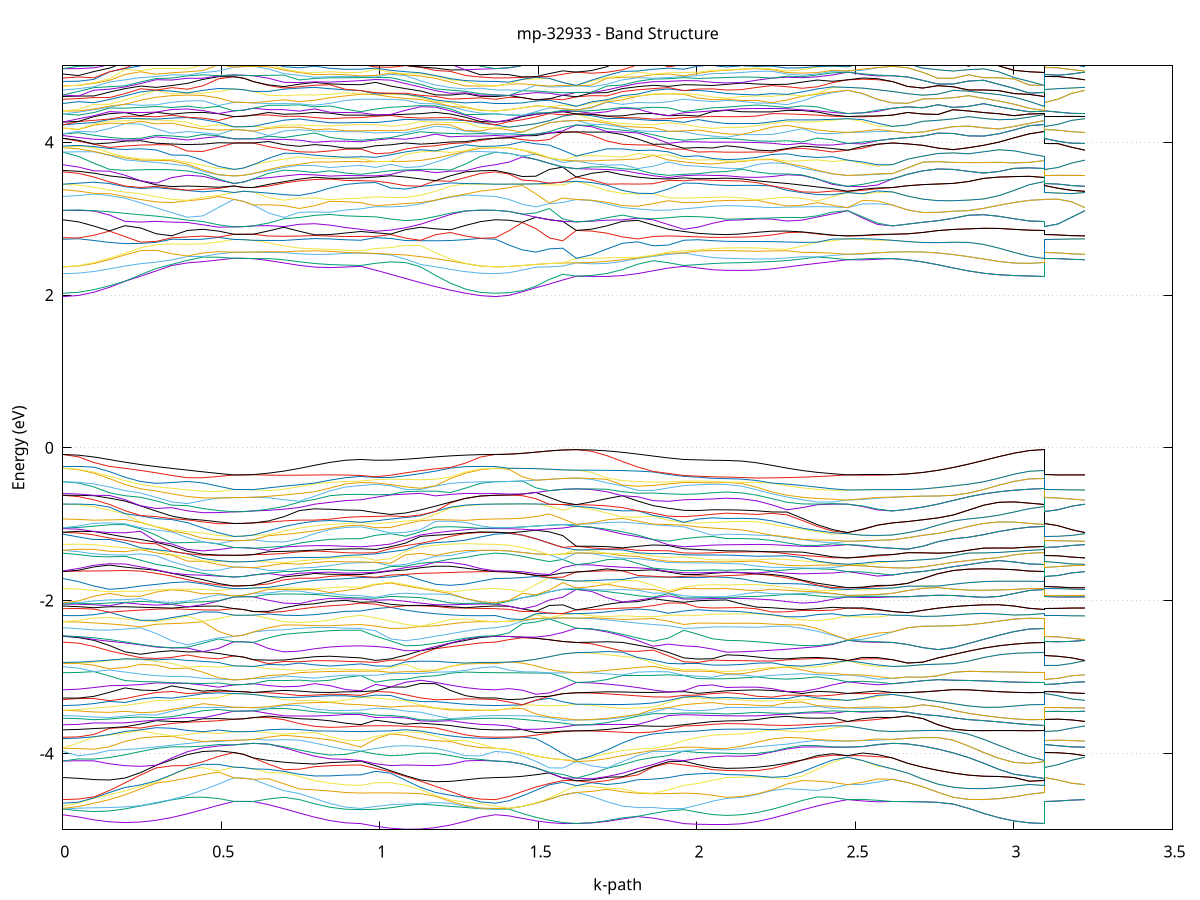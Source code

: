 set title 'mp-32933 - Band Structure'
set xlabel 'k-path'
set ylabel 'Energy (eV)'
set grid y
set yrange [-5:5]
set terminal png size 800,600
set output 'mp-32933_bands_gnuplot.png'
plot '-' using 1:2 with lines notitle, '-' using 1:2 with lines notitle, '-' using 1:2 with lines notitle, '-' using 1:2 with lines notitle, '-' using 1:2 with lines notitle, '-' using 1:2 with lines notitle, '-' using 1:2 with lines notitle, '-' using 1:2 with lines notitle, '-' using 1:2 with lines notitle, '-' using 1:2 with lines notitle, '-' using 1:2 with lines notitle, '-' using 1:2 with lines notitle, '-' using 1:2 with lines notitle, '-' using 1:2 with lines notitle, '-' using 1:2 with lines notitle, '-' using 1:2 with lines notitle, '-' using 1:2 with lines notitle, '-' using 1:2 with lines notitle, '-' using 1:2 with lines notitle, '-' using 1:2 with lines notitle, '-' using 1:2 with lines notitle, '-' using 1:2 with lines notitle, '-' using 1:2 with lines notitle, '-' using 1:2 with lines notitle, '-' using 1:2 with lines notitle, '-' using 1:2 with lines notitle, '-' using 1:2 with lines notitle, '-' using 1:2 with lines notitle, '-' using 1:2 with lines notitle, '-' using 1:2 with lines notitle, '-' using 1:2 with lines notitle, '-' using 1:2 with lines notitle, '-' using 1:2 with lines notitle, '-' using 1:2 with lines notitle, '-' using 1:2 with lines notitle, '-' using 1:2 with lines notitle, '-' using 1:2 with lines notitle, '-' using 1:2 with lines notitle, '-' using 1:2 with lines notitle, '-' using 1:2 with lines notitle, '-' using 1:2 with lines notitle, '-' using 1:2 with lines notitle, '-' using 1:2 with lines notitle, '-' using 1:2 with lines notitle, '-' using 1:2 with lines notitle, '-' using 1:2 with lines notitle, '-' using 1:2 with lines notitle, '-' using 1:2 with lines notitle, '-' using 1:2 with lines notitle, '-' using 1:2 with lines notitle, '-' using 1:2 with lines notitle, '-' using 1:2 with lines notitle, '-' using 1:2 with lines notitle, '-' using 1:2 with lines notitle, '-' using 1:2 with lines notitle, '-' using 1:2 with lines notitle, '-' using 1:2 with lines notitle, '-' using 1:2 with lines notitle, '-' using 1:2 with lines notitle, '-' using 1:2 with lines notitle, '-' using 1:2 with lines notitle, '-' using 1:2 with lines notitle, '-' using 1:2 with lines notitle, '-' using 1:2 with lines notitle, '-' using 1:2 with lines notitle, '-' using 1:2 with lines notitle, '-' using 1:2 with lines notitle, '-' using 1:2 with lines notitle, '-' using 1:2 with lines notitle, '-' using 1:2 with lines notitle, '-' using 1:2 with lines notitle, '-' using 1:2 with lines notitle, '-' using 1:2 with lines notitle, '-' using 1:2 with lines notitle, '-' using 1:2 with lines notitle, '-' using 1:2 with lines notitle, '-' using 1:2 with lines notitle, '-' using 1:2 with lines notitle, '-' using 1:2 with lines notitle, '-' using 1:2 with lines notitle, '-' using 1:2 with lines notitle, '-' using 1:2 with lines notitle, '-' using 1:2 with lines notitle, '-' using 1:2 with lines notitle, '-' using 1:2 with lines notitle, '-' using 1:2 with lines notitle, '-' using 1:2 with lines notitle, '-' using 1:2 with lines notitle, '-' using 1:2 with lines notitle, '-' using 1:2 with lines notitle, '-' using 1:2 with lines notitle, '-' using 1:2 with lines notitle, '-' using 1:2 with lines notitle, '-' using 1:2 with lines notitle, '-' using 1:2 with lines notitle, '-' using 1:2 with lines notitle, '-' using 1:2 with lines notitle, '-' using 1:2 with lines notitle, '-' using 1:2 with lines notitle, '-' using 1:2 with lines notitle, '-' using 1:2 with lines notitle, '-' using 1:2 with lines notitle, '-' using 1:2 with lines notitle, '-' using 1:2 with lines notitle, '-' using 1:2 with lines notitle, '-' using 1:2 with lines notitle, '-' using 1:2 with lines notitle, '-' using 1:2 with lines notitle, '-' using 1:2 with lines notitle, '-' using 1:2 with lines notitle, '-' using 1:2 with lines notitle, '-' using 1:2 with lines notitle, '-' using 1:2 with lines notitle, '-' using 1:2 with lines notitle, '-' using 1:2 with lines notitle, '-' using 1:2 with lines notitle, '-' using 1:2 with lines notitle, '-' using 1:2 with lines notitle, '-' using 1:2 with lines notitle, '-' using 1:2 with lines notitle, '-' using 1:2 with lines notitle, '-' using 1:2 with lines notitle, '-' using 1:2 with lines notitle, '-' using 1:2 with lines notitle, '-' using 1:2 with lines notitle, '-' using 1:2 with lines notitle, '-' using 1:2 with lines notitle, '-' using 1:2 with lines notitle, '-' using 1:2 with lines notitle, '-' using 1:2 with lines notitle, '-' using 1:2 with lines notitle, '-' using 1:2 with lines notitle, '-' using 1:2 with lines notitle, '-' using 1:2 with lines notitle, '-' using 1:2 with lines notitle, '-' using 1:2 with lines notitle, '-' using 1:2 with lines notitle, '-' using 1:2 with lines notitle, '-' using 1:2 with lines notitle, '-' using 1:2 with lines notitle, '-' using 1:2 with lines notitle, '-' using 1:2 with lines notitle, '-' using 1:2 with lines notitle, '-' using 1:2 with lines notitle, '-' using 1:2 with lines notitle, '-' using 1:2 with lines notitle, '-' using 1:2 with lines notitle, '-' using 1:2 with lines notitle, '-' using 1:2 with lines notitle, '-' using 1:2 with lines notitle, '-' using 1:2 with lines notitle, '-' using 1:2 with lines notitle, '-' using 1:2 with lines notitle, '-' using 1:2 with lines notitle, '-' using 1:2 with lines notitle, '-' using 1:2 with lines notitle, '-' using 1:2 with lines notitle, '-' using 1:2 with lines notitle, '-' using 1:2 with lines notitle, '-' using 1:2 with lines notitle, '-' using 1:2 with lines notitle, '-' using 1:2 with lines notitle, '-' using 1:2 with lines notitle, '-' using 1:2 with lines notitle, '-' using 1:2 with lines notitle, '-' using 1:2 with lines notitle, '-' using 1:2 with lines notitle, '-' using 1:2 with lines notitle, '-' using 1:2 with lines notitle, '-' using 1:2 with lines notitle, '-' using 1:2 with lines notitle, '-' using 1:2 with lines notitle, '-' using 1:2 with lines notitle, '-' using 1:2 with lines notitle, '-' using 1:2 with lines notitle, '-' using 1:2 with lines notitle, '-' using 1:2 with lines notitle, '-' using 1:2 with lines notitle, '-' using 1:2 with lines notitle, '-' using 1:2 with lines notitle, '-' using 1:2 with lines notitle, '-' using 1:2 with lines notitle, '-' using 1:2 with lines notitle, '-' using 1:2 with lines notitle, '-' using 1:2 with lines notitle, '-' using 1:2 with lines notitle, '-' using 1:2 with lines notitle, '-' using 1:2 with lines notitle, '-' using 1:2 with lines notitle, '-' using 1:2 with lines notitle, '-' using 1:2 with lines notitle, '-' using 1:2 with lines notitle, '-' using 1:2 with lines notitle, '-' using 1:2 with lines notitle, '-' using 1:2 with lines notitle, '-' using 1:2 with lines notitle, '-' using 1:2 with lines notitle, '-' using 1:2 with lines notitle, '-' using 1:2 with lines notitle, '-' using 1:2 with lines notitle, '-' using 1:2 with lines notitle, '-' using 1:2 with lines notitle, '-' using 1:2 with lines notitle, '-' using 1:2 with lines notitle, '-' using 1:2 with lines notitle, '-' using 1:2 with lines notitle, '-' using 1:2 with lines notitle, '-' using 1:2 with lines notitle, '-' using 1:2 with lines notitle, '-' using 1:2 with lines notitle, '-' using 1:2 with lines notitle, '-' using 1:2 with lines notitle, '-' using 1:2 with lines notitle, '-' using 1:2 with lines notitle, '-' using 1:2 with lines notitle, '-' using 1:2 with lines notitle, '-' using 1:2 with lines notitle, '-' using 1:2 with lines notitle, '-' using 1:2 with lines notitle, '-' using 1:2 with lines notitle, '-' using 1:2 with lines notitle, '-' using 1:2 with lines notitle, '-' using 1:2 with lines notitle, '-' using 1:2 with lines notitle, '-' using 1:2 with lines notitle, '-' using 1:2 with lines notitle, '-' using 1:2 with lines notitle, '-' using 1:2 with lines notitle, '-' using 1:2 with lines notitle, '-' using 1:2 with lines notitle, '-' using 1:2 with lines notitle, '-' using 1:2 with lines notitle, '-' using 1:2 with lines notitle, '-' using 1:2 with lines notitle, '-' using 1:2 with lines notitle, '-' using 1:2 with lines notitle, '-' using 1:2 with lines notitle, '-' using 1:2 with lines notitle, '-' using 1:2 with lines notitle, '-' using 1:2 with lines notitle, '-' using 1:2 with lines notitle, '-' using 1:2 with lines notitle, '-' using 1:2 with lines notitle, '-' using 1:2 with lines notitle, '-' using 1:2 with lines notitle, '-' using 1:2 with lines notitle, '-' using 1:2 with lines notitle, '-' using 1:2 with lines notitle, '-' using 1:2 with lines notitle, '-' using 1:2 with lines notitle, '-' using 1:2 with lines notitle, '-' using 1:2 with lines notitle, '-' using 1:2 with lines notitle, '-' using 1:2 with lines notitle, '-' using 1:2 with lines notitle, '-' using 1:2 with lines notitle, '-' using 1:2 with lines notitle, '-' using 1:2 with lines notitle, '-' using 1:2 with lines notitle, '-' using 1:2 with lines notitle, '-' using 1:2 with lines notitle, '-' using 1:2 with lines notitle, '-' using 1:2 with lines notitle, '-' using 1:2 with lines notitle, '-' using 1:2 with lines notitle, '-' using 1:2 with lines notitle, '-' using 1:2 with lines notitle, '-' using 1:2 with lines notitle
0.000000 -25.013761
0.049100 -25.013661
0.098201 -25.013561
0.147301 -25.013261
0.196401 -25.012861
0.245502 -25.012161
0.294602 -25.011261
0.343702 -25.010061
0.392803 -25.008761
0.441903 -25.007461
0.491003 -25.006161
0.540104 -25.005161
0.540104 -25.005161
0.570278 -25.005261
0.600452 -25.005561
0.600452 -25.005561
0.648914 -25.006461
0.697377 -25.007361
0.745839 -25.008261
0.794302 -25.009061
0.842765 -25.009761
0.891227 -25.010161
0.939690 -25.010361
0.939690 -25.010361
0.986866 -25.009961
1.034042 -25.010061
1.081218 -25.010661
1.128394 -25.011661
1.175570 -25.012461
1.222745 -25.013061
1.269921 -25.013461
1.317097 -25.013661
1.364273 -25.013761
1.364273 -25.013761
1.406827 -25.013761
1.449380 -25.013761
1.491933 -25.013761
1.534487 -25.013861
1.577040 -25.013861
1.619593 -25.013861
1.619593 -25.013861
1.668056 -25.013761
1.716519 -25.013561
1.764981 -25.013161
1.813444 -25.012561
1.861906 -25.011861
1.910369 -25.011061
1.958832 -25.010361
1.958832 -25.010361
2.003699 -25.010161
2.048567 -25.010061
2.093435 -25.009961
2.093435 -25.009961
2.141174 -25.009861
2.188913 -25.009561
2.236651 -25.009161
2.284390 -25.008461
2.332129 -25.007761
2.379868 -25.006861
2.427607 -25.005961
2.475346 -25.005261
2.475346 -25.005261
2.522414 -25.005461
2.569483 -25.005561
2.616551 -25.005661
2.616551 -25.005661
2.664527 -25.006361
2.712502 -25.007361
2.760478 -25.008561
2.808453 -25.009761
2.856429 -25.010861
2.904404 -25.011961
2.952380 -25.012761
3.000356 -25.013361
3.048331 -25.013761
3.096307 -25.013861
3.096307 -25.005161
3.138860 -25.005161
3.181413 -25.005261
3.223967 -25.005261
e
0.000000 -25.013761
0.049100 -25.013561
0.098201 -25.012961
0.147301 -25.012061
0.196401 -25.010861
0.245502 -25.009461
0.294602 -25.007961
0.343702 -25.006461
0.392803 -25.005061
0.441903 -25.004061
0.491003 -25.004361
0.540104 -25.005161
0.540104 -25.005161
0.570278 -25.005261
0.600452 -25.005561
0.600452 -25.005561
0.648914 -25.005661
0.697377 -25.006261
0.745839 -25.006861
0.794302 -25.007461
0.842765 -25.007761
0.891227 -25.007961
0.939690 -25.008061
0.939690 -25.008061
0.986866 -25.007961
1.034042 -25.009461
1.081218 -25.010461
1.128394 -25.011161
1.175570 -25.011861
1.222745 -25.012561
1.269921 -25.013161
1.317097 -25.013561
1.364273 -25.013761
1.364273 -25.013761
1.406827 -25.013761
1.449380 -25.013761
1.491933 -25.013761
1.534487 -25.013861
1.577040 -25.013861
1.619593 -25.013861
1.619593 -25.013861
1.668056 -25.013661
1.716519 -25.013161
1.764981 -25.012361
1.813444 -25.011361
1.861906 -25.010261
1.910369 -25.009261
1.958832 -25.008061
1.958832 -25.008061
2.003699 -25.007761
2.048567 -25.007861
2.093435 -25.007961
2.093435 -25.007961
2.141174 -25.007761
2.188913 -25.007361
2.236651 -25.006761
2.284390 -25.005961
2.332129 -25.005261
2.379868 -25.004761
2.427607 -25.004661
2.475346 -25.005061
2.475346 -25.005061
2.522414 -25.004861
2.569483 -25.005061
2.616551 -25.005461
2.616551 -25.005461
2.664527 -25.006261
2.712502 -25.007261
2.760478 -25.008461
2.808453 -25.009661
2.856429 -25.010861
2.904404 -25.011861
2.952380 -25.012761
3.000356 -25.013361
3.048331 -25.013761
3.096307 -25.013861
3.096307 -25.005161
3.138860 -25.005161
3.181413 -25.005061
3.223967 -25.005061
e
0.000000 -24.999761
0.049100 -24.999761
0.098201 -24.999661
0.147301 -24.999761
0.196401 -24.999761
0.245502 -24.999861
0.294602 -25.000661
0.343702 -25.001761
0.392803 -25.002661
0.441903 -25.003261
0.491003 -25.002961
0.540104 -25.002261
0.540104 -25.002261
0.570278 -25.002261
0.600452 -25.002161
0.600452 -25.002161
0.648914 -25.002661
0.697377 -25.003261
0.745839 -25.004061
0.794302 -25.004961
0.842765 -25.005661
0.891227 -25.006161
0.939690 -25.006361
0.939690 -25.006361
0.986866 -25.006661
1.034042 -25.005161
1.081218 -25.003461
1.128394 -25.001961
1.175570 -25.000661
1.222745 -24.999961
1.269921 -24.999761
1.317097 -24.999761
1.364273 -24.999761
1.364273 -24.999761
1.406827 -24.999661
1.449380 -24.999461
1.491933 -24.999061
1.534487 -24.998661
1.577040 -24.998161
1.619593 -24.997561
1.619593 -24.997561
1.668056 -24.997861
1.716519 -24.998561
1.764981 -24.999761
1.813444 -25.001161
1.861906 -25.002861
1.910369 -25.004661
1.958832 -25.006361
1.958832 -25.006361
2.003699 -25.006761
2.048567 -25.006761
2.093435 -25.006761
2.093435 -25.006761
2.141174 -25.006561
2.188913 -25.006161
2.236651 -25.005561
2.284390 -25.004761
2.332129 -25.004061
2.379868 -25.003361
2.427607 -25.002761
2.475346 -25.002361
2.475346 -25.002361
2.522414 -25.002561
2.569483 -25.002461
2.616551 -25.002261
2.616551 -25.002261
2.664527 -25.001961
2.712502 -25.001461
2.760478 -25.000961
2.808453 -25.000461
2.856429 -24.999761
2.904404 -24.999161
2.952380 -24.998561
3.000356 -24.998061
3.048331 -24.997761
3.096307 -24.997561
3.096307 -25.002261
3.138860 -25.002361
3.181413 -25.002361
3.223967 -25.002361
e
0.000000 -24.995361
0.049100 -24.995561
0.098201 -24.996261
0.147301 -24.997161
0.196401 -24.998361
0.245502 -24.999561
0.294602 -25.000061
0.343702 -25.000361
0.392803 -25.000761
0.441903 -25.001261
0.491003 -25.001761
0.540104 -25.002261
0.540104 -25.002261
0.570278 -25.002261
0.600452 -25.002161
0.600452 -25.002161
0.648914 -25.001361
0.697377 -25.000361
0.745839 -24.999461
0.794302 -24.998661
0.842765 -24.997961
0.891227 -24.997561
0.939690 -24.997461
0.939690 -24.997461
0.986866 -24.997461
1.034042 -24.997461
1.081218 -24.997561
1.128394 -24.997561
1.175570 -24.997361
1.222745 -24.996861
1.269921 -24.996161
1.317097 -24.995561
1.364273 -24.995361
1.364273 -24.995361
1.406827 -24.995461
1.449380 -24.995661
1.491933 -24.996061
1.534487 -24.996461
1.577040 -24.997061
1.619593 -24.997561
1.619593 -24.997561
1.668056 -24.997561
1.716519 -24.997561
1.764981 -24.997461
1.813444 -24.997461
1.861906 -24.997361
1.910369 -24.997361
1.958832 -24.997461
1.958832 -24.997461
2.003699 -24.997461
2.048567 -24.997461
2.093435 -24.997461
2.093435 -24.997461
2.141174 -24.997561
2.188913 -24.997961
2.236651 -24.998561
2.284390 -24.999361
2.332129 -25.000261
2.379868 -25.001061
2.427607 -25.001761
2.475346 -25.002161
2.475346 -25.002161
2.522414 -25.002061
2.569483 -25.002061
2.616551 -25.002061
2.616551 -25.002061
2.664527 -25.001761
2.712502 -25.001361
2.760478 -25.000961
2.808453 -25.000361
2.856429 -24.999761
2.904404 -24.999161
2.952380 -24.998561
3.000356 -24.998061
3.048331 -24.997661
3.096307 -24.997561
3.096307 -25.002261
3.138860 -25.002261
3.181413 -25.002261
3.223967 -25.002161
e
0.000000 -24.937061
0.049100 -24.937061
0.098201 -24.937061
0.147301 -24.936961
0.196401 -24.936861
0.245502 -24.936561
0.294602 -24.935961
0.343702 -24.935161
0.392803 -24.934161
0.441903 -24.932861
0.491003 -24.931361
0.540104 -24.929861
0.540104 -24.929861
0.570278 -24.930161
0.600452 -24.930761
0.600452 -24.930761
0.648914 -24.932561
0.697377 -24.934461
0.745839 -24.936361
0.794302 -24.938061
0.842765 -24.939361
0.891227 -24.940261
0.939690 -24.940561
0.939690 -24.940561
0.986866 -24.940761
1.034042 -24.940561
1.081218 -24.939961
1.128394 -24.939161
1.175570 -24.938261
1.222745 -24.937561
1.269921 -24.937161
1.317097 -24.937061
1.364273 -24.937061
1.364273 -24.937061
1.406827 -24.936961
1.449380 -24.936761
1.491933 -24.936461
1.534487 -24.936061
1.577040 -24.935561
1.619593 -24.935061
1.619593 -24.935061
1.668056 -24.935261
1.716519 -24.935861
1.764981 -24.936861
1.813444 -24.937961
1.861906 -24.939061
1.910369 -24.939961
1.958832 -24.940561
1.958832 -24.940561
2.003699 -24.940661
2.048567 -24.940761
2.093435 -24.940761
2.093435 -24.940761
2.141174 -24.940461
2.188913 -24.939661
2.236651 -24.938261
2.284390 -24.936661
2.332129 -24.934761
2.379868 -24.932961
2.427607 -24.931261
2.475346 -24.929961
2.475346 -24.929961
2.522414 -24.930261
2.569483 -24.930561
2.616551 -24.930761
2.616551 -24.930761
2.664527 -24.931761
2.712502 -24.932661
2.760478 -24.933561
2.808453 -24.934161
2.856429 -24.934661
2.904404 -24.934961
2.952380 -24.935061
3.000356 -24.935061
3.048331 -24.935061
3.096307 -24.935061
3.096307 -24.929861
3.138860 -24.929861
3.181413 -24.929961
3.223967 -24.929961
e
0.000000 -24.932461
0.049100 -24.932461
0.098201 -24.932561
0.147301 -24.932761
0.196401 -24.932761
0.245502 -24.932561
0.294602 -24.932261
0.343702 -24.931761
0.392803 -24.931161
0.441903 -24.930461
0.491003 -24.929661
0.540104 -24.929861
0.540104 -24.929861
0.570278 -24.930161
0.600452 -24.930761
0.600452 -24.930761
0.648914 -24.930361
0.697377 -24.929961
0.745839 -24.929461
0.794302 -24.928961
0.842765 -24.928461
0.891227 -24.928161
0.939690 -24.928061
0.939690 -24.928061
0.986866 -24.927961
1.034042 -24.928961
1.081218 -24.929961
1.128394 -24.930961
1.175570 -24.931761
1.222745 -24.932261
1.269921 -24.932461
1.317097 -24.932461
1.364273 -24.932461
1.364273 -24.932461
1.406827 -24.932561
1.449380 -24.932861
1.491933 -24.933261
1.534487 -24.933761
1.577040 -24.934361
1.619593 -24.935061
1.619593 -24.935061
1.668056 -24.934861
1.716519 -24.934261
1.764981 -24.933361
1.813444 -24.932161
1.861906 -24.930861
1.910369 -24.929461
1.958832 -24.928061
1.958832 -24.928061
2.003699 -24.927761
2.048567 -24.927761
2.093435 -24.927861
2.093435 -24.927861
2.141174 -24.927861
2.188913 -24.928061
2.236651 -24.928361
2.284390 -24.928761
2.332129 -24.928961
2.379868 -24.929161
2.427607 -24.929361
2.475346 -24.929761
2.475346 -24.929761
2.522414 -24.929661
2.569483 -24.930161
2.616551 -24.930661
2.616551 -24.930661
2.664527 -24.931661
2.712502 -24.932661
2.760478 -24.933461
2.808453 -24.934161
2.856429 -24.934661
2.904404 -24.934961
2.952380 -24.935061
3.000356 -24.935061
3.048331 -24.935061
3.096307 -24.935061
3.096307 -24.929861
3.138860 -24.929861
3.181413 -24.929761
3.223967 -24.929761
e
0.000000 -24.921861
0.049100 -24.921961
0.098201 -24.922361
0.147301 -24.922861
0.196401 -24.923561
0.245502 -24.924361
0.294602 -24.925061
0.343702 -24.925861
0.392803 -24.926661
0.441903 -24.927461
0.491003 -24.928361
0.540104 -24.928861
0.540104 -24.928861
0.570278 -24.928661
0.600452 -24.928061
0.600452 -24.928061
0.648914 -24.928061
0.697377 -24.927861
0.745839 -24.927661
0.794302 -24.927361
0.842765 -24.927161
0.891227 -24.926961
0.939690 -24.926861
0.939690 -24.926861
0.986866 -24.926761
1.034042 -24.925561
1.081218 -24.924561
1.128394 -24.923661
1.175570 -24.922961
1.222745 -24.922461
1.269921 -24.922161
1.317097 -24.921961
1.364273 -24.921861
1.364273 -24.921861
1.406827 -24.921961
1.449380 -24.921961
1.491933 -24.922061
1.534487 -24.922161
1.577040 -24.922261
1.619593 -24.922261
1.619593 -24.922261
1.668056 -24.922461
1.716519 -24.922761
1.764981 -24.923261
1.813444 -24.924061
1.861906 -24.924861
1.910369 -24.925861
1.958832 -24.926861
1.958832 -24.926861
2.003699 -24.927061
2.048567 -24.926961
2.093435 -24.926861
2.093435 -24.926861
2.141174 -24.926961
2.188913 -24.927261
2.236651 -24.927561
2.284390 -24.928061
2.332129 -24.928461
2.379868 -24.928861
2.427607 -24.929061
2.475346 -24.929061
2.475346 -24.929061
2.522414 -24.928961
2.569483 -24.928561
2.616551 -24.928161
2.616551 -24.928161
2.664527 -24.927261
2.712502 -24.926361
2.760478 -24.925561
2.808453 -24.924761
2.856429 -24.924061
2.904404 -24.923461
2.952380 -24.922961
3.000356 -24.922561
3.048331 -24.922361
3.096307 -24.922261
3.096307 -24.928861
3.138860 -24.928961
3.181413 -24.928961
3.223967 -24.929061
e
0.000000 -24.921861
0.049100 -24.921861
0.098201 -24.921961
0.147301 -24.922061
0.196401 -24.922361
0.245502 -24.922861
0.294602 -24.923661
0.343702 -24.924561
0.392803 -24.925661
0.441903 -24.926961
0.491003 -24.928161
0.540104 -24.928861
0.540104 -24.928861
0.570278 -24.928661
0.600452 -24.928061
0.600452 -24.928061
0.648914 -24.926961
0.697377 -24.925861
0.745839 -24.924861
0.794302 -24.924061
0.842765 -24.923461
0.891227 -24.923061
0.939690 -24.922861
0.939690 -24.922861
0.986866 -24.922961
1.034042 -24.922961
1.081218 -24.922861
1.128394 -24.922761
1.175570 -24.922561
1.222745 -24.922261
1.269921 -24.922061
1.317097 -24.921961
1.364273 -24.921861
1.364273 -24.921861
1.406827 -24.921861
1.449380 -24.921961
1.491933 -24.922061
1.534487 -24.922161
1.577040 -24.922261
1.619593 -24.922261
1.619593 -24.922261
1.668056 -24.922361
1.716519 -24.922361
1.764981 -24.922461
1.813444 -24.922661
1.861906 -24.922761
1.910369 -24.922861
1.958832 -24.922861
1.958832 -24.922861
2.003699 -24.922861
2.048567 -24.922961
2.093435 -24.922961
2.093435 -24.922961
2.141174 -24.923061
2.188913 -24.923361
2.236651 -24.923961
2.284390 -24.924761
2.332129 -24.925661
2.379868 -24.926761
2.427607 -24.927961
2.475346 -24.928861
2.475346 -24.928861
2.522414 -24.928661
2.569483 -24.928361
2.616551 -24.928061
2.616551 -24.928061
2.664527 -24.927161
2.712502 -24.926361
2.760478 -24.925561
2.808453 -24.924761
2.856429 -24.924061
2.904404 -24.923361
2.952380 -24.922861
3.000356 -24.922561
3.048331 -24.922361
3.096307 -24.922261
3.096307 -24.928861
3.138860 -24.928861
3.181413 -24.928861
3.223967 -24.928861
e
0.000000 -24.902561
0.049100 -24.904461
0.098201 -24.906561
0.147301 -24.908261
0.196401 -24.909561
0.245502 -24.910361
0.294602 -24.910661
0.343702 -24.910561
0.392803 -24.909961
0.441903 -24.908861
0.491003 -24.907261
0.540104 -24.904961
0.540104 -24.904961
0.570278 -24.905561
0.600452 -24.906661
0.600452 -24.906661
0.648914 -24.909561
0.697377 -24.911861
0.745839 -24.913561
0.794302 -24.914861
0.842765 -24.915661
0.891227 -24.916061
0.939690 -24.916261
0.939690 -24.916261
0.986866 -24.916561
1.034042 -24.916361
1.081218 -24.915761
1.128394 -24.914561
1.175570 -24.912861
1.222745 -24.910561
1.269921 -24.907861
1.317097 -24.904861
1.364273 -24.902561
1.364273 -24.902561
1.406827 -24.902361
1.449380 -24.901961
1.491933 -24.901561
1.534487 -24.901361
1.577040 -24.901261
1.619593 -24.901261
1.619593 -24.901261
1.668056 -24.903861
1.716519 -24.907061
1.764981 -24.909961
1.813444 -24.912261
1.861906 -24.914061
1.910369 -24.915361
1.958832 -24.916261
1.958832 -24.916261
2.003699 -24.916361
2.048567 -24.916561
2.093435 -24.916561
2.093435 -24.916561
2.141174 -24.916461
2.188913 -24.915961
2.236651 -24.915161
2.284390 -24.913961
2.332129 -24.912361
2.379868 -24.910061
2.427607 -24.907461
2.475346 -24.904961
2.475346 -24.904961
2.522414 -24.905661
2.569483 -24.906261
2.616551 -24.906661
2.616551 -24.906661
2.664527 -24.908161
2.712502 -24.909061
2.760478 -24.909461
2.808453 -24.909361
2.856429 -24.908861
2.904404 -24.907961
2.952380 -24.906661
3.000356 -24.904861
3.048331 -24.902861
3.096307 -24.901261
3.096307 -24.904961
3.138860 -24.904961
3.181413 -24.904961
3.223967 -24.904961
e
0.000000 -24.901761
0.049100 -24.902961
0.098201 -24.904961
0.147301 -24.906661
0.196401 -24.907861
0.245502 -24.908661
0.294602 -24.908961
0.343702 -24.908761
0.392803 -24.908061
0.441903 -24.906761
0.491003 -24.904861
0.540104 -24.904961
0.540104 -24.904961
0.570278 -24.905561
0.600452 -24.906661
0.600452 -24.906661
0.648914 -24.905761
0.697377 -24.904461
0.745839 -24.902861
0.794302 -24.901461
0.842765 -24.900361
0.891227 -24.899661
0.939690 -24.899461
0.939690 -24.899461
0.986866 -24.899361
1.034042 -24.899161
1.081218 -24.899161
1.128394 -24.899361
1.175570 -24.899861
1.222745 -24.900561
1.269921 -24.901161
1.317097 -24.901661
1.364273 -24.901761
1.364273 -24.901761
1.406827 -24.901761
1.449380 -24.901661
1.491933 -24.901561
1.534487 -24.901361
1.577040 -24.901261
1.619593 -24.901261
1.619593 -24.901261
1.668056 -24.901061
1.716519 -24.900561
1.764981 -24.899861
1.813444 -24.899361
1.861906 -24.899561
1.910369 -24.899561
1.958832 -24.899461
1.958832 -24.899461
2.003699 -24.899361
2.048567 -24.899061
2.093435 -24.898861
2.093435 -24.898861
2.141174 -24.898861
2.188913 -24.899061
2.236651 -24.899561
2.284390 -24.900461
2.332129 -24.901561
2.379868 -24.902761
2.427607 -24.903661
2.475346 -24.904861
2.475346 -24.904861
2.522414 -24.904661
2.569483 -24.905661
2.616551 -24.906661
2.616551 -24.906661
2.664527 -24.908061
2.712502 -24.909061
2.760478 -24.909361
2.808453 -24.909361
2.856429 -24.908861
2.904404 -24.907961
2.952380 -24.906561
3.000356 -24.904861
3.048331 -24.902761
3.096307 -24.901261
3.096307 -24.904961
3.138860 -24.904861
3.181413 -24.904861
3.223967 -24.904861
e
0.000000 -24.901761
0.049100 -24.899861
0.098201 -24.897961
0.147301 -24.896761
0.196401 -24.895961
0.245502 -24.895461
0.294602 -24.894861
0.343702 -24.894361
0.392803 -24.895261
0.441903 -24.898661
0.491003 -24.901961
0.540104 -24.902261
0.540104 -24.902261
0.570278 -24.901461
0.600452 -24.899761
0.600452 -24.899761
0.648914 -24.899361
0.697377 -24.898661
0.745839 -24.897961
0.794302 -24.897461
0.842765 -24.897261
0.891227 -24.897161
0.939690 -24.897161
0.939690 -24.897161
0.986866 -24.897261
1.034042 -24.897661
1.081218 -24.898361
1.128394 -24.899061
1.175570 -24.899661
1.222745 -24.900061
1.269921 -24.900461
1.317097 -24.900861
1.364273 -24.901761
1.364273 -24.901761
1.406827 -24.901761
1.449380 -24.901661
1.491933 -24.901261
1.534487 -24.900461
1.577040 -24.899661
1.619593 -24.898861
1.619593 -24.898861
1.668056 -24.898861
1.716519 -24.899061
1.764981 -24.899161
1.813444 -24.898961
1.861906 -24.898161
1.910369 -24.897561
1.958832 -24.897161
1.958832 -24.897161
2.003699 -24.897261
2.048567 -24.897661
2.093435 -24.897861
2.093435 -24.897861
2.141174 -24.898061
2.188913 -24.898461
2.236651 -24.899261
2.284390 -24.900361
2.332129 -24.901561
2.379868 -24.902561
2.427607 -24.903061
2.475346 -24.902361
2.475346 -24.902361
2.522414 -24.902461
2.569483 -24.901261
2.616551 -24.899861
2.616551 -24.899861
2.664527 -24.896861
2.712502 -24.894261
2.760478 -24.892261
2.808453 -24.891361
2.856429 -24.891261
2.904404 -24.891761
2.952380 -24.893061
3.000356 -24.894861
3.048331 -24.897161
3.096307 -24.898861
3.096307 -24.902261
3.138860 -24.902361
3.181413 -24.902361
3.223967 -24.902361
e
0.000000 -24.896761
0.049100 -24.895361
0.098201 -24.892761
0.147301 -24.890461
0.196401 -24.888961
0.245502 -24.888761
0.294602 -24.889861
0.343702 -24.892161
0.392803 -24.894761
0.441903 -24.896661
0.491003 -24.899461
0.540104 -24.902261
0.540104 -24.902261
0.570278 -24.901461
0.600452 -24.899761
0.600452 -24.899761
0.648914 -24.895861
0.697377 -24.892161
0.745839 -24.889461
0.794302 -24.888361
0.842765 -24.887861
0.891227 -24.887161
0.939690 -24.886761
0.939690 -24.886761
0.986866 -24.887761
1.034042 -24.888561
1.081218 -24.888961
1.128394 -24.889361
1.175570 -24.889761
1.222745 -24.890761
1.269921 -24.892761
1.317097 -24.895361
1.364273 -24.896761
1.364273 -24.896761
1.406827 -24.896861
1.449380 -24.896961
1.491933 -24.897261
1.534487 -24.897661
1.577040 -24.898261
1.619593 -24.898861
1.619593 -24.898861
1.668056 -24.896161
1.716519 -24.892561
1.764981 -24.889361
1.813444 -24.886861
1.861906 -24.885561
1.910369 -24.885761
1.958832 -24.886761
1.958832 -24.886761
2.003699 -24.887761
2.048567 -24.888661
2.093435 -24.888961
2.093435 -24.888961
2.141174 -24.889061
2.188913 -24.889361
2.236651 -24.889461
2.284390 -24.889961
2.332129 -24.892061
2.379868 -24.895561
2.427607 -24.899361
2.475346 -24.902261
2.475346 -24.902261
2.522414 -24.901461
2.569483 -24.900561
2.616551 -24.899761
2.616551 -24.899761
2.664527 -24.896861
2.712502 -24.894161
2.760478 -24.892261
2.808453 -24.891361
2.856429 -24.891261
2.904404 -24.891761
2.952380 -24.892961
3.000356 -24.894861
3.048331 -24.897161
3.096307 -24.898861
3.096307 -24.902261
3.138860 -24.902261
3.181413 -24.902261
3.223967 -24.902261
e
0.000000 -24.882761
0.049100 -24.882861
0.098201 -24.883161
0.147301 -24.883061
0.196401 -24.882761
0.245502 -24.883261
0.294602 -24.884361
0.343702 -24.885761
0.392803 -24.886361
0.441903 -24.885261
0.491003 -24.882961
0.540104 -24.880161
0.540104 -24.880161
0.570278 -24.880261
0.600452 -24.880361
0.600452 -24.880361
0.648914 -24.882061
0.697377 -24.883261
0.745839 -24.883361
0.794302 -24.883161
0.842765 -24.883761
0.891227 -24.884561
0.939690 -24.884961
0.939690 -24.884961
0.986866 -24.885461
1.034042 -24.885861
1.081218 -24.885861
1.128394 -24.885461
1.175570 -24.884461
1.222745 -24.882861
1.269921 -24.882661
1.317097 -24.882861
1.364273 -24.882761
1.364273 -24.882761
1.406827 -24.882561
1.449380 -24.882161
1.491933 -24.881361
1.534487 -24.880161
1.577040 -24.878561
1.619593 -24.876661
1.619593 -24.876661
1.668056 -24.877961
1.716519 -24.879861
1.764981 -24.881461
1.813444 -24.882661
1.861906 -24.883661
1.910369 -24.884361
1.958832 -24.884961
1.958832 -24.884961
2.003699 -24.884061
2.048567 -24.882561
2.093435 -24.881461
2.093435 -24.881461
2.141174 -24.881361
2.188913 -24.880961
2.236651 -24.881761
2.284390 -24.884161
2.332129 -24.884961
2.379868 -24.883961
2.427607 -24.882161
2.475346 -24.880061
2.475346 -24.880061
2.522414 -24.880761
2.569483 -24.880961
2.616551 -24.880361
2.616551 -24.880361
2.664527 -24.880661
2.712502 -24.880761
2.760478 -24.880561
2.808453 -24.879861
2.856429 -24.879061
2.904404 -24.878661
2.952380 -24.878461
3.000356 -24.878061
3.048331 -24.877261
3.096307 -24.876661
3.096307 -24.880161
3.138860 -24.880161
3.181413 -24.880061
3.223967 -24.880061
e
0.000000 -24.878361
0.049100 -24.879061
0.098201 -24.880161
0.147301 -24.880761
0.196401 -24.880961
0.245502 -24.880461
0.294602 -24.879561
0.343702 -24.878561
0.392803 -24.877461
0.441903 -24.876161
0.491003 -24.877561
0.540104 -24.880161
0.540104 -24.880161
0.570278 -24.880261
0.600452 -24.880361
0.600452 -24.880361
0.648914 -24.879361
0.697377 -24.879761
0.745839 -24.880361
0.794302 -24.879561
0.842765 -24.877161
0.891227 -24.875261
0.939690 -24.874561
0.939690 -24.874561
0.986866 -24.874161
1.034042 -24.874061
1.081218 -24.874961
1.128394 -24.876961
1.175570 -24.879361
1.222745 -24.881561
1.269921 -24.880961
1.317097 -24.879161
1.364273 -24.878361
1.364273 -24.878361
1.406827 -24.877961
1.449380 -24.877061
1.491933 -24.875661
1.534487 -24.873761
1.577040 -24.874761
1.619593 -24.876661
1.619593 -24.876661
1.668056 -24.876361
1.716519 -24.875261
1.764981 -24.873761
1.813444 -24.874661
1.861906 -24.875561
1.910369 -24.875461
1.958832 -24.874561
1.958832 -24.874561
2.003699 -24.876361
2.048567 -24.878261
2.093435 -24.879461
2.093435 -24.879461
2.141174 -24.879461
2.188913 -24.879961
2.236651 -24.880261
2.284390 -24.879261
2.332129 -24.878061
2.379868 -24.877161
2.427607 -24.878061
2.475346 -24.880061
2.475346 -24.880061
2.522414 -24.879461
2.569483 -24.879561
2.616551 -24.880361
2.616551 -24.880361
2.664527 -24.880661
2.712502 -24.880761
2.760478 -24.880561
2.808453 -24.879861
2.856429 -24.879061
2.904404 -24.878661
2.952380 -24.878461
3.000356 -24.878061
3.048331 -24.877261
3.096307 -24.876661
3.096307 -24.880161
3.138860 -24.880161
3.181413 -24.880061
3.223967 -24.880061
e
0.000000 -24.872861
0.049100 -24.873361
0.098201 -24.874061
0.147301 -24.874561
0.196401 -24.874561
0.245502 -24.874261
0.294602 -24.873961
0.343702 -24.873861
0.392803 -24.874261
0.441903 -24.875461
0.491003 -24.874761
0.540104 -24.873161
0.540104 -24.873161
0.570278 -24.873161
0.600452 -24.873261
0.600452 -24.873261
0.648914 -24.873861
0.697377 -24.873461
0.745839 -24.873161
0.794302 -24.873261
0.842765 -24.873661
0.891227 -24.874061
0.939690 -24.874261
0.939690 -24.874261
0.986866 -24.873861
1.034042 -24.873961
1.081218 -24.873861
1.128394 -24.873561
1.175570 -24.873261
1.222745 -24.873061
1.269921 -24.872861
1.317097 -24.872861
1.364273 -24.872861
1.364273 -24.872861
1.406827 -24.872961
1.449380 -24.872961
1.491933 -24.873061
1.534487 -24.873161
1.577040 -24.873261
1.619593 -24.873261
1.619593 -24.873261
1.668056 -24.873361
1.716519 -24.873561
1.764981 -24.873761
1.813444 -24.873961
1.861906 -24.874161
1.910369 -24.874261
1.958832 -24.874261
1.958832 -24.874261
2.003699 -24.872261
2.048567 -24.870361
2.093435 -24.868861
2.093435 -24.868861
2.141174 -24.870061
2.188913 -24.872161
2.236651 -24.873061
2.284390 -24.872861
2.332129 -24.872461
2.379868 -24.874061
2.427607 -24.874061
2.475346 -24.873261
2.475346 -24.873261
2.522414 -24.873461
2.569483 -24.873461
2.616551 -24.873261
2.616551 -24.873261
2.664527 -24.873461
2.712502 -24.873461
2.760478 -24.873361
2.808453 -24.873161
2.856429 -24.872861
2.904404 -24.872361
2.952380 -24.871661
3.000356 -24.871461
3.048331 -24.872461
3.096307 -24.873261
3.096307 -24.873161
3.138860 -24.873161
3.181413 -24.873261
3.223967 -24.873261
e
0.000000 -24.872861
0.049100 -24.871461
0.098201 -24.868461
0.147301 -24.865261
0.196401 -24.862261
0.245502 -24.862461
0.294602 -24.863661
0.343702 -24.865261
0.392803 -24.867061
0.441903 -24.869161
0.491003 -24.871261
0.540104 -24.873161
0.540104 -24.873161
0.570278 -24.873161
0.600452 -24.873261
0.600452 -24.873261
0.648914 -24.872461
0.697377 -24.871661
0.745839 -24.870561
0.794302 -24.869561
0.842765 -24.868561
0.891227 -24.867061
0.939690 -24.865761
0.939690 -24.865761
0.986866 -24.864761
1.034042 -24.863961
1.081218 -24.863261
1.128394 -24.862661
1.175570 -24.863161
1.222745 -24.866261
1.269921 -24.869461
1.317097 -24.871961
1.364273 -24.872861
1.364273 -24.872861
1.406827 -24.872961
1.449380 -24.872961
1.491933 -24.873061
1.534487 -24.873161
1.577040 -24.873261
1.619593 -24.873261
1.619593 -24.873261
1.668056 -24.871761
1.716519 -24.871061
1.764981 -24.872661
1.813444 -24.871461
1.861906 -24.869261
1.910369 -24.867361
1.958832 -24.865761
1.958832 -24.865761
2.003699 -24.866061
2.048567 -24.867261
2.093435 -24.868561
2.093435 -24.868561
2.141174 -24.868661
2.188913 -24.869061
2.236651 -24.869761
2.284390 -24.870961
2.332129 -24.872461
2.379868 -24.872261
2.427607 -24.872561
2.475346 -24.873261
2.475346 -24.873261
2.522414 -24.873061
2.569483 -24.873061
2.616551 -24.873261
2.616551 -24.873261
2.664527 -24.873461
2.712502 -24.873461
2.760478 -24.873361
2.808453 -24.873161
2.856429 -24.872861
2.904404 -24.872361
2.952380 -24.871661
3.000356 -24.871461
3.048331 -24.872461
3.096307 -24.873261
3.096307 -24.873161
3.138860 -24.873161
3.181413 -24.873261
3.223967 -24.873261
e
0.000000 -24.868661
0.049100 -24.867961
0.098201 -24.866361
0.147301 -24.864361
0.196401 -24.862161
0.245502 -24.859761
0.294602 -24.857961
0.343702 -24.856861
0.392803 -24.856161
0.441903 -24.856761
0.491003 -24.856761
0.540104 -24.856461
0.540104 -24.856461
0.570278 -24.856461
0.600452 -24.856461
0.600452 -24.856461
0.648914 -24.857261
0.697377 -24.858261
0.745839 -24.859261
0.794302 -24.859961
0.842765 -24.860861
0.891227 -24.862261
0.939690 -24.863461
0.939690 -24.863461
0.986866 -24.862861
1.034042 -24.862361
1.081218 -24.862161
1.128394 -24.862361
1.175570 -24.863161
1.222745 -24.864561
1.269921 -24.866361
1.317097 -24.867961
1.364273 -24.868661
1.364273 -24.868661
1.406827 -24.868961
1.449380 -24.869761
1.491933 -24.871061
1.534487 -24.872761
1.577040 -24.871561
1.619593 -24.869261
1.619593 -24.869261
1.668056 -24.869761
1.716519 -24.869161
1.764981 -24.867461
1.813444 -24.866361
1.861906 -24.865261
1.910369 -24.864261
1.958832 -24.863461
1.958832 -24.863461
2.003699 -24.862961
2.048567 -24.862461
2.093435 -24.862261
2.093435 -24.862261
2.141174 -24.861261
2.188913 -24.859561
2.236651 -24.858061
2.284390 -24.857161
2.332129 -24.856561
2.379868 -24.856261
2.427607 -24.856361
2.475346 -24.856461
2.475346 -24.856461
2.522414 -24.856461
2.569483 -24.856461
2.616551 -24.856461
2.616551 -24.856461
2.664527 -24.856761
2.712502 -24.857561
2.760478 -24.858961
2.808453 -24.860861
2.856429 -24.863061
2.904404 -24.865361
2.952380 -24.867461
3.000356 -24.869061
3.048331 -24.869361
3.096307 -24.869261
3.096307 -24.856461
3.138860 -24.856461
3.181413 -24.856461
3.223967 -24.856461
e
0.000000 -24.859561
0.049100 -24.859761
0.098201 -24.860061
0.147301 -24.860661
0.196401 -24.861361
0.245502 -24.859761
0.294602 -24.857161
0.343702 -24.854661
0.392803 -24.855961
0.441903 -24.855961
0.491003 -24.856061
0.540104 -24.856461
0.540104 -24.856461
0.570278 -24.856461
0.600452 -24.856461
0.600452 -24.856461
0.648914 -24.856061
0.697377 -24.855761
0.745839 -24.855661
0.794302 -24.855761
0.842765 -24.855961
0.891227 -24.855961
0.939690 -24.855961
0.939690 -24.855961
0.986866 -24.853161
1.034042 -24.850361
1.081218 -24.853961
1.128394 -24.857661
1.175570 -24.860361
1.222745 -24.860461
1.269921 -24.860061
1.317097 -24.859761
1.364273 -24.859561
1.364273 -24.859561
1.406827 -24.859961
1.449380 -24.861061
1.491933 -24.862661
1.534487 -24.864661
1.577040 -24.866961
1.619593 -24.869261
1.619593 -24.869261
1.668056 -24.869061
1.716519 -24.868361
1.764981 -24.866461
1.813444 -24.863861
1.861906 -24.861261
1.910369 -24.858661
1.958832 -24.855961
1.958832 -24.855961
2.003699 -24.854661
2.048567 -24.852561
2.093435 -24.850361
2.093435 -24.850361
2.141174 -24.850761
2.188913 -24.851861
2.236651 -24.853261
2.284390 -24.854561
2.332129 -24.855561
2.379868 -24.856161
2.427607 -24.856361
2.475346 -24.856461
2.475346 -24.856461
2.522414 -24.856361
2.569483 -24.856361
2.616551 -24.856461
2.616551 -24.856461
2.664527 -24.856761
2.712502 -24.857561
2.760478 -24.858961
2.808453 -24.860861
2.856429 -24.863061
2.904404 -24.865361
2.952380 -24.867461
3.000356 -24.869061
3.048331 -24.869361
3.096307 -24.869261
3.096307 -24.856461
3.138860 -24.856461
3.181413 -24.856461
3.223967 -24.856461
e
0.000000 -24.844461
0.049100 -24.844561
0.098201 -24.844861
0.147301 -24.845361
0.196401 -24.846461
0.245502 -24.848461
0.294602 -24.851161
0.343702 -24.853561
0.392803 -24.851561
0.441903 -24.848761
0.491003 -24.846061
0.540104 -24.843461
0.540104 -24.843461
0.570278 -24.843461
0.600452 -24.843361
0.600452 -24.843361
0.648914 -24.844661
0.697377 -24.845461
0.745839 -24.845761
0.794302 -24.845561
0.842765 -24.845161
0.891227 -24.844661
0.939690 -24.844461
0.939690 -24.844461
0.986866 -24.847161
1.034042 -24.850161
1.081218 -24.847161
1.128394 -24.844461
1.175570 -24.844661
1.222745 -24.844761
1.269921 -24.844661
1.317097 -24.844561
1.364273 -24.844461
1.364273 -24.844461
1.406827 -24.844261
1.449380 -24.843761
1.491933 -24.842861
1.534487 -24.841861
1.577040 -24.840861
1.619593 -24.840261
1.619593 -24.840261
1.668056 -24.840261
1.716519 -24.840161
1.764981 -24.840061
1.813444 -24.840161
1.861906 -24.840861
1.910369 -24.842361
1.958832 -24.844461
1.958832 -24.844461
2.003699 -24.845761
2.048567 -24.847661
2.093435 -24.849761
2.093435 -24.849761
2.141174 -24.849761
2.188913 -24.849561
2.236651 -24.849361
2.284390 -24.848961
2.332129 -24.848261
2.379868 -24.847061
2.427607 -24.845361
2.475346 -24.843461
2.475346 -24.843461
2.522414 -24.844061
2.569483 -24.844061
2.616551 -24.843361
2.616551 -24.843361
2.664527 -24.843161
2.712502 -24.842661
2.760478 -24.842161
2.808453 -24.841561
2.856429 -24.841061
2.904404 -24.840661
2.952380 -24.840261
3.000356 -24.840161
3.048331 -24.840261
3.096307 -24.840261
3.096307 -24.843461
3.138860 -24.843461
3.181413 -24.843461
3.223967 -24.843461
e
0.000000 -24.844461
0.049100 -24.844261
0.098201 -24.843861
0.147301 -24.843361
0.196401 -24.842661
0.245502 -24.841561
0.294602 -24.839861
0.343702 -24.837661
0.392803 -24.837461
0.441903 -24.838961
0.491003 -24.841061
0.540104 -24.843461
0.540104 -24.843461
0.570278 -24.843461
0.600452 -24.843361
0.600452 -24.843361
0.648914 -24.841861
0.697377 -24.840761
0.745839 -24.840361
0.794302 -24.840561
0.842765 -24.841161
0.891227 -24.841661
0.939690 -24.841861
0.939690 -24.841861
0.986866 -24.842361
1.034042 -24.842961
1.081218 -24.843661
1.128394 -24.843861
1.175570 -24.842461
1.222745 -24.843261
1.269921 -24.843961
1.317097 -24.844361
1.364273 -24.844461
1.364273 -24.844461
1.406827 -24.844261
1.449380 -24.843761
1.491933 -24.842861
1.534487 -24.841861
1.577040 -24.840861
1.619593 -24.840261
1.619593 -24.840261
1.668056 -24.840161
1.716519 -24.839861
1.764981 -24.839561
1.813444 -24.840161
1.861906 -24.840861
1.910369 -24.841361
1.958832 -24.841861
1.958832 -24.841861
2.003699 -24.841861
2.048567 -24.841661
2.093435 -24.841661
2.093435 -24.841661
2.141174 -24.841361
2.188913 -24.840561
2.236651 -24.839261
2.284390 -24.838661
2.332129 -24.839161
2.379868 -24.840161
2.427607 -24.841661
2.475346 -24.843461
2.475346 -24.843461
2.522414 -24.842861
2.569483 -24.842861
2.616551 -24.843361
2.616551 -24.843361
2.664527 -24.843161
2.712502 -24.842661
2.760478 -24.842061
2.808453 -24.841561
2.856429 -24.841061
2.904404 -24.840661
2.952380 -24.840261
3.000356 -24.840161
3.048331 -24.840261
3.096307 -24.840261
3.096307 -24.843461
3.138860 -24.843461
3.181413 -24.843461
3.223967 -24.843461
e
0.000000 -24.834861
0.049100 -24.835261
0.098201 -24.836361
0.147301 -24.837861
0.196401 -24.839161
0.245502 -24.839561
0.294602 -24.838861
0.343702 -24.837561
0.392803 -24.835961
0.441903 -24.834361
0.491003 -24.832861
0.540104 -24.831661
0.540104 -24.831661
0.570278 -24.831761
0.600452 -24.832061
0.600452 -24.832061
0.648914 -24.833561
0.697377 -24.835161
0.745839 -24.836561
0.794302 -24.837661
0.842765 -24.838361
0.891227 -24.838761
0.939690 -24.838961
0.939690 -24.838961
0.986866 -24.838961
1.034042 -24.839361
1.081218 -24.840261
1.128394 -24.841361
1.175570 -24.841161
1.222745 -24.838661
1.269921 -24.836661
1.317097 -24.835361
1.364273 -24.834861
1.364273 -24.834861
1.406827 -24.834961
1.449380 -24.835361
1.491933 -24.835861
1.534487 -24.836661
1.577040 -24.837461
1.619593 -24.837961
1.619593 -24.837961
1.668056 -24.838161
1.716519 -24.838661
1.764981 -24.839361
1.813444 -24.839461
1.861906 -24.839261
1.910369 -24.839061
1.958832 -24.838961
1.958832 -24.838961
2.003699 -24.838961
2.048567 -24.839061
2.093435 -24.839161
2.093435 -24.839161
2.141174 -24.839061
2.188913 -24.838761
2.236651 -24.838561
2.284390 -24.837561
2.332129 -24.835761
2.379868 -24.833961
2.427607 -24.832561
2.475346 -24.831561
2.475346 -24.831561
2.522414 -24.831861
2.569483 -24.831961
2.616551 -24.832161
2.616551 -24.832161
2.664527 -24.833061
2.712502 -24.834161
2.760478 -24.835361
2.808453 -24.836361
2.856429 -24.837061
2.904404 -24.837561
2.952380 -24.837961
3.000356 -24.838061
3.048331 -24.837961
3.096307 -24.837961
3.096307 -24.831661
3.138860 -24.831661
3.181413 -24.831661
3.223967 -24.831561
e
0.000000 -24.834861
0.049100 -24.834961
0.098201 -24.835261
0.147301 -24.835561
0.196401 -24.835661
0.245502 -24.835561
0.294602 -24.835561
0.343702 -24.835861
0.392803 -24.834461
0.441903 -24.831961
0.491003 -24.830761
0.540104 -24.831661
0.540104 -24.831661
0.570278 -24.831761
0.600452 -24.832061
0.600452 -24.832061
0.648914 -24.831961
0.697377 -24.832061
0.745839 -24.832461
0.794302 -24.833061
0.842765 -24.833561
0.891227 -24.833961
0.939690 -24.834161
0.939690 -24.834161
0.986866 -24.833361
1.034042 -24.834661
1.081218 -24.835161
1.128394 -24.835261
1.175570 -24.835161
1.222745 -24.835061
1.269921 -24.834961
1.317097 -24.834861
1.364273 -24.834861
1.364273 -24.834861
1.406827 -24.834961
1.449380 -24.835361
1.491933 -24.835861
1.534487 -24.836661
1.577040 -24.837461
1.619593 -24.837961
1.619593 -24.837961
1.668056 -24.837861
1.716519 -24.837761
1.764981 -24.837461
1.813444 -24.836961
1.861906 -24.836361
1.910369 -24.835461
1.958832 -24.834161
1.958832 -24.834161
2.003699 -24.833661
2.048567 -24.833361
2.093435 -24.833161
2.093435 -24.833161
2.141174 -24.832961
2.188913 -24.832561
2.236651 -24.831861
2.284390 -24.831261
2.332129 -24.830961
2.379868 -24.830861
2.427607 -24.831061
2.475346 -24.831561
2.475346 -24.831561
2.522414 -24.831461
2.569483 -24.831661
2.616551 -24.832061
2.616551 -24.832061
2.664527 -24.832961
2.712502 -24.834161
2.760478 -24.835361
2.808453 -24.836361
2.856429 -24.837061
2.904404 -24.837561
2.952380 -24.837961
3.000356 -24.838061
3.048331 -24.837961
3.096307 -24.837961
3.096307 -24.831661
3.138860 -24.831661
3.181413 -24.831561
3.223967 -24.831561
e
0.000000 -24.818861
0.049100 -24.819061
0.098201 -24.819861
0.147301 -24.820761
0.196401 -24.821961
0.245502 -24.823361
0.294602 -24.824761
0.343702 -24.826261
0.392803 -24.827561
0.441903 -24.828761
0.491003 -24.828861
0.540104 -24.827461
0.540104 -24.827461
0.570278 -24.827361
0.600452 -24.827161
0.600452 -24.827161
0.648914 -24.827961
0.697377 -24.828761
0.745839 -24.829561
0.794302 -24.830261
0.842765 -24.830861
0.891227 -24.831261
0.939690 -24.831461
0.939690 -24.831461
0.986866 -24.832461
1.034042 -24.830561
1.081218 -24.828261
1.128394 -24.825961
1.175570 -24.823761
1.222745 -24.821761
1.269921 -24.820161
1.317097 -24.819161
1.364273 -24.818861
1.364273 -24.818861
1.406827 -24.818861
1.449380 -24.819061
1.491933 -24.819161
1.534487 -24.819361
1.577040 -24.819461
1.619593 -24.819561
1.619593 -24.819561
1.668056 -24.819861
1.716519 -24.820861
1.764981 -24.822461
1.813444 -24.824461
1.861906 -24.826761
1.910369 -24.829061
1.958832 -24.831461
1.958832 -24.831461
2.003699 -24.831961
2.048567 -24.832461
2.093435 -24.832661
2.093435 -24.832661
2.141174 -24.832561
2.188913 -24.832161
2.236651 -24.831661
2.284390 -24.831061
2.332129 -24.830261
2.379868 -24.829361
2.427607 -24.828461
2.475346 -24.827561
2.475346 -24.827561
2.522414 -24.827761
2.569483 -24.827561
2.616551 -24.827261
2.616551 -24.827261
2.664527 -24.826761
2.712502 -24.826161
2.760478 -24.825361
2.808453 -24.824461
2.856429 -24.823461
2.904404 -24.822361
2.952380 -24.821261
3.000356 -24.820361
3.048331 -24.819761
3.096307 -24.819561
3.096307 -24.827461
3.138860 -24.827461
3.181413 -24.827461
3.223967 -24.827561
e
0.000000 -24.818861
0.049100 -24.819061
0.098201 -24.819761
0.147301 -24.820761
0.196401 -24.821861
0.245502 -24.822861
0.294602 -24.823561
0.343702 -24.824261
0.392803 -24.824761
0.441903 -24.825361
0.491003 -24.826161
0.540104 -24.827461
0.540104 -24.827461
0.570278 -24.827361
0.600452 -24.827161
0.600452 -24.827161
0.648914 -24.825961
0.697377 -24.824961
0.745839 -24.824061
0.794302 -24.823361
0.842765 -24.822761
0.891227 -24.822361
0.939690 -24.822261
0.939690 -24.822261
0.986866 -24.822261
1.034042 -24.822061
1.081218 -24.821561
1.128394 -24.820961
1.175570 -24.820361
1.222745 -24.819761
1.269921 -24.819261
1.317097 -24.818961
1.364273 -24.818861
1.364273 -24.818861
1.406827 -24.818861
1.449380 -24.819061
1.491933 -24.819161
1.534487 -24.819361
1.577040 -24.819461
1.619593 -24.819561
1.619593 -24.819561
1.668056 -24.819661
1.716519 -24.819961
1.764981 -24.820461
1.813444 -24.821061
1.861906 -24.821661
1.910369 -24.822061
1.958832 -24.822261
1.958832 -24.822261
2.003699 -24.822261
2.048567 -24.822261
2.093435 -24.822261
2.093435 -24.822261
2.141174 -24.822361
2.188913 -24.822761
2.236651 -24.823261
2.284390 -24.823961
2.332129 -24.824761
2.379868 -24.825561
2.427607 -24.826561
2.475346 -24.827461
2.475346 -24.827461
2.522414 -24.827261
2.569483 -24.827161
2.616551 -24.827161
2.616551 -24.827161
2.664527 -24.826761
2.712502 -24.826061
2.760478 -24.825361
2.808453 -24.824461
2.856429 -24.823461
2.904404 -24.822361
2.952380 -24.821261
3.000356 -24.820361
3.048331 -24.819761
3.096307 -24.819561
3.096307 -24.827461
3.138860 -24.827461
3.181413 -24.827461
3.223967 -24.827461
e
0.000000 -24.748461
0.049100 -24.748461
0.098201 -24.748261
0.147301 -24.747961
0.196401 -24.747661
0.245502 -24.747161
0.294602 -24.746661
0.343702 -24.746061
0.392803 -24.745361
0.441903 -24.744561
0.491003 -24.743761
0.540104 -24.743061
0.540104 -24.743061
0.570278 -24.743061
0.600452 -24.743161
0.600452 -24.743161
0.648914 -24.744061
0.697377 -24.744961
0.745839 -24.745861
0.794302 -24.746761
0.842765 -24.747561
0.891227 -24.747961
0.939690 -24.748161
0.939690 -24.748161
0.986866 -24.748461
1.034042 -24.748561
1.081218 -24.748561
1.128394 -24.748361
1.175570 -24.748261
1.222745 -24.748261
1.269921 -24.748261
1.317097 -24.748461
1.364273 -24.748461
1.364273 -24.748461
1.406827 -24.748461
1.449380 -24.748361
1.491933 -24.748261
1.534487 -24.748061
1.577040 -24.747761
1.619593 -24.747361
1.619593 -24.747361
1.668056 -24.747361
1.716519 -24.747161
1.764981 -24.747061
1.813444 -24.747161
1.861906 -24.747361
1.910369 -24.747761
1.958832 -24.748161
1.958832 -24.748161
2.003699 -24.748261
2.048567 -24.748361
2.093435 -24.748461
2.093435 -24.748461
2.141174 -24.748261
2.188913 -24.747761
2.236651 -24.747061
2.284390 -24.746161
2.332129 -24.745261
2.379868 -24.744361
2.427607 -24.743661
2.475346 -24.743061
2.475346 -24.743061
2.522414 -24.743161
2.569483 -24.743261
2.616551 -24.743261
2.616551 -24.743261
2.664527 -24.743561
2.712502 -24.743961
2.760478 -24.744461
2.808453 -24.744961
2.856429 -24.745461
2.904404 -24.745961
2.952380 -24.746561
3.000356 -24.746961
3.048331 -24.747261
3.096307 -24.747361
3.096307 -24.743061
3.138860 -24.743061
3.181413 -24.743061
3.223967 -24.743061
e
0.000000 -24.744461
0.049100 -24.744361
0.098201 -24.744161
0.147301 -24.743861
0.196401 -24.743361
0.245502 -24.742961
0.294602 -24.742461
0.343702 -24.742061
0.392803 -24.741861
0.441903 -24.741961
0.491003 -24.742361
0.540104 -24.743061
0.540104 -24.743061
0.570278 -24.743061
0.600452 -24.743161
0.600452 -24.743161
0.648914 -24.742961
0.697377 -24.742761
0.745839 -24.742661
0.794302 -24.742761
0.842765 -24.742861
0.891227 -24.742961
0.939690 -24.743061
0.939690 -24.743061
0.986866 -24.742761
1.034042 -24.742761
1.081218 -24.742861
1.128394 -24.743161
1.175570 -24.743561
1.222745 -24.743861
1.269921 -24.744161
1.317097 -24.744361
1.364273 -24.744461
1.364273 -24.744461
1.406827 -24.744561
1.449380 -24.745061
1.491933 -24.745661
1.534487 -24.746261
1.577040 -24.746861
1.619593 -24.747361
1.619593 -24.747361
1.668056 -24.747261
1.716519 -24.746761
1.764981 -24.745961
1.813444 -24.745161
1.861906 -24.744261
1.910369 -24.743561
1.958832 -24.743061
1.958832 -24.743061
2.003699 -24.742961
2.048567 -24.742861
2.093435 -24.742761
2.093435 -24.742761
2.141174 -24.742761
2.188913 -24.742561
2.236651 -24.742361
2.284390 -24.742261
2.332129 -24.742161
2.379868 -24.742261
2.427607 -24.742561
2.475346 -24.743061
2.475346 -24.743061
2.522414 -24.742861
2.569483 -24.742961
2.616551 -24.743161
2.616551 -24.743161
2.664527 -24.743561
2.712502 -24.743961
2.760478 -24.744461
2.808453 -24.744961
2.856429 -24.745461
2.904404 -24.745961
2.952380 -24.746461
3.000356 -24.746961
3.048331 -24.747261
3.096307 -24.747361
3.096307 -24.743061
3.138860 -24.743061
3.181413 -24.743061
3.223967 -24.743061
e
0.000000 -24.718461
0.049100 -24.718661
0.098201 -24.719161
0.147301 -24.719661
0.196401 -24.720161
0.245502 -24.720561
0.294602 -24.720661
0.343702 -24.720661
0.392803 -24.720461
0.441903 -24.720261
0.491003 -24.720061
0.540104 -24.719561
0.540104 -24.719561
0.570278 -24.719461
0.600452 -24.719161
0.600452 -24.719161
0.648914 -24.719061
0.697377 -24.718861
0.745839 -24.718661
0.794302 -24.718261
0.842765 -24.717861
0.891227 -24.717561
0.939690 -24.717461
0.939690 -24.717461
0.986866 -24.716961
1.034042 -24.716861
1.081218 -24.717361
1.128394 -24.717961
1.175570 -24.718561
1.222745 -24.718861
1.269921 -24.718761
1.317097 -24.718561
1.364273 -24.718461
1.364273 -24.718461
1.406827 -24.718461
1.449380 -24.718361
1.491933 -24.718361
1.534487 -24.718261
1.577040 -24.718261
1.619593 -24.718261
1.619593 -24.718261
1.668056 -24.718261
1.716519 -24.718461
1.764981 -24.718561
1.813444 -24.718561
1.861906 -24.718361
1.910369 -24.717961
1.958832 -24.717461
1.958832 -24.717461
2.003699 -24.717261
2.048567 -24.717161
2.093435 -24.717061
2.093435 -24.717061
2.141174 -24.717161
2.188913 -24.717461
2.236651 -24.717961
2.284390 -24.718661
2.332129 -24.719461
2.379868 -24.719961
2.427607 -24.719961
2.475346 -24.719561
2.475346 -24.719561
2.522414 -24.719761
2.569483 -24.719661
2.616551 -24.719161
2.616551 -24.719161
2.664527 -24.718561
2.712502 -24.717861
2.760478 -24.717461
2.808453 -24.717361
2.856429 -24.717461
2.904404 -24.717661
2.952380 -24.717861
3.000356 -24.718061
3.048331 -24.718161
3.096307 -24.718261
3.096307 -24.719561
3.138860 -24.719561
3.181413 -24.719561
3.223967 -24.719561
e
0.000000 -24.718461
0.049100 -24.718361
0.098201 -24.718061
0.147301 -24.717561
0.196401 -24.716961
0.245502 -24.716261
0.294602 -24.715961
0.343702 -24.717261
0.392803 -24.718561
0.441903 -24.718961
0.491003 -24.718761
0.540104 -24.719561
0.540104 -24.719561
0.570278 -24.719461
0.600452 -24.719161
0.600452 -24.719161
0.648914 -24.718261
0.697377 -24.717961
0.745839 -24.717461
0.794302 -24.716861
0.842765 -24.716261
0.891227 -24.715861
0.939690 -24.715761
0.939690 -24.715761
0.986866 -24.716061
1.034042 -24.716361
1.081218 -24.716861
1.128394 -24.717361
1.175570 -24.717861
1.222745 -24.718161
1.269921 -24.718261
1.317097 -24.718361
1.364273 -24.718461
1.364273 -24.718461
1.406827 -24.718361
1.449380 -24.718361
1.491933 -24.718361
1.534487 -24.718261
1.577040 -24.718261
1.619593 -24.718261
1.619593 -24.718261
1.668056 -24.718161
1.716519 -24.717761
1.764981 -24.717161
1.813444 -24.716361
1.861906 -24.715461
1.910369 -24.715161
1.958832 -24.715761
1.958832 -24.715761
2.003699 -24.715861
2.048567 -24.715961
2.093435 -24.715961
2.093435 -24.715961
2.141174 -24.716261
2.188913 -24.716861
2.236651 -24.717661
2.284390 -24.718261
2.332129 -24.718561
2.379868 -24.718561
2.427607 -24.718861
2.475346 -24.719561
2.475346 -24.719561
2.522414 -24.719361
2.569483 -24.719161
2.616551 -24.719161
2.616551 -24.719161
2.664527 -24.718461
2.712502 -24.717861
2.760478 -24.717461
2.808453 -24.717361
2.856429 -24.717461
2.904404 -24.717661
2.952380 -24.717861
3.000356 -24.718061
3.048331 -24.718161
3.096307 -24.718261
3.096307 -24.719561
3.138860 -24.719561
3.181413 -24.719561
3.223967 -24.719561
e
0.000000 -24.707661
0.049100 -24.708061
0.098201 -24.708961
0.147301 -24.710361
0.196401 -24.711961
0.245502 -24.713861
0.294602 -24.715661
0.343702 -24.716161
0.392803 -24.716861
0.441903 -24.717861
0.491003 -24.718661
0.540104 -24.717961
0.540104 -24.717961
0.570278 -24.717861
0.600452 -24.717761
0.600452 -24.717761
0.648914 -24.717961
0.697377 -24.716861
0.745839 -24.715561
0.794302 -24.714661
0.842765 -24.714361
0.891227 -24.714161
0.939690 -24.714161
0.939690 -24.714161
0.986866 -24.713861
1.034042 -24.713461
1.081218 -24.712861
1.128394 -24.712161
1.175570 -24.711061
1.222745 -24.709961
1.269921 -24.708861
1.317097 -24.708061
1.364273 -24.707661
1.364273 -24.707661
1.406827 -24.707761
1.449380 -24.707861
1.491933 -24.708061
1.534487 -24.708261
1.577040 -24.708361
1.619593 -24.708461
1.619593 -24.708461
1.668056 -24.708961
1.716519 -24.710261
1.764981 -24.711761
1.813444 -24.713161
1.861906 -24.714361
1.910369 -24.714661
1.958832 -24.714161
1.958832 -24.714161
2.003699 -24.713961
2.048567 -24.713861
2.093435 -24.713861
2.093435 -24.713861
2.141174 -24.713861
2.188913 -24.714161
2.236651 -24.714661
2.284390 -24.715461
2.332129 -24.716461
2.379868 -24.717561
2.427607 -24.718261
2.475346 -24.717961
2.475346 -24.717961
2.522414 -24.718061
2.569483 -24.717961
2.616551 -24.717761
2.616551 -24.717761
2.664527 -24.717361
2.712502 -24.716561
2.760478 -24.715461
2.808453 -24.714361
2.856429 -24.713061
2.904404 -24.711861
2.952380 -24.710661
3.000356 -24.709561
3.048331 -24.708761
3.096307 -24.708461
3.096307 -24.717961
3.138860 -24.717961
3.181413 -24.717961
3.223967 -24.717961
e
0.000000 -24.707661
0.049100 -24.707961
0.098201 -24.708761
0.147301 -24.709861
0.196401 -24.711061
0.245502 -24.712361
0.294602 -24.713561
0.343702 -24.714461
0.392803 -24.715161
0.441903 -24.716061
0.491003 -24.716961
0.540104 -24.717961
0.540104 -24.717961
0.570278 -24.717861
0.600452 -24.717761
0.600452 -24.717761
0.648914 -24.716861
0.697377 -24.716061
0.745839 -24.715261
0.794302 -24.714361
0.842765 -24.713261
0.891227 -24.712561
0.939690 -24.712361
0.939690 -24.712361
0.986866 -24.712961
1.034042 -24.713261
1.081218 -24.712661
1.128394 -24.711761
1.175570 -24.710661
1.222745 -24.709561
1.269921 -24.708661
1.317097 -24.707961
1.364273 -24.707661
1.364273 -24.707661
1.406827 -24.707761
1.449380 -24.707861
1.491933 -24.708061
1.534487 -24.708261
1.577040 -24.708361
1.619593 -24.708461
1.619593 -24.708461
1.668056 -24.708561
1.716519 -24.708761
1.764981 -24.709261
1.813444 -24.709861
1.861906 -24.710661
1.910369 -24.711461
1.958832 -24.712361
1.958832 -24.712361
2.003699 -24.712561
2.048567 -24.712861
2.093435 -24.713061
2.093435 -24.713061
2.141174 -24.713161
2.188913 -24.713661
2.236651 -24.714361
2.284390 -24.715061
2.332129 -24.715961
2.379868 -24.716661
2.427607 -24.717361
2.475346 -24.717961
2.475346 -24.717961
2.522414 -24.717861
2.569483 -24.717761
2.616551 -24.717761
2.616551 -24.717761
2.664527 -24.717361
2.712502 -24.716561
2.760478 -24.715461
2.808453 -24.714261
2.856429 -24.713061
2.904404 -24.711861
2.952380 -24.710661
3.000356 -24.709561
3.048331 -24.708761
3.096307 -24.708461
3.096307 -24.717961
3.138860 -24.717961
3.181413 -24.717961
3.223967 -24.717961
e
0.000000 -24.706561
0.049100 -24.705761
0.098201 -24.703661
0.147301 -24.700461
0.196401 -24.696661
0.245502 -24.693761
0.294602 -24.693161
0.343702 -24.692861
0.392803 -24.692761
0.441903 -24.692761
0.491003 -24.692861
0.540104 -24.692861
0.540104 -24.692861
0.570278 -24.692861
0.600452 -24.692861
0.600452 -24.692861
0.648914 -24.692961
0.697377 -24.693161
0.745839 -24.693361
0.794302 -24.693761
0.842765 -24.694161
0.891227 -24.694461
0.939690 -24.694661
0.939690 -24.694661
0.986866 -24.693861
1.034042 -24.692961
1.081218 -24.692761
1.128394 -24.694061
1.175570 -24.697661
1.222745 -24.701061
1.269921 -24.703861
1.317097 -24.705861
1.364273 -24.706561
1.364273 -24.706561
1.406827 -24.706061
1.449380 -24.704561
1.491933 -24.702561
1.534487 -24.700561
1.577040 -24.699161
1.619593 -24.698361
1.619593 -24.698361
1.668056 -24.698261
1.716519 -24.697861
1.764981 -24.697361
1.813444 -24.696761
1.861906 -24.696061
1.910369 -24.695361
1.958832 -24.694661
1.958832 -24.694661
2.003699 -24.694361
2.048567 -24.694161
2.093435 -24.694061
2.093435 -24.694061
2.141174 -24.693961
2.188913 -24.693761
2.236651 -24.693461
2.284390 -24.693261
2.332129 -24.693161
2.379868 -24.693061
2.427607 -24.692961
2.475346 -24.692961
2.475346 -24.692961
2.522414 -24.692961
2.569483 -24.692961
2.616551 -24.692961
2.616551 -24.692961
2.664527 -24.693061
2.712502 -24.693161
2.760478 -24.693361
2.808453 -24.693661
2.856429 -24.694161
2.904404 -24.694961
2.952380 -24.695961
3.000356 -24.697061
3.048331 -24.697961
3.096307 -24.698361
3.096307 -24.692861
3.138860 -24.692861
3.181413 -24.692961
3.223967 -24.692961
e
0.000000 -24.697761
0.049100 -24.697461
0.098201 -24.696661
0.147301 -24.695661
0.196401 -24.694561
0.245502 -24.692561
0.294602 -24.691361
0.343702 -24.691961
0.392803 -24.692361
0.441903 -24.692561
0.491003 -24.692761
0.540104 -24.692861
0.540104 -24.692861
0.570278 -24.692861
0.600452 -24.692861
0.600452 -24.692861
0.648914 -24.692961
0.697377 -24.692761
0.745839 -24.692461
0.794302 -24.692061
0.842765 -24.691561
0.891227 -24.691161
0.939690 -24.690961
0.939690 -24.690961
0.986866 -24.691361
1.034042 -24.691961
1.081218 -24.692161
1.128394 -24.693661
1.175570 -24.694761
1.222745 -24.695761
1.269921 -24.696761
1.317097 -24.697461
1.364273 -24.697761
1.364273 -24.697761
1.406827 -24.697761
1.449380 -24.697761
1.491933 -24.697761
1.534487 -24.697861
1.577040 -24.697961
1.619593 -24.698361
1.619593 -24.698361
1.668056 -24.697761
1.716519 -24.696261
1.764981 -24.694561
1.813444 -24.692961
1.861906 -24.691761
1.910369 -24.691061
1.958832 -24.690961
1.958832 -24.690961
2.003699 -24.691061
2.048567 -24.691161
2.093435 -24.691261
2.093435 -24.691261
2.141174 -24.691361
2.188913 -24.691661
2.236651 -24.691961
2.284390 -24.692361
2.332129 -24.692561
2.379868 -24.692761
2.427607 -24.692861
2.475346 -24.692961
2.475346 -24.692961
2.522414 -24.692861
2.569483 -24.692861
2.616551 -24.692861
2.616551 -24.692861
2.664527 -24.692961
2.712502 -24.693161
2.760478 -24.693261
2.808453 -24.693561
2.856429 -24.694161
2.904404 -24.694961
2.952380 -24.695961
3.000356 -24.697061
3.048331 -24.697961
3.096307 -24.698361
3.096307 -24.692861
3.138860 -24.692861
3.181413 -24.692861
3.223967 -24.692961
e
0.000000 -24.688261
0.049100 -24.688361
0.098201 -24.688761
0.147301 -24.689361
0.196401 -24.690061
0.245502 -24.690761
0.294602 -24.688361
0.343702 -24.684361
0.392803 -24.680861
0.441903 -24.678061
0.491003 -24.676761
0.540104 -24.676661
0.540104 -24.676661
0.570278 -24.676761
0.600452 -24.677161
0.600452 -24.677161
0.648914 -24.678161
0.697377 -24.679361
0.745839 -24.680661
0.794302 -24.681761
0.842765 -24.682661
0.891227 -24.683261
0.939690 -24.683461
0.939690 -24.683461
0.986866 -24.684561
1.034042 -24.686861
1.081218 -24.690061
1.128394 -24.690861
1.175570 -24.690061
1.222745 -24.689361
1.269921 -24.688761
1.317097 -24.688361
1.364273 -24.688261
1.364273 -24.688261
1.406827 -24.688261
1.449380 -24.688261
1.491933 -24.688061
1.534487 -24.687261
1.577040 -24.685561
1.619593 -24.683061
1.619593 -24.683061
1.668056 -24.683161
1.716519 -24.683261
1.764981 -24.683461
1.813444 -24.683461
1.861906 -24.683461
1.910369 -24.683261
1.958832 -24.683461
1.958832 -24.683461
2.003699 -24.683861
2.048567 -24.684361
2.093435 -24.684461
2.093435 -24.684461
2.141174 -24.684261
2.188913 -24.683561
2.236651 -24.682461
2.284390 -24.680961
2.332129 -24.679261
2.379868 -24.677561
2.427607 -24.676061
2.475346 -24.675461
2.475346 -24.675461
2.522414 -24.675961
2.569483 -24.676761
2.616551 -24.677161
2.616551 -24.677161
2.664527 -24.678061
2.712502 -24.679161
2.760478 -24.680161
2.808453 -24.681161
2.856429 -24.681961
2.904404 -24.682561
2.952380 -24.682861
3.000356 -24.683061
3.048331 -24.683061
3.096307 -24.683061
3.096307 -24.676661
3.138860 -24.676461
3.181413 -24.675861
3.223967 -24.675461
e
0.000000 -24.670661
0.049100 -24.670661
0.098201 -24.670661
0.147301 -24.670761
0.196401 -24.670761
0.245502 -24.670761
0.294602 -24.670761
0.343702 -24.672461
0.392803 -24.674161
0.441903 -24.675461
0.491003 -24.676261
0.540104 -24.676661
0.540104 -24.676661
0.570278 -24.676761
0.600452 -24.677161
0.600452 -24.677161
0.648914 -24.677361
0.697377 -24.677361
0.745839 -24.677161
0.794302 -24.676961
0.842765 -24.676661
0.891227 -24.676461
0.939690 -24.676361
0.939690 -24.676361
0.986866 -24.674161
1.034042 -24.672061
1.081218 -24.670561
1.128394 -24.670661
1.175570 -24.670761
1.222745 -24.670761
1.269921 -24.670661
1.317097 -24.670661
1.364273 -24.670661
1.364273 -24.670661
1.406827 -24.671161
1.449380 -24.672561
1.491933 -24.674661
1.534487 -24.677261
1.577040 -24.680161
1.619593 -24.683061
1.619593 -24.683061
1.668056 -24.683061
1.716519 -24.682761
1.764981 -24.682261
1.813444 -24.681461
1.861906 -24.680161
1.910369 -24.678461
1.958832 -24.676361
1.958832 -24.676361
2.003699 -24.675261
2.048567 -24.673761
2.093435 -24.672461
2.093435 -24.672461
2.141174 -24.672561
2.188913 -24.672861
2.236651 -24.673261
2.284390 -24.673861
2.332129 -24.674461
2.379868 -24.674861
2.427607 -24.675161
2.475346 -24.675461
2.475346 -24.675461
2.522414 -24.675861
2.569483 -24.676561
2.616551 -24.677161
2.616551 -24.677161
2.664527 -24.678061
2.712502 -24.679061
2.760478 -24.680161
2.808453 -24.681161
2.856429 -24.681961
2.904404 -24.682561
2.952380 -24.682861
3.000356 -24.683061
3.048331 -24.683061
3.096307 -24.683061
3.096307 -24.676661
3.138860 -24.676461
3.181413 -24.675861
3.223967 -24.675461
e
0.000000 -24.663461
0.049100 -24.664261
0.098201 -24.665461
0.147301 -24.666761
0.196401 -24.667961
0.245502 -24.669361
0.294602 -24.670761
0.343702 -24.672261
0.392803 -24.673561
0.441903 -24.674361
0.491003 -24.673761
0.540104 -24.672261
0.540104 -24.672261
0.570278 -24.672061
0.600452 -24.671661
0.600452 -24.671661
0.648914 -24.671661
0.697377 -24.671261
0.745839 -24.670561
0.794302 -24.669561
0.842765 -24.668761
0.891227 -24.668561
0.939690 -24.668561
0.939690 -24.668561
0.986866 -24.669461
1.034042 -24.670061
1.081218 -24.670061
1.128394 -24.668561
1.175570 -24.667261
1.222745 -24.666161
1.269921 -24.665161
1.317097 -24.664161
1.364273 -24.663461
1.364273 -24.663461
1.406827 -24.663261
1.449380 -24.662661
1.491933 -24.661761
1.534487 -24.660961
1.577040 -24.660461
1.619593 -24.660261
1.619593 -24.660261
1.668056 -24.660661
1.716519 -24.661561
1.764981 -24.662861
1.813444 -24.664361
1.861906 -24.665861
1.910369 -24.667361
1.958832 -24.668561
1.958832 -24.668561
2.003699 -24.669061
2.048567 -24.670261
2.093435 -24.671361
2.093435 -24.671361
2.141174 -24.671561
2.188913 -24.671961
2.236651 -24.672661
2.284390 -24.673261
2.332129 -24.673861
2.379868 -24.674261
2.427607 -24.674361
2.475346 -24.673661
2.475346 -24.673661
2.522414 -24.673261
2.569483 -24.672361
2.616551 -24.671661
2.616551 -24.671661
2.664527 -24.670561
2.712502 -24.669161
2.760478 -24.667661
2.808453 -24.665961
2.856429 -24.664261
2.904404 -24.662961
2.952380 -24.662061
3.000356 -24.661261
3.048331 -24.660561
3.096307 -24.660261
3.096307 -24.672261
3.138860 -24.672561
3.181413 -24.673161
3.223967 -24.673661
e
0.000000 -24.662361
0.049100 -24.662961
0.098201 -24.664161
0.147301 -24.665461
0.196401 -24.666961
0.245502 -24.668661
0.294602 -24.670361
0.343702 -24.670361
0.392803 -24.670261
0.441903 -24.670361
0.491003 -24.671061
0.540104 -24.672261
0.540104 -24.672261
0.570278 -24.672061
0.600452 -24.671661
0.600452 -24.671661
0.648914 -24.670261
0.697377 -24.669261
0.745839 -24.668661
0.794302 -24.668361
0.842765 -24.668061
0.891227 -24.667361
0.939690 -24.667061
0.939690 -24.667061
0.986866 -24.668061
1.034042 -24.668061
1.081218 -24.667561
1.128394 -24.666861
1.175570 -24.666161
1.222745 -24.665261
1.269921 -24.664161
1.317097 -24.663061
1.364273 -24.662361
1.364273 -24.662361
1.406827 -24.662261
1.449380 -24.661961
1.491933 -24.661461
1.534487 -24.660861
1.577040 -24.660461
1.619593 -24.660261
1.619593 -24.660261
1.668056 -24.660361
1.716519 -24.660861
1.764981 -24.661461
1.813444 -24.662461
1.861906 -24.663361
1.910369 -24.665161
1.958832 -24.667061
1.958832 -24.667061
2.003699 -24.667561
2.048567 -24.667861
2.093435 -24.667961
2.093435 -24.667961
2.141174 -24.668161
2.188913 -24.668661
2.236651 -24.669261
2.284390 -24.669861
2.332129 -24.670561
2.379868 -24.671361
2.427607 -24.672461
2.475346 -24.673661
2.475346 -24.673661
2.522414 -24.672861
2.569483 -24.672061
2.616551 -24.671661
2.616551 -24.671661
2.664527 -24.670561
2.712502 -24.669161
2.760478 -24.667661
2.808453 -24.665961
2.856429 -24.664261
2.904404 -24.662861
2.952380 -24.662061
3.000356 -24.661261
3.048331 -24.660561
3.096307 -24.660261
3.096307 -24.672261
3.138860 -24.672461
3.181413 -24.673161
3.223967 -24.673661
e
0.000000 -24.662361
0.049100 -24.661861
0.098201 -24.660861
0.147301 -24.659761
0.196401 -24.658861
0.245502 -24.659361
0.294602 -24.660761
0.343702 -24.661961
0.392803 -24.662661
0.441903 -24.662961
0.491003 -24.662861
0.540104 -24.662361
0.540104 -24.662361
0.570278 -24.662461
0.600452 -24.662561
0.600452 -24.662561
0.648914 -24.663061
0.697377 -24.663561
0.745839 -24.663761
0.794302 -24.663761
0.842765 -24.663561
0.891227 -24.663361
0.939690 -24.663361
0.939690 -24.663361
0.986866 -24.663061
1.034042 -24.662261
1.081218 -24.660961
1.128394 -24.659261
1.175570 -24.658961
1.222745 -24.659761
1.269921 -24.660761
1.317097 -24.661761
1.364273 -24.662361
1.364273 -24.662361
1.406827 -24.662261
1.449380 -24.661961
1.491933 -24.661461
1.534487 -24.660661
1.577040 -24.659661
1.619593 -24.658861
1.619593 -24.658861
1.668056 -24.659361
1.716519 -24.660361
1.764981 -24.661361
1.813444 -24.661761
1.861906 -24.662261
1.910369 -24.663161
1.958832 -24.663361
1.958832 -24.663361
2.003699 -24.663161
2.048567 -24.662961
2.093435 -24.662761
2.093435 -24.662761
2.141174 -24.662761
2.188913 -24.662761
2.236651 -24.662761
2.284390 -24.662661
2.332129 -24.662561
2.379868 -24.662461
2.427607 -24.662261
2.475346 -24.662061
2.475346 -24.662061
2.522414 -24.662161
2.569483 -24.662361
2.616551 -24.662561
2.616551 -24.662561
2.664527 -24.662861
2.712502 -24.663161
2.760478 -24.663361
2.808453 -24.663361
2.856429 -24.662961
2.904404 -24.662061
2.952380 -24.660661
3.000356 -24.659561
3.048331 -24.658961
3.096307 -24.658861
3.096307 -24.662361
3.138860 -24.662361
3.181413 -24.662161
3.223967 -24.662061
e
0.000000 -24.658461
0.049100 -24.657861
0.098201 -24.656561
0.147301 -24.656461
0.196401 -24.657861
0.245502 -24.658961
0.294602 -24.659661
0.343702 -24.660361
0.392803 -24.660861
0.441903 -24.661361
0.491003 -24.661861
0.540104 -24.662361
0.540104 -24.662361
0.570278 -24.662461
0.600452 -24.662561
0.600452 -24.662561
0.648914 -24.662361
0.697377 -24.662261
0.745839 -24.662161
0.794302 -24.662161
0.842765 -24.662061
0.891227 -24.662061
0.939690 -24.662061
0.939690 -24.662061
0.986866 -24.661661
1.034042 -24.661061
1.081218 -24.660061
1.128394 -24.659061
1.175570 -24.657761
1.222745 -24.656861
1.269921 -24.657461
1.317097 -24.658061
1.364273 -24.658461
1.364273 -24.658461
1.406827 -24.658361
1.449380 -24.658161
1.491933 -24.657961
1.534487 -24.657961
1.577040 -24.658261
1.619593 -24.658861
1.619593 -24.658861
1.668056 -24.658461
1.716519 -24.657661
1.764981 -24.658661
1.813444 -24.660361
1.861906 -24.661961
1.910369 -24.662161
1.958832 -24.662061
1.958832 -24.662061
2.003699 -24.661961
2.048567 -24.661961
2.093435 -24.662061
2.093435 -24.662061
2.141174 -24.662061
2.188913 -24.662061
2.236651 -24.662061
2.284390 -24.662061
2.332129 -24.661961
2.379868 -24.661961
2.427607 -24.661961
2.475346 -24.662061
2.475346 -24.662061
2.522414 -24.662161
2.569483 -24.662361
2.616551 -24.662561
2.616551 -24.662561
2.664527 -24.662861
2.712502 -24.663161
2.760478 -24.663361
2.808453 -24.663361
2.856429 -24.662961
2.904404 -24.662061
2.952380 -24.660661
3.000356 -24.659461
3.048331 -24.658961
3.096307 -24.658861
3.096307 -24.662361
3.138860 -24.662361
3.181413 -24.662161
3.223967 -24.662061
e
0.000000 -24.657761
0.049100 -24.657161
0.098201 -24.655661
0.147301 -24.655961
0.196401 -24.656461
0.245502 -24.655961
0.294602 -24.654761
0.343702 -24.653561
0.392803 -24.652361
0.441903 -24.651261
0.491003 -24.650461
0.540104 -24.649761
0.540104 -24.649761
0.570278 -24.649761
0.600452 -24.649961
0.600452 -24.649961
0.648914 -24.650561
0.697377 -24.651461
0.745839 -24.652361
0.794302 -24.653461
0.842765 -24.654461
0.891227 -24.655361
0.939690 -24.655661
0.939690 -24.655661
0.986866 -24.655961
1.034042 -24.656361
1.081218 -24.656861
1.128394 -24.657261
1.175570 -24.656861
1.222745 -24.656261
1.269921 -24.655561
1.317097 -24.657061
1.364273 -24.657761
1.364273 -24.657761
1.406827 -24.657361
1.449380 -24.656261
1.491933 -24.655461
1.534487 -24.655861
1.577040 -24.656361
1.619593 -24.656561
1.619593 -24.656561
1.668056 -24.656761
1.716519 -24.657461
1.764981 -24.656861
1.813444 -24.656261
1.861906 -24.655861
1.910369 -24.655661
1.958832 -24.655661
1.958832 -24.655661
2.003699 -24.655661
2.048567 -24.655561
2.093435 -24.655461
2.093435 -24.655461
2.141174 -24.655161
2.188913 -24.654461
2.236651 -24.653461
2.284390 -24.652461
2.332129 -24.651561
2.379868 -24.650861
2.427607 -24.650161
2.475346 -24.649761
2.475346 -24.649761
2.522414 -24.649861
2.569483 -24.649961
2.616551 -24.649961
2.616551 -24.649961
2.664527 -24.650361
2.712502 -24.650961
2.760478 -24.651661
2.808453 -24.652461
2.856429 -24.653361
2.904404 -24.654361
2.952380 -24.655161
3.000356 -24.655961
3.048331 -24.656461
3.096307 -24.656561
3.096307 -24.649761
3.138860 -24.649761
3.181413 -24.649761
3.223967 -24.649761
e
0.000000 -24.654661
0.049100 -24.654861
0.098201 -24.655361
0.147301 -24.654961
0.196401 -24.653461
0.245502 -24.652061
0.294602 -24.650961
0.343702 -24.650061
0.392803 -24.649561
0.441903 -24.649261
0.491003 -24.649361
0.540104 -24.649761
0.540104 -24.649761
0.570278 -24.649761
0.600452 -24.649961
0.600452 -24.649961
0.648914 -24.649961
0.697377 -24.650361
0.745839 -24.651061
0.794302 -24.651961
0.842765 -24.652861
0.891227 -24.653461
0.939690 -24.653761
0.939690 -24.653761
0.986866 -24.653761
1.034042 -24.653961
1.081218 -24.654361
1.128394 -24.655061
1.175570 -24.655861
1.222745 -24.655961
1.269921 -24.655161
1.317097 -24.654761
1.364273 -24.654661
1.364273 -24.654661
1.406827 -24.654761
1.449380 -24.654961
1.491933 -24.655361
1.534487 -24.655861
1.577040 -24.656361
1.619593 -24.656561
1.619593 -24.656561
1.668056 -24.656161
1.716519 -24.655561
1.764981 -24.655061
1.813444 -24.654661
1.861906 -24.654261
1.910369 -24.653961
1.958832 -24.653761
1.958832 -24.653761
2.003699 -24.653761
2.048567 -24.653861
2.093435 -24.653861
2.093435 -24.653861
2.141174 -24.653561
2.188913 -24.652861
2.236651 -24.651961
2.284390 -24.650961
2.332129 -24.650161
2.379868 -24.649761
2.427607 -24.649561
2.475346 -24.649761
2.475346 -24.649761
2.522414 -24.649661
2.569483 -24.649761
2.616551 -24.649961
2.616551 -24.649961
2.664527 -24.650361
2.712502 -24.650961
2.760478 -24.651661
2.808453 -24.652461
2.856429 -24.653361
2.904404 -24.654361
2.952380 -24.655161
3.000356 -24.655961
3.048331 -24.656361
3.096307 -24.656561
3.096307 -24.649761
3.138860 -24.649761
3.181413 -24.649761
3.223967 -24.649761
e
0.000000 -24.654661
0.049100 -24.654761
0.098201 -24.655061
0.147301 -24.653461
0.196401 -24.651261
0.245502 -24.649161
0.294602 -24.647161
0.343702 -24.645661
0.392803 -24.644761
0.441903 -24.644361
0.491003 -24.644061
0.540104 -24.643761
0.540104 -24.643761
0.570278 -24.643761
0.600452 -24.643761
0.600452 -24.643761
0.648914 -24.644061
0.697377 -24.644361
0.745839 -24.644661
0.794302 -24.644961
0.842765 -24.645261
0.891227 -24.645461
0.939690 -24.645461
0.939690 -24.645461
0.986866 -24.645261
1.034042 -24.644861
1.081218 -24.645761
1.128394 -24.647961
1.175570 -24.650261
1.222745 -24.652761
1.269921 -24.654961
1.317097 -24.654761
1.364273 -24.654661
1.364273 -24.654661
1.406827 -24.654761
1.449380 -24.654961
1.491933 -24.654561
1.534487 -24.652361
1.577040 -24.649761
1.619593 -24.647061
1.619593 -24.647061
1.668056 -24.646961
1.716519 -24.646561
1.764981 -24.645961
1.813444 -24.645461
1.861906 -24.645361
1.910369 -24.645461
1.958832 -24.645461
1.958832 -24.645461
2.003699 -24.645361
2.048567 -24.645261
2.093435 -24.645161
2.093435 -24.645161
2.141174 -24.645061
2.188913 -24.644761
2.236651 -24.644461
2.284390 -24.644061
2.332129 -24.643761
2.379868 -24.643861
2.427607 -24.643861
2.475346 -24.643761
2.475346 -24.643761
2.522414 -24.643761
2.569483 -24.643761
2.616551 -24.643761
2.616551 -24.643761
2.664527 -24.643861
2.712502 -24.644061
2.760478 -24.644261
2.808453 -24.644561
2.856429 -24.644961
2.904404 -24.645461
2.952380 -24.645961
3.000356 -24.646461
3.048331 -24.646961
3.096307 -24.647061
3.096307 -24.643761
3.138860 -24.643761
3.181413 -24.643761
3.223967 -24.643761
e
0.000000 -24.637561
0.049100 -24.637961
0.098201 -24.638661
0.147301 -24.639761
0.196401 -24.640661
0.245502 -24.641461
0.294602 -24.641961
0.343702 -24.642361
0.392803 -24.642561
0.441903 -24.642961
0.491003 -24.643361
0.540104 -24.643761
0.540104 -24.643761
0.570278 -24.643761
0.600452 -24.643761
0.600452 -24.643761
0.648914 -24.643461
0.697377 -24.643161
0.745839 -24.642761
0.794302 -24.642261
0.842765 -24.641861
0.891227 -24.641561
0.939690 -24.641461
0.939690 -24.641461
0.986866 -24.642061
1.034042 -24.643761
1.081218 -24.643961
1.128394 -24.642761
1.175570 -24.641361
1.222745 -24.639961
1.269921 -24.638761
1.317097 -24.637861
1.364273 -24.637561
1.364273 -24.637561
1.406827 -24.637861
1.449380 -24.638661
1.491933 -24.640061
1.534487 -24.642061
1.577040 -24.644461
1.619593 -24.647061
1.619593 -24.647061
1.668056 -24.646861
1.716519 -24.646361
1.764981 -24.645761
1.813444 -24.645061
1.861906 -24.644061
1.910369 -24.642761
1.958832 -24.641461
1.958832 -24.641461
2.003699 -24.641661
2.048567 -24.642161
2.093435 -24.642461
2.093435 -24.642461
2.141174 -24.642561
2.188913 -24.642761
2.236651 -24.643061
2.284390 -24.643461
2.332129 -24.643661
2.379868 -24.643561
2.427607 -24.643661
2.475346 -24.643761
2.475346 -24.643761
2.522414 -24.643761
2.569483 -24.643761
2.616551 -24.643761
2.616551 -24.643761
2.664527 -24.643861
2.712502 -24.643961
2.760478 -24.644261
2.808453 -24.644561
2.856429 -24.644961
2.904404 -24.645361
2.952380 -24.645861
3.000356 -24.646461
3.048331 -24.646961
3.096307 -24.647061
3.096307 -24.643761
3.138860 -24.643761
3.181413 -24.643761
3.223967 -24.643761
e
0.000000 -24.636361
0.049100 -24.637061
0.098201 -24.637961
0.147301 -24.638661
0.196401 -24.639261
0.245502 -24.639761
0.294602 -24.640261
0.343702 -24.640561
0.392803 -24.640261
0.441903 -24.639561
0.491003 -24.638661
0.540104 -24.638161
0.540104 -24.638161
0.570278 -24.638361
0.600452 -24.638661
0.600452 -24.638661
0.648914 -24.639461
0.697377 -24.640061
0.745839 -24.640461
0.794302 -24.640661
0.842765 -24.640661
0.891227 -24.640661
0.939690 -24.640661
0.939690 -24.640661
0.986866 -24.640261
1.034042 -24.639161
1.081218 -24.638561
1.128394 -24.638361
1.175570 -24.638461
1.222745 -24.638261
1.269921 -24.637761
1.317097 -24.637061
1.364273 -24.636361
1.364273 -24.636361
1.406827 -24.636361
1.449380 -24.636261
1.491933 -24.636061
1.534487 -24.635961
1.577040 -24.635661
1.619593 -24.635661
1.619593 -24.635661
1.668056 -24.636261
1.716519 -24.637061
1.764981 -24.637761
1.813444 -24.638361
1.861906 -24.638761
1.910369 -24.639561
1.958832 -24.640661
1.958832 -24.640661
2.003699 -24.640561
2.048567 -24.640261
2.093435 -24.640061
2.093435 -24.640161
2.141174 -24.640161
2.188913 -24.640261
2.236651 -24.640361
2.284390 -24.640361
2.332129 -24.640261
2.379868 -24.639761
2.427607 -24.638961
2.475346 -24.638161
2.475346 -24.638161
2.522414 -24.638461
2.569483 -24.638661
2.616551 -24.638661
2.616551 -24.638661
2.664527 -24.639061
2.712502 -24.639061
2.760478 -24.638861
2.808453 -24.638561
2.856429 -24.638061
2.904404 -24.637661
2.952380 -24.637261
3.000356 -24.636761
3.048331 -24.636061
3.096307 -24.635661
3.096307 -24.638161
3.138860 -24.638161
3.181413 -24.638161
3.223967 -24.638161
e
0.000000 -24.636361
0.049100 -24.636261
0.098201 -24.635961
0.147301 -24.635761
0.196401 -24.635861
0.245502 -24.636261
0.294602 -24.637161
0.343702 -24.637861
0.392803 -24.638361
0.441903 -24.638561
0.491003 -24.638461
0.540104 -24.638161
0.540104 -24.638161
0.570278 -24.638361
0.600452 -24.638661
0.600452 -24.638661
0.648914 -24.638461
0.697377 -24.637961
0.745839 -24.637561
0.794302 -24.637061
0.842765 -24.636661
0.891227 -24.636461
0.939690 -24.636361
0.939690 -24.636361
0.986866 -24.636361
1.034042 -24.636361
1.081218 -24.636161
1.128394 -24.635661
1.175570 -24.635761
1.222745 -24.635961
1.269921 -24.636161
1.317097 -24.636361
1.364273 -24.636361
1.364273 -24.636361
1.406827 -24.636361
1.449380 -24.636261
1.491933 -24.636061
1.534487 -24.635861
1.577040 -24.635661
1.619593 -24.635661
1.619593 -24.635661
1.668056 -24.635761
1.716519 -24.636361
1.764981 -24.636861
1.813444 -24.636961
1.861906 -24.636761
1.910369 -24.636561
1.958832 -24.636361
1.958832 -24.636361
2.003699 -24.636361
2.048567 -24.636361
2.093435 -24.636361
2.093435 -24.636361
2.141174 -24.636461
2.188913 -24.636561
2.236651 -24.636761
2.284390 -24.636961
2.332129 -24.637261
2.379868 -24.637561
2.427607 -24.637761
2.475346 -24.638161
2.475346 -24.638161
2.522414 -24.637961
2.569483 -24.638161
2.616551 -24.638661
2.616551 -24.638661
2.664527 -24.639061
2.712502 -24.639061
2.760478 -24.638861
2.808453 -24.638561
2.856429 -24.638061
2.904404 -24.637661
2.952380 -24.637261
3.000356 -24.636761
3.048331 -24.636061
3.096307 -24.635661
3.096307 -24.638161
3.138860 -24.638161
3.181413 -24.638161
3.223967 -24.638161
e
0.000000 -24.636261
0.049100 -24.635861
0.098201 -24.635761
0.147301 -24.635661
0.196401 -24.635561
0.245502 -24.635861
0.294602 -24.635761
0.343702 -24.635661
0.392803 -24.635861
0.441903 -24.636361
0.491003 -24.636961
0.540104 -24.637261
0.540104 -24.637261
0.570278 -24.637061
0.600452 -24.636561
0.600452 -24.636561
0.648914 -24.636361
0.697377 -24.636161
0.745839 -24.636061
0.794302 -24.635961
0.842765 -24.635861
0.891227 -24.635861
0.939690 -24.635861
0.939690 -24.635861
0.986866 -24.635761
1.034042 -24.635561
1.081218 -24.635561
1.128394 -24.635561
1.175570 -24.635461
1.222745 -24.635461
1.269921 -24.635561
1.317097 -24.635861
1.364273 -24.636261
1.364273 -24.636261
1.406827 -24.636261
1.449380 -24.636161
1.491933 -24.636061
1.534487 -24.635861
1.577040 -24.635661
1.619593 -24.635361
1.619593 -24.635361
1.668056 -24.635661
1.716519 -24.635661
1.764981 -24.635661
1.813444 -24.635761
1.861906 -24.635861
1.910369 -24.635861
1.958832 -24.635861
1.958832 -24.635861
2.003699 -24.635861
2.048567 -24.635761
2.093435 -24.635761
2.093435 -24.635761
2.141174 -24.635861
2.188913 -24.636061
2.236651 -24.636361
2.284390 -24.636761
2.332129 -24.637061
2.379868 -24.637261
2.427607 -24.637361
2.475346 -24.637261
2.475346 -24.637261
2.522414 -24.637361
2.569483 -24.637061
2.616551 -24.636561
2.616551 -24.636561
2.664527 -24.635661
2.712502 -24.634861
2.760478 -24.634361
2.808453 -24.634461
2.856429 -24.634861
2.904404 -24.635161
2.952380 -24.635261
3.000356 -24.635161
3.048331 -24.635161
3.096307 -24.635361
3.096307 -24.637261
3.138860 -24.637261
3.181413 -24.637261
3.223967 -24.637261
e
0.000000 -24.632561
0.049100 -24.633061
0.098201 -24.633661
0.147301 -24.634461
0.196401 -24.634861
0.245502 -24.634661
0.294602 -24.634661
0.343702 -24.634861
0.392803 -24.635361
0.441903 -24.635961
0.491003 -24.636661
0.540104 -24.637261
0.540104 -24.637261
0.570278 -24.637061
0.600452 -24.636561
0.600452 -24.636561
0.648914 -24.635461
0.697377 -24.634361
0.745839 -24.633561
0.794302 -24.633061
0.842765 -24.633561
0.891227 -24.634161
0.939690 -24.634361
0.939690 -24.634361
0.986866 -24.634461
1.034042 -24.634761
1.081218 -24.635061
1.128394 -24.635161
1.175570 -24.634561
1.222745 -24.633861
1.269921 -24.633361
1.317097 -24.632861
1.364273 -24.632561
1.364273 -24.632561
1.406827 -24.632661
1.449380 -24.632961
1.491933 -24.633561
1.534487 -24.634261
1.577040 -24.634861
1.619593 -24.635361
1.619593 -24.635361
1.668056 -24.634761
1.716519 -24.634361
1.764981 -24.633961
1.813444 -24.633861
1.861906 -24.634161
1.910369 -24.634261
1.958832 -24.634361
1.958832 -24.634361
2.003699 -24.634361
2.048567 -24.634261
2.093435 -24.634261
2.093435 -24.634261
2.141174 -24.634061
2.188913 -24.633461
2.236651 -24.633161
2.284390 -24.633761
2.332129 -24.634561
2.379868 -24.635461
2.427607 -24.636561
2.475346 -24.637261
2.475346 -24.637261
2.522414 -24.637061
2.569483 -24.636761
2.616551 -24.636461
2.616551 -24.636461
2.664527 -24.635661
2.712502 -24.634861
2.760478 -24.634361
2.808453 -24.634361
2.856429 -24.634761
2.904404 -24.635061
2.952380 -24.635161
3.000356 -24.635161
3.048331 -24.635161
3.096307 -24.635361
3.096307 -24.637261
3.138860 -24.637261
3.181413 -24.637261
3.223967 -24.637261
e
0.000000 -24.632561
0.049100 -24.632461
0.098201 -24.632061
0.147301 -24.631561
0.196401 -24.631561
0.245502 -24.631461
0.294602 -24.631161
0.343702 -24.630761
0.392803 -24.630461
0.441903 -24.630061
0.491003 -24.629661
0.540104 -24.629461
0.540104 -24.629461
0.570278 -24.629461
0.600452 -24.629661
0.600452 -24.629661
0.648914 -24.630161
0.697377 -24.630861
0.745839 -24.631861
0.794302 -24.632761
0.842765 -24.632761
0.891227 -24.632761
0.939690 -24.632761
0.939690 -24.632761
0.986866 -24.632661
1.034042 -24.632761
1.081218 -24.632861
1.128394 -24.632961
1.175570 -24.632961
1.222745 -24.632861
1.269921 -24.632761
1.317097 -24.632661
1.364273 -24.632561
1.364273 -24.632561
1.406827 -24.632661
1.449380 -24.632761
1.491933 -24.632861
1.534487 -24.633061
1.577040 -24.633161
1.619593 -24.633161
1.619593 -24.633161
1.668056 -24.633261
1.716519 -24.633361
1.764981 -24.633661
1.813444 -24.633661
1.861906 -24.633361
1.910369 -24.633061
1.958832 -24.632761
1.958832 -24.632761
2.003699 -24.632761
2.048567 -24.632861
2.093435 -24.632861
2.093435 -24.632861
2.141174 -24.632861
2.188913 -24.632961
2.236651 -24.632661
2.284390 -24.631761
2.332129 -24.630861
2.379868 -24.630161
2.427607 -24.629661
2.475346 -24.629461
2.475346 -24.629461
2.522414 -24.629461
2.569483 -24.629561
2.616551 -24.629661
2.616551 -24.629661
2.664527 -24.630161
2.712502 -24.630761
2.760478 -24.631461
2.808453 -24.631761
2.856429 -24.631861
2.904404 -24.631861
2.952380 -24.632061
3.000356 -24.632561
3.048331 -24.632961
3.096307 -24.633161
3.096307 -24.629461
3.138860 -24.629461
3.181413 -24.629461
3.223967 -24.629461
e
0.000000 -24.632261
0.049100 -24.631961
0.098201 -24.631661
0.147301 -24.631561
0.196401 -24.631261
0.245502 -24.631061
0.294602 -24.630961
0.343702 -24.630761
0.392803 -24.630161
0.441903 -24.629661
0.491003 -24.629461
0.540104 -24.629461
0.540104 -24.629461
0.570278 -24.629461
0.600452 -24.629661
0.600452 -24.629661
0.648914 -24.629861
0.697377 -24.630261
0.745839 -24.630661
0.794302 -24.630961
0.842765 -24.630961
0.891227 -24.630861
0.939690 -24.630861
0.939690 -24.630861
0.986866 -24.630861
1.034042 -24.630661
1.081218 -24.630461
1.128394 -24.630361
1.175570 -24.630561
1.222745 -24.630861
1.269921 -24.631361
1.317097 -24.631861
1.364273 -24.632261
1.364273 -24.632261
1.406827 -24.632461
1.449380 -24.632761
1.491933 -24.632861
1.534487 -24.632961
1.577040 -24.633161
1.619593 -24.633161
1.619593 -24.633161
1.668056 -24.632761
1.716519 -24.631961
1.764981 -24.631261
1.813444 -24.630861
1.861906 -24.630661
1.910369 -24.630761
1.958832 -24.630861
1.958832 -24.630861
2.003699 -24.630861
2.048567 -24.630861
2.093435 -24.630761
2.093435 -24.630761
2.141174 -24.630861
2.188913 -24.630861
2.236651 -24.630761
2.284390 -24.630461
2.332129 -24.630061
2.379868 -24.629761
2.427607 -24.629461
2.475346 -24.629461
2.475346 -24.629461
2.522414 -24.629461
2.569483 -24.629461
2.616551 -24.629661
2.616551 -24.629661
2.664527 -24.630161
2.712502 -24.630761
2.760478 -24.631361
2.808453 -24.631761
2.856429 -24.631761
2.904404 -24.631861
2.952380 -24.632061
3.000356 -24.632461
3.048331 -24.632961
3.096307 -24.633161
3.096307 -24.629461
3.138860 -24.629461
3.181413 -24.629461
3.223967 -24.629461
e
0.000000 -13.123661
0.049100 -13.116761
0.098201 -13.096461
0.147301 -13.062961
0.196401 -13.016961
0.245502 -12.959461
0.294602 -12.891761
0.343702 -12.815461
0.392803 -12.732761
0.441903 -12.646261
0.491003 -12.559661
0.540104 -12.477661
0.540104 -12.477661
0.570278 -12.483261
0.600452 -12.499961
0.600452 -12.499961
0.648914 -12.565761
0.697377 -12.625761
0.745839 -12.677561
0.794302 -12.719361
0.842765 -12.749961
0.891227 -12.768561
0.939690 -12.774861
0.939690 -12.774861
0.986866 -12.803361
1.034042 -12.856761
1.081218 -12.917261
1.128394 -12.975261
1.175570 -13.026361
1.222745 -13.067961
1.269921 -13.098561
1.317097 -13.117361
1.364273 -13.123661
1.364273 -13.123661
1.406827 -13.118261
1.449380 -13.102461
1.491933 -13.076261
1.534487 -13.040161
1.577040 -12.994861
1.619593 -12.941161
1.619593 -12.941161
1.668056 -12.935461
1.716519 -12.918661
1.764981 -12.891661
1.813444 -12.856661
1.861906 -12.817761
1.910369 -12.784261
1.958832 -12.774861
1.958832 -12.774861
2.003699 -12.783161
2.048567 -12.792261
2.093435 -12.795761
2.093435 -12.795761
2.141174 -12.789661
2.188913 -12.771661
2.236651 -12.742061
2.284390 -12.701861
2.332129 -12.652061
2.379868 -12.594761
2.427607 -12.533361
2.475346 -12.476061
2.475346 -12.476061
2.522414 -12.492661
2.569483 -12.500761
2.616551 -12.499961
2.616551 -12.499961
2.664527 -12.546661
2.712502 -12.608461
2.760478 -12.674661
2.808453 -12.738761
2.856429 -12.797061
2.904404 -12.847161
2.952380 -12.887561
3.000356 -12.917161
3.048331 -12.935161
3.096307 -12.941161
3.096307 -12.477661
3.138860 -12.477261
3.181413 -12.476461
3.223967 -12.476061
e
0.000000 -12.573061
0.049100 -12.567861
0.098201 -12.552261
0.147301 -12.526861
0.196401 -12.492961
0.245502 -12.452361
0.294602 -12.408361
0.343702 -12.366261
0.392803 -12.333461
0.441903 -12.350661
0.491003 -12.406161
0.540104 -12.477661
0.540104 -12.477661
0.570278 -12.483261
0.600452 -12.499961
0.600452 -12.499961
0.648914 -12.503761
0.697377 -12.533661
0.745839 -12.569261
0.794302 -12.601361
0.842765 -12.626061
0.891227 -12.641461
0.939690 -12.646761
0.939690 -12.646761
0.986866 -12.571961
1.034042 -12.496261
1.081218 -12.446361
1.128394 -12.468961
1.175570 -12.501261
1.222745 -12.530961
1.269921 -12.553961
1.317097 -12.568261
1.364273 -12.573061
1.364273 -12.573061
1.406827 -12.604761
1.449380 -12.669561
1.491933 -12.741661
1.534487 -12.812861
1.577040 -12.880061
1.619593 -12.941161
1.619593 -12.941161
1.668056 -12.934561
1.716519 -12.914861
1.764981 -12.882461
1.813444 -12.838261
1.861906 -12.783161
1.910369 -12.718661
1.958832 -12.646761
1.958832 -12.646761
2.003699 -12.624661
2.048567 -12.614461
2.093435 -12.612761
2.093435 -12.612761
2.141174 -12.607661
2.188913 -12.592561
2.236651 -12.568361
2.284390 -12.536261
2.332129 -12.499061
2.379868 -12.463161
2.427607 -12.446561
2.475346 -12.475961
2.475346 -12.475961
2.522414 -12.465361
2.569483 -12.473861
2.616551 -12.499861
2.616551 -12.499861
2.664527 -12.546561
2.712502 -12.608361
2.760478 -12.674661
2.808453 -12.738761
2.856429 -12.797061
2.904404 -12.847161
2.952380 -12.887561
3.000356 -12.917161
3.048331 -12.935161
3.096307 -12.941161
3.096307 -12.477661
3.138860 -12.477261
3.181413 -12.476361
3.223967 -12.475961
e
0.000000 -12.380361
0.049100 -12.376761
0.098201 -12.366361
0.147301 -12.350261
0.196401 -12.330561
0.245502 -12.311161
0.294602 -12.297561
0.343702 -12.296661
0.392803 -12.313061
0.441903 -12.311861
0.491003 -12.299961
0.540104 -12.289761
0.540104 -12.289761
0.570278 -12.293961
0.600452 -12.301961
0.600452 -12.301961
0.648914 -12.338261
0.697377 -12.378461
0.745839 -12.416361
0.794302 -12.448261
0.842765 -12.472261
0.891227 -12.487161
0.939690 -12.492161
0.939690 -12.492161
0.986866 -12.484961
1.034042 -12.456161
1.081218 -12.426161
1.128394 -12.373861
1.175570 -12.353161
1.222745 -12.357061
1.269921 -12.368161
1.317097 -12.377061
1.364273 -12.380361
1.364273 -12.380361
1.406827 -12.348961
1.449380 -12.285061
1.491933 -12.215461
1.534487 -12.150161
1.577040 -12.097761
1.619593 -12.064161
1.619593 -12.064161
1.668056 -12.081161
1.716519 -12.146861
1.764981 -12.224861
1.813444 -12.307361
1.861906 -12.387761
1.910369 -12.455661
1.958832 -12.492161
1.958832 -12.492161
2.003699 -12.480661
2.048567 -12.437761
2.093435 -12.393461
2.093435 -12.393461
2.141174 -12.389361
2.188913 -12.377361
2.236651 -12.358461
2.284390 -12.334661
2.332129 -12.309761
2.379868 -12.291161
2.427607 -12.299461
2.475346 -12.301861
2.475346 -12.301861
2.522414 -12.306261
2.569483 -12.306761
2.616551 -12.301961
2.616551 -12.301961
2.664527 -12.307061
2.712502 -12.298061
2.760478 -12.277861
2.808453 -12.249861
2.856429 -12.216061
2.904404 -12.178361
2.952380 -12.138561
3.000356 -12.098961
3.048331 -12.068661
3.096307 -12.064161
3.096307 -12.289761
3.138860 -12.292961
3.181413 -12.298961
3.223967 -12.301861
e
0.000000 -12.095861
0.049100 -12.096561
0.098201 -12.098961
0.147301 -12.104461
0.196401 -12.114261
0.245502 -12.140261
0.294602 -12.175961
0.343702 -12.208361
0.392803 -12.236461
0.441903 -12.259361
0.491003 -12.276861
0.540104 -12.289761
0.540104 -12.289761
0.570278 -12.293961
0.600452 -12.301961
0.600452 -12.301961
0.648914 -12.268261
0.697377 -12.210161
0.745839 -12.166761
0.794302 -12.180661
0.842765 -12.198761
0.891227 -12.210761
0.939690 -12.214861
0.939690 -12.214861
0.986866 -12.259061
1.034042 -12.292261
1.081218 -12.289361
1.128394 -12.245261
1.175570 -12.187761
1.222745 -12.135961
1.269921 -12.105261
1.317097 -12.096861
1.364273 -12.095861
1.364273 -12.095861
1.406827 -12.093861
1.449380 -12.087761
1.491933 -12.077261
1.534487 -12.061461
1.577040 -12.041961
1.619593 -12.064161
1.619593 -12.064161
1.668056 -12.060761
1.716519 -12.071261
1.764981 -12.084561
1.813444 -12.104261
1.861906 -12.132761
1.910369 -12.170361
1.958832 -12.214861
1.958832 -12.214861
2.003699 -12.245461
2.048567 -12.300661
2.093435 -12.348461
2.093435 -12.348461
2.141174 -12.343361
2.188913 -12.328461
2.236651 -12.304361
2.284390 -12.272761
2.332129 -12.241361
2.379868 -12.259361
2.427607 -12.288861
2.475346 -12.301761
2.475346 -12.301761
2.522414 -12.290561
2.569483 -12.286261
2.616551 -12.301861
2.616551 -12.301861
2.664527 -12.307061
2.712502 -12.297961
2.760478 -12.277861
2.808453 -12.249861
2.856429 -12.216061
2.904404 -12.178361
2.952380 -12.138561
3.000356 -12.098961
3.048331 -12.068661
3.096307 -12.064161
3.096307 -12.289761
3.138860 -12.292961
3.181413 -12.298961
3.223967 -12.301761
e
0.000000 -11.988461
0.049100 -12.002561
0.098201 -12.032161
0.147301 -12.066661
0.196401 -12.103261
0.245502 -12.127261
0.294602 -12.139061
0.343702 -12.142961
0.392803 -12.134461
0.441903 -12.140561
0.491003 -12.139461
0.540104 -12.131061
0.540104 -12.131061
0.570278 -12.122861
0.600452 -12.103861
0.600452 -12.103861
0.648914 -12.100961
0.697377 -12.117661
0.745839 -12.120061
0.794302 -12.067161
0.842765 -12.019161
0.891227 -12.008061
0.939690 -12.009161
0.939690 -12.009161
0.986866 -12.055261
1.034042 -12.099861
1.081218 -12.134361
1.128394 -12.146361
1.175570 -12.122961
1.222745 -12.073061
1.269921 -12.022661
1.317097 -12.000961
1.364273 -11.988461
1.364273 -11.988461
1.406827 -11.990961
1.449380 -11.998261
1.491933 -12.009561
1.534487 -12.024261
1.577040 -12.036461
1.619593 -12.029861
1.619593 -12.029861
1.668056 -12.060161
1.716519 -12.050761
1.764981 -12.034761
1.813444 -12.013661
1.861906 -11.989161
1.910369 -11.972261
1.958832 -12.009161
1.958832 -12.009161
2.003699 -12.010761
2.048567 -11.995061
2.093435 -11.978961
2.093435 -11.978961
2.141174 -11.978761
2.188913 -12.003661
2.236651 -12.049861
2.284390 -12.108061
2.332129 -12.165261
2.379868 -12.165661
2.427607 -12.120761
2.475346 -12.073061
2.475346 -12.073061
2.522414 -12.115061
2.569483 -12.132361
2.616551 -12.103861
2.616551 -12.103861
2.664527 -12.072861
2.712502 -12.054961
2.760478 -12.047661
2.808453 -12.045761
2.856429 -12.046961
2.904404 -12.049761
2.952380 -12.052961
3.000356 -12.055361
3.048331 -12.049561
3.096307 -12.029861
3.096307 -12.131061
3.138860 -12.121261
3.181413 -12.096461
3.223967 -12.073061
e
0.000000 -11.946961
0.049100 -11.958561
0.098201 -11.986361
0.147301 -12.019261
0.196401 -12.051361
0.245502 -12.079961
0.294602 -12.103661
0.343702 -12.121961
0.392803 -12.131761
0.441903 -12.111561
0.491003 -12.116861
0.540104 -12.131061
0.540104 -12.131061
0.570278 -12.122861
0.600452 -12.103861
0.600452 -12.103861
0.648914 -12.064861
0.697377 -12.027261
0.745839 -11.999161
0.794302 -11.988961
0.842765 -11.989461
0.891227 -11.971761
0.939690 -11.961161
0.939690 -11.961161
0.986866 -11.967961
1.034042 -11.980061
1.081218 -11.995361
1.128394 -12.011261
1.175570 -12.025061
1.222745 -12.031861
1.269921 -12.017161
1.317097 -11.969561
1.364273 -11.946961
1.364273 -11.946961
1.406827 -11.958361
1.449380 -11.980061
1.491933 -12.000661
1.534487 -12.016561
1.577040 -12.026561
1.619593 -12.029861
1.619593 -12.029861
1.668056 -12.025761
1.716519 -12.015261
1.764981 -12.000961
1.813444 -11.985161
1.861906 -11.970961
1.910369 -11.962061
1.958832 -11.961161
1.958832 -11.961161
2.003699 -11.960761
2.048567 -11.959661
2.093435 -11.966761
2.093435 -11.966761
2.141174 -11.975361
2.188913 -11.979361
2.236651 -11.984961
2.284390 -12.001461
2.332129 -12.028961
2.379868 -12.056261
2.427607 -12.067661
2.475346 -12.073061
2.475346 -12.073061
2.522414 -12.075661
2.569483 -12.089361
2.616551 -12.103761
2.616551 -12.103761
2.664527 -12.072761
2.712502 -12.054961
2.760478 -12.047561
2.808453 -12.045761
2.856429 -12.046961
2.904404 -12.049661
2.952380 -12.052961
3.000356 -12.055261
3.048331 -12.049561
3.096307 -12.029861
3.096307 -12.131061
3.138860 -12.121261
3.181413 -12.096461
3.223967 -12.073061
e
0.000000 -11.946961
0.049100 -11.952161
0.098201 -11.966161
0.147301 -11.985561
0.196401 -12.006761
0.245502 -12.026061
0.294602 -12.040261
0.343702 -12.049461
0.392803 -12.059361
0.441903 -12.065361
0.491003 -12.033761
0.540104 -11.982861
0.540104 -11.982861
0.570278 -11.980461
0.600452 -11.972661
0.600452 -11.972661
0.648914 -11.979161
0.697377 -11.967261
0.745839 -11.958761
0.794302 -11.952361
0.842765 -11.942861
0.891227 -11.936461
0.939690 -11.934361
0.939690 -11.934361
0.986866 -11.910561
1.034042 -11.890561
1.081218 -11.875761
1.128394 -11.877461
1.175570 -11.889461
1.222745 -11.904661
1.269921 -11.921761
1.317097 -11.938161
1.364273 -11.946961
1.364273 -11.946961
1.406827 -11.958361
1.449380 -11.980061
1.491933 -12.000661
1.534487 -12.016561
1.577040 -12.026561
1.619593 -12.000361
1.619593 -12.000361
1.668056 -11.996861
1.716519 -11.987061
1.764981 -11.972461
1.813444 -11.957361
1.861906 -11.951361
1.910369 -11.958761
1.958832 -11.934361
1.958832 -11.934361
2.003699 -11.934661
2.048567 -11.946861
2.093435 -11.953061
2.093435 -11.953061
2.141174 -11.951361
2.188913 -11.945461
2.236651 -11.939161
2.284390 -11.941761
2.332129 -11.959561
2.379868 -11.988661
2.427607 -12.021661
2.475346 -12.046761
2.475346 -12.046761
2.522414 -12.023961
2.569483 -11.992861
2.616551 -11.972661
2.616551 -11.972661
2.664527 -11.946361
2.712502 -11.906161
2.760478 -11.870261
2.808453 -11.863661
2.856429 -11.878961
2.904404 -11.900461
2.952380 -11.924461
3.000356 -11.950661
3.048331 -11.978961
3.096307 -12.000361
3.096307 -11.982861
3.138860 -11.994361
3.181413 -12.022161
3.223967 -12.046761
e
0.000000 -11.899161
0.049100 -11.886161
0.098201 -11.888961
0.147301 -11.913361
0.196401 -11.931161
0.245502 -11.939261
0.294602 -11.938761
0.343702 -11.930561
0.392803 -11.911961
0.441903 -11.885561
0.491003 -11.931261
0.540104 -11.982861
0.540104 -11.982861
0.570278 -11.980461
0.600452 -11.972661
0.600452 -11.972661
0.648914 -11.929761
0.697377 -11.890661
0.745839 -11.861061
0.794302 -11.857861
0.842765 -11.857961
0.891227 -11.853961
0.939690 -11.849861
0.939690 -11.849861
0.986866 -11.854161
1.034042 -11.859961
1.081218 -11.867761
1.128394 -11.866961
1.175570 -11.864261
1.222745 -11.867861
1.269921 -11.877361
1.317097 -11.889961
1.364273 -11.899161
1.364273 -11.899161
1.406827 -11.900961
1.449380 -11.906661
1.491933 -11.917661
1.534487 -11.936061
1.577040 -11.963961
1.619593 -12.000361
1.619593 -12.000361
1.668056 -11.969561
1.716519 -11.937361
1.764981 -11.909861
1.813444 -11.884261
1.861906 -11.861461
1.910369 -11.849261
1.958832 -11.849861
1.958832 -11.849861
2.003699 -11.848161
2.048567 -11.839761
2.093435 -11.834461
2.093435 -11.834461
2.141174 -11.840761
2.188913 -11.857761
2.236651 -11.881461
2.284390 -11.907061
2.332129 -11.934961
2.379868 -11.970761
2.427607 -12.015061
2.475346 -12.046761
2.475346 -12.046761
2.522414 -12.017961
2.569483 -11.986861
2.616551 -11.972661
2.616551 -11.972661
2.664527 -11.946261
2.712502 -11.906161
2.760478 -11.870261
2.808453 -11.863661
2.856429 -11.878961
2.904404 -11.900461
2.952380 -11.924461
3.000356 -11.950661
3.048331 -11.978961
3.096307 -12.000361
3.096307 -11.982861
3.138860 -11.994361
3.181413 -12.022061
3.223967 -12.046761
e
0.000000 -11.855361
0.049100 -11.865661
0.098201 -11.857861
0.147301 -11.825461
0.196401 -11.809861
0.245502 -11.805961
0.294602 -11.809961
0.343702 -11.823961
0.392803 -11.849161
0.441903 -11.879661
0.491003 -11.836361
0.540104 -11.787761
0.540104 -11.787761
0.570278 -11.788161
0.600452 -11.789161
0.600452 -11.789161
0.648914 -11.819761
0.697377 -11.840861
0.745839 -11.844161
0.794302 -11.821061
0.842765 -11.803861
0.891227 -11.797761
0.939690 -11.797861
0.939690 -11.797861
0.986866 -11.789061
1.034042 -11.789561
1.081218 -11.806361
1.128394 -11.831361
1.175570 -11.850961
1.222745 -11.861561
1.269921 -11.862761
1.317097 -11.858361
1.364273 -11.855361
1.364273 -11.855361
1.406827 -11.839561
1.449380 -11.804861
1.491933 -11.763061
1.534487 -11.749461
1.577040 -11.753761
1.619593 -11.749861
1.619593 -11.749861
1.668056 -11.749361
1.716519 -11.749561
1.764981 -11.756761
1.813444 -11.776961
1.861906 -11.800061
1.910369 -11.806861
1.958832 -11.797861
1.958832 -11.797861
2.003699 -11.797461
2.048567 -11.803361
2.093435 -11.807361
2.093435 -11.807361
2.141174 -11.816361
2.188913 -11.832861
2.236651 -11.844761
2.284390 -11.844461
2.332129 -11.828261
2.379868 -11.801161
2.427607 -11.768961
2.475346 -11.735761
2.475346 -11.735761
2.522414 -11.762061
2.569483 -11.784061
2.616551 -11.789161
2.616551 -11.789161
2.664527 -11.792961
2.712502 -11.799561
2.760478 -11.803061
2.808453 -11.786461
2.856429 -11.759361
2.904404 -11.739361
2.952380 -11.733761
3.000356 -11.739361
3.048331 -11.746761
3.096307 -11.749861
3.096307 -11.787761
3.138860 -11.778561
3.181413 -11.757161
3.223967 -11.735761
e
0.000000 -11.855361
0.049100 -11.847761
0.098201 -11.832961
0.147301 -11.819061
0.196401 -11.792061
0.245502 -11.760361
0.294602 -11.731461
0.343702 -11.707961
0.392803 -11.717961
0.441903 -11.723361
0.491003 -11.740761
0.540104 -11.787761
0.540104 -11.787761
0.570278 -11.788161
0.600452 -11.789161
0.600452 -11.789161
0.648914 -11.767261
0.697377 -11.766461
0.745839 -11.771061
0.794302 -11.767861
0.842765 -11.757861
0.891227 -11.751261
0.939690 -11.751161
0.939690 -11.751161
0.986866 -11.752161
1.034042 -11.779061
1.081218 -11.799561
1.128394 -11.814761
1.175570 -11.830461
1.222745 -11.842761
1.269921 -11.850061
1.317097 -11.853961
1.364273 -11.855361
1.364273 -11.855361
1.406827 -11.839561
1.449380 -11.804861
1.491933 -11.763061
1.534487 -11.718661
1.577040 -11.736761
1.619593 -11.749861
1.619593 -11.749861
1.668056 -11.744461
1.716519 -11.734761
1.764981 -11.737461
1.813444 -11.757661
1.861906 -11.776561
1.910369 -11.775861
1.958832 -11.751161
1.958832 -11.751161
2.003699 -11.742661
2.048567 -11.745361
2.093435 -11.749661
2.093435 -11.749661
2.141174 -11.749361
2.188913 -11.749661
2.236651 -11.752861
2.284390 -11.758561
2.332129 -11.761561
2.379868 -11.757161
2.427607 -11.745361
2.475346 -11.735761
2.475346 -11.735761
2.522414 -11.752861
2.569483 -11.774461
2.616551 -11.789161
2.616551 -11.789161
2.664527 -11.792961
2.712502 -11.799561
2.760478 -11.803061
2.808453 -11.786361
2.856429 -11.759361
2.904404 -11.739361
2.952380 -11.733761
3.000356 -11.739361
3.048331 -11.746761
3.096307 -11.749861
3.096307 -11.787761
3.138860 -11.778561
3.181413 -11.757161
3.223967 -11.735761
e
0.000000 -11.689061
0.049100 -11.681361
0.098201 -11.663861
0.147301 -11.643461
0.196401 -11.625161
0.245502 -11.624761
0.294602 -11.657461
0.343702 -11.694161
0.392803 -11.695461
0.441903 -11.705361
0.491003 -11.713261
0.540104 -11.693661
0.540104 -11.693661
0.570278 -11.694261
0.600452 -11.695961
0.600452 -11.695961
0.648914 -11.703461
0.697377 -11.690661
0.745839 -11.690861
0.794302 -11.701661
0.842765 -11.715461
0.891227 -11.724861
0.939690 -11.726361
0.939690 -11.726361
0.986866 -11.713461
1.034042 -11.672961
1.081218 -11.631761
1.128394 -11.605561
1.175570 -11.622661
1.222745 -11.642861
1.269921 -11.663961
1.317097 -11.681661
1.364273 -11.689061
1.364273 -11.689061
1.406827 -11.702161
1.449380 -11.721961
1.491933 -11.738461
1.534487 -11.718661
1.577040 -11.674861
1.619593 -11.645161
1.619593 -11.645161
1.668056 -11.652561
1.716519 -11.670161
1.764981 -11.684261
1.813444 -11.688561
1.861906 -11.694461
1.910369 -11.706961
1.958832 -11.726361
1.958832 -11.726361
2.003699 -11.734661
2.048567 -11.735961
2.093435 -11.734261
2.093435 -11.734261
2.141174 -11.726561
2.188913 -11.712961
2.236651 -11.702261
2.284390 -11.697061
2.332129 -11.697661
2.379868 -11.703761
2.427607 -11.715061
2.475346 -11.729761
2.475346 -11.729761
2.522414 -11.720561
2.569483 -11.708161
2.616551 -11.695961
2.616551 -11.695961
2.664527 -11.699061
2.712502 -11.699861
2.760478 -11.696161
2.808453 -11.688861
2.856429 -11.680261
2.904404 -11.672561
2.952380 -11.664061
3.000356 -11.654361
3.048331 -11.647461
3.096307 -11.645161
3.096307 -11.693661
3.138860 -11.698361
3.181413 -11.711961
3.223967 -11.729761
e
0.000000 -11.646861
0.049100 -11.637561
0.098201 -11.612461
0.147301 -11.591761
0.196401 -11.576061
0.245502 -11.569861
0.294602 -11.561761
0.343702 -11.584761
0.392803 -11.616561
0.441903 -11.646361
0.491003 -11.670561
0.540104 -11.693661
0.540104 -11.693661
0.570278 -11.694261
0.600452 -11.695961
0.600452 -11.695961
0.648914 -11.687361
0.697377 -11.682961
0.745839 -11.663361
0.794302 -11.641161
0.842765 -11.623761
0.891227 -11.619161
0.939690 -11.620861
0.939690 -11.620861
0.986866 -11.605361
1.034042 -11.594261
1.081218 -11.594861
1.128394 -11.594061
1.175570 -11.575761
1.222745 -11.593361
1.269921 -11.618061
1.317097 -11.638561
1.364273 -11.646861
1.364273 -11.646861
1.406827 -11.633061
1.449380 -11.657861
1.491933 -11.687161
1.534487 -11.714961
1.577040 -11.674861
1.619593 -11.645161
1.619593 -11.645161
1.668056 -11.641961
1.716519 -11.637561
1.764981 -11.656961
1.813444 -11.662461
1.861906 -11.654061
1.910369 -11.638461
1.958832 -11.620861
1.958832 -11.620861
2.003699 -11.610861
2.048567 -11.601661
2.093435 -11.600061
2.093435 -11.600061
2.141174 -11.604061
2.188913 -11.614361
2.236651 -11.627361
2.284390 -11.641161
2.332129 -11.656961
2.379868 -11.677561
2.427607 -11.704161
2.475346 -11.729761
2.475346 -11.729761
2.522414 -11.703261
2.569483 -11.690361
2.616551 -11.695861
2.616551 -11.695861
2.664527 -11.698961
2.712502 -11.699761
2.760478 -11.696161
2.808453 -11.688861
2.856429 -11.680261
2.904404 -11.672561
2.952380 -11.664061
3.000356 -11.654361
3.048331 -11.647461
3.096307 -11.645161
3.096307 -11.693661
3.138860 -11.698361
3.181413 -11.711861
3.223967 -11.729761
e
0.000000 -11.622261
0.049100 -11.618161
0.098201 -11.606961
0.147301 -11.578561
0.196401 -11.550061
0.245502 -11.563261
0.294602 -11.561661
0.343702 -11.545961
0.392803 -11.538761
0.441903 -11.537061
0.491003 -11.527861
0.540104 -11.514561
0.540104 -11.514561
0.570278 -11.519061
0.600452 -11.527761
0.600452 -11.527761
0.648914 -11.547961
0.697377 -11.567661
0.745839 -11.585061
0.794302 -11.599161
0.842765 -11.609061
0.891227 -11.607861
0.939690 -11.603861
0.939690 -11.603861
0.986866 -11.599061
1.034042 -11.586361
1.081218 -11.566661
1.128394 -11.555961
1.175570 -11.568561
1.222745 -11.589161
1.269921 -11.606961
1.317097 -11.618361
1.364273 -11.622261
1.364273 -11.622261
1.406827 -11.630061
1.449380 -11.599161
1.491933 -11.564561
1.534487 -11.546861
1.577040 -11.581861
1.619593 -11.608661
1.619593 -11.608661
1.668056 -11.617161
1.716519 -11.631861
1.764981 -11.613461
1.813444 -11.597761
1.861906 -11.598461
1.910369 -11.601761
1.958832 -11.603861
1.958832 -11.603861
2.003699 -11.601861
2.048567 -11.593261
2.093435 -11.586261
2.093435 -11.586261
2.141174 -11.584961
2.188913 -11.581061
2.236651 -11.574261
2.284390 -11.564261
2.332129 -11.551761
2.379868 -11.537561
2.427607 -11.522861
2.475346 -11.512461
2.475346 -11.512461
2.522414 -11.516861
2.569483 -11.522261
2.616551 -11.527761
2.616551 -11.527761
2.664527 -11.543961
2.712502 -11.561961
2.760478 -11.581161
2.808453 -11.600461
2.856429 -11.617361
2.904404 -11.627061
2.952380 -11.626861
3.000356 -11.620061
3.048331 -11.612161
3.096307 -11.608661
3.096307 -11.514561
3.138860 -11.514161
3.181413 -11.513161
3.223967 -11.512461
e
0.000000 -11.503961
0.049100 -11.503661
0.098201 -11.503261
0.147301 -11.518061
0.196401 -11.540861
0.245502 -11.526061
0.294602 -11.539961
0.343702 -11.539661
0.392803 -11.531461
0.441903 -11.519961
0.491003 -11.512761
0.540104 -11.514561
0.540104 -11.514561
0.570278 -11.519061
0.600452 -11.527761
0.600452 -11.527761
0.648914 -11.530061
0.697377 -11.530461
0.745839 -11.527461
0.794302 -11.521561
0.842765 -11.515061
0.891227 -11.510461
0.939690 -11.508961
0.939690 -11.508961
0.986866 -11.500761
1.034042 -11.505461
1.081218 -11.517261
1.128394 -11.532861
1.175570 -11.537961
1.222745 -11.516461
1.269921 -11.503561
1.317097 -11.503761
1.364273 -11.503961
1.364273 -11.503961
1.406827 -11.493561
1.449380 -11.493861
1.491933 -11.516761
1.534487 -11.546861
1.577040 -11.581861
1.619593 -11.608661
1.619593 -11.608661
1.668056 -11.607361
1.716519 -11.604061
1.764981 -11.600161
1.813444 -11.587961
1.861906 -11.559261
1.910369 -11.531061
1.958832 -11.508961
1.958832 -11.508961
2.003699 -11.505061
2.048567 -11.503361
2.093435 -11.503061
2.093435 -11.503061
2.141174 -11.504261
2.188913 -11.507561
2.236651 -11.511961
2.284390 -11.515761
2.332129 -11.517761
2.379868 -11.516661
2.427607 -11.512261
2.475346 -11.512461
2.475346 -11.512461
2.522414 -11.512461
2.569483 -11.519861
2.616551 -11.527761
2.616551 -11.527761
2.664527 -11.543961
2.712502 -11.561961
2.760478 -11.581161
2.808453 -11.600461
2.856429 -11.617361
2.904404 -11.627061
2.952380 -11.626861
3.000356 -11.620061
3.048331 -11.612161
3.096307 -11.608661
3.096307 -11.514561
3.138860 -11.514161
3.181413 -11.513061
3.223967 -11.512461
e
0.000000 -11.474661
0.049100 -11.479461
0.098201 -11.494061
0.147301 -11.504461
0.196401 -11.511561
0.245502 -11.506861
0.294602 -11.478261
0.343702 -11.487561
0.392803 -11.496961
0.441903 -11.500461
0.491003 -11.500661
0.540104 -11.497861
0.540104 -11.497861
0.570278 -11.493561
0.600452 -11.485461
0.600452 -11.485461
0.648914 -11.482561
0.697377 -11.477961
0.745839 -11.471361
0.794302 -11.462661
0.842765 -11.452661
0.891227 -11.442961
0.939690 -11.436861
0.939690 -11.436861
0.986866 -11.450361
1.034042 -11.464661
1.081218 -11.484461
1.128394 -11.500361
1.175570 -11.495361
1.222745 -11.498861
1.269921 -11.492361
1.317097 -11.479361
1.364273 -11.474661
1.364273 -11.474661
1.406827 -11.479561
1.449380 -11.493861
1.491933 -11.516761
1.534487 -11.528661
1.577040 -11.492961
1.619593 -11.458861
1.619593 -11.458861
1.668056 -11.455261
1.716519 -11.446561
1.764981 -11.436761
1.813444 -11.428961
1.861906 -11.424961
1.910369 -11.425361
1.958832 -11.436861
1.958832 -11.436861
2.003699 -11.448161
2.048567 -11.461561
2.093435 -11.467861
2.093435 -11.467861
2.141174 -11.469361
2.188913 -11.474561
2.236651 -11.482961
2.284390 -11.492161
2.332129 -11.499461
2.379868 -11.504361
2.427607 -11.507861
2.475346 -11.501561
2.475346 -11.501561
2.522414 -11.503461
2.569483 -11.495261
2.616551 -11.485561
2.616551 -11.485561
2.664527 -11.471361
2.712502 -11.456161
2.760478 -11.439661
2.808453 -11.422961
2.856429 -11.413761
2.904404 -11.419361
2.952380 -11.431461
3.000356 -11.444461
3.048331 -11.454861
3.096307 -11.458861
3.096307 -11.497861
3.138860 -11.498661
3.181413 -11.500561
3.223967 -11.501561
e
0.000000 -11.474661
0.049100 -11.475661
0.098201 -11.478561
0.147301 -11.481761
0.196401 -11.481461
0.245502 -11.477861
0.294602 -11.475361
0.343702 -11.449961
0.392803 -11.442161
0.441903 -11.460361
0.491003 -11.482261
0.540104 -11.497861
0.540104 -11.497861
0.570278 -11.493561
0.600452 -11.485461
0.600452 -11.485461
0.648914 -11.467861
0.697377 -11.452361
0.745839 -11.440961
0.794302 -11.433461
0.842765 -11.428661
0.891227 -11.427361
0.939690 -11.430961
0.939690 -11.430961
0.986866 -11.444461
1.034042 -11.461061
1.081218 -11.478161
1.128394 -11.488661
1.175570 -11.495161
1.222745 -11.484761
1.269921 -11.478261
1.317097 -11.475361
1.364273 -11.474661
1.364273 -11.474661
1.406827 -11.479561
1.449380 -11.469361
1.491933 -11.440461
1.534487 -11.414461
1.577040 -11.428361
1.619593 -11.458861
1.619593 -11.458861
1.668056 -11.454361
1.716519 -11.443961
1.764981 -11.432461
1.813444 -11.423061
1.861906 -11.418361
1.910369 -11.421061
1.958832 -11.430961
1.958832 -11.430961
2.003699 -11.429661
2.048567 -11.427861
2.093435 -11.427361
2.093435 -11.427361
2.141174 -11.426961
2.188913 -11.426361
2.236651 -11.428861
2.284390 -11.436861
2.332129 -11.450061
2.379868 -11.466661
2.427607 -11.484561
2.475346 -11.501561
2.475346 -11.501561
2.522414 -11.494561
2.569483 -11.488861
2.616551 -11.485461
2.616551 -11.485461
2.664527 -11.471361
2.712502 -11.456161
2.760478 -11.439661
2.808453 -11.422961
2.856429 -11.413761
2.904404 -11.419361
2.952380 -11.431461
3.000356 -11.444461
3.048331 -11.454861
3.096307 -11.458861
3.096307 -11.497861
3.138860 -11.498661
3.181413 -11.500461
3.223967 -11.501561
e
0.000000 -11.344261
0.049100 -11.349361
0.098201 -11.362861
0.147301 -11.381361
0.196401 -11.401361
0.245502 -11.418661
0.294602 -11.425661
0.343702 -11.416361
0.392803 -11.409261
0.441903 -11.395861
0.491003 -11.379461
0.540104 -11.362861
0.540104 -11.362861
0.570278 -11.364461
0.600452 -11.368361
0.600452 -11.368361
0.648914 -11.383861
0.697377 -11.395661
0.745839 -11.403561
0.794302 -11.409761
0.842765 -11.415961
0.891227 -11.420561
0.939690 -11.420561
0.939690 -11.420561
0.986866 -11.406761
1.034042 -11.424661
1.081218 -11.430561
1.128394 -11.419661
1.175570 -11.401061
1.222745 -11.380461
1.269921 -11.362061
1.317097 -11.349061
1.364273 -11.344261
1.364273 -11.344261
1.406827 -11.347761
1.449380 -11.357961
1.491933 -11.374161
1.534487 -11.391961
1.577040 -11.375261
1.619593 -11.347561
1.619593 -11.347561
1.668056 -11.350761
1.716519 -11.359761
1.764981 -11.373461
1.813444 -11.389761
1.861906 -11.406461
1.910369 -11.420661
1.958832 -11.420561
1.958832 -11.420561
2.003699 -11.419361
2.048567 -11.418561
2.093435 -11.418061
2.093435 -11.418061
2.141174 -11.418861
2.188913 -11.419861
2.236651 -11.417961
2.284390 -11.411361
2.332129 -11.400061
2.379868 -11.384261
2.427607 -11.365561
2.475346 -11.350861
2.475346 -11.350861
2.522414 -11.356361
2.569483 -11.365361
2.616551 -11.368361
2.616551 -11.368361
2.664527 -11.375161
2.712502 -11.380361
2.760478 -11.384361
2.808453 -11.387961
2.856429 -11.386661
2.904404 -11.375361
2.952380 -11.363361
3.000356 -11.354461
3.048331 -11.349261
3.096307 -11.347561
3.096307 -11.362861
3.138860 -11.360361
3.181413 -11.354561
3.223967 -11.350861
e
0.000000 -11.256461
0.049100 -11.262761
0.098201 -11.278461
0.147301 -11.300061
0.196401 -11.324761
0.245502 -11.350661
0.294602 -11.376261
0.343702 -11.399761
0.392803 -11.396661
0.441903 -11.372261
0.491003 -11.351761
0.540104 -11.362861
0.540104 -11.362861
0.570278 -11.364461
0.600452 -11.368361
0.600452 -11.368361
0.648914 -11.361961
0.697377 -11.354861
0.745839 -11.346061
0.794302 -11.345861
0.842765 -11.352461
0.891227 -11.357361
0.939690 -11.359261
0.939690 -11.359261
0.986866 -11.396961
1.034042 -11.380661
1.081218 -11.348861
1.128394 -11.316561
1.175570 -11.286561
1.222745 -11.278361
1.269921 -11.270461
1.317097 -11.261461
1.364273 -11.256461
1.364273 -11.256461
1.406827 -11.259261
1.449380 -11.267561
1.491933 -11.281061
1.534487 -11.299361
1.577040 -11.321761
1.619593 -11.347561
1.619593 -11.347561
1.668056 -11.347761
1.716519 -11.348161
1.764981 -11.347861
1.813444 -11.345561
1.861906 -11.339661
1.910369 -11.328761
1.958832 -11.359261
1.958832 -11.359261
2.003699 -11.369561
2.048567 -11.375661
2.093435 -11.377661
2.093435 -11.377661
2.141174 -11.376961
2.188913 -11.374661
2.236651 -11.370961
2.284390 -11.365861
2.332129 -11.359861
2.379868 -11.353861
2.427607 -11.349361
2.475346 -11.350861
2.475346 -11.350861
2.522414 -11.355561
2.569483 -11.361961
2.616551 -11.368361
2.616551 -11.368361
2.664527 -11.375161
2.712502 -11.380361
2.760478 -11.384261
2.808453 -11.387961
2.856429 -11.386661
2.904404 -11.375361
2.952380 -11.363361
3.000356 -11.354461
3.048331 -11.349261
3.096307 -11.347561
3.096307 -11.362861
3.138860 -11.360361
3.181413 -11.354561
3.223967 -11.350861
e
0.000000 -11.225761
0.049100 -11.224661
0.098201 -11.223561
0.147301 -11.224261
0.196401 -11.226761
0.245502 -11.230761
0.294602 -11.236161
0.343702 -11.255961
0.392803 -11.287261
0.441903 -11.315261
0.491003 -11.332261
0.540104 -11.313261
0.540104 -11.313261
0.570278 -11.311261
0.600452 -11.306261
0.600452 -11.306261
0.648914 -11.317561
0.697377 -11.328261
0.745839 -11.337761
0.794302 -11.335061
0.842765 -11.323961
0.891227 -11.315661
0.939690 -11.312461
0.939690 -11.312461
0.986866 -11.297361
1.034042 -11.287061
1.081218 -11.283361
1.128394 -11.283461
1.175570 -11.282661
1.222745 -11.261161
1.269921 -11.241861
1.317097 -11.229861
1.364273 -11.225761
1.364273 -11.225761
1.406827 -11.223561
1.449380 -11.217161
1.491933 -11.206761
1.534487 -11.193361
1.577040 -11.179061
1.619593 -11.171161
1.619593 -11.171161
1.668056 -11.175961
1.716519 -11.190161
1.764981 -11.212961
1.813444 -11.243061
1.861906 -11.278861
1.910369 -11.317961
1.958832 -11.312461
1.958832 -11.312461
2.003699 -11.309661
2.048567 -11.310061
2.093435 -11.310661
2.093435 -11.310661
2.141174 -11.311461
2.188913 -11.313861
2.236651 -11.317461
2.284390 -11.321561
2.332129 -11.325361
2.379868 -11.328461
2.427607 -11.329961
2.475346 -11.324161
2.475346 -11.324161
2.522414 -11.320361
2.569483 -11.311561
2.616551 -11.306261
2.616551 -11.306261
2.664527 -11.295961
2.712502 -11.284961
2.760478 -11.272861
2.808453 -11.258361
2.856429 -11.240761
2.904404 -11.220861
2.952380 -11.201261
3.000356 -11.185061
3.048331 -11.174661
3.096307 -11.171161
3.096307 -11.313261
3.138860 -11.315461
3.181413 -11.320661
3.223967 -11.324161
e
0.000000 -11.225761
0.049100 -11.223061
0.098201 -11.216561
0.147301 -11.209561
0.196401 -11.205661
0.245502 -11.209761
0.294602 -11.227261
0.343702 -11.243461
0.392803 -11.253761
0.441903 -11.268561
0.491003 -11.288861
0.540104 -11.313261
0.540104 -11.313261
0.570278 -11.311261
0.600452 -11.306261
0.600452 -11.306261
0.648914 -11.280961
0.697377 -11.256961
0.745839 -11.236061
0.794302 -11.219161
0.842765 -11.206461
0.891227 -11.197761
0.939690 -11.194161
0.939690 -11.194161
0.986866 -11.181461
1.034042 -11.166561
1.081218 -11.155861
1.128394 -11.157261
1.175570 -11.169861
1.222745 -11.186861
1.269921 -11.204161
1.317097 -11.218861
1.364273 -11.225761
1.364273 -11.225761
1.406827 -11.223561
1.449380 -11.217161
1.491933 -11.206761
1.534487 -11.193361
1.577040 -11.179061
1.619593 -11.171161
1.619593 -11.171161
1.668056 -11.173461
1.716519 -11.179861
1.764981 -11.188761
1.813444 -11.197561
1.861906 -11.202861
1.910369 -11.201961
1.958832 -11.194161
1.958832 -11.194161
2.003699 -11.190261
2.048567 -11.186561
2.093435 -11.185161
2.093435 -11.185161
2.141174 -11.188061
2.188913 -11.196661
2.236651 -11.210761
2.284390 -11.229761
2.332129 -11.252761
2.379868 -11.278261
2.427607 -11.303861
2.475346 -11.324161
2.475346 -11.324161
2.522414 -11.317861
2.569483 -11.311461
2.616551 -11.306261
2.616551 -11.306261
2.664527 -11.295961
2.712502 -11.284961
2.760478 -11.272861
2.808453 -11.258361
2.856429 -11.240761
2.904404 -11.220861
2.952380 -11.201261
3.000356 -11.185061
3.048331 -11.174661
3.096307 -11.171161
3.096307 -11.313261
3.138860 -11.315461
3.181413 -11.320661
3.223967 -11.324161
e
0.000000 -11.020561
0.049100 -11.025261
0.098201 -11.038961
0.147301 -11.060361
0.196401 -11.086261
0.245502 -11.110561
0.294602 -11.125361
0.343702 -11.129661
0.392803 -11.137961
0.441903 -11.153661
0.491003 -11.162461
0.540104 -11.163461
0.540104 -11.163461
0.570278 -11.162761
0.600452 -11.160561
0.600452 -11.160561
0.648914 -11.161361
0.697377 -11.163461
0.745839 -11.166261
0.794302 -11.169161
0.842765 -11.172061
0.891227 -11.175161
0.939690 -11.176861
0.939690 -11.176861
0.986866 -11.164861
1.034042 -11.145861
1.081218 -11.122461
1.128394 -11.097161
1.175570 -11.072761
1.222745 -11.051261
1.269921 -11.034661
1.317097 -11.024161
1.364273 -11.020561
1.364273 -11.020561
1.406827 -11.029361
1.449380 -11.048561
1.491933 -11.071161
1.534487 -11.094061
1.577040 -11.114361
1.619593 -11.124261
1.619593 -11.124261
1.668056 -11.127361
1.716519 -11.136261
1.764981 -11.149161
1.813444 -11.163161
1.861906 -11.174761
1.910369 -11.180161
1.958832 -11.176861
1.958832 -11.176861
2.003699 -11.171161
2.048567 -11.162861
2.093435 -11.158961
2.093435 -11.158961
2.141174 -11.159261
2.188913 -11.159961
2.236651 -11.160561
2.284390 -11.160461
2.332129 -11.159861
2.379868 -11.160161
2.427607 -11.162061
2.475346 -11.162961
2.475346 -11.162961
2.522414 -11.162861
2.569483 -11.162061
2.616551 -11.160561
2.616551 -11.160561
2.664527 -11.155861
2.712502 -11.151261
2.760478 -11.147361
2.808453 -11.143761
2.856429 -11.140161
2.904404 -11.136261
2.952380 -11.132261
3.000356 -11.128361
3.048331 -11.125461
3.096307 -11.124261
3.096307 -11.163461
3.138860 -11.163361
3.181413 -11.163061
3.223967 -11.162961
e
0.000000 -11.020561
0.049100 -11.022861
0.098201 -11.029761
0.147301 -11.041061
0.196401 -11.056361
0.245502 -11.074961
0.294602 -11.095861
0.343702 -11.117661
0.392803 -11.131561
0.441903 -11.145561
0.491003 -11.157561
0.540104 -11.163461
0.540104 -11.163461
0.570278 -11.162761
0.600452 -11.160561
0.600452 -11.160561
0.648914 -11.150861
0.697377 -11.136061
0.745839 -11.119061
0.794302 -11.102661
0.842765 -11.089261
0.891227 -11.080361
0.939690 -11.077361
0.939690 -11.077361
0.986866 -11.061661
1.034042 -11.068761
1.081218 -11.074761
1.128394 -11.071761
1.175570 -11.059261
1.222745 -11.044361
1.269921 -11.031761
1.317097 -11.023461
1.364273 -11.020561
1.364273 -11.020561
1.406827 -11.029361
1.449380 -11.048561
1.491933 -11.071161
1.534487 -11.094061
1.577040 -11.114361
1.619593 -11.124261
1.619593 -11.124261
1.668056 -11.123561
1.716519 -11.121361
1.764981 -11.117461
1.813444 -11.111461
1.861906 -11.102861
1.910369 -11.091361
1.958832 -11.077361
1.958832 -11.077361
2.003699 -11.071761
2.048567 -11.066261
2.093435 -11.065761
2.093435 -11.065761
2.141174 -11.070061
2.188913 -11.081161
2.236651 -11.096761
2.284390 -11.114761
2.332129 -11.132761
2.379868 -11.148261
2.427607 -11.158761
2.475346 -11.162861
2.475346 -11.162861
2.522414 -11.162361
2.569483 -11.161761
2.616551 -11.160561
2.616551 -11.160561
2.664527 -11.155861
2.712502 -11.151261
2.760478 -11.147361
2.808453 -11.143761
2.856429 -11.140061
2.904404 -11.136261
2.952380 -11.132261
3.000356 -11.128361
3.048331 -11.125461
3.096307 -11.124261
3.096307 -11.163461
3.138860 -11.163361
3.181413 -11.163061
3.223967 -11.162861
e
0.000000 -10.963361
0.049100 -10.967461
0.098201 -10.979561
0.147301 -10.998461
0.196401 -11.022461
0.245502 -11.049561
0.294602 -11.077161
0.343702 -11.102861
0.392803 -11.121561
0.441903 -11.120661
0.491003 -11.114561
0.540104 -11.106461
0.540104 -11.106461
0.570278 -11.105061
0.600452 -11.100961
0.600452 -11.100961
0.648914 -11.095061
0.697377 -11.082061
0.745839 -11.068061
0.794302 -11.057261
0.842765 -11.049361
0.891227 -11.044361
0.939690 -11.042761
0.939690 -11.042761
0.986866 -11.059461
1.034042 -11.050661
1.081218 -11.049661
1.128394 -11.035161
1.175570 -11.015161
1.222745 -10.994861
1.269921 -10.978061
1.317097 -10.967161
1.364273 -10.963361
1.364273 -10.963361
1.406827 -10.956361
1.449380 -10.942661
1.491933 -10.929161
1.534487 -10.918461
1.577040 -10.911661
1.619593 -10.909361
1.619593 -10.909361
1.668056 -10.913261
1.716519 -10.924761
1.764981 -10.942861
1.813444 -10.966061
1.861906 -10.992361
1.910369 -11.019061
1.958832 -11.042761
1.958832 -11.042761
2.003699 -11.049361
2.048567 -11.053061
2.093435 -11.048561
2.093435 -11.048561
2.141174 -11.049061
2.188913 -11.053661
2.236651 -11.066561
2.284390 -11.081861
2.332129 -11.096961
2.379868 -11.107761
2.427607 -11.110661
2.475346 -11.106161
2.475346 -11.106161
2.522414 -11.107961
2.569483 -11.106461
2.616551 -11.100961
2.616551 -11.100961
2.664527 -11.087961
2.712502 -11.067261
2.760478 -11.041061
2.808453 -11.012661
2.856429 -10.984761
2.904404 -10.959461
2.952380 -10.938361
3.000356 -10.922461
3.048331 -10.912661
3.096307 -10.909361
3.096307 -11.106461
3.138860 -11.106361
3.181413 -11.106261
3.223967 -11.106161
e
0.000000 -10.963361
0.049100 -10.965661
0.098201 -10.972561
0.147301 -10.983561
0.196401 -10.997961
0.245502 -11.014661
0.294602 -11.032761
0.343702 -11.050961
0.392803 -11.068161
0.441903 -11.083361
0.491003 -11.096161
0.540104 -11.106461
0.540104 -11.106461
0.570278 -11.105061
0.600452 -11.100961
0.600452 -11.100961
0.648914 -11.088961
0.697377 -11.075961
0.745839 -11.060561
0.794302 -11.043361
0.842765 -11.028561
0.891227 -11.018861
0.939690 -11.015461
0.939690 -11.015461
0.986866 -11.036061
1.034042 -11.044661
1.081218 -11.027361
1.128394 -11.010561
1.175570 -10.995161
1.222745 -10.982061
1.269921 -10.971961
1.317097 -10.965561
1.364273 -10.963361
1.364273 -10.963361
1.406827 -10.956361
1.449380 -10.942661
1.491933 -10.929161
1.534487 -10.918461
1.577040 -10.911661
1.619593 -10.909361
1.619593 -10.909361
1.668056 -10.912161
1.716519 -10.920461
1.764981 -10.933661
1.813444 -10.950861
1.861906 -10.970961
1.910369 -10.992961
1.958832 -11.015461
1.958832 -11.015461
2.003699 -11.023461
2.048567 -11.033861
2.093435 -11.042361
2.093435 -11.042361
2.141174 -11.045261
2.188913 -11.051661
2.236651 -11.057261
2.284390 -11.065561
2.332129 -11.075761
2.379868 -11.086761
2.427607 -11.097361
2.475346 -11.106161
2.475346 -11.106161
2.522414 -11.103461
2.569483 -11.101661
2.616551 -11.100961
2.616551 -11.100961
2.664527 -11.087961
2.712502 -11.067161
2.760478 -11.041061
2.808453 -11.012661
2.856429 -10.984761
2.904404 -10.959461
2.952380 -10.938361
3.000356 -10.922461
3.048331 -10.912661
3.096307 -10.909361
3.096307 -11.106461
3.138860 -11.106361
3.181413 -11.106261
3.223967 -11.106161
e
0.000000 -4.802961
0.049100 -4.832261
0.098201 -4.870461
0.147301 -4.895861
0.196401 -4.905461
0.245502 -4.898561
0.294602 -4.875761
0.343702 -4.839061
0.392803 -4.791161
0.441903 -4.736161
0.491003 -4.679761
0.540104 -4.628761
0.540104 -4.628761
0.570278 -4.628961
0.600452 -4.629561
0.600452 -4.629561
0.648914 -4.671461
0.697377 -4.723661
0.745839 -4.780661
0.794302 -4.835061
0.842765 -4.879761
0.891227 -4.909061
0.939690 -4.919161
0.939690 -4.919161
0.986866 -4.953661
1.034042 -4.979661
1.081218 -4.992661
1.128394 -4.990361
1.175570 -4.971861
1.222745 -4.937761
1.269921 -4.890161
1.317097 -4.835761
1.364273 -4.802961
1.364273 -4.802961
1.406827 -4.817961
1.449380 -4.850661
1.491933 -4.882661
1.534487 -4.906361
1.577040 -4.918561
1.619593 -4.917961
1.619593 -4.917961
1.668056 -4.910761
1.716519 -4.890161
1.764981 -4.859361
1.813444 -4.827161
1.861906 -4.847561
1.910369 -4.881661
1.958832 -4.919161
1.958832 -4.919161
2.003699 -4.927861
2.048567 -4.930961
2.093435 -4.931161
2.093435 -4.931161
2.141174 -4.921261
2.188913 -4.892661
2.236651 -4.848861
2.284390 -4.795461
2.332129 -4.739661
2.379868 -4.687761
2.427607 -4.642961
2.475346 -4.605061
2.475346 -4.605061
2.522414 -4.622261
2.569483 -4.634161
2.616551 -4.629561
2.616551 -4.629561
2.664527 -4.631361
2.712502 -4.634461
2.760478 -4.641261
2.808453 -4.663561
2.856429 -4.719561
2.904404 -4.785461
2.952380 -4.841961
3.000356 -4.883861
3.048331 -4.909361
3.096307 -4.917961
3.096307 -4.628761
3.138860 -4.623661
3.181413 -4.611961
3.223967 -4.605061
e
0.000000 -4.729261
0.049100 -4.749561
0.098201 -4.761461
0.147301 -4.753361
0.196401 -4.727061
0.245502 -4.687661
0.294602 -4.652761
0.343702 -4.608161
0.392803 -4.577561
0.441903 -4.572861
0.491003 -4.590961
0.540104 -4.628761
0.540104 -4.628761
0.570278 -4.628961
0.600452 -4.629561
0.600452 -4.629561
0.648914 -4.596861
0.697377 -4.575261
0.745839 -4.604461
0.794302 -4.660461
0.842765 -4.705261
0.891227 -4.730361
0.939690 -4.736461
0.939690 -4.736461
0.986866 -4.731361
1.034042 -4.711861
1.081218 -4.684461
1.128394 -4.664561
1.175570 -4.677461
1.222745 -4.693661
1.269921 -4.707961
1.317097 -4.723361
1.364273 -4.729261
1.364273 -4.729261
1.406827 -4.729461
1.449380 -4.786061
1.491933 -4.836661
1.534487 -4.876561
1.577040 -4.903961
1.619593 -4.917961
1.619593 -4.917961
1.668056 -4.907961
1.716519 -4.880061
1.764981 -4.843961
1.813444 -4.823061
1.861906 -4.786061
1.910369 -4.751661
1.958832 -4.736461
1.958832 -4.736461
2.003699 -4.770761
2.048567 -4.800761
2.093435 -4.812261
2.093435 -4.812261
2.141174 -4.802961
2.188913 -4.775561
2.236651 -4.732361
2.284390 -4.677061
2.332129 -4.616461
2.379868 -4.569761
2.427607 -4.574461
2.475346 -4.605061
2.475346 -4.605061
2.522414 -4.602061
2.569483 -4.614161
2.616551 -4.629561
2.616551 -4.629561
2.664527 -4.631261
2.712502 -4.634361
2.760478 -4.641161
2.808453 -4.663561
2.856429 -4.719561
2.904404 -4.785461
2.952380 -4.841961
3.000356 -4.883861
3.048331 -4.909361
3.096307 -4.917961
3.096307 -4.628761
3.138860 -4.623561
3.181413 -4.611861
3.223967 -4.605061
e
0.000000 -4.729261
0.049100 -4.717061
0.098201 -4.712361
0.147301 -4.708761
0.196401 -4.700961
0.245502 -4.683361
0.294602 -4.643061
0.343702 -4.603161
0.392803 -4.550061
0.441903 -4.480061
0.491003 -4.401561
0.540104 -4.319961
0.540104 -4.319961
0.570278 -4.325161
0.600452 -4.340061
0.600452 -4.340061
0.648914 -4.417161
0.697377 -4.487361
0.745839 -4.525261
0.794302 -4.590761
0.842765 -4.656461
0.891227 -4.702461
0.939690 -4.720761
0.939690 -4.720761
0.986866 -4.694261
1.034042 -4.673161
1.081218 -4.662061
1.128394 -4.658061
1.175570 -4.643661
1.222745 -4.653761
1.269921 -4.692261
1.317097 -4.718861
1.364273 -4.729261
1.364273 -4.729261
1.406827 -4.720461
1.449380 -4.694661
1.491933 -4.653561
1.534487 -4.600461
1.577040 -4.543661
1.619593 -4.511561
1.619593 -4.511561
1.668056 -4.562361
1.716519 -4.632861
1.764981 -4.688561
1.813444 -4.710061
1.861906 -4.709361
1.910369 -4.724861
1.958832 -4.720761
1.958832 -4.720761
2.003699 -4.675461
2.048567 -4.626461
2.093435 -4.589661
2.093435 -4.589661
2.141174 -4.576661
2.188913 -4.538461
2.236651 -4.487661
2.284390 -4.462261
2.332129 -4.473761
2.379868 -4.485461
2.427607 -4.453461
2.475346 -4.409161
2.475346 -4.409161
2.522414 -4.405861
2.569483 -4.375361
2.616551 -4.340061
2.616551 -4.340061
2.664527 -4.380561
2.712502 -4.437661
2.760478 -4.508961
2.808453 -4.574961
2.856429 -4.602561
2.904404 -4.604561
2.952380 -4.592961
3.000356 -4.568861
3.048331 -4.535161
3.096307 -4.511561
3.096307 -4.319961
3.138860 -4.347961
3.181413 -4.390461
3.223967 -4.409161
e
0.000000 -4.720261
0.049100 -4.695261
0.098201 -4.652561
0.147301 -4.605061
0.196401 -4.541961
0.245502 -4.464861
0.294602 -4.388761
0.343702 -4.360161
0.392803 -4.323261
0.441903 -4.278561
0.491003 -4.244061
0.540104 -4.319961
0.540104 -4.319961
0.570278 -4.325161
0.600452 -4.340061
0.600452 -4.340061
0.648914 -4.332261
0.697377 -4.397461
0.745839 -4.465961
0.794302 -4.478161
0.842765 -4.493061
0.891227 -4.511961
0.939690 -4.519761
0.939690 -4.519761
0.986866 -4.516661
1.034042 -4.517661
1.081218 -4.520261
1.128394 -4.526661
1.175570 -4.561861
1.222745 -4.626961
1.269921 -4.681961
1.317097 -4.715461
1.364273 -4.720261
1.364273 -4.720261
1.406827 -4.720461
1.449380 -4.694661
1.491933 -4.653561
1.534487 -4.600461
1.577040 -4.543661
1.619593 -4.511561
1.619593 -4.511561
1.668056 -4.497061
1.716519 -4.469961
1.764981 -4.502161
1.813444 -4.521761
1.861906 -4.528361
1.910369 -4.525661
1.958832 -4.519761
1.958832 -4.519761
2.003699 -4.526261
2.048567 -4.547861
2.093435 -4.575461
2.093435 -4.575461
2.141174 -4.563761
2.188913 -4.531161
2.236651 -4.477861
2.284390 -4.401061
2.332129 -4.355861
2.379868 -4.362461
2.427607 -4.378261
2.475346 -4.409161
2.475346 -4.409161
2.522414 -4.378161
2.569483 -4.335361
2.616551 -4.340061
2.616551 -4.340061
2.664527 -4.380561
2.712502 -4.437661
2.760478 -4.508961
2.808453 -4.574961
2.856429 -4.602461
2.904404 -4.604561
2.952380 -4.592861
3.000356 -4.568861
3.048331 -4.535161
3.096307 -4.511561
3.096307 -4.319961
3.138860 -4.347961
3.181413 -4.390361
3.223967 -4.409161
e
0.000000 -4.691461
0.049100 -4.650361
0.098201 -4.586661
0.147301 -4.541061
0.196401 -4.492061
0.245502 -4.431361
0.294602 -4.377261
0.343702 -4.285061
0.392803 -4.199261
0.441903 -4.187761
0.491003 -4.228961
0.540104 -4.180261
0.540104 -4.180261
0.570278 -4.185561
0.600452 -4.202361
0.600452 -4.202361
0.648914 -4.253361
0.697377 -4.255961
0.745839 -4.301061
0.794302 -4.354961
0.842765 -4.390661
0.891227 -4.411761
0.939690 -4.418961
0.939690 -4.418961
0.986866 -4.383761
1.034042 -4.383161
1.081218 -4.416761
1.128394 -4.477061
1.175570 -4.548761
1.222745 -4.609061
1.269921 -4.637761
1.317097 -4.658161
1.364273 -4.691461
1.364273 -4.691461
1.406827 -4.718061
1.449380 -4.694061
1.491933 -4.647561
1.534487 -4.583061
1.577040 -4.504861
1.619593 -4.422961
1.619593 -4.422961
1.668056 -4.433461
1.716519 -4.455161
1.764981 -4.463461
1.813444 -4.512161
1.861906 -4.521861
1.910369 -4.477261
1.958832 -4.418961
1.958832 -4.418961
2.003699 -4.393661
2.048567 -4.352161
2.093435 -4.316361
2.093435 -4.316361
2.141174 -4.311561
2.188913 -4.306761
2.236651 -4.317561
2.284390 -4.331961
2.332129 -4.298561
2.379868 -4.206761
2.427607 -4.117761
2.475346 -4.049261
2.475346 -4.049261
2.522414 -4.095961
2.569483 -4.165461
2.616551 -4.202361
2.616551 -4.202361
2.664527 -4.257761
2.712502 -4.336261
2.760478 -4.402861
2.808453 -4.443161
2.856429 -4.460861
2.904404 -4.461061
2.952380 -4.448761
3.000356 -4.427161
3.048331 -4.407061
3.096307 -4.422961
3.096307 -4.180261
3.138860 -4.148161
3.181413 -4.091561
3.223967 -4.049261
e
0.000000 -4.651561
0.049100 -4.638861
0.098201 -4.582461
0.147301 -4.511461
0.196401 -4.446561
0.245502 -4.412261
0.294602 -4.359461
0.343702 -4.278661
0.392803 -4.193461
0.441903 -4.143061
0.491003 -4.143661
0.540104 -4.180261
0.540104 -4.180261
0.570278 -4.185561
0.600452 -4.202361
0.600452 -4.202361
0.648914 -4.209161
0.697377 -4.235761
0.745839 -4.273261
0.794302 -4.295461
0.842765 -4.294361
0.891227 -4.284561
0.939690 -4.281061
0.939690 -4.281061
0.986866 -4.234461
1.034042 -4.260261
1.081218 -4.352461
1.128394 -4.445161
1.175570 -4.511361
1.222745 -4.547961
1.269921 -4.578061
1.317097 -4.635461
1.364273 -4.651561
1.364273 -4.651561
1.406827 -4.620461
1.449380 -4.557261
1.491933 -4.483661
1.534487 -4.410961
1.577040 -4.378461
1.619593 -4.422961
1.619593 -4.422961
1.668056 -4.384061
1.716519 -4.407861
1.764981 -4.386961
1.813444 -4.344861
1.861906 -4.338061
1.910369 -4.317461
1.958832 -4.281061
1.958832 -4.281061
2.003699 -4.267361
2.048567 -4.258761
2.093435 -4.277461
2.093435 -4.277461
2.141174 -4.281461
2.188913 -4.295361
2.236651 -4.312961
2.284390 -4.301961
2.332129 -4.241461
2.379868 -4.161561
2.427607 -4.087761
2.475346 -4.049261
2.475346 -4.049261
2.522414 -4.093261
2.569483 -4.153161
2.616551 -4.202361
2.616551 -4.202361
2.664527 -4.257761
2.712502 -4.336261
2.760478 -4.402861
2.808453 -4.443161
2.856429 -4.460861
2.904404 -4.461061
2.952380 -4.448661
3.000356 -4.427161
3.048331 -4.407061
3.096307 -4.422961
3.096307 -4.180261
3.138860 -4.148061
3.181413 -4.091561
3.223967 -4.049261
e
0.000000 -4.605261
0.049100 -4.597561
0.098201 -4.569861
0.147301 -4.485461
0.196401 -4.385561
0.245502 -4.282061
0.294602 -4.190461
0.343702 -4.163161
0.392803 -4.159661
0.441903 -4.109261
0.491003 -4.038861
0.540104 -3.989161
0.540104 -3.989161
0.570278 -4.012561
0.600452 -4.059161
0.600452 -4.059161
0.648914 -4.140161
0.697377 -4.213161
0.745839 -4.207461
0.794302 -4.174561
0.842765 -4.161261
0.891227 -4.155061
0.939690 -4.151461
0.939690 -4.151461
0.986866 -4.197261
1.034042 -4.241761
1.081218 -4.302361
1.128394 -4.363861
1.175570 -4.430961
1.222745 -4.498061
1.269921 -4.569361
1.317097 -4.598261
1.364273 -4.605261
1.364273 -4.605261
1.406827 -4.564361
1.449380 -4.500061
1.491933 -4.440361
1.534487 -4.395361
1.577040 -4.355261
1.619593 -4.357861
1.619593 -4.357861
1.668056 -4.378861
1.716519 -4.356261
1.764981 -4.314461
1.813444 -4.281161
1.861906 -4.176861
1.910369 -4.128161
1.958832 -4.151461
1.958832 -4.151461
2.003699 -4.174661
2.048567 -4.213361
2.093435 -4.223261
2.093435 -4.223261
2.141174 -4.227461
2.188913 -4.226961
2.236651 -4.198261
2.284390 -4.147261
2.332129 -4.088961
2.379868 -4.049161
2.427607 -4.023361
2.475346 -4.029861
2.475346 -4.029861
2.522414 -4.031261
2.569483 -4.042361
2.616551 -4.059161
2.616551 -4.059161
2.664527 -4.129761
2.712502 -4.180561
2.760478 -4.221861
2.808453 -4.257361
2.856429 -4.284261
2.904404 -4.299061
2.952380 -4.302261
3.000356 -4.315961
3.048331 -4.363761
3.096307 -4.357861
3.096307 -3.989161
3.138860 -3.991561
3.181413 -4.004761
3.223967 -4.029861
e
0.000000 -4.316261
0.049100 -4.326261
0.098201 -4.342861
0.147301 -4.348261
0.196401 -4.322761
0.245502 -4.251261
0.294602 -4.156761
0.343702 -4.083761
0.392803 -4.016061
0.441903 -3.975161
0.491003 -3.966161
0.540104 -3.989161
0.540104 -3.989161
0.570278 -4.012561
0.600452 -4.059161
0.600452 -4.059161
0.648914 -4.091961
0.697377 -4.115261
0.745839 -4.130461
0.794302 -4.139061
0.842765 -4.120361
0.891227 -4.112061
0.939690 -4.101161
0.939690 -4.101161
0.986866 -4.161061
1.034042 -4.226361
1.081218 -4.291561
1.128394 -4.348561
1.175570 -4.370961
1.222745 -4.366161
1.269921 -4.347061
1.317097 -4.326061
1.364273 -4.316261
1.364273 -4.316261
1.406827 -4.312161
1.449380 -4.300061
1.491933 -4.279661
1.534487 -4.254361
1.577040 -4.321761
1.619593 -4.357861
1.619593 -4.357861
1.668056 -4.346161
1.716519 -4.312261
1.764981 -4.306561
1.813444 -4.241761
1.861906 -4.170661
1.910369 -4.109361
1.958832 -4.101161
1.958832 -4.101161
2.003699 -4.147461
2.048567 -4.181361
2.093435 -4.196061
2.093435 -4.196061
2.141174 -4.192261
2.188913 -4.181561
2.236651 -4.160261
2.284390 -4.127861
2.332129 -4.086561
2.379868 -4.029261
2.427607 -4.004261
2.475346 -4.029861
2.475346 -4.029861
2.522414 -3.995161
2.569483 -4.015261
2.616551 -4.059161
2.616551 -4.059161
2.664527 -4.129761
2.712502 -4.180561
2.760478 -4.221861
2.808453 -4.257361
2.856429 -4.284261
2.904404 -4.299061
2.952380 -4.302261
3.000356 -4.315861
3.048331 -4.363761
3.096307 -4.357861
3.096307 -3.989161
3.138860 -3.991561
3.181413 -4.004761
3.223967 -4.029861
e
0.000000 -4.100261
0.049100 -4.096261
0.098201 -4.097861
0.147301 -4.136261
0.196401 -4.160961
0.245502 -4.169161
0.294602 -4.155661
0.343702 -4.060461
0.392803 -3.978861
0.441903 -3.928461
0.491003 -3.903361
0.540104 -3.888261
0.540104 -3.888261
0.570278 -3.877961
0.600452 -3.868261
0.600452 -3.868261
0.648914 -3.879261
0.697377 -3.925361
0.745839 -3.983561
0.794302 -4.036461
0.842765 -4.071161
0.891227 -4.077761
0.939690 -4.094061
0.939690 -4.094061
0.986866 -4.135661
1.034042 -4.160161
1.081218 -4.151661
1.128394 -4.156561
1.175570 -4.159261
1.222745 -4.142061
1.269921 -4.098861
1.317097 -4.091561
1.364273 -4.100261
1.364273 -4.100261
1.406827 -4.109661
1.449380 -4.138761
1.491933 -4.188661
1.534487 -4.254361
1.577040 -4.321761
1.619593 -4.323561
1.619593 -4.323561
1.668056 -4.333661
1.716519 -4.303661
1.764981 -4.260061
1.813444 -4.198261
1.861906 -4.145461
1.910369 -4.081761
1.958832 -4.094061
1.958832 -4.094061
2.003699 -4.066461
2.048567 -4.044061
2.093435 -4.033861
2.093435 -4.033861
2.141174 -4.037861
2.188913 -4.024261
2.236651 -3.982061
2.284390 -3.942261
2.332129 -3.917061
2.379868 -3.914561
2.427607 -3.918161
2.475346 -3.918661
2.475346 -3.918661
2.522414 -3.911661
2.569483 -3.887561
2.616551 -3.868261
2.616551 -3.868261
2.664527 -3.876161
2.712502 -3.903861
2.760478 -3.943661
2.808453 -3.993361
2.856429 -4.054561
2.904404 -4.128461
2.952380 -4.209461
3.000356 -4.273661
3.048331 -4.299661
3.096307 -4.323561
3.096307 -3.888261
3.138860 -3.899761
3.181413 -3.914561
3.223967 -3.918661
e
0.000000 -4.100261
0.049100 -4.072561
0.098201 -4.074861
0.147301 -4.053861
0.196401 -4.018361
0.245502 -3.975461
0.294602 -3.935361
0.343702 -3.914061
0.392803 -3.914261
0.441903 -3.905561
0.491003 -3.884361
0.540104 -3.888261
0.540104 -3.888261
0.570278 -3.877961
0.600452 -3.868261
0.600452 -3.868261
0.648914 -3.878561
0.697377 -3.913261
0.745839 -3.955561
0.794302 -3.993761
0.842765 -4.021661
0.891227 -4.013161
0.939690 -3.971761
0.939690 -3.971761
0.986866 -4.008261
1.034042 -4.031061
1.081218 -4.020061
1.128394 -3.996961
1.175570 -3.998161
1.222745 -4.029061
1.269921 -4.064261
1.317097 -4.079261
1.364273 -4.100261
1.364273 -4.100261
1.406827 -4.109561
1.449380 -4.138761
1.491933 -4.188661
1.534487 -4.247261
1.577040 -4.275761
1.619593 -4.323561
1.619593 -4.323561
1.668056 -4.269861
1.716519 -4.195561
1.764981 -4.148661
1.813444 -4.088961
1.861906 -4.053961
1.910369 -4.029061
1.958832 -3.971761
1.958832 -3.971761
2.003699 -3.988261
2.048567 -3.993861
2.093435 -3.998361
2.093435 -3.998361
2.141174 -4.005461
2.188913 -4.000561
2.236651 -3.976061
2.284390 -3.928261
2.332129 -3.896661
2.379868 -3.898261
2.427607 -3.914961
2.475346 -3.918661
2.475346 -3.918661
2.522414 -3.910461
2.569483 -3.882761
2.616551 -3.868161
2.616551 -3.868161
2.664527 -3.876161
2.712502 -3.903861
2.760478 -3.943661
2.808453 -3.993361
2.856429 -4.054561
2.904404 -4.128461
2.952380 -4.209461
3.000356 -4.273661
3.048331 -4.299561
3.096307 -4.323561
3.096307 -3.888261
3.138860 -3.899761
3.181413 -3.914561
3.223967 -3.918661
e
0.000000 -3.974361
0.049100 -4.031661
0.098201 -4.006961
0.147301 -3.960461
0.196401 -3.951461
0.245502 -3.935861
0.294602 -3.914961
0.343702 -3.892661
0.392803 -3.870561
0.441903 -3.848361
0.491003 -3.843861
0.540104 -3.828361
0.540104 -3.828361
0.570278 -3.825461
0.600452 -3.817161
0.600452 -3.817161
0.648914 -3.825961
0.697377 -3.820461
0.745839 -3.826961
0.794302 -3.864461
0.842765 -3.909161
0.891227 -3.949461
0.939690 -3.968961
0.939690 -3.968961
0.986866 -3.935261
1.034042 -3.907861
1.081218 -3.898661
1.128394 -3.908361
1.175570 -3.934861
1.222745 -3.976561
1.269921 -4.029961
1.317097 -4.032561
1.364273 -3.974361
1.364273 -3.974361
1.406827 -3.989261
1.449380 -4.033361
1.491933 -4.103061
1.534487 -4.189561
1.577040 -4.191761
1.619593 -4.107061
1.619593 -4.107061
1.668056 -4.163061
1.716519 -4.191361
1.764981 -4.108061
1.813444 -4.028661
1.861906 -3.973461
1.910369 -3.975961
1.958832 -3.968961
1.958832 -3.968961
2.003699 -3.950661
2.048567 -3.948461
2.093435 -3.954061
2.093435 -3.954061
2.141174 -3.938061
2.188913 -3.913861
2.236651 -3.895861
2.284390 -3.878861
2.332129 -3.850761
2.379868 -3.828561
2.427607 -3.839561
2.475346 -3.838561
2.475346 -3.838561
2.522414 -3.832461
2.569483 -3.827961
2.616551 -3.817161
2.616551 -3.817161
2.664527 -3.803061
2.712502 -3.793461
2.760478 -3.793961
2.808453 -3.827361
2.856429 -3.903561
2.904404 -3.988461
2.952380 -4.063561
3.000356 -4.118161
3.048331 -4.131261
3.096307 -4.107061
3.096307 -3.828361
3.138860 -3.826761
3.181413 -3.832861
3.223967 -3.838561
e
0.000000 -3.932361
0.049100 -3.937361
0.098201 -3.945061
0.147301 -3.913461
0.196401 -3.842461
0.245502 -3.798661
0.294602 -3.781461
0.343702 -3.776461
0.392803 -3.812861
0.441903 -3.844561
0.491003 -3.832561
0.540104 -3.828361
0.540104 -3.828361
0.570278 -3.825461
0.600452 -3.817161
0.600452 -3.817161
0.648914 -3.786561
0.697377 -3.763061
0.745839 -3.779261
0.794302 -3.799561
0.842765 -3.822661
0.891227 -3.863961
0.939690 -3.917861
0.939690 -3.917861
0.986866 -3.811361
1.034042 -3.745461
1.081218 -3.764161
1.128394 -3.810661
1.175570 -3.835161
1.222745 -3.842861
1.269921 -3.894961
1.317097 -3.923461
1.364273 -3.932361
1.364273 -3.932361
1.406827 -3.949861
1.449380 -3.990261
1.491933 -4.032261
1.534487 -4.063761
1.577040 -4.082661
1.619593 -4.107061
1.619593 -4.107061
1.668056 -4.096861
1.716519 -4.068661
1.764981 -4.029761
1.813444 -3.992961
1.861906 -3.960361
1.910369 -3.940361
1.958832 -3.917861
1.958832 -3.917861
2.003699 -3.919561
2.048567 -3.935061
2.093435 -3.934961
2.093435 -3.934961
2.141174 -3.906261
2.188913 -3.854961
2.236651 -3.811461
2.284390 -3.791361
2.332129 -3.797561
2.379868 -3.820261
2.427607 -3.828661
2.475346 -3.838461
2.475346 -3.838461
2.522414 -3.829061
2.569483 -3.810761
2.616551 -3.817161
2.616551 -3.817161
2.664527 -3.803061
2.712502 -3.793461
2.760478 -3.793961
2.808453 -3.827361
2.856429 -3.903561
2.904404 -3.988461
2.952380 -4.063561
3.000356 -4.118161
3.048331 -4.131261
3.096307 -4.107061
3.096307 -3.828361
3.138860 -3.826761
3.181413 -3.832761
3.223967 -3.838461
e
0.000000 -3.932361
0.049100 -3.862461
0.098201 -3.787161
0.147301 -3.760461
0.196401 -3.731661
0.245502 -3.702861
0.294602 -3.740961
0.343702 -3.771461
0.392803 -3.752361
0.441903 -3.726961
0.491003 -3.740861
0.540104 -3.716561
0.540104 -3.716561
0.570278 -3.715761
0.600452 -3.713461
0.600452 -3.713461
0.648914 -3.731861
0.697377 -3.747761
0.745839 -3.734361
0.794302 -3.727961
0.842765 -3.779761
0.891227 -3.826961
0.939690 -3.832061
0.939690 -3.832061
0.986866 -3.779261
1.034042 -3.741561
1.081218 -3.719161
1.128394 -3.724561
1.175570 -3.775361
1.222745 -3.830861
1.269921 -3.832561
1.317097 -3.876961
1.364273 -3.932361
1.364273 -3.932361
1.406827 -3.949861
1.449380 -3.990261
1.491933 -4.032261
1.534487 -4.063761
1.577040 -4.082661
1.619593 -4.088861
1.619593 -4.088861
1.668056 -4.055361
1.716519 -4.000261
1.764981 -3.964061
1.813444 -3.941961
1.861906 -3.932561
1.910369 -3.896661
1.958832 -3.832061
1.958832 -3.832061
2.003699 -3.792061
2.048567 -3.760861
2.093435 -3.752861
2.093435 -3.752861
2.141174 -3.743461
2.188913 -3.718761
2.236651 -3.692861
2.284390 -3.706961
2.332129 -3.719261
2.379868 -3.705161
2.427607 -3.670061
2.475346 -3.640761
2.475346 -3.640761
2.522414 -3.672261
2.569483 -3.708261
2.616551 -3.713461
2.616551 -3.713461
2.664527 -3.707561
2.712502 -3.701761
2.760478 -3.698361
2.808453 -3.708761
2.856429 -3.748061
2.904404 -3.815861
2.952380 -3.894761
3.000356 -3.971461
3.048331 -4.040261
3.096307 -4.088861
3.096307 -3.716561
3.138860 -3.704461
3.181413 -3.670061
3.223967 -3.640761
e
0.000000 -3.805761
0.049100 -3.799761
0.098201 -3.782261
0.147301 -3.753461
0.196401 -3.712661
0.245502 -3.691061
0.294602 -3.663661
0.343702 -3.670961
0.392803 -3.699161
0.441903 -3.716961
0.491003 -3.693461
0.540104 -3.716561
0.540104 -3.716561
0.570278 -3.715761
0.600452 -3.713461
0.600452 -3.713461
0.648914 -3.691461
0.697377 -3.683261
0.745839 -3.687461
0.794302 -3.705961
0.842765 -3.707361
0.891227 -3.711961
0.939690 -3.715361
0.939690 -3.715361
0.986866 -3.709961
1.034042 -3.705161
1.081218 -3.690561
1.128394 -3.706061
1.175570 -3.740961
1.222745 -3.771461
1.269921 -3.792461
1.317097 -3.801061
1.364273 -3.805761
1.364273 -3.805761
1.406827 -3.800061
1.449380 -3.784061
1.491933 -3.807461
1.534487 -3.897161
1.577040 -4.004261
1.619593 -4.088861
1.619593 -4.088861
1.668056 -4.032461
1.716519 -3.955961
1.764981 -3.863561
1.813444 -3.787061
1.861906 -3.745261
1.910369 -3.725761
1.958832 -3.715361
1.958832 -3.715361
2.003699 -3.706461
2.048567 -3.690161
2.093435 -3.683461
2.093435 -3.683461
2.141174 -3.682261
2.188913 -3.681661
2.236651 -3.689061
2.284390 -3.677161
2.332129 -3.665461
2.379868 -3.648561
2.427607 -3.638961
2.475346 -3.640761
2.475346 -3.640761
2.522414 -3.671761
2.569483 -3.703761
2.616551 -3.713461
2.616551 -3.713461
2.664527 -3.707561
2.712502 -3.701761
2.760478 -3.698361
2.808453 -3.708761
2.856429 -3.748061
2.904404 -3.815861
2.952380 -3.894761
3.000356 -3.971361
3.048331 -4.040261
3.096307 -4.088861
3.096307 -3.716561
3.138860 -3.704461
3.181413 -3.670061
3.223967 -3.640761
e
0.000000 -3.788461
0.049100 -3.783661
0.098201 -3.752261
0.147301 -3.673361
0.196401 -3.658161
0.245502 -3.668261
0.294602 -3.634761
0.343702 -3.608061
0.392803 -3.591061
0.441903 -3.583161
0.491003 -3.572161
0.540104 -3.552861
0.540104 -3.552861
0.570278 -3.547061
0.600452 -3.531761
0.600452 -3.531761
0.648914 -3.531261
0.697377 -3.558361
0.745839 -3.609161
0.794302 -3.646161
0.842765 -3.659361
0.891227 -3.653261
0.939690 -3.640861
0.939690 -3.640861
0.986866 -3.638161
1.034042 -3.638561
1.081218 -3.643961
1.128394 -3.654861
1.175570 -3.666761
1.222745 -3.711761
1.269921 -3.757561
1.317097 -3.783361
1.364273 -3.788461
1.364273 -3.788461
1.406827 -3.786361
1.449380 -3.782761
1.491933 -3.760861
1.534487 -3.735461
1.577040 -3.714861
1.619593 -3.704761
1.619593 -3.704761
1.668056 -3.706561
1.716519 -3.712961
1.764981 -3.723461
1.813444 -3.730461
1.861906 -3.718961
1.910369 -3.680961
1.958832 -3.640861
1.958832 -3.640861
2.003699 -3.635361
2.048567 -3.620161
2.093435 -3.609861
2.093435 -3.609861
2.141174 -3.612661
2.188913 -3.620861
2.236651 -3.631061
2.284390 -3.634461
2.332129 -3.627261
2.379868 -3.615861
2.427607 -3.606361
2.475346 -3.582061
2.475346 -3.582061
2.522414 -3.571461
2.569483 -3.555461
2.616551 -3.531761
2.616551 -3.531761
2.664527 -3.509961
2.712502 -3.544061
2.760478 -3.624961
2.808453 -3.683461
2.856429 -3.700361
2.904404 -3.702361
2.952380 -3.701161
3.000356 -3.701461
3.048331 -3.703561
3.096307 -3.704761
3.096307 -3.552861
3.138860 -3.551661
3.181413 -3.561661
3.223967 -3.582061
e
0.000000 -3.691761
0.049100 -3.686361
0.098201 -3.675261
0.147301 -3.664861
0.196401 -3.651061
0.245502 -3.615961
0.294602 -3.572161
0.343702 -3.582161
0.392803 -3.583861
0.441903 -3.547061
0.491003 -3.543861
0.540104 -3.552861
0.540104 -3.552861
0.570278 -3.547061
0.600452 -3.531761
0.600452 -3.531761
0.648914 -3.512561
0.697377 -3.528561
0.745839 -3.546161
0.794302 -3.554661
0.842765 -3.573361
0.891227 -3.604161
0.939690 -3.624761
0.939690 -3.624761
0.986866 -3.566061
1.034042 -3.591561
1.081218 -3.618261
1.128394 -3.604361
1.175570 -3.618061
1.222745 -3.636061
1.269921 -3.663961
1.317097 -3.685561
1.364273 -3.691761
1.364273 -3.691761
1.406827 -3.691061
1.449380 -3.688961
1.491933 -3.727861
1.534487 -3.722161
1.577040 -3.708061
1.619593 -3.704761
1.619593 -3.704761
1.668056 -3.700261
1.716519 -3.687161
1.764981 -3.664861
1.813444 -3.637761
1.861906 -3.644361
1.910369 -3.645661
1.958832 -3.624761
1.958832 -3.624761
2.003699 -3.603561
2.048567 -3.583861
2.093435 -3.575261
2.093435 -3.575261
2.141174 -3.572061
2.188913 -3.557261
2.236651 -3.529161
2.284390 -3.514061
2.332129 -3.534861
2.379868 -3.540061
2.427607 -3.534361
2.475346 -3.582061
2.475346 -3.582061
2.522414 -3.545761
2.569483 -3.528261
2.616551 -3.531761
2.616551 -3.531761
2.664527 -3.509961
2.712502 -3.543961
2.760478 -3.624961
2.808453 -3.683361
2.856429 -3.700361
2.904404 -3.702361
2.952380 -3.701161
3.000356 -3.701461
3.048331 -3.703561
3.096307 -3.704761
3.096307 -3.552861
3.138860 -3.551661
3.181413 -3.561661
3.223967 -3.582061
e
0.000000 -3.626561
0.049100 -3.619461
0.098201 -3.601361
0.147301 -3.602761
0.196401 -3.600061
0.245502 -3.580961
0.294602 -3.563261
0.343702 -3.543661
0.392803 -3.530761
0.441903 -3.535161
0.491003 -3.491761
0.540104 -3.447461
0.540104 -3.447461
0.570278 -3.446261
0.600452 -3.443861
0.600452 -3.443861
0.648914 -3.477461
0.697377 -3.508261
0.745839 -3.511261
0.794302 -3.510961
0.842765 -3.504961
0.891227 -3.493561
0.939690 -3.493561
0.939690 -3.493561
0.986866 -3.530161
1.034042 -3.524961
1.081218 -3.535861
1.128394 -3.574361
1.175570 -3.580361
1.222745 -3.572061
1.269921 -3.599361
1.317097 -3.619861
1.364273 -3.626561
1.364273 -3.626561
1.406827 -3.641661
1.449380 -3.685661
1.491933 -3.684361
1.534487 -3.674761
1.577040 -3.656461
1.619593 -3.629361
1.619593 -3.629361
1.668056 -3.625961
1.716519 -3.620261
1.764981 -3.621661
1.813444 -3.620861
1.861906 -3.565461
1.910369 -3.504761
1.958832 -3.493561
1.958832 -3.493561
2.003699 -3.497961
2.048567 -3.504261
2.093435 -3.508161
2.093435 -3.508161
2.141174 -3.509261
2.188913 -3.508361
2.236651 -3.496761
2.284390 -3.485361
2.332129 -3.472861
2.379868 -3.469061
2.427607 -3.475861
2.475346 -3.448561
2.475346 -3.448561
2.522414 -3.459361
2.569483 -3.453961
2.616551 -3.443861
2.616551 -3.443861
2.664527 -3.461261
2.712502 -3.491561
2.760478 -3.507161
2.808453 -3.533561
2.856429 -3.557961
2.904404 -3.571261
2.952380 -3.587461
3.000356 -3.607661
3.048331 -3.623561
3.096307 -3.629361
3.096307 -3.447461
3.138860 -3.449861
3.181413 -3.452661
3.223967 -3.448561
e
0.000000 -3.539461
0.049100 -3.544461
0.098201 -3.558861
0.147301 -3.550761
0.196401 -3.531861
0.245502 -3.524261
0.294602 -3.532761
0.343702 -3.521661
0.392803 -3.481061
0.441903 -3.441561
0.491003 -3.424461
0.540104 -3.447461
0.540104 -3.447461
0.570278 -3.446261
0.600452 -3.443861
0.600452 -3.443861
0.648914 -3.415161
0.697377 -3.410761
0.745839 -3.431761
0.794302 -3.455161
0.842765 -3.470561
0.891227 -3.474661
0.939690 -3.471561
0.939690 -3.471561
0.986866 -3.499161
1.034042 -3.503661
1.081218 -3.521961
1.128394 -3.559661
1.175570 -3.565461
1.222745 -3.555061
1.269921 -3.549261
1.317097 -3.543161
1.364273 -3.539461
1.364273 -3.539461
1.406827 -3.543361
1.449380 -3.554561
1.491933 -3.570861
1.534487 -3.587561
1.577040 -3.603361
1.619593 -3.629361
1.619593 -3.629361
1.668056 -3.621161
1.716519 -3.597261
1.764981 -3.559461
1.813444 -3.512061
1.861906 -3.480661
1.910369 -3.480961
1.958832 -3.471561
1.958832 -3.471561
2.003699 -3.471361
2.048567 -3.476261
2.093435 -3.484461
2.093435 -3.484461
2.141174 -3.475461
2.188913 -3.462161
2.236651 -3.471061
2.284390 -3.477961
2.332129 -3.464161
2.379868 -3.452361
2.427607 -3.444261
2.475346 -3.448561
2.475346 -3.448561
2.522414 -3.448561
2.569483 -3.447161
2.616551 -3.443861
2.616551 -3.443861
2.664527 -3.461261
2.712502 -3.491561
2.760478 -3.507161
2.808453 -3.533461
2.856429 -3.557961
2.904404 -3.571261
2.952380 -3.587461
3.000356 -3.607661
3.048331 -3.623561
3.096307 -3.629361
3.096307 -3.447461
3.138860 -3.449861
3.181413 -3.452661
3.223967 -3.448561
e
0.000000 -3.504461
0.049100 -3.511861
0.098201 -3.523461
0.147301 -3.530661
0.196401 -3.512161
0.245502 -3.491361
0.294602 -3.498361
0.343702 -3.448361
0.392803 -3.405261
0.441903 -3.397361
0.491003 -3.398061
0.540104 -3.396161
0.540104 -3.396161
0.570278 -3.397561
0.600452 -3.401961
0.600452 -3.401961
0.648914 -3.408161
0.697377 -3.372561
0.745839 -3.372661
0.794302 -3.419861
0.842765 -3.438061
0.891227 -3.437961
0.939690 -3.433961
0.939690 -3.433961
0.986866 -3.408761
1.034042 -3.418761
1.081218 -3.445461
1.128394 -3.460861
1.175570 -3.504761
1.222745 -3.546061
1.269921 -3.531761
1.317097 -3.512461
1.364273 -3.504461
1.364273 -3.504461
1.406827 -3.505561
1.449380 -3.508161
1.491933 -3.512361
1.534487 -3.534761
1.577040 -3.566061
1.619593 -3.562761
1.619593 -3.562761
1.668056 -3.560761
1.716519 -3.552361
1.764981 -3.531461
1.813444 -3.492961
1.861906 -3.457861
1.910369 -3.406861
1.958832 -3.433961
1.958832 -3.433961
2.003699 -3.440961
2.048567 -3.429361
2.093435 -3.402161
2.093435 -3.402161
2.141174 -3.402161
2.188913 -3.398761
2.236651 -3.392861
2.284390 -3.402461
2.332129 -3.393161
2.379868 -3.382661
2.427607 -3.409961
2.475346 -3.405361
2.475346 -3.405361
2.522414 -3.411761
2.569483 -3.408261
2.616551 -3.401961
2.616551 -3.401961
2.664527 -3.393861
2.712502 -3.364361
2.760478 -3.387961
2.808453 -3.437361
2.856429 -3.475061
2.904404 -3.504361
2.952380 -3.529061
3.000356 -3.548061
3.048331 -3.559261
3.096307 -3.562761
3.096307 -3.396161
3.138860 -3.400261
3.181413 -3.403361
3.223967 -3.405361
e
0.000000 -3.435761
0.049100 -3.443861
0.098201 -3.458261
0.147301 -3.463061
0.196401 -3.448961
0.245502 -3.467061
0.294602 -3.458661
0.343702 -3.424261
0.392803 -3.393361
0.441903 -3.349261
0.491003 -3.370961
0.540104 -3.396161
0.540104 -3.396161
0.570278 -3.397561
0.600452 -3.401961
0.600452 -3.401961
0.648914 -3.388861
0.697377 -3.361861
0.745839 -3.342461
0.794302 -3.335661
0.842765 -3.332761
0.891227 -3.353961
0.939690 -3.363161
0.939690 -3.363161
0.986866 -3.377461
1.034042 -3.393561
1.081218 -3.381361
1.128394 -3.380161
1.175570 -3.407261
1.222745 -3.431561
1.269921 -3.437361
1.317097 -3.435961
1.364273 -3.435761
1.364273 -3.435761
1.406827 -3.415061
1.449380 -3.412061
1.491933 -3.483161
1.534487 -3.521961
1.577040 -3.541061
1.619593 -3.562761
1.619593 -3.562761
1.668056 -3.557461
1.716519 -3.540961
1.764981 -3.516161
1.813444 -3.490261
1.861906 -3.423061
1.910369 -3.399561
1.958832 -3.363161
1.958832 -3.363161
2.003699 -3.347061
2.048567 -3.334661
2.093435 -3.358061
2.093435 -3.358061
2.141174 -3.359461
2.188913 -3.371461
2.236651 -3.376961
2.284390 -3.334361
2.332129 -3.328861
2.379868 -3.375161
2.427607 -3.383561
2.475346 -3.405361
2.475346 -3.405361
2.522414 -3.393561
2.569483 -3.392161
2.616551 -3.401961
2.616551 -3.401961
2.664527 -3.393761
2.712502 -3.364361
2.760478 -3.387861
2.808453 -3.437361
2.856429 -3.475061
2.904404 -3.504361
2.952380 -3.529061
3.000356 -3.548061
3.048331 -3.559261
3.096307 -3.562761
3.096307 -3.396161
3.138860 -3.400161
3.181413 -3.403361
3.223967 -3.405361
e
0.000000 -3.435761
0.049100 -3.425261
0.098201 -3.408061
0.147301 -3.391561
0.196401 -3.371261
0.245502 -3.344461
0.294602 -3.311761
0.343702 -3.311761
0.392803 -3.279561
0.441903 -3.284861
0.491003 -3.269661
0.540104 -3.216761
0.540104 -3.216761
0.570278 -3.220161
0.600452 -3.228261
0.600452 -3.228261
0.648914 -3.257861
0.697377 -3.295561
0.745839 -3.306761
0.794302 -3.308961
0.842765 -3.327461
0.891227 -3.302661
0.939690 -3.267861
0.939690 -3.267861
0.986866 -3.274561
1.034042 -3.292361
1.081218 -3.310061
1.128394 -3.366561
1.175570 -3.403161
1.222745 -3.416961
1.269921 -3.425861
1.317097 -3.432761
1.364273 -3.435761
1.364273 -3.435761
1.406827 -3.415061
1.449380 -3.364261
1.491933 -3.369161
1.534487 -3.377661
1.577040 -3.375061
1.619593 -3.356561
1.619593 -3.356561
1.668056 -3.369961
1.716519 -3.395961
1.764981 -3.411661
1.813444 -3.406261
1.861906 -3.394161
1.910369 -3.334661
1.958832 -3.267861
1.958832 -3.267861
2.003699 -3.275061
2.048567 -3.288161
2.093435 -3.290061
2.093435 -3.290061
2.141174 -3.300161
2.188913 -3.314761
2.236651 -3.312261
2.284390 -3.306061
2.332129 -3.301161
2.379868 -3.287461
2.427607 -3.303761
2.475346 -3.306261
2.475346 -3.306261
2.522414 -3.291261
2.569483 -3.252961
2.616551 -3.228261
2.616551 -3.228261
2.664527 -3.255161
2.712502 -3.294261
2.760478 -3.320561
2.808453 -3.348861
2.856429 -3.378461
2.904404 -3.396861
2.952380 -3.396061
3.000356 -3.380761
3.048331 -3.363761
3.096307 -3.356561
3.096307 -3.216761
3.138860 -3.244561
3.181413 -3.287361
3.223967 -3.306261
e
0.000000 -3.374161
0.049100 -3.367661
0.098201 -3.347961
0.147301 -3.318961
0.196401 -3.334061
0.245502 -3.289261
0.294602 -3.267561
0.343702 -3.276961
0.392803 -3.250961
0.441903 -3.218661
0.491003 -3.208161
0.540104 -3.216761
0.540104 -3.216761
0.570278 -3.220161
0.600452 -3.228261
0.600452 -3.228261
0.648914 -3.253261
0.697377 -3.268261
0.745839 -3.265961
0.794302 -3.254761
0.842765 -3.245061
0.891227 -3.245661
0.939690 -3.261961
0.939690 -3.261961
0.986866 -3.236861
1.034042 -3.242761
1.081218 -3.297561
1.128394 -3.321761
1.175570 -3.322761
1.222745 -3.340161
1.269921 -3.356661
1.317097 -3.368861
1.364273 -3.374161
1.364273 -3.374161
1.406827 -3.369561
1.449380 -3.364261
1.491933 -3.304461
1.534487 -3.279561
1.577040 -3.324061
1.619593 -3.356561
1.619593 -3.356561
1.668056 -3.356961
1.716519 -3.357861
1.764981 -3.357861
1.813444 -3.354061
1.861906 -3.339561
1.910369 -3.307661
1.958832 -3.261961
1.958832 -3.261961
2.003699 -3.252061
2.048567 -3.273961
2.093435 -3.268061
2.093435 -3.268061
2.141174 -3.278361
2.188913 -3.283361
2.236651 -3.280961
2.284390 -3.281961
2.332129 -3.243961
2.379868 -3.274861
2.427607 -3.291861
2.475346 -3.306261
2.475346 -3.306261
2.522414 -3.281661
2.569483 -3.240461
2.616551 -3.228261
2.616551 -3.228261
2.664527 -3.255061
2.712502 -3.294261
2.760478 -3.320561
2.808453 -3.348761
2.856429 -3.378461
2.904404 -3.396861
2.952380 -3.396061
3.000356 -3.380761
3.048331 -3.363761
3.096307 -3.356561
3.096307 -3.216761
3.138860 -3.244461
3.181413 -3.287361
3.223967 -3.306261
e
0.000000 -3.296161
0.049100 -3.286061
0.098201 -3.286061
0.147301 -3.309561
0.196401 -3.283161
0.245502 -3.241361
0.294602 -3.202461
0.343702 -3.189461
0.392803 -3.217061
0.441903 -3.205161
0.491003 -3.186961
0.540104 -3.188361
0.540104 -3.188361
0.570278 -3.192761
0.600452 -3.202761
0.600452 -3.202761
0.648914 -3.206761
0.697377 -3.220861
0.745839 -3.243161
0.794302 -3.237261
0.842765 -3.225161
0.891227 -3.228661
0.939690 -3.241061
0.939690 -3.241061
0.986866 -3.190361
1.034042 -3.198061
1.081218 -3.232661
1.128394 -3.273961
1.175570 -3.297861
1.222745 -3.293761
1.269921 -3.286161
1.317097 -3.287861
1.364273 -3.296161
1.364273 -3.296161
1.406827 -3.327261
1.449380 -3.363861
1.491933 -3.304461
1.534487 -3.252461
1.577040 -3.218461
1.619593 -3.206761
1.619593 -3.206761
1.668056 -3.210661
1.716519 -3.220361
1.764981 -3.233161
1.813444 -3.247461
1.861906 -3.260661
1.910369 -3.262861
1.958832 -3.241061
1.958832 -3.241061
2.003699 -3.236861
2.048567 -3.217161
2.093435 -3.204661
2.093435 -3.204661
2.141174 -3.220361
2.188913 -3.252361
2.236651 -3.263961
2.284390 -3.237661
2.332129 -3.238461
2.379868 -3.249861
2.427607 -3.238661
2.475346 -3.215361
2.475346 -3.215361
2.522414 -3.218661
2.569483 -3.215161
2.616551 -3.202761
2.616551 -3.202761
2.664527 -3.204961
2.712502 -3.195361
2.760478 -3.180761
2.808453 -3.165561
2.856429 -3.167861
2.904404 -3.180461
2.952380 -3.192361
3.000356 -3.200361
3.048331 -3.205061
3.096307 -3.206761
3.096307 -3.188361
3.138860 -3.194561
3.181413 -3.208361
3.223967 -3.215361
e
0.000000 -3.274761
0.049100 -3.276361
0.098201 -3.253461
0.147301 -3.200761
0.196401 -3.143161
0.245502 -3.171361
0.294602 -3.177661
0.343702 -3.116861
0.392803 -3.150861
0.441903 -3.185361
0.491003 -3.169861
0.540104 -3.188361
0.540104 -3.188361
0.570278 -3.192761
0.600452 -3.202761
0.600452 -3.202761
0.648914 -3.187661
0.697377 -3.175461
0.745839 -3.184261
0.794302 -3.199661
0.842765 -3.202361
0.891227 -3.194361
0.939690 -3.191061
0.939690 -3.191061
0.986866 -3.181161
1.034042 -3.131261
1.081218 -3.132161
1.128394 -3.084961
1.175570 -3.087661
1.222745 -3.176261
1.269921 -3.243961
1.317097 -3.274161
1.364273 -3.274761
1.364273 -3.274761
1.406827 -3.296161
1.449380 -3.288461
1.491933 -3.258961
1.534487 -3.252461
1.577040 -3.218461
1.619593 -3.206761
1.619593 -3.206761
1.668056 -3.200661
1.716519 -3.193961
1.764981 -3.195961
1.813444 -3.201561
1.861906 -3.201961
1.910369 -3.196561
1.958832 -3.191061
1.958832 -3.191061
2.003699 -3.214861
2.048567 -3.197361
2.093435 -3.180561
2.093435 -3.180561
2.141174 -3.173961
2.188913 -3.168861
2.236651 -3.176561
2.284390 -3.192161
2.332129 -3.216761
2.379868 -3.188061
2.427607 -3.196061
2.475346 -3.215361
2.475346 -3.215361
2.522414 -3.199561
2.569483 -3.182061
2.616551 -3.202761
2.616551 -3.202761
2.664527 -3.204961
2.712502 -3.195361
2.760478 -3.180761
2.808453 -3.165561
2.856429 -3.167861
2.904404 -3.180461
2.952380 -3.192261
3.000356 -3.200261
3.048331 -3.205061
3.096307 -3.206761
3.096307 -3.188361
3.138860 -3.194561
3.181413 -3.208361
3.223967 -3.215361
e
0.000000 -3.167761
0.049100 -3.159461
0.098201 -3.138161
0.147301 -3.114261
0.196401 -3.109861
0.245502 -3.098761
0.294602 -3.076961
0.343702 -3.081161
0.392803 -3.084361
0.441903 -3.104761
0.491003 -3.133461
0.540104 -3.102761
0.540104 -3.102761
0.570278 -3.098161
0.600452 -3.087661
0.600452 -3.087661
0.648914 -3.111461
0.697377 -3.128061
0.745839 -3.121261
0.794302 -3.087861
0.842765 -3.113161
0.891227 -3.163661
0.939690 -3.181061
0.939690 -3.181061
0.986866 -3.096961
1.034042 -3.128961
1.081218 -3.068961
1.128394 -3.042361
1.175570 -3.071261
1.222745 -3.106661
1.269921 -3.138161
1.317097 -3.159961
1.364273 -3.167761
1.364273 -3.167761
1.406827 -3.152261
1.449380 -3.172261
1.491933 -3.225561
1.534487 -3.209061
1.577040 -3.144961
1.619593 -3.071861
1.619593 -3.071861
1.668056 -3.077361
1.716519 -3.092061
1.764981 -3.112561
1.813444 -3.138161
1.861906 -3.169161
1.910369 -3.196261
1.958832 -3.181061
1.958832 -3.181061
2.003699 -3.114861
2.048567 -3.103761
2.093435 -3.137061
2.093435 -3.137061
2.141174 -3.132661
2.188913 -3.133061
2.236651 -3.152461
2.284390 -3.189261
2.332129 -3.191161
2.379868 -3.154761
2.427607 -3.103361
2.475346 -3.063261
2.475346 -3.063261
2.522414 -3.084661
2.569483 -3.101861
2.616551 -3.087661
2.616551 -3.087661
2.664527 -3.070161
2.712502 -3.049161
2.760478 -3.034861
2.808453 -3.042061
2.856429 -3.045761
2.904404 -3.050961
2.952380 -3.059461
3.000356 -3.066661
3.048331 -3.070661
3.096307 -3.071861
3.096307 -3.102761
3.138860 -3.089861
3.181413 -3.071061
3.223967 -3.063261
e
0.000000 -2.943661
0.049100 -2.940361
0.098201 -2.929361
0.147301 -2.986961
0.196401 -3.046961
0.245502 -3.059761
0.294602 -3.063561
0.343702 -3.074461
0.392803 -3.080661
0.441903 -3.085261
0.491003 -3.078361
0.540104 -3.102761
0.540104 -3.102761
0.570278 -3.098161
0.600452 -3.087661
0.600452 -3.087661
0.648914 -3.044961
0.697377 -3.046861
0.745839 -3.040861
0.794302 -3.054761
0.842765 -3.042461
0.891227 -3.004261
0.939690 -2.982161
0.939690 -2.982161
0.986866 -3.067161
1.034042 -3.037461
1.081218 -3.030061
1.128394 -2.995561
1.175570 -2.984261
1.222745 -2.949761
1.269921 -2.935161
1.317097 -2.940861
1.364273 -2.943661
1.364273 -2.943661
1.406827 -2.944461
1.449380 -2.946261
1.491933 -2.948361
1.534487 -2.949161
1.577040 -2.997861
1.619593 -3.071861
1.619593 -3.071861
1.668056 -3.063261
1.716519 -3.033761
1.764981 -2.982761
1.813444 -2.982761
1.861906 -2.978761
1.910369 -2.971161
1.958832 -2.982161
1.958832 -2.982161
2.003699 -3.020261
2.048567 -3.024261
2.093435 -3.022361
2.093435 -3.022361
2.141174 -3.012661
2.188913 -2.998761
2.236651 -3.020361
2.284390 -3.028261
2.332129 -3.017761
2.379868 -2.997861
2.427607 -3.023661
2.475346 -3.063161
2.475346 -3.063161
2.522414 -3.056361
2.569483 -3.068161
2.616551 -3.087661
2.616551 -3.087661
2.664527 -3.070061
2.712502 -3.049061
2.760478 -3.034861
2.808453 -3.042061
2.856429 -3.045761
2.904404 -3.050961
2.952380 -3.059461
3.000356 -3.066661
3.048331 -3.070661
3.096307 -3.071861
3.096307 -3.102761
3.138860 -3.089861
3.181413 -3.070961
3.223967 -3.063161
e
0.000000 -2.864661
0.049100 -2.883261
0.098201 -2.928461
0.147301 -2.908461
0.196401 -2.935461
0.245502 -2.961461
0.294602 -2.982561
0.343702 -2.994461
0.392803 -2.994661
0.441903 -3.017061
0.491003 -3.026661
0.540104 -3.037761
0.540104 -3.037761
0.570278 -3.031861
0.600452 -3.017461
0.600452 -3.017461
0.648914 -3.016261
0.697377 -2.985961
0.745839 -3.001661
0.794302 -3.014861
0.842765 -2.993161
0.891227 -2.975961
0.939690 -2.977561
0.939690 -2.977561
0.986866 -2.977261
1.034042 -2.955061
1.081218 -2.954161
1.128394 -2.953361
1.175570 -2.937061
1.222745 -2.932361
1.269921 -2.912661
1.317097 -2.880261
1.364273 -2.864661
1.364273 -2.864661
1.406827 -2.908661
1.449380 -2.931761
1.491933 -2.933361
1.534487 -2.945961
1.577040 -2.947461
1.619593 -2.942161
1.619593 -2.942161
1.668056 -2.946661
1.716519 -2.958961
1.764981 -2.974061
1.813444 -2.936161
1.861906 -2.929561
1.910369 -2.932161
1.958832 -2.977561
1.958832 -2.977561
2.003699 -2.989661
2.048567 -3.004161
2.093435 -2.968261
2.093435 -2.968261
2.141174 -2.972361
2.188913 -2.994761
2.236651 -2.978061
2.284390 -2.966461
2.332129 -2.957761
2.379868 -2.968561
2.427607 -2.982361
2.475346 -2.971061
2.475346 -2.971061
2.522414 -2.992061
2.569483 -3.028961
2.616551 -3.017461
2.616551 -3.017461
2.664527 -3.000661
2.712502 -3.003161
2.760478 -2.984061
2.808453 -2.938661
2.856429 -2.925561
2.904404 -2.929961
2.952380 -2.932261
3.000356 -2.935461
3.048331 -2.939961
3.096307 -2.942161
3.096307 -3.037761
3.138860 -3.017061
3.181413 -2.984161
3.223967 -2.971061
e
0.000000 -2.824761
0.049100 -2.822861
0.098201 -2.845761
0.147301 -2.893561
0.196401 -2.875861
0.245502 -2.833861
0.294602 -2.844261
0.343702 -2.890861
0.392803 -2.883261
0.441903 -2.936461
0.491003 -3.009361
0.540104 -3.037761
0.540104 -3.037761
0.570278 -3.031861
0.600452 -3.017461
0.600452 -3.017461
0.648914 -2.981261
0.697377 -2.969961
0.745839 -2.943461
0.794302 -2.933761
0.842765 -2.927561
0.891227 -2.924861
0.939690 -2.924761
0.939690 -2.924761
0.986866 -2.921461
1.034042 -2.939761
1.081218 -2.930861
1.128394 -2.930061
1.175570 -2.915361
1.222745 -2.860861
1.269921 -2.828461
1.317097 -2.824461
1.364273 -2.824761
1.364273 -2.824761
1.406827 -2.805361
1.449380 -2.817361
1.491933 -2.854061
1.534487 -2.902961
1.577040 -2.931461
1.619593 -2.942161
1.619593 -2.942161
1.668056 -2.933161
1.716519 -2.913061
1.764981 -2.894161
1.813444 -2.874761
1.861906 -2.860861
1.910369 -2.898261
1.958832 -2.924761
1.958832 -2.924761
2.003699 -2.923161
2.048567 -2.927461
2.093435 -2.958261
2.093435 -2.958261
2.141174 -2.957061
2.188913 -2.924661
2.236651 -2.886061
2.284390 -2.869861
2.332129 -2.908061
2.379868 -2.946861
2.427607 -2.951561
2.475346 -2.971061
2.475346 -2.971061
2.522414 -2.974361
2.569483 -2.993061
2.616551 -3.017461
2.616551 -3.017461
2.664527 -3.000661
2.712502 -3.003161
2.760478 -2.983961
2.808453 -2.938661
2.856429 -2.925461
2.904404 -2.929861
2.952380 -2.932261
3.000356 -2.935461
3.048331 -2.939961
3.096307 -2.942161
3.096307 -3.037761
3.138860 -3.017061
3.181413 -2.984161
3.223967 -2.971061
e
0.000000 -2.809661
0.049100 -2.814761
0.098201 -2.807761
0.147301 -2.785661
0.196401 -2.766961
0.245502 -2.769861
0.294602 -2.797161
0.343702 -2.822661
0.392803 -2.872161
0.441903 -2.858161
0.491003 -2.871361
0.540104 -2.854661
0.540104 -2.854661
0.570278 -2.857061
0.600452 -2.862261
0.600452 -2.862261
0.648914 -2.890861
0.697377 -2.903061
0.745839 -2.915761
0.794302 -2.901461
0.842765 -2.889661
0.891227 -2.898761
0.939690 -2.903861
0.939690 -2.903861
0.986866 -2.910061
1.034042 -2.875161
1.081218 -2.832861
1.128394 -2.909161
1.175570 -2.908861
1.222745 -2.859461
1.269921 -2.821161
1.317097 -2.812161
1.364273 -2.809661
1.364273 -2.809661
1.406827 -2.805361
1.449380 -2.791761
1.491933 -2.768061
1.534487 -2.734761
1.577040 -2.699061
1.619593 -2.680961
1.619593 -2.680961
1.668056 -2.688061
1.716519 -2.706961
1.764981 -2.730561
1.813444 -2.748561
1.861906 -2.816061
1.910369 -2.874261
1.958832 -2.903861
1.958832 -2.903861
2.003699 -2.899161
2.048567 -2.915761
2.093435 -2.929461
2.093435 -2.929461
2.141174 -2.918561
2.188913 -2.895461
2.236651 -2.876661
2.284390 -2.865561
2.332129 -2.868961
2.379868 -2.868761
2.427607 -2.835361
2.475346 -2.785561
2.475346 -2.785561
2.522414 -2.836461
2.569483 -2.861261
2.616551 -2.862261
2.616551 -2.862261
2.664527 -2.856061
2.712502 -2.838461
2.760478 -2.832061
2.808453 -2.824761
2.856429 -2.792661
2.904404 -2.745261
2.952380 -2.709861
3.000356 -2.690261
3.048331 -2.682561
3.096307 -2.680961
3.096307 -2.854661
3.138860 -2.847361
3.181413 -2.823161
3.223967 -2.785561
e
0.000000 -2.809661
0.049100 -2.805361
0.098201 -2.793761
0.147301 -2.778761
0.196401 -2.761561
0.245502 -2.766361
0.294602 -2.776361
0.343702 -2.765061
0.392803 -2.782861
0.441903 -2.795661
0.491003 -2.809961
0.540104 -2.854661
0.540104 -2.854661
0.570278 -2.857061
0.600452 -2.862261
0.600452 -2.862261
0.648914 -2.835061
0.697377 -2.841761
0.745839 -2.818061
0.794302 -2.840861
0.842765 -2.856961
0.891227 -2.843161
0.939690 -2.828261
0.939690 -2.828261
0.986866 -2.855161
1.034042 -2.859361
1.081218 -2.802161
1.128394 -2.792961
1.175570 -2.794361
1.222745 -2.808261
1.269921 -2.817661
1.317097 -2.808661
1.364273 -2.809661
1.364273 -2.809661
1.406827 -2.804761
1.449380 -2.791761
1.491933 -2.768061
1.534487 -2.734761
1.577040 -2.699061
1.619593 -2.680961
1.619593 -2.680961
1.668056 -2.676661
1.716519 -2.666761
1.764981 -2.674561
1.813444 -2.745661
1.861906 -2.779961
1.910369 -2.822661
1.958832 -2.828261
1.958832 -2.828261
2.003699 -2.828261
2.048567 -2.844061
2.093435 -2.844561
2.093435 -2.844561
2.141174 -2.835461
2.188913 -2.818761
2.236651 -2.814861
2.284390 -2.848761
2.332129 -2.857361
2.379868 -2.838161
2.427607 -2.812561
2.475346 -2.785561
2.475346 -2.785561
2.522414 -2.812561
2.569483 -2.841561
2.616551 -2.862161
2.616551 -2.862161
2.664527 -2.856061
2.712502 -2.838461
2.760478 -2.832061
2.808453 -2.824761
2.856429 -2.792661
2.904404 -2.745261
2.952380 -2.709861
3.000356 -2.690261
3.048331 -2.682561
3.096307 -2.680961
3.096307 -2.854661
3.138860 -2.847361
3.181413 -2.823161
3.223967 -2.785561
e
0.000000 -2.543161
0.049100 -2.556661
0.098201 -2.600261
0.147301 -2.658461
0.196401 -2.702861
0.245502 -2.747561
0.294602 -2.757761
0.343702 -2.742861
0.392803 -2.711561
0.441903 -2.746561
0.491003 -2.763261
0.540104 -2.723661
0.540104 -2.723661
0.570278 -2.739661
0.600452 -2.773161
0.600452 -2.773161
0.648914 -2.825961
0.697377 -2.796861
0.745839 -2.801561
0.794302 -2.785961
0.842765 -2.787261
0.891227 -2.794461
0.939690 -2.800261
0.939690 -2.800261
0.986866 -2.809361
1.034042 -2.779461
1.081218 -2.779761
1.128394 -2.701461
1.175570 -2.628861
1.222745 -2.604461
1.269921 -2.578861
1.317097 -2.553961
1.364273 -2.543161
1.364273 -2.543161
1.406827 -2.511161
1.449380 -2.486261
1.491933 -2.492461
1.534487 -2.512161
1.577040 -2.535161
1.619593 -2.547961
1.619593 -2.547961
1.668056 -2.565361
1.716519 -2.611261
1.764981 -2.660761
1.813444 -2.664861
1.861906 -2.647161
1.910369 -2.723861
1.958832 -2.800261
1.958832 -2.800261
2.003699 -2.810061
2.048567 -2.778361
2.093435 -2.784061
2.093435 -2.784061
2.141174 -2.785561
2.188913 -2.790461
2.236651 -2.791761
2.284390 -2.775261
2.332129 -2.764461
2.379868 -2.758061
2.427607 -2.760361
2.475346 -2.784161
2.475346 -2.784161
2.522414 -2.763361
2.569483 -2.760861
2.616551 -2.773161
2.616551 -2.773161
2.664527 -2.817661
2.712502 -2.805561
2.760478 -2.750261
2.808453 -2.705961
2.856429 -2.662461
2.904404 -2.622161
2.952380 -2.591461
3.000356 -2.569861
3.048331 -2.554361
3.096307 -2.547961
3.096307 -2.723661
3.138860 -2.729061
3.181413 -2.749061
3.223967 -2.784161
e
0.000000 -2.466561
0.049100 -2.483861
0.098201 -2.520061
0.147301 -2.588261
0.196401 -2.671261
0.245502 -2.702361
0.294602 -2.673261
0.343702 -2.655761
0.392803 -2.671761
0.441903 -2.668761
0.491003 -2.691761
0.540104 -2.723661
0.540104 -2.723661
0.570278 -2.739661
0.600452 -2.773161
0.600452 -2.773161
0.648914 -2.780061
0.697377 -2.778061
0.745839 -2.755061
0.794302 -2.734561
0.842765 -2.727761
0.891227 -2.739461
0.939690 -2.749761
0.939690 -2.749761
0.986866 -2.782861
1.034042 -2.762461
1.081218 -2.714061
1.128394 -2.656561
1.175570 -2.621761
1.222745 -2.557761
1.269921 -2.520661
1.317097 -2.483861
1.364273 -2.466561
1.364273 -2.466561
1.406827 -2.469661
1.449380 -2.478361
1.491933 -2.492461
1.534487 -2.512161
1.577040 -2.535161
1.619593 -2.547961
1.619593 -2.547961
1.668056 -2.544261
1.716519 -2.538761
1.764981 -2.546961
1.813444 -2.583661
1.861906 -2.619761
1.910369 -2.678361
1.958832 -2.749761
1.958832 -2.749761
2.003699 -2.765261
2.048567 -2.761061
2.093435 -2.710361
2.093435 -2.710361
2.141174 -2.717761
2.188913 -2.737261
2.236651 -2.758661
2.284390 -2.762561
2.332129 -2.747661
2.379868 -2.744761
2.427607 -2.757061
2.475346 -2.784061
2.475346 -2.784061
2.522414 -2.743461
2.569483 -2.745561
2.616551 -2.773161
2.616551 -2.773161
2.664527 -2.817561
2.712502 -2.805461
2.760478 -2.750261
2.808453 -2.705961
2.856429 -2.662461
2.904404 -2.622161
2.952380 -2.591461
3.000356 -2.569861
3.048331 -2.554261
3.096307 -2.547961
3.096307 -2.723661
3.138860 -2.728961
3.181413 -2.749061
3.223967 -2.784061
e
0.000000 -2.466561
0.049100 -2.473561
0.098201 -2.509461
0.147301 -2.532061
0.196401 -2.553461
0.245502 -2.578961
0.294602 -2.608161
0.343702 -2.619061
0.392803 -2.619761
0.441903 -2.667861
0.491003 -2.625861
0.540104 -2.538661
0.540104 -2.538661
0.570278 -2.540061
0.600452 -2.547461
0.600452 -2.547461
0.648914 -2.626961
0.697377 -2.671561
0.745839 -2.661561
0.794302 -2.630161
0.842765 -2.607161
0.891227 -2.595661
0.939690 -2.592561
0.939690 -2.592561
0.986866 -2.599661
1.034042 -2.618761
1.081218 -2.656561
1.128394 -2.652961
1.175570 -2.601361
1.222745 -2.554961
1.269921 -2.504461
1.317097 -2.475461
1.364273 -2.466561
1.364273 -2.466561
1.406827 -2.469661
1.449380 -2.478361
1.491933 -2.477761
1.534487 -2.457961
1.577040 -2.416961
1.619593 -2.361561
1.619593 -2.361561
1.668056 -2.374861
1.716519 -2.410161
1.764981 -2.460861
1.813444 -2.523661
1.861906 -2.597461
1.910369 -2.569561
1.958832 -2.592561
1.958832 -2.592561
2.003699 -2.603561
2.048567 -2.633561
2.093435 -2.674761
2.093435 -2.674761
2.141174 -2.670161
2.188913 -2.660261
2.236651 -2.649461
2.284390 -2.635761
2.332129 -2.619561
2.379868 -2.602561
2.427607 -2.573661
2.475346 -2.520261
2.475346 -2.520261
2.522414 -2.541161
2.569483 -2.545161
2.616551 -2.547461
2.616551 -2.547461
2.664527 -2.574761
2.712502 -2.615261
2.760478 -2.641161
2.808453 -2.615361
2.856429 -2.561861
2.904404 -2.507161
2.952380 -2.454061
3.000356 -2.405661
3.048331 -2.372461
3.096307 -2.361561
3.096307 -2.538661
3.138860 -2.538861
3.181413 -2.533561
3.223967 -2.520261
e
0.000000 -2.459661
0.049100 -2.471561
0.098201 -2.486461
0.147301 -2.510361
0.196401 -2.540561
0.245502 -2.572761
0.294602 -2.601261
0.343702 -2.618161
0.392803 -2.609961
0.441903 -2.557761
0.491003 -2.501661
0.540104 -2.538661
0.540104 -2.538661
0.570278 -2.540061
0.600452 -2.547461
0.600452 -2.547461
0.648914 -2.486661
0.697377 -2.441861
0.745839 -2.423661
0.794302 -2.410461
0.842765 -2.393961
0.891227 -2.387361
0.939690 -2.388261
0.939690 -2.388261
0.986866 -2.466061
1.034042 -2.527261
1.081218 -2.591661
1.128394 -2.585161
1.175570 -2.558561
1.222745 -2.527061
1.269921 -2.492061
1.317097 -2.467861
1.364273 -2.459661
1.364273 -2.459661
1.406827 -2.423061
1.449380 -2.301961
1.491933 -2.279661
1.534487 -2.240461
1.577040 -2.299961
1.619593 -2.361561
1.619593 -2.361561
1.668056 -2.369861
1.716519 -2.397761
1.764981 -2.441861
1.813444 -2.489161
1.861906 -2.532561
1.910369 -2.490661
1.958832 -2.388261
1.958832 -2.388261
2.003699 -2.441061
2.048567 -2.499661
2.093435 -2.520261
2.093435 -2.520261
2.141174 -2.525261
2.188913 -2.538161
2.236651 -2.555061
2.284390 -2.573161
2.332129 -2.588561
2.379868 -2.589661
2.427607 -2.565261
2.475346 -2.520261
2.475346 -2.520261
2.522414 -2.531061
2.569483 -2.539061
2.616551 -2.547461
2.616551 -2.547461
2.664527 -2.574761
2.712502 -2.615261
2.760478 -2.641161
2.808453 -2.615361
2.856429 -2.561861
2.904404 -2.507161
2.952380 -2.454061
3.000356 -2.405561
3.048331 -2.372461
3.096307 -2.361561
3.096307 -2.538661
3.138860 -2.538861
3.181413 -2.533561
3.223967 -2.520261
e
0.000000 -2.354261
0.049100 -2.367861
0.098201 -2.384961
0.147301 -2.386361
0.196401 -2.372061
0.245502 -2.356961
0.294602 -2.430361
0.343702 -2.525461
0.392803 -2.579861
0.441903 -2.531661
0.491003 -2.488161
0.540104 -2.468361
0.540104 -2.468361
0.570278 -2.450861
0.600452 -2.410961
0.600452 -2.410961
0.648914 -2.389661
0.697377 -2.381761
0.745839 -2.362961
0.794302 -2.352161
0.842765 -2.352361
0.891227 -2.360261
0.939690 -2.364061
0.939690 -2.364061
0.986866 -2.395161
1.034042 -2.501461
1.081218 -2.525361
1.128394 -2.500261
1.175570 -2.466561
1.222745 -2.433661
1.269921 -2.399961
1.317097 -2.368761
1.364273 -2.354261
1.364273 -2.354261
1.406827 -2.327961
1.449380 -2.268961
1.491933 -2.236861
1.534487 -2.239261
1.577040 -2.226161
1.619593 -2.229661
1.619593 -2.229661
1.668056 -2.236161
1.716519 -2.252761
1.764981 -2.273961
1.813444 -2.294661
1.861906 -2.312961
1.910369 -2.327761
1.958832 -2.364061
1.958832 -2.364061
2.003699 -2.358061
2.048567 -2.344761
2.093435 -2.342861
2.093435 -2.342861
2.141174 -2.346361
2.188913 -2.348461
2.236651 -2.337461
2.284390 -2.333261
2.332129 -2.364161
2.379868 -2.400361
2.427607 -2.454061
2.475346 -2.511861
2.475346 -2.511861
2.522414 -2.506861
2.569483 -2.467161
2.616551 -2.410961
2.616551 -2.410961
2.664527 -2.354761
2.712502 -2.335561
2.760478 -2.333161
2.808453 -2.329461
2.856429 -2.317561
2.904404 -2.295761
2.952380 -2.267861
3.000356 -2.242061
3.048331 -2.230261
3.096307 -2.229661
3.096307 -2.468361
3.138860 -2.474861
3.181413 -2.492761
3.223967 -2.511861
e
0.000000 -2.276661
0.049100 -2.280861
0.098201 -2.291561
0.147301 -2.304961
0.196401 -2.321661
0.245502 -2.344361
0.294602 -2.309661
0.343702 -2.300761
0.392803 -2.292361
0.441903 -2.276361
0.491003 -2.402861
0.540104 -2.468361
0.540104 -2.468361
0.570278 -2.450861
0.600452 -2.410961
0.600452 -2.410961
0.648914 -2.355361
0.697377 -2.318361
0.745839 -2.320161
0.794302 -2.327861
0.842765 -2.329061
0.891227 -2.319861
0.939690 -2.312561
0.939690 -2.312561
0.986866 -2.333161
1.034042 -2.364961
1.081218 -2.361061
1.128394 -2.338161
1.175570 -2.329961
1.222745 -2.305061
1.269921 -2.283461
1.317097 -2.276061
1.364273 -2.276661
1.364273 -2.276661
1.406827 -2.270661
1.449380 -2.255361
1.491933 -2.236861
1.534487 -2.224861
1.577040 -2.226161
1.619593 -2.229661
1.619593 -2.229661
1.668056 -2.222961
1.716519 -2.233561
1.764981 -2.246761
1.813444 -2.241261
1.861906 -2.234861
1.910369 -2.269461
1.958832 -2.312561
1.958832 -2.312561
2.003699 -2.293861
2.048567 -2.294861
2.093435 -2.297161
2.093435 -2.297161
2.141174 -2.296361
2.188913 -2.296861
2.236651 -2.307661
2.284390 -2.316761
2.332129 -2.317661
2.379868 -2.366961
2.427607 -2.440461
2.475346 -2.511861
2.475346 -2.511861
2.522414 -2.462761
2.569483 -2.425661
2.616551 -2.410961
2.616551 -2.410961
2.664527 -2.354761
2.712502 -2.335561
2.760478 -2.333161
2.808453 -2.329361
2.856429 -2.317561
2.904404 -2.295761
2.952380 -2.267861
3.000356 -2.242061
3.048331 -2.230261
3.096307 -2.229661
3.096307 -2.468361
3.138860 -2.474861
3.181413 -2.492761
3.223967 -2.511861
e
0.000000 -2.276661
0.049100 -2.257761
0.098201 -2.225361
0.147301 -2.222061
0.196401 -2.240061
0.245502 -2.262961
0.294602 -2.275561
0.343702 -2.241961
0.392803 -2.202961
0.441903 -2.269261
0.491003 -2.234661
0.540104 -2.191161
0.540104 -2.191161
0.570278 -2.191361
0.600452 -2.190761
0.600452 -2.190761
0.648914 -2.232561
0.697377 -2.275361
0.745839 -2.286761
0.794302 -2.278561
0.842765 -2.254461
0.891227 -2.215661
0.939690 -2.192261
0.939690 -2.192261
0.986866 -2.226361
1.034042 -2.269861
1.081218 -2.311061
1.128394 -2.334861
1.175570 -2.294661
1.222745 -2.248261
1.269921 -2.240161
1.317097 -2.263961
1.364273 -2.276661
1.364273 -2.276661
1.406827 -2.270661
1.449380 -2.255361
1.491933 -2.185061
1.534487 -2.224861
1.577040 -2.184361
1.619593 -2.170061
1.619593 -2.170061
1.668056 -2.200461
1.716519 -2.208361
1.764981 -2.198661
1.813444 -2.207261
1.861906 -2.211861
1.910369 -2.191361
1.958832 -2.192261
1.958832 -2.192261
2.003699 -2.191961
2.048567 -2.179061
2.093435 -2.175761
2.093435 -2.175761
2.141174 -2.174161
2.188913 -2.172361
2.236651 -2.190661
2.284390 -2.223561
2.332129 -2.254961
2.379868 -2.263461
2.427607 -2.239161
2.475346 -2.200061
2.475346 -2.200061
2.522414 -2.214061
2.569483 -2.215761
2.616551 -2.190761
2.616551 -2.190761
2.664527 -2.194461
2.712502 -2.207061
2.760478 -2.203561
2.808453 -2.189861
2.856429 -2.174161
2.904404 -2.167361
2.952380 -2.175861
3.000356 -2.188761
3.048331 -2.184261
3.096307 -2.170061
3.096307 -2.191161
3.138860 -2.194461
3.181413 -2.198761
3.223967 -2.200061
e
0.000000 -2.195961
0.049100 -2.196861
0.098201 -2.184261
0.147301 -2.152161
0.196401 -2.211461
0.245502 -2.257461
0.294602 -2.257761
0.343702 -2.223061
0.392803 -2.189161
0.441903 -2.147361
0.491003 -2.150661
0.540104 -2.191161
0.540104 -2.191161
0.570278 -2.191361
0.600452 -2.190761
0.600452 -2.190761
0.648914 -2.174361
0.697377 -2.191761
0.745839 -2.195061
0.794302 -2.183561
0.842765 -2.162261
0.891227 -2.140461
0.939690 -2.136061
0.939690 -2.136061
0.986866 -2.104661
1.034042 -2.088661
1.081218 -2.124861
1.128394 -2.152061
1.175570 -2.171761
1.222745 -2.186761
1.269921 -2.196261
1.317097 -2.197761
1.364273 -2.195961
1.364273 -2.195961
1.406827 -2.237661
1.449380 -2.248461
1.491933 -2.171961
1.534487 -2.163961
1.577040 -2.170561
1.619593 -2.170061
1.619593 -2.170061
1.668056 -2.164261
1.716519 -2.147361
1.764981 -2.124361
1.813444 -2.109261
1.861906 -2.126061
1.910369 -2.164861
1.958832 -2.136061
1.958832 -2.136061
2.003699 -2.118961
2.048567 -2.132561
2.093435 -2.137661
2.093435 -2.137661
2.141174 -2.145361
2.188913 -2.166361
2.236651 -2.185261
2.284390 -2.210961
2.332129 -2.211761
2.379868 -2.182461
2.427607 -2.171661
2.475346 -2.200061
2.475346 -2.200061
2.522414 -2.184961
2.569483 -2.175261
2.616551 -2.190761
2.616551 -2.190761
2.664527 -2.194461
2.712502 -2.207061
2.760478 -2.203561
2.808453 -2.189761
2.856429 -2.174161
2.904404 -2.167361
2.952380 -2.175761
3.000356 -2.188761
3.048331 -2.184261
3.096307 -2.170061
3.096307 -2.191161
3.138860 -2.194461
3.181413 -2.198761
3.223967 -2.200061
e
0.000000 -2.105561
0.049100 -2.103461
0.098201 -2.110961
0.147301 -2.151661
0.196401 -2.136661
0.245502 -2.124761
0.294602 -2.112061
0.343702 -2.105861
0.392803 -2.114961
0.441903 -2.121361
0.491003 -2.124361
0.540104 -2.104761
0.540104 -2.104761
0.570278 -2.117061
0.600452 -2.142361
0.600452 -2.142361
0.648914 -2.155761
0.697377 -2.141161
0.745839 -2.112061
0.794302 -2.085561
0.842765 -2.068061
0.891227 -2.055561
0.939690 -2.033461
0.939690 -2.033461
0.986866 -2.046861
1.034042 -2.086661
1.081218 -2.066961
1.128394 -2.067861
1.175570 -2.075461
1.222745 -2.095961
1.269921 -2.097361
1.317097 -2.102661
1.364273 -2.105561
1.364273 -2.105561
1.406827 -2.114961
1.449380 -2.142361
1.491933 -2.140861
1.534487 -2.163961
1.577040 -2.170561
1.619593 -2.121061
1.619593 -2.121061
1.668056 -2.117261
1.716519 -2.107261
1.764981 -2.098461
1.813444 -2.091861
1.861906 -2.065561
1.910369 -2.031161
1.958832 -2.033461
1.958832 -2.033461
2.003699 -2.086461
2.048567 -2.096861
2.093435 -2.093961
2.093435 -2.093961
2.141174 -2.090361
2.188913 -2.107961
2.236651 -2.149161
2.284390 -2.146261
2.332129 -2.128161
2.379868 -2.131161
2.427607 -2.125061
2.475346 -2.096761
2.475346 -2.096761
2.522414 -2.107461
2.569483 -2.123361
2.616551 -2.142361
2.616551 -2.142361
2.664527 -2.158761
2.712502 -2.127461
2.760478 -2.098561
2.808453 -2.078461
2.856429 -2.065061
2.904404 -2.055161
2.952380 -2.053561
3.000356 -2.071161
3.048331 -2.100661
3.096307 -2.121061
3.096307 -2.104761
3.138860 -2.101461
3.181413 -2.097561
3.223967 -2.096761
e
0.000000 -2.070361
0.049100 -2.079161
0.098201 -2.092961
0.147301 -2.080661
0.196401 -2.080161
0.245502 -2.087061
0.294602 -2.091861
0.343702 -2.098161
0.392803 -2.082561
0.441903 -2.072761
0.491003 -2.071461
0.540104 -2.104761
0.540104 -2.104761
0.570278 -2.117061
0.600452 -2.142361
0.600452 -2.142361
0.648914 -2.140461
0.697377 -2.093461
0.745839 -2.057061
0.794302 -2.041461
0.842765 -2.009461
0.891227 -1.996461
0.939690 -2.021961
0.939690 -2.021961
0.986866 -2.015761
1.034042 -2.048661
1.081218 -2.063261
1.128394 -2.062261
1.175570 -2.067261
1.222745 -2.079561
1.269921 -2.093861
1.317097 -2.079361
1.364273 -2.070361
1.364273 -2.070361
1.406827 -2.073561
1.449380 -2.108361
1.491933 -2.140861
1.534487 -2.063961
1.577040 -2.055861
1.619593 -2.121061
1.619593 -2.121061
1.668056 -2.088961
1.716519 -2.048461
1.764981 -2.022261
1.813444 -2.013361
1.861906 -1.974661
1.910369 -2.000961
1.958832 -2.021961
1.958832 -2.021961
2.003699 -2.001761
2.048567 -1.994861
2.093435 -1.991161
2.093435 -1.991161
2.141174 -2.044661
2.188913 -2.085261
2.236651 -2.093361
2.284390 -2.108661
2.332129 -2.117961
2.379868 -2.104661
2.427607 -2.087861
2.475346 -2.096761
2.475346 -2.096761
2.522414 -2.094861
2.569483 -2.115861
2.616551 -2.142361
2.616551 -2.142361
2.664527 -2.158761
2.712502 -2.127461
2.760478 -2.098561
2.808453 -2.078461
2.856429 -2.065061
2.904404 -2.055161
2.952380 -2.053561
3.000356 -2.071161
3.048331 -2.100661
3.096307 -2.121061
3.096307 -2.104761
3.138860 -2.101461
3.181413 -2.097561
3.223967 -2.096761
e
0.000000 -2.045361
0.049100 -2.046961
0.098201 -2.053561
0.147301 -2.068161
0.196401 -2.027761
0.245502 -2.047161
0.294602 -2.058661
0.343702 -2.048561
0.392803 -2.082361
0.441903 -2.052761
0.491003 -2.006061
0.540104 -1.952061
0.540104 -1.952061
0.570278 -1.948961
0.600452 -1.949761
0.600452 -1.949761
0.648914 -1.995861
0.697377 -2.033061
0.745839 -2.040161
0.794302 -1.995961
0.842765 -1.970361
0.891227 -1.976761
0.939690 -1.979461
0.939690 -1.979461
0.986866 -1.994661
1.034042 -1.989061
1.081218 -2.009761
1.128394 -2.032861
1.175570 -2.054161
1.222745 -2.055261
1.269921 -2.048761
1.317097 -2.045061
1.364273 -2.045361
1.364273 -2.045361
1.406827 -2.073561
1.449380 -2.108361
1.491933 -2.070361
1.534487 -1.992561
1.577040 -1.955461
1.619593 -1.853561
1.619593 -1.853561
1.668056 -1.880161
1.716519 -1.962861
1.764981 -2.018561
1.813444 -1.994361
1.861906 -1.963861
1.910369 -1.937661
1.958832 -1.979461
1.958832 -1.979461
2.003699 -1.979161
2.048567 -1.972761
2.093435 -1.969261
2.093435 -1.969261
2.141174 -1.971561
2.188913 -1.978861
2.236651 -1.990761
2.284390 -2.012961
2.332129 -2.033261
2.379868 -2.020161
2.427607 -1.983061
2.475346 -1.951661
2.475346 -1.951661
2.522414 -1.959961
2.569483 -1.959161
2.616551 -1.949761
2.616551 -1.949761
2.664527 -1.948861
2.712502 -1.938161
2.760478 -1.929361
2.808453 -1.933361
2.856429 -1.946761
2.904404 -1.957161
2.952380 -1.945761
3.000356 -1.907661
3.048331 -1.867461
3.096307 -1.853561
3.096307 -1.952061
3.138860 -1.952261
3.181413 -1.952061
3.223967 -1.951661
e
0.000000 -2.045361
0.049100 -2.034661
0.098201 -2.042661
0.147301 -2.030961
0.196401 -2.024961
0.245502 -2.009661
0.294602 -2.020661
0.343702 -2.046561
0.392803 -2.021361
0.441903 -2.015961
0.491003 -2.001761
0.540104 -1.952061
0.540104 -1.952061
0.570278 -1.948961
0.600452 -1.949761
0.600452 -1.949761
0.648914 -1.917861
0.697377 -1.912861
0.745839 -1.914661
0.794302 -1.919161
0.842765 -1.937861
0.891227 -1.957461
0.939690 -1.965461
0.939690 -1.965461
0.986866 -1.968461
1.034042 -1.944461
1.081218 -1.952961
1.128394 -1.960761
1.175570 -1.994361
1.222745 -2.030661
1.269921 -2.038161
1.317097 -2.032261
1.364273 -2.045361
1.364273 -2.045361
1.406827 -2.009761
1.449380 -1.963061
1.491933 -1.934661
1.534487 -1.885961
1.577040 -1.851561
1.619593 -1.853561
1.619593 -1.853561
1.668056 -1.862261
1.716519 -1.882661
1.764981 -1.907261
1.813444 -1.935361
1.861906 -1.955561
1.910369 -1.908061
1.958832 -1.965461
1.958832 -1.965461
2.003699 -1.962761
2.048567 -1.958661
2.093435 -1.965261
2.093435 -1.965261
2.141174 -1.948561
2.188913 -1.945161
2.236651 -1.933661
2.284390 -1.917561
2.332129 -1.917761
2.379868 -1.939161
2.427607 -1.954161
2.475346 -1.951661
2.475346 -1.951661
2.522414 -1.946361
2.569483 -1.942661
2.616551 -1.949761
2.616551 -1.949761
2.664527 -1.948861
2.712502 -1.938161
2.760478 -1.929361
2.808453 -1.933361
2.856429 -1.946761
2.904404 -1.957061
2.952380 -1.945761
3.000356 -1.907661
3.048331 -1.867461
3.096307 -1.853561
3.096307 -1.952061
3.138860 -1.952261
3.181413 -1.952061
3.223967 -1.951661
e
0.000000 -2.028061
0.049100 -2.026961
0.098201 -2.004661
0.147301 -1.991061
0.196401 -1.987861
0.245502 -1.973161
0.294602 -2.012661
0.343702 -2.023761
0.392803 -2.006361
0.441903 -1.964961
0.491003 -1.923161
0.540104 -1.939261
0.540104 -1.939261
0.570278 -1.930061
0.600452 -1.904561
0.600452 -1.904561
0.648914 -1.900661
0.697377 -1.873561
0.745839 -1.875761
0.794302 -1.905961
0.842765 -1.905561
0.891227 -1.930361
0.939690 -1.936861
0.939690 -1.936861
0.986866 -1.957361
1.034042 -1.918961
1.081218 -1.903461
1.128394 -1.915261
1.175570 -1.913861
1.222745 -1.922761
1.269921 -1.972961
1.317097 -2.023561
1.364273 -2.028061
1.364273 -2.028061
1.406827 -1.999561
1.449380 -1.963061
1.491933 -1.924761
1.534487 -1.885961
1.577040 -1.851561
1.619593 -1.835061
1.619593 -1.835061
1.668056 -1.857261
1.716519 -1.859761
1.764981 -1.855761
1.813444 -1.864361
1.861906 -1.902861
1.910369 -1.899961
1.958832 -1.936861
1.958832 -1.936861
2.003699 -1.947761
2.048567 -1.951161
2.093435 -1.948661
2.093435 -1.948661
2.141174 -1.917561
2.188913 -1.888661
2.236651 -1.909861
2.284390 -1.913761
2.332129 -1.905461
2.379868 -1.895661
2.427607 -1.911661
2.475346 -1.931961
2.475346 -1.931961
2.522414 -1.930661
2.569483 -1.922461
2.616551 -1.904561
2.616551 -1.904561
2.664527 -1.868861
2.712502 -1.839661
2.760478 -1.829261
2.808453 -1.849561
2.856429 -1.863061
2.904404 -1.865161
2.952380 -1.861061
3.000356 -1.853361
3.048331 -1.843161
3.096307 -1.835061
3.096307 -1.939261
3.138860 -1.937261
3.181413 -1.933661
3.223967 -1.931961
e
0.000000 -2.028061
0.049100 -2.004261
0.098201 -1.943661
0.147301 -1.904761
0.196401 -1.941561
0.245502 -1.943861
0.294602 -1.887861
0.343702 -1.858461
0.392803 -1.874961
0.441903 -1.911961
0.491003 -1.907061
0.540104 -1.939261
0.540104 -1.939261
0.570278 -1.930061
0.600452 -1.904561
0.600452 -1.904561
0.648914 -1.852261
0.697377 -1.855861
0.745839 -1.856461
0.794302 -1.856261
0.842765 -1.895061
0.891227 -1.867261
0.939690 -1.840461
0.939690 -1.840461
0.986866 -1.789861
1.034042 -1.769461
1.081218 -1.807561
1.128394 -1.840661
1.175570 -1.874461
1.222745 -1.909561
1.269921 -1.971461
1.317097 -2.011961
1.364273 -2.028061
1.364273 -2.028061
1.406827 -1.999561
1.449380 -1.904861
1.491933 -1.924761
1.534487 -1.862661
1.577040 -1.764861
1.619593 -1.835061
1.619593 -1.835061
1.668056 -1.817261
1.716519 -1.785961
1.764981 -1.821261
1.813444 -1.849261
1.861906 -1.852661
1.910369 -1.891761
1.958832 -1.840461
1.958832 -1.840461
2.003699 -1.843161
2.048567 -1.845161
2.093435 -1.841861
2.093435 -1.841861
2.141174 -1.859261
2.188913 -1.871161
2.236651 -1.850361
2.284390 -1.864761
2.332129 -1.877161
2.379868 -1.885461
2.427607 -1.905161
2.475346 -1.931961
2.475346 -1.931961
2.522414 -1.927061
2.569483 -1.918361
2.616551 -1.904561
2.616551 -1.904561
2.664527 -1.868761
2.712502 -1.839561
2.760478 -1.829261
2.808453 -1.849561
2.856429 -1.863061
2.904404 -1.865161
2.952380 -1.860961
3.000356 -1.853361
3.048331 -1.843161
3.096307 -1.835061
3.096307 -1.939261
3.138860 -1.937261
3.181413 -1.933661
3.223967 -1.931961
e
0.000000 -1.842261
0.049100 -1.848461
0.098201 -1.868261
0.147301 -1.883161
0.196401 -1.878061
0.245502 -1.878561
0.294602 -1.859561
0.343702 -1.849561
0.392803 -1.850861
0.441903 -1.850461
0.491003 -1.870061
0.540104 -1.842861
0.540104 -1.842861
0.570278 -1.843061
0.600452 -1.835661
0.600452 -1.835661
0.648914 -1.836161
0.697377 -1.835761
0.745839 -1.837361
0.794302 -1.845161
0.842765 -1.832061
0.891227 -1.820961
0.939690 -1.824761
0.939690 -1.824761
0.986866 -1.782461
1.034042 -1.759661
1.081218 -1.791661
1.128394 -1.829961
1.175570 -1.857961
1.222745 -1.888761
1.269921 -1.864461
1.317097 -1.847961
1.364273 -1.842261
1.364273 -1.842261
1.406827 -1.854061
1.449380 -1.886661
1.491933 -1.790361
1.534487 -1.700561
1.577040 -1.729661
1.619593 -1.744161
1.619593 -1.744161
1.668056 -1.757561
1.716519 -1.781261
1.764981 -1.735761
1.813444 -1.741061
1.861906 -1.799261
1.910369 -1.869161
1.958832 -1.824761
1.958832 -1.824761
2.003699 -1.798261
2.048567 -1.792661
2.093435 -1.795761
2.093435 -1.795761
2.141174 -1.790161
2.188913 -1.790561
2.236651 -1.805361
2.284390 -1.827861
2.332129 -1.850861
2.379868 -1.869961
2.427607 -1.868361
2.475346 -1.855361
2.475346 -1.855361
2.522414 -1.861661
2.569483 -1.854261
2.616551 -1.835661
2.616551 -1.835661
2.664527 -1.810861
2.712502 -1.810961
2.760478 -1.809661
2.808453 -1.786061
2.856429 -1.765061
2.904404 -1.751361
2.952380 -1.745961
3.000356 -1.746461
3.048331 -1.746661
3.096307 -1.744161
3.096307 -1.842861
3.138860 -1.842761
3.181413 -1.849261
3.223967 -1.855361
e
0.000000 -1.710661
0.049100 -1.751061
0.098201 -1.809561
0.147301 -1.852061
0.196401 -1.837661
0.245502 -1.808561
0.294602 -1.787561
0.343702 -1.764761
0.392803 -1.754261
0.441903 -1.780461
0.491003 -1.818161
0.540104 -1.842861
0.540104 -1.842861
0.570278 -1.843061
0.600452 -1.835661
0.600452 -1.835661
0.648914 -1.826361
0.697377 -1.797461
0.745839 -1.760761
0.794302 -1.734361
0.842765 -1.722861
0.891227 -1.712861
0.939690 -1.697761
0.939690 -1.697761
0.986866 -1.700861
1.034042 -1.691061
1.081218 -1.665361
1.128394 -1.729561
1.175570 -1.786561
1.222745 -1.799661
1.269921 -1.783561
1.317097 -1.745161
1.364273 -1.710661
1.364273 -1.710661
1.406827 -1.707661
1.449380 -1.698761
1.491933 -1.684461
1.534487 -1.700561
1.577040 -1.729661
1.619593 -1.744161
1.619593 -1.744161
1.668056 -1.738661
1.716519 -1.728461
1.764981 -1.723861
1.813444 -1.692961
1.861906 -1.689961
1.910369 -1.692961
1.958832 -1.697761
1.958832 -1.697761
2.003699 -1.699461
2.048567 -1.689261
2.093435 -1.695661
2.093435 -1.695661
2.141174 -1.715061
2.188913 -1.752861
2.236651 -1.777961
2.284390 -1.777261
2.332129 -1.782961
2.379868 -1.804561
2.427607 -1.842661
2.475346 -1.855361
2.475346 -1.855361
2.522414 -1.840661
2.569483 -1.839861
2.616551 -1.835661
2.616551 -1.835661
2.664527 -1.810861
2.712502 -1.810961
2.760478 -1.809661
2.808453 -1.786061
2.856429 -1.765061
2.904404 -1.751361
2.952380 -1.745961
3.000356 -1.746461
3.048331 -1.746661
3.096307 -1.744161
3.096307 -1.842861
3.138860 -1.842761
3.181413 -1.849261
3.223967 -1.855361
e
0.000000 -1.619461
0.049100 -1.613161
0.098201 -1.612261
0.147301 -1.609661
0.196401 -1.605761
0.245502 -1.613761
0.294602 -1.642961
0.343702 -1.678661
0.392803 -1.726161
0.441903 -1.766261
0.491003 -1.793961
0.540104 -1.809261
0.540104 -1.809261
0.570278 -1.805761
0.600452 -1.799561
0.600452 -1.799561
0.648914 -1.781561
0.697377 -1.727761
0.745839 -1.706661
0.794302 -1.707461
0.842765 -1.683161
0.891227 -1.669261
0.939690 -1.682061
0.939690 -1.682061
0.986866 -1.694561
1.034042 -1.665661
1.081218 -1.656961
1.128394 -1.643061
1.175570 -1.638961
1.222745 -1.631661
1.269921 -1.625461
1.317097 -1.621661
1.364273 -1.619461
1.364273 -1.619461
1.406827 -1.625661
1.449380 -1.643361
1.491933 -1.669761
1.534487 -1.696561
1.577040 -1.693561
1.619593 -1.625461
1.619593 -1.625461
1.668056 -1.616361
1.716519 -1.609361
1.764981 -1.610461
1.813444 -1.670961
1.861906 -1.680761
1.910369 -1.692961
1.958832 -1.682061
1.958832 -1.682061
2.003699 -1.676161
2.048567 -1.682161
2.093435 -1.673161
2.093435 -1.673161
2.141174 -1.664861
2.188913 -1.650761
2.236651 -1.671661
2.284390 -1.703061
2.332129 -1.742461
2.379868 -1.795661
2.427607 -1.828861
2.475346 -1.831961
2.475346 -1.831961
2.522414 -1.830761
2.569483 -1.814361
2.616551 -1.799561
2.616551 -1.799561
2.664527 -1.774161
2.712502 -1.711661
2.760478 -1.647561
2.808453 -1.606161
2.856429 -1.588161
2.904404 -1.583761
2.952380 -1.586461
3.000356 -1.595761
3.048331 -1.613061
3.096307 -1.625461
3.096307 -1.809261
3.138860 -1.821461
3.181413 -1.831761
3.223967 -1.831961
e
0.000000 -1.619461
0.049100 -1.602361
0.098201 -1.558861
0.147301 -1.534961
0.196401 -1.561661
0.245502 -1.582661
0.294602 -1.603161
0.343702 -1.642661
0.392803 -1.683061
0.441903 -1.725661
0.491003 -1.775661
0.540104 -1.809261
0.540104 -1.809261
0.570278 -1.805761
0.600452 -1.799561
0.600452 -1.799561
0.648914 -1.747861
0.697377 -1.688961
0.745839 -1.671061
0.794302 -1.644361
0.842765 -1.655661
0.891227 -1.656161
0.939690 -1.658461
0.939690 -1.658461
0.986866 -1.637361
1.034042 -1.612161
1.081218 -1.598361
1.128394 -1.569861
1.175570 -1.550261
1.222745 -1.550461
1.269921 -1.574861
1.317097 -1.600061
1.364273 -1.619461
1.364273 -1.619461
1.406827 -1.625661
1.449380 -1.643361
1.491933 -1.669761
1.534487 -1.669161
1.577040 -1.638661
1.619593 -1.625461
1.619593 -1.625461
1.668056 -1.610361
1.716519 -1.584761
1.764981 -1.608761
1.813444 -1.605761
1.861906 -1.597261
1.910369 -1.626061
1.958832 -1.658461
1.958832 -1.658461
2.003699 -1.658361
2.048567 -1.642861
2.093435 -1.629961
2.093435 -1.629961
2.141174 -1.636161
2.188913 -1.649461
2.236651 -1.657661
2.284390 -1.682061
2.332129 -1.732561
2.379868 -1.772561
2.427607 -1.801161
2.475346 -1.831961
2.475346 -1.831961
2.522414 -1.823661
2.569483 -1.801261
2.616551 -1.799561
2.616551 -1.799561
2.664527 -1.774161
2.712502 -1.711661
2.760478 -1.647561
2.808453 -1.606161
2.856429 -1.588161
2.904404 -1.583761
2.952380 -1.586461
3.000356 -1.595761
3.048331 -1.613061
3.096307 -1.625461
3.096307 -1.809261
3.138860 -1.821461
3.181413 -1.831761
3.223967 -1.831961
e
0.000000 -1.610561
0.049100 -1.580061
0.098201 -1.537761
0.147301 -1.517061
0.196401 -1.520661
0.245502 -1.558861
0.294602 -1.597061
0.343702 -1.639761
0.392803 -1.660761
0.441903 -1.667561
0.491003 -1.679061
0.540104 -1.690961
0.540104 -1.690961
0.570278 -1.683461
0.600452 -1.664561
0.600452 -1.664561
0.648914 -1.645561
0.697377 -1.670761
0.745839 -1.641961
0.794302 -1.632761
0.842765 -1.627461
0.891227 -1.640761
0.939690 -1.635961
0.939690 -1.635961
0.986866 -1.629561
1.034042 -1.605261
1.081218 -1.567461
1.128394 -1.548261
1.175570 -1.496861
1.222745 -1.500761
1.269921 -1.528961
1.317097 -1.580061
1.364273 -1.610561
1.364273 -1.610561
1.406827 -1.612361
1.449380 -1.621761
1.491933 -1.645961
1.534487 -1.660361
1.577040 -1.566761
1.619593 -1.529861
1.619593 -1.529861
1.668056 -1.533461
1.716519 -1.550561
1.764981 -1.562961
1.813444 -1.570861
1.861906 -1.585961
1.910369 -1.617561
1.958832 -1.635961
1.958832 -1.635961
2.003699 -1.636561
2.048567 -1.631461
2.093435 -1.626661
2.093435 -1.626661
2.141174 -1.632461
2.188913 -1.639461
2.236651 -1.619061
2.284390 -1.642361
2.332129 -1.649561
2.379868 -1.644161
2.427607 -1.638961
2.475346 -1.620461
2.475346 -1.620461
2.522414 -1.647661
2.569483 -1.679061
2.616551 -1.664561
2.616551 -1.664561
2.664527 -1.635161
2.712502 -1.618961
2.760478 -1.589961
2.808453 -1.555861
2.856429 -1.528861
2.904404 -1.498761
2.952380 -1.476161
3.000356 -1.493861
3.048331 -1.519561
3.096307 -1.529861
3.096307 -1.690961
3.138860 -1.671361
3.181413 -1.637361
3.223967 -1.620461
e
0.000000 -1.378361
0.049100 -1.397361
0.098201 -1.421561
0.147301 -1.426861
0.196401 -1.419761
0.245502 -1.470961
0.294602 -1.525861
0.343702 -1.556761
0.392803 -1.606861
0.441903 -1.642861
0.491003 -1.675461
0.540104 -1.690961
0.540104 -1.690961
0.570278 -1.683461
0.600452 -1.664561
0.600452 -1.664561
0.648914 -1.640461
0.697377 -1.618861
0.745839 -1.618361
0.794302 -1.595461
0.842765 -1.592261
0.891227 -1.601461
0.939690 -1.607261
0.939690 -1.607261
0.986866 -1.603161
1.034042 -1.554461
1.081218 -1.548961
1.128394 -1.510261
1.175570 -1.494061
1.222745 -1.456261
1.269921 -1.434561
1.317097 -1.399361
1.364273 -1.378361
1.364273 -1.378361
1.406827 -1.390261
1.449380 -1.419761
1.491933 -1.456461
1.534487 -1.489261
1.577040 -1.461261
1.619593 -1.529861
1.619593 -1.529861
1.668056 -1.507361
1.716519 -1.464161
1.764981 -1.456361
1.813444 -1.512061
1.861906 -1.575161
1.910369 -1.590661
1.958832 -1.607261
1.958832 -1.607261
2.003699 -1.602861
2.048567 -1.598361
2.093435 -1.603161
2.093435 -1.603161
2.141174 -1.596761
2.188913 -1.590161
2.236651 -1.611361
2.284390 -1.597361
2.332129 -1.580161
2.379868 -1.582361
2.427607 -1.591561
2.475346 -1.620461
2.475346 -1.620461
2.522414 -1.624061
2.569483 -1.645161
2.616551 -1.664561
2.616551 -1.664561
2.664527 -1.635161
2.712502 -1.618961
2.760478 -1.589961
2.808453 -1.555861
2.856429 -1.528861
2.904404 -1.498761
2.952380 -1.476161
3.000356 -1.493861
3.048331 -1.519561
3.096307 -1.529861
3.096307 -1.690961
3.138860 -1.671361
3.181413 -1.637361
3.223967 -1.620461
e
0.000000 -1.341561
0.049100 -1.359461
0.098201 -1.388261
0.147301 -1.399961
0.196401 -1.404561
0.245502 -1.387761
0.294602 -1.412361
0.343702 -1.490061
0.392803 -1.549761
0.441903 -1.604161
0.491003 -1.602461
0.540104 -1.560461
0.540104 -1.560461
0.570278 -1.563361
0.600452 -1.569861
0.600452 -1.569861
0.648914 -1.604661
0.697377 -1.602861
0.745839 -1.573261
0.794302 -1.564861
0.842765 -1.541861
0.891227 -1.511961
0.939690 -1.504761
0.939690 -1.504761
0.986866 -1.500361
1.034042 -1.544161
1.081218 -1.525261
1.128394 -1.476561
1.175570 -1.418161
1.222745 -1.409961
1.269921 -1.368861
1.317097 -1.344761
1.364273 -1.341561
1.364273 -1.341561
1.406827 -1.349861
1.449380 -1.369261
1.491933 -1.388661
1.534487 -1.397961
1.577040 -1.460361
1.619593 -1.376161
1.619593 -1.376161
1.668056 -1.384261
1.716519 -1.418961
1.764981 -1.446261
1.813444 -1.450261
1.861906 -1.475261
1.910369 -1.503361
1.958832 -1.504761
1.958832 -1.504761
2.003699 -1.507161
2.048567 -1.507661
2.093435 -1.514261
2.093435 -1.514261
2.141174 -1.519961
2.188913 -1.548861
2.236651 -1.564361
2.284390 -1.565461
2.332129 -1.573361
2.379868 -1.576061
2.427607 -1.568261
2.475346 -1.538861
2.475346 -1.538861
2.522414 -1.543961
2.569483 -1.560361
2.616551 -1.569861
2.616551 -1.569861
2.664527 -1.574361
2.712502 -1.558961
2.760478 -1.529861
2.808453 -1.498561
2.856429 -1.475361
2.904404 -1.453661
2.952380 -1.435761
3.000356 -1.400961
3.048331 -1.380361
3.096307 -1.376161
3.096307 -1.560461
3.138860 -1.555261
3.181413 -1.542261
3.223967 -1.538861
e
0.000000 -1.341561
0.049100 -1.328561
0.098201 -1.329161
0.147301 -1.355061
0.196401 -1.358961
0.245502 -1.332261
0.294602 -1.375161
0.343702 -1.403461
0.392803 -1.482861
0.441903 -1.485761
0.491003 -1.527361
0.540104 -1.560461
0.540104 -1.560461
0.570278 -1.563361
0.600452 -1.569861
0.600452 -1.569861
0.648914 -1.543361
0.697377 -1.513361
0.745839 -1.522761
0.794302 -1.503361
0.842765 -1.486261
0.891227 -1.492361
0.939690 -1.492061
0.939690 -1.492061
0.986866 -1.499261
1.034042 -1.511861
1.081218 -1.398761
1.128394 -1.381561
1.175570 -1.409161
1.222745 -1.370061
1.269921 -1.345161
1.317097 -1.341161
1.364273 -1.341561
1.364273 -1.341561
1.406827 -1.349861
1.449380 -1.369261
1.491933 -1.388661
1.534487 -1.397961
1.577040 -1.390861
1.619593 -1.376161
1.619593 -1.376161
1.668056 -1.377061
1.716519 -1.382361
1.764981 -1.412161
1.813444 -1.422461
1.861906 -1.459861
1.910369 -1.484361
1.958832 -1.492061
1.958832 -1.492061
2.003699 -1.488561
2.048567 -1.493561
2.093435 -1.493861
2.093435 -1.493861
2.141174 -1.488461
2.188913 -1.481661
2.236651 -1.512361
2.284390 -1.538661
2.332129 -1.544761
2.379868 -1.536161
2.427607 -1.534261
2.475346 -1.538861
2.475346 -1.538861
2.522414 -1.543761
2.569483 -1.560161
2.616551 -1.569861
2.616551 -1.569861
2.664527 -1.574361
2.712502 -1.558961
2.760478 -1.529861
2.808453 -1.498561
2.856429 -1.475261
2.904404 -1.453661
2.952380 -1.435761
3.000356 -1.400961
3.048331 -1.380361
3.096307 -1.376161
3.096307 -1.560461
3.138860 -1.555261
3.181413 -1.542261
3.223967 -1.538861
e
0.000000 -1.263961
0.049100 -1.261361
0.098201 -1.268661
0.147301 -1.290261
0.196401 -1.308261
0.245502 -1.327761
0.294602 -1.334361
0.343702 -1.395561
0.392803 -1.434361
0.441903 -1.480761
0.491003 -1.490161
0.540104 -1.493661
0.540104 -1.493661
0.570278 -1.491561
0.600452 -1.487061
0.600452 -1.487061
0.648914 -1.493861
0.697377 -1.504561
0.745839 -1.480061
0.794302 -1.464861
0.842765 -1.446561
0.891227 -1.431661
0.939690 -1.427861
0.939690 -1.427861
0.986866 -1.473161
1.034042 -1.449661
1.081218 -1.357061
1.128394 -1.298361
1.175570 -1.274761
1.222745 -1.260261
1.269921 -1.255061
1.317097 -1.259761
1.364273 -1.263961
1.364273 -1.263961
1.406827 -1.274361
1.449380 -1.303161
1.491933 -1.345261
1.534487 -1.397561
1.577040 -1.390861
1.619593 -1.336661
1.619593 -1.336661
1.668056 -1.349461
1.716519 -1.380261
1.764981 -1.384261
1.813444 -1.386861
1.861906 -1.416361
1.910369 -1.435361
1.958832 -1.427861
1.958832 -1.427861
2.003699 -1.446961
2.048567 -1.465861
2.093435 -1.468161
2.093435 -1.468161
2.141174 -1.468961
2.188913 -1.466761
2.236651 -1.453561
2.284390 -1.461961
2.332129 -1.481361
2.379868 -1.496361
2.427607 -1.510761
2.475346 -1.524761
2.475346 -1.524761
2.522414 -1.527761
2.569483 -1.508961
2.616551 -1.487161
2.616551 -1.487161
2.664527 -1.478061
2.712502 -1.464961
2.760478 -1.451461
2.808453 -1.412661
2.856429 -1.377461
2.904404 -1.375361
2.952380 -1.369561
3.000356 -1.356361
3.048331 -1.342061
3.096307 -1.336661
3.096307 -1.493661
3.138860 -1.502261
3.181413 -1.520161
3.223967 -1.524761
e
0.000000 -1.130261
0.049100 -1.166361
0.098201 -1.195161
0.147301 -1.195161
0.196401 -1.243461
0.245502 -1.308861
0.294602 -1.333861
0.343702 -1.356261
0.392803 -1.387661
0.441903 -1.448161
0.491003 -1.475561
0.540104 -1.493661
0.540104 -1.493661
0.570278 -1.491561
0.600452 -1.487061
0.600452 -1.487061
0.648914 -1.465761
0.697377 -1.439961
0.745839 -1.434161
0.794302 -1.436761
0.842765 -1.430461
0.891227 -1.409661
0.939690 -1.400461
0.939690 -1.400461
0.986866 -1.387661
1.034042 -1.360461
1.081218 -1.335561
1.128394 -1.264661
1.175570 -1.240661
1.222745 -1.229361
1.269921 -1.208861
1.317097 -1.166561
1.364273 -1.130261
1.364273 -1.130261
1.406827 -1.120161
1.449380 -1.142861
1.491933 -1.190361
1.534487 -1.247861
1.577040 -1.303961
1.619593 -1.336661
1.619593 -1.336661
1.668056 -1.333761
1.716519 -1.331261
1.764981 -1.336461
1.813444 -1.374161
1.861906 -1.385361
1.910369 -1.382861
1.958832 -1.400461
1.958832 -1.400461
2.003699 -1.402561
2.048567 -1.402661
2.093435 -1.403961
2.093435 -1.403961
2.141174 -1.411061
2.188913 -1.419861
2.236651 -1.417561
2.284390 -1.413261
2.332129 -1.434461
2.379868 -1.483561
2.427607 -1.510361
2.475346 -1.524761
2.475346 -1.524761
2.522414 -1.510161
2.569483 -1.488561
2.616551 -1.487061
2.616551 -1.487061
2.664527 -1.478061
2.712502 -1.464961
2.760478 -1.451461
2.808453 -1.412661
2.856429 -1.377461
2.904404 -1.375361
2.952380 -1.369561
3.000356 -1.356361
3.048331 -1.342061
3.096307 -1.336661
3.096307 -1.493661
3.138860 -1.502261
3.181413 -1.520161
3.223967 -1.524761
e
0.000000 -1.105361
0.049100 -1.114661
0.098201 -1.139861
0.147301 -1.181461
0.196401 -1.208961
0.245502 -1.246161
0.294602 -1.256061
0.343702 -1.354261
0.392803 -1.385961
0.441903 -1.404561
0.491003 -1.408561
0.540104 -1.406961
0.540104 -1.406961
0.570278 -1.405261
0.600452 -1.397761
0.600452 -1.397761
0.648914 -1.394161
0.697377 -1.383061
0.745839 -1.360561
0.794302 -1.350061
0.842765 -1.360161
0.891227 -1.373161
0.939690 -1.376461
0.939690 -1.376461
0.986866 -1.373761
1.034042 -1.318961
1.081218 -1.279761
1.128394 -1.250361
1.175570 -1.210361
1.222745 -1.158961
1.269921 -1.122761
1.317097 -1.108061
1.364273 -1.105361
1.364273 -1.105361
1.406827 -1.113961
1.449380 -1.142861
1.491933 -1.190361
1.534487 -1.247861
1.577040 -1.303961
1.619593 -1.288261
1.619593 -1.288261
1.668056 -1.309461
1.716519 -1.324961
1.764981 -1.319761
1.813444 -1.341361
1.861906 -1.345561
1.910369 -1.347561
1.958832 -1.376461
1.958832 -1.376461
2.003699 -1.379261
2.048567 -1.374561
2.093435 -1.365561
2.093435 -1.365561
2.141174 -1.363061
2.188913 -1.359861
2.236651 -1.365061
2.284390 -1.386561
2.332129 -1.408261
2.379868 -1.420861
2.427607 -1.438461
2.475346 -1.441061
2.475346 -1.441061
2.522414 -1.431761
2.569483 -1.415161
2.616551 -1.397761
2.616551 -1.397761
2.664527 -1.372861
2.712502 -1.374261
2.760478 -1.379261
2.808453 -1.372061
2.856429 -1.340561
2.904404 -1.312661
2.952380 -1.311661
3.000356 -1.311461
3.048331 -1.298661
3.096307 -1.288261
3.096307 -1.406961
3.138860 -1.413461
3.181413 -1.429961
3.223967 -1.441061
e
0.000000 -1.105361
0.049100 -1.093461
0.098201 -1.095761
0.147301 -1.132761
0.196401 -1.168161
0.245502 -1.199561
0.294602 -1.237561
0.343702 -1.285861
0.392803 -1.353861
0.441903 -1.392161
0.491003 -1.402961
0.540104 -1.406961
0.540104 -1.406961
0.570278 -1.405261
0.600452 -1.397761
0.600452 -1.397761
0.648914 -1.359961
0.697377 -1.355461
0.745839 -1.348661
0.794302 -1.339761
0.842765 -1.330161
0.891227 -1.324161
0.939690 -1.321461
0.939690 -1.321461
0.986866 -1.330161
1.034042 -1.295061
1.081218 -1.247061
1.128394 -1.159261
1.175570 -1.143961
1.222745 -1.132761
1.269921 -1.114661
1.317097 -1.100461
1.364273 -1.105361
1.364273 -1.105361
1.406827 -1.113961
1.449380 -1.097561
1.491933 -1.078461
1.534487 -1.099761
1.577040 -1.148961
1.619593 -1.288261
1.619593 -1.288261
1.668056 -1.288061
1.716519 -1.293961
1.764981 -1.309361
1.813444 -1.290161
1.861906 -1.271361
1.910369 -1.279061
1.958832 -1.321461
1.958832 -1.321461
2.003699 -1.330961
2.048567 -1.339461
2.093435 -1.348161
2.093435 -1.348161
2.141174 -1.349661
2.188913 -1.355361
2.236651 -1.361961
2.284390 -1.361661
2.332129 -1.365061
2.379868 -1.394161
2.427607 -1.426461
2.475346 -1.441061
2.475346 -1.441061
2.522414 -1.424861
2.569483 -1.402961
2.616551 -1.397761
2.616551 -1.397761
2.664527 -1.372861
2.712502 -1.374261
2.760478 -1.379261
2.808453 -1.372061
2.856429 -1.340561
2.904404 -1.312661
2.952380 -1.311661
3.000356 -1.311361
3.048331 -1.298661
3.096307 -1.288261
3.096307 -1.406961
3.138860 -1.413461
3.181413 -1.429961
3.223967 -1.441061
e
0.000000 -1.056961
0.049100 -1.065261
0.098201 -1.093961
0.147301 -1.109561
0.196401 -1.112161
0.245502 -1.093561
0.294602 -1.227361
0.343702 -1.258661
0.392803 -1.330561
0.441903 -1.349061
0.491003 -1.332061
0.540104 -1.304861
0.540104 -1.304861
0.570278 -1.307461
0.600452 -1.314961
0.600452 -1.314961
0.648914 -1.340461
0.697377 -1.298461
0.745839 -1.286861
0.794302 -1.280461
0.842765 -1.280961
0.891227 -1.288761
0.939690 -1.295161
0.939690 -1.295161
0.986866 -1.281061
1.034042 -1.259561
1.081218 -1.201561
1.128394 -1.140861
1.175570 -1.112461
1.222745 -1.090361
1.269921 -1.072661
1.317097 -1.055461
1.364273 -1.056961
1.364273 -1.056961
1.406827 -1.058961
1.449380 -1.065661
1.491933 -1.075761
1.534487 -1.061361
1.577040 -1.050061
1.619593 -1.024661
1.619593 -1.024661
1.668056 -1.041061
1.716519 -1.082761
1.764981 -1.128861
1.813444 -1.163261
1.861906 -1.200861
1.910369 -1.269261
1.958832 -1.295161
1.958832 -1.295161
2.003699 -1.285261
2.048567 -1.273361
2.093435 -1.268961
2.093435 -1.268961
2.141174 -1.266961
2.188913 -1.264461
2.236651 -1.267361
2.284390 -1.278061
2.332129 -1.289261
2.379868 -1.291361
2.427607 -1.282961
2.475346 -1.267261
2.475346 -1.267261
2.522414 -1.284261
2.569483 -1.304461
2.616551 -1.314961
2.616551 -1.314961
2.664527 -1.326961
2.712502 -1.288461
2.760478 -1.227861
2.808453 -1.190561
2.856429 -1.170761
2.904404 -1.136661
2.952380 -1.095761
3.000356 -1.062461
3.048331 -1.037761
3.096307 -1.024661
3.096307 -1.304861
3.138860 -1.296561
3.181413 -1.278361
3.223967 -1.267261
e
0.000000 -1.047461
0.049100 -1.042461
0.098201 -1.025761
0.147301 -1.006061
0.196401 -1.004961
0.245502 -1.058861
0.294602 -1.144661
0.343702 -1.242261
0.392803 -1.241061
0.441903 -1.232061
0.491003 -1.259961
0.540104 -1.304861
0.540104 -1.304861
0.570278 -1.307461
0.600452 -1.314961
0.600452 -1.314961
0.648914 -1.302461
0.697377 -1.288861
0.745839 -1.248261
0.794302 -1.219461
0.842765 -1.198061
0.891227 -1.190161
0.939690 -1.188861
0.939690 -1.188861
0.986866 -1.144961
1.034042 -1.123161
1.081218 -1.156461
1.128394 -1.098061
1.175570 -1.037561
1.222745 -1.032061
1.269921 -1.041261
1.317097 -1.053061
1.364273 -1.047461
1.364273 -1.047461
1.406827 -1.044961
1.449380 -1.036161
1.491933 -1.024061
1.534487 -1.012861
1.577040 -1.005361
1.619593 -1.024661
1.619593 -1.024661
1.668056 -1.039561
1.716519 -1.065861
1.764981 -1.098961
1.813444 -1.142261
1.861906 -1.199961
1.910369 -1.220761
1.958832 -1.188861
1.958832 -1.188861
2.003699 -1.169961
2.048567 -1.160261
2.093435 -1.188161
2.093435 -1.188161
2.141174 -1.188261
2.188913 -1.193361
2.236651 -1.212861
2.284390 -1.245261
2.332129 -1.276261
2.379868 -1.277961
2.427607 -1.257061
2.475346 -1.267261
2.475346 -1.267261
2.522414 -1.275761
2.569483 -1.300161
2.616551 -1.314961
2.616551 -1.314961
2.664527 -1.326961
2.712502 -1.288461
2.760478 -1.227861
2.808453 -1.190561
2.856429 -1.170761
2.904404 -1.136661
2.952380 -1.095761
3.000356 -1.062461
3.048331 -1.037761
3.096307 -1.024661
3.096307 -1.304861
3.138860 -1.296561
3.181413 -1.278261
3.223967 -1.267261
e
0.000000 -1.047461
0.049100 -1.022861
0.098201 -0.987461
0.147301 -0.981461
0.196401 -0.994261
0.245502 -1.045261
0.294602 -1.076061
0.343702 -1.102061
0.392803 -1.174161
0.441903 -1.231161
0.491003 -1.254261
0.540104 -1.216061
0.540104 -1.216061
0.570278 -1.213361
0.600452 -1.204361
0.600452 -1.204361
0.648914 -1.228161
0.697377 -1.233361
0.745839 -1.192261
0.794302 -1.122561
0.842765 -1.069361
0.891227 -1.042761
0.939690 -1.033961
0.939690 -1.033961
0.986866 -1.069761
1.034042 -1.115461
1.081218 -1.106361
1.128394 -1.072361
1.175570 -0.961761
1.222745 -0.960461
1.269921 -0.976661
1.317097 -1.020961
1.364273 -1.047461
1.364273 -1.047461
1.406827 -1.044961
1.449380 -1.036161
1.491933 -1.024061
1.534487 -1.012861
1.577040 -1.005361
1.619593 -1.002761
1.619593 -1.002761
1.668056 -0.993661
1.716519 -0.978561
1.764981 -0.971761
1.813444 -0.987961
1.861906 -1.005561
1.910369 -1.019361
1.958832 -1.033961
1.958832 -1.033961
2.003699 -1.089061
2.048567 -1.144561
2.093435 -1.129861
2.093435 -1.129861
2.141174 -1.134461
2.188913 -1.142761
2.236651 -1.148461
2.284390 -1.177861
2.332129 -1.199961
2.379868 -1.228061
2.427607 -1.245761
2.475346 -1.223961
2.475346 -1.223961
2.522414 -1.221761
2.569483 -1.212461
2.616551 -1.204361
2.616551 -1.204361
2.664527 -1.176861
2.712502 -1.145461
2.760478 -1.120561
2.808453 -1.080561
2.856429 -1.029361
2.904404 -0.990461
2.952380 -0.969861
3.000356 -0.972061
3.048331 -0.989161
3.096307 -1.002761
3.096307 -1.216061
3.138860 -1.216261
3.181413 -1.219661
3.223967 -1.223961
e
0.000000 -0.931361
0.049100 -0.937161
0.098201 -0.947461
0.147301 -0.943461
0.196401 -0.938261
0.245502 -0.977861
0.294602 -1.034761
0.343702 -1.089361
0.392803 -1.124861
0.441903 -1.185161
0.491003 -1.202761
0.540104 -1.216061
0.540104 -1.216061
0.570278 -1.213361
0.600452 -1.204361
0.600452 -1.204361
0.648914 -1.148661
0.697377 -1.134661
0.745839 -1.113461
0.794302 -1.086761
0.842765 -1.054061
0.891227 -1.022161
0.939690 -1.012461
0.939690 -1.012461
0.986866 -1.046461
1.034042 -1.042361
1.081218 -0.994761
1.128394 -0.954961
1.175570 -0.939561
1.222745 -0.944061
1.269921 -0.949661
1.317097 -0.936861
1.364273 -0.931361
1.364273 -0.931361
1.406827 -0.929161
1.449380 -0.920261
1.491933 -0.899661
1.534487 -0.864661
1.577040 -0.931661
1.619593 -1.002761
1.619593 -1.002761
1.668056 -0.980061
1.716519 -0.943161
1.764981 -0.923661
1.813444 -0.960661
1.861906 -0.998661
1.910369 -1.003661
1.958832 -1.012461
1.958832 -1.012461
2.003699 -1.035861
2.048567 -1.049461
2.093435 -1.060861
2.093435 -1.060861
2.141174 -1.074361
2.188913 -1.106561
2.236651 -1.144461
2.284390 -1.164961
2.332129 -1.197961
2.379868 -1.207261
2.427607 -1.208061
2.475346 -1.223961
2.475346 -1.223961
2.522414 -1.216061
2.569483 -1.210261
2.616551 -1.204361
2.616551 -1.204361
2.664527 -1.176861
2.712502 -1.145461
2.760478 -1.120461
2.808453 -1.080561
2.856429 -1.029361
2.904404 -0.990461
2.952380 -0.969861
3.000356 -0.972061
3.048331 -0.989161
3.096307 -1.002761
3.096307 -1.216061
3.138860 -1.216261
3.181413 -1.219661
3.223967 -1.223961
e
0.000000 -0.736161
0.049100 -0.745461
0.098201 -0.772561
0.147301 -0.815161
0.196401 -0.864561
0.245502 -0.972561
0.294602 -1.030161
0.343702 -1.072461
0.392803 -1.098761
0.441903 -1.115561
0.491003 -1.147961
0.540104 -1.160261
0.540104 -1.160261
0.570278 -1.155161
0.600452 -1.141861
0.600452 -1.141861
0.648914 -1.140461
0.697377 -1.090761
0.745839 -1.051261
0.794302 -1.021161
0.842765 -1.003061
0.891227 -0.992661
0.939690 -0.977961
0.939690 -0.977961
0.986866 -0.994261
1.034042 -0.978961
1.081218 -0.957061
1.128394 -0.943261
1.175570 -0.870261
1.222745 -0.789061
1.269921 -0.759061
1.317097 -0.741861
1.364273 -0.736161
1.364273 -0.736161
1.406827 -0.735061
1.449380 -0.733861
1.491933 -0.735261
1.534487 -0.766661
1.577040 -0.818761
1.619593 -0.767561
1.619593 -0.767561
1.668056 -0.805061
1.716519 -0.852461
1.764981 -0.905061
1.813444 -0.907861
1.861906 -0.893861
1.910369 -0.947861
1.958832 -0.977961
1.958832 -0.977961
2.003699 -0.983861
2.048567 -0.977661
2.093435 -0.967461
2.093435 -0.967461
2.141174 -0.963661
2.188913 -0.967761
2.236651 -1.001261
2.284390 -1.040161
2.332129 -1.063161
2.379868 -1.100461
2.427607 -1.128061
2.475346 -1.124261
2.475346 -1.124261
2.522414 -1.144561
2.569483 -1.151561
2.616551 -1.141861
2.616551 -1.141861
2.664527 -1.111861
2.712502 -1.070261
2.760478 -1.011261
2.808453 -0.957861
2.856429 -0.931161
2.904404 -0.910561
2.952380 -0.881861
3.000356 -0.840261
3.048331 -0.796561
3.096307 -0.767561
3.096307 -1.160261
3.138860 -1.158061
3.181413 -1.146561
3.223967 -1.124261
e
0.000000 -0.736161
0.049100 -0.736761
0.098201 -0.743261
0.147301 -0.775861
0.196401 -0.861761
0.245502 -0.891261
0.294602 -0.926761
0.343702 -0.939061
0.392803 -0.978961
0.441903 -1.048061
0.491003 -1.112161
0.540104 -1.160261
0.540104 -1.160261
0.570278 -1.155161
0.600452 -1.141861
0.600452 -1.141861
0.648914 -1.087161
0.697377 -1.030561
0.745839 -0.989861
0.794302 -0.961261
0.842765 -0.951161
0.891227 -0.960961
0.939690 -0.974461
0.939690 -0.974461
0.986866 -0.956361
1.034042 -0.932461
1.081218 -0.912761
1.128394 -0.888661
1.175570 -0.832061
1.222745 -0.777061
1.269921 -0.749861
1.317097 -0.739261
1.364273 -0.736161
1.364273 -0.736161
1.406827 -0.735061
1.449380 -0.733861
1.491933 -0.735261
1.534487 -0.738961
1.577040 -0.742661
1.619593 -0.767561
1.619593 -0.767561
1.668056 -0.780961
1.716519 -0.810461
1.764981 -0.824861
1.813444 -0.823661
1.861906 -0.884461
1.910369 -0.916661
1.958832 -0.974461
1.958832 -0.974461
2.003699 -0.932361
2.048567 -0.916861
2.093435 -0.924561
2.093435 -0.924561
2.141174 -0.922861
2.188913 -0.929061
2.236651 -0.956361
2.284390 -1.000661
2.332129 -1.051461
2.379868 -1.083661
2.427607 -1.110961
2.475346 -1.124261
2.475346 -1.124261
2.522414 -1.144061
2.569483 -1.146861
2.616551 -1.141861
2.616551 -1.141861
2.664527 -1.111761
2.712502 -1.070261
2.760478 -1.011161
2.808453 -0.957861
2.856429 -0.931161
2.904404 -0.910561
2.952380 -0.881861
3.000356 -0.840261
3.048331 -0.796561
3.096307 -0.767561
3.096307 -1.160261
3.138860 -1.158061
3.181413 -1.146561
3.223967 -1.124261
e
0.000000 -0.621161
0.049100 -0.638461
0.098201 -0.680561
0.147301 -0.741061
0.196401 -0.822861
0.245502 -0.886361
0.294602 -0.901061
0.343702 -0.927161
0.392803 -0.942761
0.441903 -0.969361
0.491003 -0.994061
0.540104 -0.990861
0.540104 -0.990861
0.570278 -0.988861
0.600452 -0.982861
0.600452 -0.982861
0.648914 -0.973661
0.697377 -0.956561
0.745839 -0.946661
0.794302 -0.945661
0.842765 -0.934061
0.891227 -0.910461
0.939690 -0.901161
0.939690 -0.901161
0.986866 -0.898461
1.034042 -0.891161
1.081218 -0.900861
1.128394 -0.878561
1.175570 -0.831261
1.222745 -0.721161
1.269921 -0.662861
1.317097 -0.631461
1.364273 -0.621161
1.364273 -0.621161
1.406827 -0.617361
1.449380 -0.626361
1.491933 -0.666061
1.534487 -0.738961
1.577040 -0.742661
1.619593 -0.744061
1.619593 -0.744061
1.668056 -0.748261
1.716519 -0.760261
1.764981 -0.782261
1.813444 -0.823461
1.861906 -0.854161
1.910369 -0.895361
1.958832 -0.901161
1.958832 -0.901161
2.003699 -0.888561
2.048567 -0.869961
2.093435 -0.855361
2.093435 -0.855361
2.141174 -0.862961
2.188913 -0.871761
2.236651 -0.857061
2.284390 -0.878061
2.332129 -0.950761
2.379868 -1.028561
2.427607 -1.089461
2.475346 -1.109461
2.475346 -1.109461
2.522414 -1.070261
2.569483 -1.013561
2.616551 -0.982861
2.616551 -0.982861
2.664527 -0.965261
2.712502 -0.941761
2.760478 -0.917261
2.808453 -0.879761
2.856429 -0.815661
2.904404 -0.751061
2.952380 -0.712861
3.000356 -0.707861
3.048331 -0.724261
3.096307 -0.744061
3.096307 -0.990861
3.138860 -1.019261
3.181413 -1.070661
3.223967 -1.109461
e
0.000000 -0.621161
0.049100 -0.621461
0.098201 -0.626461
0.147301 -0.658561
0.196401 -0.696761
0.245502 -0.760061
0.294602 -0.828161
0.343702 -0.893461
0.392803 -0.930761
0.441903 -0.946561
0.491003 -0.969261
0.540104 -0.990861
0.540104 -0.990861
0.570278 -0.988861
0.600452 -0.982861
0.600452 -0.982861
0.648914 -0.957361
0.697377 -0.901761
0.745839 -0.821861
0.794302 -0.798461
0.842765 -0.804461
0.891227 -0.814061
0.939690 -0.818061
0.939690 -0.818061
0.986866 -0.848361
1.034042 -0.872261
1.081218 -0.852961
1.128394 -0.812761
1.175570 -0.763161
1.222745 -0.710561
1.269921 -0.661461
1.317097 -0.630561
1.364273 -0.621161
1.364273 -0.621161
1.406827 -0.617361
1.449380 -0.604961
1.491933 -0.584161
1.534487 -0.649661
1.577040 -0.713861
1.619593 -0.744061
1.619593 -0.744061
1.668056 -0.707061
1.716519 -0.664461
1.764981 -0.627161
1.813444 -0.696761
1.861906 -0.756361
1.910369 -0.791161
1.958832 -0.818061
1.958832 -0.818061
2.003699 -0.820761
2.048567 -0.810961
2.093435 -0.811561
2.093435 -0.811561
2.141174 -0.815061
2.188913 -0.824061
2.236651 -0.839461
2.284390 -0.840861
2.332129 -0.922261
2.379868 -1.005961
2.427607 -1.069561
2.475346 -1.109461
2.475346 -1.109461
2.522414 -1.064761
2.569483 -1.012161
2.616551 -0.982861
2.616551 -0.982861
2.664527 -0.965261
2.712502 -0.941761
2.760478 -0.917161
2.808453 -0.879761
2.856429 -0.815561
2.904404 -0.751061
2.952380 -0.712761
3.000356 -0.707861
3.048331 -0.724161
3.096307 -0.744061
3.096307 -0.990861
3.138860 -1.019261
3.181413 -1.070661
3.223967 -1.109461
e
0.000000 -0.598661
0.049100 -0.604261
0.098201 -0.621961
0.147301 -0.623161
0.196401 -0.679161
0.245502 -0.759261
0.294602 -0.793461
0.343702 -0.783461
0.392803 -0.824661
0.441903 -0.849161
0.491003 -0.847861
0.540104 -0.837661
0.540104 -0.837661
0.570278 -0.834661
0.600452 -0.826361
0.600452 -0.826361
0.648914 -0.818461
0.697377 -0.803661
0.745839 -0.780961
0.794302 -0.737661
0.842765 -0.713961
0.891227 -0.690761
0.939690 -0.680261
0.939690 -0.680261
0.986866 -0.647461
1.034042 -0.616961
1.081218 -0.605761
1.128394 -0.595961
1.175570 -0.628761
1.222745 -0.609961
1.269921 -0.596461
1.317097 -0.600261
1.364273 -0.598661
1.364273 -0.598661
1.406827 -0.605461
1.449380 -0.604861
1.491933 -0.584161
1.534487 -0.560961
1.577040 -0.543461
1.619593 -0.537061
1.619593 -0.537061
1.668056 -0.546161
1.716519 -0.575261
1.764981 -0.627161
1.813444 -0.640961
1.861906 -0.691561
1.910369 -0.699961
1.958832 -0.680261
1.958832 -0.680261
2.003699 -0.676161
2.048567 -0.668661
2.093435 -0.659661
2.093435 -0.659661
2.141174 -0.667861
2.188913 -0.694461
2.236651 -0.746661
2.284390 -0.811061
2.332129 -0.782761
2.379868 -0.744761
2.427607 -0.737261
2.475346 -0.737861
2.475346 -0.737861
2.522414 -0.767561
2.569483 -0.813561
2.616551 -0.826361
2.616551 -0.826361
2.664527 -0.805361
2.712502 -0.775961
2.760478 -0.736361
2.808453 -0.689061
2.856429 -0.641861
2.904404 -0.603361
2.952380 -0.575661
3.000356 -0.554961
3.048331 -0.541561
3.096307 -0.537061
3.096307 -0.837661
3.138860 -0.810861
3.181413 -0.764461
3.223967 -0.737861
e
0.000000 -0.443361
0.049100 -0.461261
0.098201 -0.512361
0.147301 -0.588861
0.196401 -0.627261
0.245502 -0.647561
0.294602 -0.695061
0.343702 -0.750361
0.392803 -0.756461
0.441903 -0.794561
0.491003 -0.821161
0.540104 -0.837661
0.540104 -0.837661
0.570278 -0.834661
0.600452 -0.826361
0.600452 -0.826361
0.648914 -0.802461
0.697377 -0.767561
0.745839 -0.711661
0.794302 -0.675661
0.842765 -0.626661
0.891227 -0.610961
0.939690 -0.609261
0.939690 -0.609261
0.986866 -0.615061
1.034042 -0.610261
1.081218 -0.573061
1.128394 -0.567961
1.175570 -0.567161
1.222745 -0.585361
1.269921 -0.527361
1.317097 -0.464761
1.364273 -0.443361
1.364273 -0.443361
1.406827 -0.440961
1.449380 -0.434361
1.491933 -0.523361
1.534487 -0.560961
1.577040 -0.543461
1.619593 -0.537061
1.619593 -0.537061
1.668056 -0.537561
1.716519 -0.542461
1.764981 -0.573761
1.813444 -0.594361
1.861906 -0.591861
1.910369 -0.602661
1.958832 -0.609261
1.958832 -0.609261
2.003699 -0.603461
2.048567 -0.588261
2.093435 -0.578061
2.093435 -0.578061
2.141174 -0.589461
2.188913 -0.619661
2.236651 -0.664761
2.284390 -0.713361
2.332129 -0.734261
2.379868 -0.736361
2.427607 -0.730861
2.475346 -0.737761
2.475346 -0.737761
2.522414 -0.760761
2.569483 -0.801561
2.616551 -0.826361
2.616551 -0.826361
2.664527 -0.805361
2.712502 -0.775861
2.760478 -0.736361
2.808453 -0.689061
2.856429 -0.641861
2.904404 -0.603361
2.952380 -0.575661
3.000356 -0.554961
3.048331 -0.541561
3.096307 -0.537061
3.096307 -0.837661
3.138860 -0.810861
3.181413 -0.764461
3.223967 -0.737761
e
0.000000 -0.443361
0.049100 -0.450561
0.098201 -0.473161
0.147301 -0.513461
0.196401 -0.559361
0.245502 -0.591961
0.294602 -0.648361
0.343702 -0.707861
0.392803 -0.729861
0.441903 -0.689661
0.491003 -0.657761
0.540104 -0.651861
0.540104 -0.651861
0.570278 -0.650461
0.600452 -0.646461
0.600452 -0.646461
0.648914 -0.654061
0.697377 -0.678961
0.745839 -0.699361
0.794302 -0.633661
0.842765 -0.563161
0.891227 -0.513761
0.939690 -0.493561
0.939690 -0.493561
0.986866 -0.476361
1.034042 -0.496661
1.081218 -0.544061
1.128394 -0.545561
1.175570 -0.500461
1.222745 -0.466261
1.269921 -0.451661
1.317097 -0.445261
1.364273 -0.443361
1.364273 -0.443361
1.406827 -0.440961
1.449380 -0.434261
1.491933 -0.424561
1.534487 -0.412661
1.577040 -0.401261
1.619593 -0.396061
1.619593 -0.396061
1.668056 -0.413061
1.716519 -0.457861
1.764981 -0.498061
1.813444 -0.556361
1.861906 -0.558361
1.910369 -0.525061
1.958832 -0.493561
1.958832 -0.493561
2.003699 -0.484261
2.048567 -0.477161
2.093435 -0.480361
2.093435 -0.480361
2.141174 -0.502261
2.188913 -0.549661
2.236651 -0.601361
2.284390 -0.643761
2.332129 -0.679861
2.379868 -0.710161
2.427607 -0.709261
2.475346 -0.684361
2.475346 -0.684361
2.522414 -0.675961
2.569483 -0.659661
2.616551 -0.646461
2.616551 -0.646461
2.664527 -0.637761
2.712502 -0.632261
2.760478 -0.630661
2.808453 -0.621461
2.856429 -0.593261
2.904404 -0.545461
2.952380 -0.488961
3.000356 -0.439261
3.048331 -0.406961
3.096307 -0.396061
3.096307 -0.651861
3.138860 -0.656561
3.181413 -0.670761
3.223967 -0.684361
e
0.000000 -0.267561
0.049100 -0.286261
0.098201 -0.332161
0.147301 -0.403061
0.196401 -0.480161
0.245502 -0.536161
0.294602 -0.564861
0.343702 -0.602261
0.392803 -0.636761
0.441903 -0.654861
0.491003 -0.656861
0.540104 -0.651861
0.540104 -0.651861
0.570278 -0.650461
0.600452 -0.646461
0.600452 -0.646461
0.648914 -0.634461
0.697377 -0.617261
0.745839 -0.597661
0.794302 -0.574361
0.842765 -0.527061
0.891227 -0.472961
0.939690 -0.454061
0.939690 -0.454061
0.986866 -0.459261
1.034042 -0.481361
1.081218 -0.510461
1.128394 -0.530061
1.175570 -0.495761
1.222745 -0.402561
1.269921 -0.332061
1.317097 -0.287361
1.364273 -0.267561
1.364273 -0.267561
1.406827 -0.280061
1.449380 -0.379161
1.491933 -0.424561
1.534487 -0.412661
1.577040 -0.401261
1.619593 -0.396061
1.619593 -0.396061
1.668056 -0.400861
1.716519 -0.413361
1.764981 -0.486361
1.813444 -0.502961
1.861906 -0.491961
1.910369 -0.471961
1.958832 -0.454061
1.958832 -0.454061
2.003699 -0.455261
2.048567 -0.459461
2.093435 -0.453761
2.093435 -0.453761
2.141174 -0.466161
2.188913 -0.516861
2.236651 -0.577961
2.284390 -0.620561
2.332129 -0.647161
2.379868 -0.663461
2.427607 -0.671761
2.475346 -0.684361
2.475346 -0.684361
2.522414 -0.665461
2.569483 -0.649461
2.616551 -0.646461
2.616551 -0.646461
2.664527 -0.637761
2.712502 -0.632261
2.760478 -0.630561
2.808453 -0.621461
2.856429 -0.593261
2.904404 -0.545461
2.952380 -0.488961
3.000356 -0.439261
3.048331 -0.406961
3.096307 -0.396061
3.096307 -0.651861
3.138860 -0.656561
3.181413 -0.670761
3.223967 -0.684361
e
0.000000 -0.267561
0.049100 -0.280861
0.098201 -0.317961
0.147301 -0.371461
0.196401 -0.430161
0.245502 -0.479861
0.294602 -0.510361
0.343702 -0.530161
0.392803 -0.549661
0.441903 -0.568061
0.491003 -0.572461
0.540104 -0.545561
0.540104 -0.545561
0.570278 -0.546061
0.600452 -0.547061
0.600452 -0.547061
0.648914 -0.559061
0.697377 -0.542361
0.745839 -0.508361
0.794302 -0.471161
0.842765 -0.452561
0.891227 -0.440861
0.939690 -0.435761
0.939690 -0.435761
0.986866 -0.415561
1.034042 -0.409761
1.081218 -0.413961
1.128394 -0.417561
1.175570 -0.411061
1.222745 -0.381661
1.269921 -0.315561
1.317097 -0.277561
1.364273 -0.267561
1.364273 -0.267561
1.406827 -0.267661
1.449380 -0.268961
1.491933 -0.272861
1.534487 -0.280061
1.577040 -0.288461
1.619593 -0.292561
1.619593 -0.292561
1.668056 -0.320461
1.716519 -0.394461
1.764981 -0.428561
1.813444 -0.441461
1.861906 -0.448261
1.910369 -0.447061
1.958832 -0.435761
1.958832 -0.435761
2.003699 -0.433661
2.048567 -0.439161
2.093435 -0.449161
2.093435 -0.449161
2.141174 -0.450661
2.188913 -0.452761
2.236651 -0.461861
2.284390 -0.496261
2.332129 -0.524161
2.379868 -0.544261
2.427607 -0.555361
2.475346 -0.552561
2.475346 -0.552561
2.522414 -0.551261
2.569483 -0.547661
2.616551 -0.547061
2.616551 -0.547061
2.664527 -0.546761
2.712502 -0.538261
2.760478 -0.520261
2.808453 -0.498861
2.856429 -0.475861
2.904404 -0.444061
2.952380 -0.397261
3.000356 -0.345461
3.048331 -0.306661
3.096307 -0.292561
3.096307 -0.545561
3.138860 -0.547361
3.181413 -0.550761
3.223967 -0.552561
e
0.000000 -0.245061
0.049100 -0.243261
0.098201 -0.253361
0.147301 -0.311461
0.196401 -0.385261
0.245502 -0.441061
0.294602 -0.464761
0.343702 -0.454561
0.392803 -0.439961
0.441903 -0.459761
0.491003 -0.502161
0.540104 -0.545561
0.540104 -0.545561
0.570278 -0.546061
0.600452 -0.547061
0.600452 -0.547061
0.648914 -0.523961
0.697377 -0.502161
0.745839 -0.482461
0.794302 -0.460561
0.842765 -0.423461
0.891227 -0.391361
0.939690 -0.373761
0.939690 -0.373761
0.986866 -0.387761
1.034042 -0.387161
1.081218 -0.365261
1.128394 -0.337061
1.175570 -0.304961
1.222745 -0.265361
1.269921 -0.246361
1.317097 -0.243161
1.364273 -0.245061
1.364273 -0.245061
1.406827 -0.267661
1.449380 -0.268961
1.491933 -0.272861
1.534487 -0.280061
1.577040 -0.288461
1.619593 -0.292561
1.619593 -0.292561
1.668056 -0.293061
1.716519 -0.294761
1.764981 -0.298061
1.813444 -0.304361
1.861906 -0.315761
1.910369 -0.348561
1.958832 -0.373761
1.958832 -0.373761
2.003699 -0.383961
2.048567 -0.398161
2.093435 -0.403561
2.093435 -0.403561
2.141174 -0.409261
2.188913 -0.428161
2.236651 -0.461461
2.284390 -0.475261
2.332129 -0.493461
2.379868 -0.515061
2.427607 -0.536661
2.475346 -0.552461
2.475346 -0.552461
2.522414 -0.549361
2.569483 -0.547061
2.616551 -0.546961
2.616551 -0.546961
2.664527 -0.546761
2.712502 -0.538161
2.760478 -0.520261
2.808453 -0.498861
2.856429 -0.475861
2.904404 -0.444061
2.952380 -0.397261
3.000356 -0.345461
3.048331 -0.306661
3.096307 -0.292561
3.096307 -0.545561
3.138860 -0.547361
3.181413 -0.550761
3.223967 -0.552461
e
0.000000 -0.086961
0.049100 -0.117461
0.098201 -0.192461
0.147301 -0.243361
0.196401 -0.268161
0.245502 -0.295661
0.294602 -0.327161
0.343702 -0.361261
0.392803 -0.391961
0.441903 -0.391861
0.491003 -0.374261
0.540104 -0.355261
0.540104 -0.355261
0.570278 -0.354361
0.600452 -0.351361
0.600452 -0.351361
0.648914 -0.357561
0.697377 -0.359361
0.745839 -0.357961
0.794302 -0.355461
0.842765 -0.353861
0.891227 -0.355961
0.939690 -0.362161
0.939690 -0.362161
0.986866 -0.378961
1.034042 -0.358261
1.081218 -0.327661
1.128394 -0.298461
1.175570 -0.274261
1.222745 -0.256861
1.269921 -0.200361
1.317097 -0.120661
1.364273 -0.086961
1.364273 -0.086961
1.406827 -0.083161
1.449380 -0.072461
1.491933 -0.056861
1.534487 -0.040461
1.577040 -0.028161
1.619593 -0.023561
1.619593 -0.023561
1.668056 -0.045061
1.716519 -0.102761
1.764981 -0.178761
1.813444 -0.251461
1.861906 -0.308461
1.910369 -0.334861
1.958832 -0.362161
1.958832 -0.362161
2.003699 -0.371061
2.048567 -0.379161
2.093435 -0.382561
2.093435 -0.382561
2.141174 -0.388561
2.188913 -0.395361
2.236651 -0.393761
2.284390 -0.389561
2.332129 -0.383961
2.379868 -0.376461
2.427607 -0.366461
2.475346 -0.354061
2.475346 -0.354061
2.522414 -0.358061
2.569483 -0.357661
2.616551 -0.351361
2.616551 -0.351361
2.664527 -0.341261
2.712502 -0.322561
2.760478 -0.294361
2.808453 -0.257461
2.856429 -0.213561
2.904404 -0.165061
2.952380 -0.115361
3.000356 -0.069661
3.048331 -0.036061
3.096307 -0.023561
3.096307 -0.355261
3.138860 -0.354961
3.181413 -0.354361
3.223967 -0.354061
e
0.000000 -0.086961
0.049100 -0.095861
0.098201 -0.120061
0.147301 -0.153461
0.196401 -0.188461
0.245502 -0.219461
0.294602 -0.245561
0.343702 -0.268961
0.392803 -0.291661
0.441903 -0.314061
0.491003 -0.335361
0.540104 -0.355261
0.540104 -0.355261
0.570278 -0.354261
0.600452 -0.351361
0.600452 -0.351361
0.648914 -0.331361
0.697377 -0.304761
0.745839 -0.269561
0.794302 -0.228861
0.842765 -0.190261
0.891227 -0.162561
0.939690 -0.152461
0.939690 -0.152461
0.986866 -0.162561
1.034042 -0.161161
1.081218 -0.150061
1.128394 -0.134561
1.175570 -0.118761
1.222745 -0.105361
1.269921 -0.095361
1.317097 -0.089161
1.364273 -0.086961
1.364273 -0.086961
1.406827 -0.083161
1.449380 -0.072461
1.491933 -0.056861
1.534487 -0.040461
1.577040 -0.028161
1.619593 -0.023561
1.619593 -0.023561
1.668056 -0.027761
1.716519 -0.039861
1.764981 -0.058661
1.813444 -0.081961
1.861906 -0.107661
1.910369 -0.132461
1.958832 -0.152461
1.958832 -0.152461
2.003699 -0.157761
2.048567 -0.162861
2.093435 -0.164861
2.093435 -0.164861
2.141174 -0.173061
2.188913 -0.196161
2.236651 -0.229361
2.284390 -0.265461
2.332129 -0.297161
2.379868 -0.321261
2.427607 -0.339261
2.475346 -0.354061
2.475346 -0.354061
2.522414 -0.349961
2.569483 -0.349161
2.616551 -0.351361
2.616551 -0.351361
2.664527 -0.341261
2.712502 -0.322561
2.760478 -0.294361
2.808453 -0.257461
2.856429 -0.213561
2.904404 -0.165061
2.952380 -0.115361
3.000356 -0.069661
3.048331 -0.036061
3.096307 -0.023561
3.096307 -0.355261
3.138860 -0.354961
3.181413 -0.354361
3.223967 -0.354061
e
0.000000 1.979639
0.049100 1.994439
0.098201 2.036839
0.147301 2.101539
0.196401 2.181039
0.245502 2.247039
0.294602 2.316139
0.343702 2.386939
0.392803 2.420439
0.441903 2.437439
0.491003 2.459239
0.540104 2.481539
0.540104 2.481539
0.570278 2.480539
0.600452 2.476639
0.600452 2.476639
0.648914 2.451639
0.697377 2.420139
0.745839 2.388839
0.794302 2.366139
0.842765 2.359139
0.891227 2.366639
0.939690 2.376339
0.939690 2.376339
0.986866 2.325839
1.034042 2.271939
1.081218 2.216539
1.128394 2.161739
1.175570 2.109839
1.222745 2.063339
1.269921 2.023939
1.317097 1.992739
1.364273 1.979639
1.364273 1.979639
1.406827 1.995739
1.449380 2.042239
1.491933 2.095539
1.534487 2.144039
1.577040 2.197039
1.619593 2.247439
1.619593 2.247439
1.668056 2.244439
1.716519 2.242939
1.764981 2.254639
1.813444 2.281539
1.861906 2.317239
1.910369 2.353739
1.958832 2.376339
1.958832 2.376339
2.003699 2.354339
2.048567 2.331939
2.093435 2.322839
2.093435 2.322839
2.141174 2.322539
2.188913 2.326739
2.236651 2.342139
2.284390 2.366939
2.332129 2.392239
2.379868 2.415139
2.427607 2.438639
2.475346 2.462539
2.475346 2.462539
2.522414 2.460039
2.569483 2.468539
2.616551 2.476639
2.616551 2.476639
2.664527 2.460939
2.712502 2.433339
2.760478 2.396239
2.808453 2.354739
2.856429 2.315839
2.904404 2.285439
2.952380 2.265739
3.000356 2.255039
3.048331 2.249439
3.096307 2.247439
3.096307 2.481539
3.138860 2.476939
3.181413 2.467339
3.223967 2.462539
e
0.000000 2.022939
0.049100 2.035539
0.098201 2.070539
0.147301 2.121339
0.196401 2.181539
0.245502 2.266639
0.294602 2.347539
0.343702 2.401139
0.392803 2.454139
0.441903 2.496539
0.491003 2.495739
0.540104 2.481539
0.540104 2.481639
0.570278 2.480539
0.600452 2.476639
0.600452 2.476639
0.648914 2.476839
0.697377 2.461739
0.745839 2.436039
0.794302 2.412839
0.842765 2.399139
0.891227 2.392239
0.939690 2.386739
0.939690 2.386739
0.986866 2.416039
1.034042 2.433839
1.081218 2.425139
1.128394 2.369439
1.175570 2.257439
1.222745 2.155539
1.269921 2.078339
1.317097 2.035339
1.364273 2.022939
1.364273 2.022939
1.406827 2.031639
1.449380 2.056739
1.491933 2.114739
1.534487 2.204439
1.577040 2.271539
1.619593 2.247439
1.619593 2.247439
1.668056 2.255739
1.716519 2.282839
1.764981 2.332939
1.813444 2.403939
1.861906 2.450039
1.910369 2.422739
1.958832 2.386739
1.958832 2.386739
2.003699 2.398639
2.048567 2.412239
2.093435 2.419839
2.093435 2.419839
2.141174 2.423639
2.188913 2.431339
2.236651 2.439239
2.284390 2.451339
2.332129 2.473039
2.379868 2.498139
2.427607 2.482939
2.475346 2.462539
2.475346 2.462539
2.522414 2.473739
2.569483 2.480839
2.616551 2.476639
2.616551 2.476639
2.664527 2.460939
2.712502 2.433339
2.760478 2.396239
2.808453 2.354739
2.856429 2.315839
2.904404 2.285439
2.952380 2.265739
3.000356 2.255039
3.048331 2.249439
3.096307 2.247439
3.096307 2.481539
3.138860 2.476939
3.181413 2.467439
3.223967 2.462539
e
0.000000 2.279839
0.049100 2.286839
0.098201 2.308439
0.147301 2.342339
0.196401 2.380239
0.245502 2.410739
0.294602 2.430539
0.343702 2.460739
0.392803 2.510139
0.441903 2.510139
0.491003 2.538639
0.540104 2.560739
0.540104 2.560739
0.570278 2.561039
0.600452 2.562439
0.600452 2.562439
0.648914 2.557739
0.697377 2.555839
0.745839 2.540239
0.794302 2.530939
0.842765 2.534139
0.891227 2.544439
0.939690 2.549539
0.939690 2.549539
0.986866 2.540539
1.034042 2.524139
1.081218 2.468839
1.128394 2.400439
1.175570 2.369239
1.222745 2.335739
1.269921 2.305939
1.317097 2.286339
1.364273 2.279839
1.364273 2.279839
1.406827 2.292439
1.449380 2.326639
1.491933 2.364539
1.534487 2.369739
1.577040 2.379339
1.619593 2.421539
1.619593 2.421539
1.668056 2.408639
1.716519 2.413739
1.764981 2.440539
1.813444 2.477239
1.861906 2.506839
1.910369 2.531639
1.958832 2.549539
1.958832 2.549539
2.003699 2.518439
2.048567 2.492039
2.093435 2.480239
2.093435 2.480239
2.141174 2.476439
2.188913 2.470839
2.236651 2.472739
2.284390 2.485939
2.332129 2.501939
2.379868 2.498739
2.427607 2.518039
2.475346 2.533539
2.475346 2.533539
2.522414 2.536339
2.569483 2.552939
2.616551 2.562439
2.616551 2.562439
2.664527 2.566139
2.712502 2.563539
2.760478 2.550439
2.808453 2.529739
2.856429 2.502839
2.904404 2.471539
2.952380 2.440639
3.000356 2.418839
3.048331 2.415039
3.096307 2.421539
3.096307 2.560739
3.138860 2.552539
3.181413 2.539139
3.223967 2.533539
e
0.000000 2.368739
0.049100 2.379939
0.098201 2.412839
0.147301 2.464239
0.196401 2.525739
0.245502 2.581239
0.294602 2.585939
0.343702 2.540539
0.392803 2.511239
0.441903 2.551039
0.491003 2.568139
0.540104 2.560739
0.540104 2.560739
0.570278 2.561039
0.600452 2.562539
0.600452 2.562539
0.648914 2.567839
0.697377 2.564839
0.745839 2.574939
0.794302 2.579939
0.842765 2.572839
0.891227 2.558239
0.939690 2.551939
0.939690 2.551939
0.986866 2.544739
1.034042 2.535039
1.081218 2.524239
1.128394 2.502239
1.175570 2.476539
1.222745 2.446839
1.269921 2.412339
1.317097 2.380339
1.364273 2.368739
1.364273 2.368739
1.406827 2.373639
1.449380 2.386039
1.491933 2.400739
1.534487 2.412639
1.577040 2.419539
1.619593 2.421539
1.619593 2.421539
1.668056 2.426639
1.716519 2.440839
1.764981 2.461339
1.813444 2.484739
1.861906 2.516139
1.910369 2.548239
1.958832 2.551939
1.958832 2.551939
2.003699 2.576739
2.048567 2.581839
2.093435 2.581639
2.093435 2.581639
2.141174 2.577639
2.188913 2.572239
2.236651 2.577139
2.284390 2.579339
2.332129 2.558839
2.379868 2.555339
2.427607 2.548339
2.475346 2.533639
2.475346 2.533639
2.522414 2.542739
2.569483 2.554739
2.616551 2.562539
2.616551 2.562539
2.664527 2.566139
2.712502 2.563539
2.760478 2.550439
2.808453 2.529839
2.856429 2.502839
2.904404 2.471539
2.952380 2.440639
3.000356 2.418839
3.048331 2.415039
3.096307 2.421539
3.096307 2.560739
3.138860 2.552539
3.181413 2.539139
3.223967 2.533639
e
0.000000 2.368739
0.049100 2.384339
0.098201 2.425839
0.147301 2.483239
0.196401 2.548239
0.245502 2.618239
0.294602 2.659639
0.343702 2.667939
0.392803 2.665339
0.441903 2.668739
0.491003 2.694139
0.540104 2.727939
0.540104 2.727939
0.570278 2.724839
0.600452 2.716739
0.600452 2.716739
0.648914 2.683539
0.697377 2.642539
0.745839 2.615639
0.794302 2.605639
0.842765 2.597439
0.891227 2.585839
0.939690 2.578839
0.939690 2.578839
0.986866 2.609339
1.034042 2.621439
1.081218 2.651139
1.128394 2.648739
1.175570 2.552439
1.222745 2.472639
1.269921 2.415039
1.317097 2.381539
1.364273 2.368739
1.364273 2.368739
1.406827 2.373639
1.449380 2.386039
1.491933 2.400739
1.534487 2.412639
1.577040 2.419539
1.619593 2.481039
1.619593 2.481039
1.668056 2.482439
1.716519 2.486439
1.764981 2.491139
1.813444 2.494139
1.861906 2.521039
1.910369 2.562239
1.958832 2.578839
1.958832 2.578839
2.003699 2.589639
2.048567 2.608339
2.093435 2.616439
2.093435 2.616439
2.141174 2.618739
2.188913 2.617239
2.236651 2.603039
2.284390 2.599239
2.332129 2.640139
2.379868 2.691939
2.427607 2.709939
2.475346 2.735139
2.475346 2.735139
2.522414 2.724939
2.569483 2.717139
2.616551 2.716739
2.616551 2.716739
2.664527 2.700239
2.712502 2.688039
2.760478 2.686039
2.808453 2.691539
2.856429 2.689339
2.904404 2.662439
2.952380 2.614339
3.000356 2.558439
3.048331 2.507039
3.096307 2.481039
3.096307 2.727939
3.138860 2.730039
3.181413 2.733539
3.223967 2.735139
e
0.000000 2.730439
0.049100 2.736939
0.098201 2.714339
0.147301 2.688639
0.196401 2.673239
0.245502 2.676039
0.294602 2.690439
0.343702 2.731139
0.392803 2.726839
0.441903 2.730439
0.491003 2.755039
0.540104 2.727939
0.540104 2.727939
0.570278 2.724839
0.600452 2.716739
0.600452 2.716739
0.648914 2.714539
0.697377 2.715039
0.745839 2.727739
0.794302 2.739139
0.842765 2.734639
0.891227 2.723539
0.939690 2.717439
0.939690 2.717339
0.986866 2.751339
1.034042 2.740339
1.081218 2.713239
1.128394 2.711739
1.175570 2.710339
1.222745 2.713639
1.269921 2.725539
1.317097 2.741339
1.364273 2.730439
1.364273 2.730439
1.406827 2.655639
1.449380 2.590839
1.491933 2.561839
1.534487 2.604139
1.577040 2.613439
1.619593 2.481039
1.619593 2.481039
1.668056 2.526339
1.716519 2.603439
1.764981 2.677439
1.813444 2.696639
1.861906 2.644239
1.910369 2.655039
1.958832 2.717339
1.958832 2.717439
2.003699 2.724039
2.048567 2.711739
2.093435 2.703139
2.093435 2.703139
2.141174 2.701439
2.188913 2.700439
2.236651 2.699739
2.284390 2.694239
2.332129 2.689139
2.379868 2.692039
2.427607 2.732939
2.475346 2.735139
2.475346 2.735139
2.522414 2.737939
2.569483 2.730339
2.616551 2.716739
2.616551 2.716739
2.664527 2.700239
2.712502 2.688139
2.760478 2.686039
2.808453 2.691539
2.856429 2.689339
2.904404 2.662439
2.952380 2.614339
3.000356 2.558439
3.048331 2.507039
3.096307 2.481039
3.096307 2.727939
3.138860 2.730039
3.181413 2.733539
3.223967 2.735139
e
0.000000 2.750839
0.049100 2.746739
0.098201 2.782339
0.147301 2.837039
0.196401 2.764739
0.245502 2.692539
0.294602 2.702139
0.343702 2.749339
0.392803 2.761239
0.441903 2.771839
0.491003 2.758139
0.540104 2.795439
0.540104 2.795439
0.570278 2.795539
0.600452 2.796039
0.600452 2.796039
0.648914 2.773039
0.697377 2.769139
0.745839 2.772739
0.794302 2.779239
0.842765 2.771839
0.891227 2.768239
0.939690 2.768239
0.939690 2.768239
0.986866 2.767539
1.034042 2.792739
1.081218 2.745339
1.128394 2.716439
1.175570 2.789639
1.222745 2.818639
1.269921 2.772539
1.317097 2.742439
1.364273 2.750839
1.364273 2.750839
1.406827 2.840739
1.449380 2.949539
1.491933 2.870239
1.534487 2.749139
1.577040 2.709439
1.619593 2.846139
1.619593 2.846139
1.668056 2.836939
1.716519 2.809739
1.764981 2.761039
1.813444 2.734239
1.861906 2.766639
1.910369 2.774139
1.958832 2.768239
1.958832 2.768239
2.003699 2.762139
2.048567 2.755039
2.093435 2.755939
2.093435 2.755939
2.141174 2.758339
2.188913 2.766339
2.236651 2.785939
2.284390 2.817439
2.332129 2.822739
2.379868 2.799839
2.427607 2.782339
2.475346 2.774439
2.475346 2.774439
2.522414 2.776839
2.569483 2.785739
2.616551 2.796039
2.616551 2.796039
2.664527 2.801339
2.712502 2.819239
2.760478 2.843939
2.808453 2.858939
2.856429 2.866439
2.904404 2.873939
2.952380 2.871839
3.000356 2.859939
3.048331 2.849639
3.096307 2.846139
3.096307 2.795439
3.138860 2.787339
3.181413 2.777839
3.223967 2.774439
e
0.000000 2.985539
0.049100 2.958739
0.098201 2.902939
0.147301 2.840839
0.196401 2.907739
0.245502 2.877939
0.294602 2.802139
0.343702 2.775639
0.392803 2.845239
0.441903 2.860739
0.491003 2.837539
0.540104 2.795439
0.540104 2.795439
0.570278 2.795539
0.600452 2.796039
0.600452 2.796039
0.648914 2.839239
0.697377 2.887339
0.745839 2.835239
0.794302 2.788339
0.842765 2.791339
0.891227 2.812039
0.939690 2.832139
0.939690 2.832139
0.986866 2.814839
1.034042 2.798439
1.081218 2.855639
1.128394 2.887639
1.175570 2.866239
1.222745 2.854439
1.269921 2.910939
1.317097 2.960939
1.364273 2.985539
1.364273 2.985539
1.406827 2.979439
1.449380 2.952739
1.491933 3.019239
1.534487 2.986139
1.577040 2.965039
1.619593 2.846139
1.619593 2.846139
1.668056 2.862239
1.716519 2.906239
1.764981 2.964039
1.813444 2.978139
1.861906 2.918139
1.910369 2.860839
1.958832 2.832139
1.958832 2.832139
2.003699 2.807939
2.048567 2.796739
2.093435 2.791039
2.093435 2.791039
2.141174 2.800739
2.188913 2.821039
2.236651 2.836039
2.284390 2.837439
2.332129 2.826739
2.379868 2.806939
2.427607 2.784139
2.475346 2.774439
2.475346 2.774439
2.522414 2.781439
2.569483 2.794139
2.616551 2.796039
2.616551 2.796039
2.664527 2.801339
2.712502 2.819239
2.760478 2.843939
2.808453 2.858939
2.856429 2.866439
2.904404 2.873939
2.952380 2.871839
3.000356 2.859939
3.048331 2.849639
3.096307 2.846139
3.096307 2.795439
3.138860 2.787339
3.181413 2.777839
3.223967 2.774439
e
0.000000 3.108839
0.049100 3.108939
0.098201 3.100339
0.147301 3.046639
0.196401 2.965139
0.245502 2.955439
0.294602 2.964939
0.343702 2.954339
0.392803 2.950139
0.441903 2.919639
0.491003 2.888439
0.540104 2.892139
0.540104 2.892139
0.570278 2.895539
0.600452 2.905139
0.600452 2.905139
0.648914 2.909039
0.697377 2.895739
0.745839 2.926239
0.794302 2.933939
0.842765 2.915239
0.891227 2.884739
0.939690 2.860439
0.939690 2.860439
0.986866 2.834839
1.034042 2.849839
1.081218 2.880639
1.128394 2.927239
1.175570 2.990939
1.222745 3.055039
1.269921 3.100639
1.317097 3.109239
1.364273 3.108839
1.364273 3.108839
1.406827 3.094239
1.449380 3.059139
1.491933 3.019239
1.534487 2.986139
1.577040 2.965039
1.619593 2.957839
1.619593 2.957839
1.668056 2.966439
1.716519 2.980039
1.764981 2.984239
1.813444 3.005639
1.861906 2.985039
1.910369 2.922339
1.958832 2.860439
1.958832 2.860439
2.003699 2.888639
2.048567 2.938439
2.093435 2.978139
2.093435 2.978139
2.141174 2.983939
2.188913 2.996939
2.236651 2.993839
2.284390 2.968639
2.332129 2.980739
2.379868 3.022139
2.427607 3.060739
2.475346 3.104639
2.475346 3.104739
2.522414 3.008539
2.569483 2.924839
2.616551 2.905139
2.616551 2.905139
2.664527 2.928539
2.712502 2.952739
2.760478 2.973239
2.808453 3.005039
2.856429 3.044839
2.904404 3.051739
2.952380 3.030839
3.000356 2.999139
3.048331 2.969839
3.096307 2.957839
3.096307 2.892139
3.138860 2.930439
3.181413 3.017039
3.223967 3.104739
e
0.000000 3.108839
0.049100 3.114139
0.098201 3.104239
0.147301 3.089839
0.196401 3.069439
0.245502 3.050739
0.294602 3.033439
0.343702 3.009339
0.392803 2.980739
0.441903 2.963039
0.491003 2.919539
0.540104 2.892139
0.540104 2.892139
0.570278 2.895539
0.600452 2.905139
0.600452 2.905139
0.648914 2.942639
0.697377 2.998739
0.745839 3.014939
0.794302 3.043139
0.842765 3.055139
0.891227 3.036739
0.939690 3.029439
0.939690 3.029439
0.986866 3.023939
1.034042 2.995239
1.081218 2.974139
1.128394 2.989239
1.175570 3.028339
1.222745 3.072039
1.269921 3.101139
1.317097 3.113239
1.364273 3.108839
1.364273 3.108839
1.406827 3.094239
1.449380 3.059139
1.491933 3.074439
1.534487 3.132139
1.577040 2.997339
1.619593 2.957839
1.619593 2.957839
1.668056 2.973139
1.716519 3.012339
1.764981 3.046639
1.813444 3.007839
1.861906 2.997839
1.910369 3.012339
1.958832 3.029439
1.958832 3.029439
2.003699 3.025839
2.048567 3.014839
2.093435 2.992939
2.093435 2.992939
2.141174 2.997539
2.188913 3.003739
2.236651 3.009639
2.284390 3.016539
2.332129 3.014339
2.379868 3.036739
2.427607 3.085939
2.475346 3.104739
2.475346 3.104739
2.522414 3.024439
2.569483 2.941939
2.616551 2.905139
2.616551 2.905139
2.664527 2.928539
2.712502 2.952739
2.760478 2.973239
2.808453 3.005139
2.856429 3.044839
2.904404 3.051739
2.952380 3.030839
3.000356 2.999139
3.048331 2.969939
3.096307 2.957839
3.096307 2.892139
3.138860 2.930439
3.181413 3.017039
3.223967 3.104739
e
0.000000 3.290839
0.049100 3.302439
0.098201 3.322739
0.147301 3.300839
0.196401 3.267939
0.245502 3.207139
0.294602 3.141439
0.343702 3.079039
0.392803 3.018039
0.441903 3.036039
0.491003 3.146939
0.540104 3.252339
0.540104 3.252339
0.570278 3.225339
0.600452 3.179139
0.600452 3.179139
0.648914 3.074839
0.697377 3.016039
0.745839 3.082239
0.794302 3.087839
0.842765 3.082439
0.891227 3.113039
0.939690 3.128939
0.939690 3.128839
0.986866 3.156739
1.034042 3.154239
1.081218 3.162139
1.128394 3.194639
1.175570 3.240139
1.222745 3.280639
1.269921 3.309639
1.317097 3.300539
1.364273 3.290839
1.364273 3.290839
1.406827 3.252139
1.449380 3.187639
1.491933 3.153839
1.534487 3.195839
1.577040 3.211439
1.619593 3.250939
1.619593 3.250939
1.668056 3.236339
1.716519 3.194139
1.764981 3.145739
1.813444 3.127239
1.861906 3.110339
1.910369 3.111139
1.958832 3.128839
1.958832 3.128839
2.003699 3.143839
2.048567 3.162339
2.093435 3.170539
2.093435 3.170539
2.141174 3.166339
2.188913 3.154039
2.236651 3.144339
2.284390 3.151939
2.332129 3.153739
2.379868 3.157739
2.427607 3.153539
2.475346 3.144139
2.475346 3.144139
2.522414 3.192839
2.569483 3.194039
2.616551 3.179139
2.616551 3.179139
2.664527 3.114539
2.712502 3.080239
2.760478 3.082639
2.808453 3.097439
2.856429 3.105439
2.904404 3.135239
2.952380 3.174939
3.000356 3.211339
3.048331 3.239939
3.096307 3.250939
3.096307 3.252339
3.138860 3.254639
3.181413 3.221539
3.223967 3.144139
e
0.000000 3.380539
0.049100 3.361239
0.098201 3.331939
0.147301 3.327339
0.196401 3.288939
0.245502 3.249939
0.294602 3.219539
0.343702 3.210639
0.392803 3.233639
0.441903 3.253539
0.491003 3.289839
0.540104 3.252339
0.540104 3.252339
0.570278 3.225339
0.600452 3.179139
0.600452 3.179139
0.648914 3.181239
0.697377 3.170939
0.745839 3.132839
0.794302 3.169839
0.842765 3.227439
0.891227 3.221939
0.939690 3.210239
0.939690 3.210239
0.986866 3.168639
1.034042 3.182739
1.081218 3.197739
1.128394 3.209839
1.175570 3.243139
1.222745 3.287639
1.269921 3.321039
1.317097 3.360839
1.364273 3.380539
1.364273 3.380539
1.406827 3.405939
1.449380 3.435939
1.491933 3.324939
1.534487 3.202839
1.577040 3.270639
1.619593 3.250939
1.619593 3.250939
1.668056 3.242039
1.716519 3.214439
1.764981 3.170939
1.813444 3.161139
1.861906 3.198439
1.910369 3.234639
1.958832 3.210239
1.958832 3.210239
2.003699 3.209939
2.048567 3.229639
2.093435 3.238539
2.093435 3.238539
2.141174 3.239239
2.188913 3.241539
2.236651 3.201139
2.284390 3.165639
2.332129 3.175739
2.379868 3.209239
2.427607 3.176039
2.475346 3.144139
2.475346 3.144139
2.522414 3.239539
2.569483 3.230939
2.616551 3.179139
2.616551 3.179139
2.664527 3.114539
2.712502 3.080239
2.760478 3.082739
2.808453 3.097439
2.856429 3.105539
2.904404 3.135239
2.952380 3.174939
3.000356 3.211439
3.048331 3.239939
3.096307 3.250939
3.096307 3.252339
3.138860 3.254639
3.181413 3.221539
3.223967 3.144139
e
0.000000 3.451139
0.049100 3.439839
0.098201 3.410539
0.147301 3.374839
0.196401 3.347339
0.245502 3.326139
0.294602 3.286039
0.343702 3.252139
0.392803 3.239839
0.441903 3.280239
0.491003 3.305539
0.540104 3.342139
0.540104 3.342139
0.570278 3.358839
0.600452 3.349739
0.600452 3.349739
0.648914 3.274939
0.697377 3.241539
0.745839 3.268639
0.794302 3.270639
0.842765 3.248339
0.891227 3.261239
0.939690 3.268939
0.939690 3.268939
0.986866 3.286239
1.034042 3.277339
1.081218 3.278039
1.128394 3.306739
1.175570 3.358139
1.222745 3.425239
1.269921 3.454339
1.317097 3.449639
1.364273 3.451239
1.364273 3.451139
1.406827 3.451939
1.449380 3.452739
1.491933 3.454939
1.534487 3.440539
1.577040 3.440839
1.619593 3.488839
1.619593 3.488839
1.668056 3.431939
1.716519 3.366339
1.764981 3.330939
1.813444 3.322139
1.861906 3.327839
1.910369 3.273239
1.958832 3.268939
1.958832 3.268939
2.003699 3.273739
2.048567 3.277839
2.093435 3.283839
2.093435 3.283839
2.141174 3.271939
2.188913 3.247239
2.236651 3.265839
2.284390 3.281339
2.332129 3.265239
2.379868 3.230839
2.427607 3.286839
2.475346 3.342039
2.475346 3.342039
2.522414 3.321839
2.569483 3.343539
2.616551 3.349739
2.616551 3.349739
2.664527 3.295239
2.712502 3.255339
2.760478 3.235839
2.808453 3.234939
2.856429 3.242839
2.904404 3.258039
2.952380 3.301039
3.000356 3.369739
3.048331 3.443839
3.096307 3.488839
3.096307 3.342139
3.138860 3.335539
3.181413 3.326939
3.223967 3.342039
e
0.000000 3.451139
0.049100 3.464639
0.098201 3.477439
0.147301 3.459939
0.196401 3.418239
0.245502 3.395539
0.294602 3.405739
0.343702 3.387839
0.392803 3.368139
0.441903 3.351139
0.491003 3.367939
0.540104 3.342139
0.540104 3.342139
0.570278 3.358839
0.600452 3.349739
0.600452 3.349739
0.648914 3.334439
0.697377 3.314039
0.745839 3.303839
0.794302 3.340839
0.842765 3.400539
0.891227 3.447739
0.939690 3.465939
0.939690 3.465939
0.986866 3.473039
1.034042 3.401339
1.081218 3.387339
1.128394 3.421039
1.175570 3.442539
1.222745 3.468439
1.269921 3.459239
1.317097 3.457439
1.364273 3.451239
1.364273 3.451239
1.406827 3.451939
1.449380 3.452739
1.491933 3.454939
1.534487 3.463539
1.577040 3.479139
1.619593 3.488839
1.619593 3.488839
1.668056 3.472739
1.716519 3.438039
1.764981 3.369039
1.813444 3.332839
1.861906 3.328239
1.910369 3.388639
1.958832 3.465939
1.958832 3.465939
2.003699 3.462739
2.048567 3.444439
2.093435 3.434839
2.093435 3.434839
2.141174 3.435439
2.188913 3.436039
2.236651 3.427539
2.284390 3.370439
2.332129 3.340039
2.379868 3.314939
2.427607 3.312139
2.475346 3.342039
2.475346 3.342039
2.522414 3.326439
2.569483 3.363239
2.616551 3.349739
2.616551 3.349739
2.664527 3.295239
2.712502 3.255339
2.760478 3.235839
2.808453 3.234939
2.856429 3.242939
2.904404 3.258039
2.952380 3.301139
3.000356 3.369739
3.048331 3.443839
3.096307 3.488839
3.096307 3.342139
3.138860 3.335539
3.181413 3.326939
3.223967 3.342039
e
0.000000 3.612439
0.049100 3.593439
0.098201 3.545039
0.147301 3.480839
0.196401 3.427239
0.245502 3.407839
0.294602 3.423139
0.343702 3.396339
0.392803 3.372339
0.441903 3.385039
0.491003 3.395639
0.540104 3.427539
0.540104 3.427539
0.570278 3.408939
0.600452 3.407439
0.600452 3.407439
0.648914 3.426939
0.697377 3.465839
0.745839 3.494839
0.794302 3.512239
0.842765 3.518939
0.891227 3.500439
0.939690 3.495939
0.939690 3.495939
0.986866 3.492439
1.034042 3.466539
1.081218 3.430339
1.128394 3.425539
1.175570 3.496039
1.222745 3.489039
1.269921 3.538239
1.317097 3.590939
1.364273 3.612439
1.364273 3.612439
1.406827 3.584039
1.449380 3.503939
1.491933 3.494239
1.534487 3.463539
1.577040 3.479239
1.619593 3.544139
1.619593 3.544039
1.668056 3.506439
1.716519 3.451039
1.764981 3.454739
1.813444 3.452839
1.861906 3.457039
1.910369 3.502239
1.958832 3.495939
1.958832 3.495939
2.003699 3.509139
2.048567 3.501639
2.093435 3.497539
2.093435 3.497539
2.141174 3.491939
2.188913 3.472439
2.236651 3.428239
2.284390 3.395039
2.332129 3.350239
2.379868 3.344739
2.427607 3.361139
2.475346 3.357839
2.475346 3.357839
2.522414 3.370539
2.569483 3.392139
2.616551 3.407439
2.616551 3.407439
2.664527 3.430839
2.712502 3.445639
2.760478 3.453639
2.808453 3.461439
2.856429 3.485939
2.904404 3.527039
2.952380 3.544539
3.000356 3.550439
3.048331 3.554339
3.096307 3.544039
3.096307 3.427539
3.138860 3.397739
3.181413 3.371039
3.223967 3.357839
e
0.000000 3.631039
0.049100 3.620639
0.098201 3.595439
0.147301 3.559839
0.196401 3.538139
0.245502 3.495039
0.294602 3.443139
0.343702 3.419639
0.392803 3.426939
0.441903 3.420939
0.491003 3.411439
0.540104 3.427539
0.540104 3.427539
0.570278 3.408939
0.600452 3.407439
0.600452 3.407439
0.648914 3.448639
0.697377 3.482939
0.745839 3.517339
0.794302 3.541739
0.842765 3.528339
0.891227 3.528739
0.939690 3.533339
0.939690 3.533339
0.986866 3.544839
1.034042 3.561539
1.081218 3.545039
1.128394 3.520539
1.175570 3.497839
1.222745 3.561439
1.269921 3.612339
1.317097 3.626139
1.364273 3.631039
1.364273 3.631039
1.406827 3.595639
1.449380 3.551739
1.491933 3.555539
1.534487 3.643839
1.577040 3.675039
1.619593 3.544139
1.619593 3.544039
1.668056 3.593139
1.716519 3.618239
1.764981 3.574839
1.813444 3.544239
1.861906 3.525339
1.910369 3.520439
1.958832 3.533339
1.958832 3.533339
2.003699 3.522739
2.048567 3.525239
2.093435 3.530239
2.093435 3.530239
2.141174 3.520639
2.188913 3.495539
2.236651 3.477339
2.284390 3.460639
2.332129 3.438839
2.379868 3.415239
2.427607 3.392039
2.475346 3.357839
2.475346 3.357839
2.522414 3.384439
2.569483 3.401239
2.616551 3.407439
2.616551 3.407439
2.664527 3.430939
2.712502 3.445639
2.760478 3.453639
2.808453 3.461539
2.856429 3.485939
2.904404 3.527039
2.952380 3.544639
3.000356 3.550439
3.048331 3.554339
3.096307 3.544139
3.096307 3.427539
3.138860 3.397739
3.181413 3.371039
3.223967 3.357839
e
0.000000 3.706139
0.049100 3.676039
0.098201 3.625839
0.147301 3.620939
0.196401 3.568839
0.245502 3.496139
0.294602 3.464539
0.343702 3.537439
0.392803 3.568939
0.441903 3.553839
0.491003 3.504839
0.540104 3.460239
0.540104 3.460239
0.570278 3.479839
0.600452 3.518939
0.600452 3.518939
0.648914 3.536739
0.697377 3.557839
0.745839 3.578239
0.794302 3.573139
0.842765 3.557039
0.891227 3.564839
0.939690 3.562439
0.939690 3.562439
0.986866 3.560139
1.034042 3.578139
1.081218 3.627139
1.128394 3.629839
1.175570 3.601839
1.222745 3.622139
1.269921 3.626239
1.317097 3.676939
1.364273 3.706139
1.364273 3.706139
1.406827 3.740539
1.449380 3.806939
1.491933 3.775439
1.534487 3.724439
1.577040 3.675939
1.619593 3.654139
1.619593 3.654139
1.668056 3.649339
1.716519 3.642739
1.764981 3.631939
1.813444 3.595839
1.861906 3.561939
1.910369 3.538439
1.958832 3.562439
1.958832 3.562439
2.003699 3.570739
2.048567 3.566839
2.093435 3.561839
2.093435 3.561839
2.141174 3.544439
2.188913 3.540439
2.236651 3.550739
2.284390 3.574539
2.332129 3.565939
2.379868 3.518639
2.427607 3.448939
2.475346 3.423239
2.475346 3.423339
2.522414 3.418639
2.569483 3.440439
2.616551 3.518939
2.616551 3.518939
2.664527 3.580839
2.712502 3.625839
2.760478 3.650639
2.808453 3.644639
2.856429 3.619739
2.904404 3.596639
2.952380 3.617539
3.000356 3.658739
3.048331 3.665339
3.096307 3.654139
3.096307 3.460239
3.138860 3.452639
3.181413 3.433939
3.223967 3.423339
e
0.000000 3.870839
0.049100 3.815039
0.098201 3.725839
0.147301 3.645339
0.196401 3.632339
0.245502 3.640039
0.294602 3.642839
0.343702 3.639739
0.392803 3.624639
0.441903 3.587239
0.491003 3.519639
0.540104 3.460239
0.540104 3.460239
0.570278 3.479839
0.600452 3.518939
0.600452 3.518939
0.648914 3.592539
0.697377 3.634439
0.745839 3.624439
0.794302 3.603039
0.842765 3.626839
0.891227 3.596639
0.939690 3.580639
0.939690 3.580639
0.986866 3.603339
1.034042 3.628139
1.081218 3.637339
1.128394 3.645039
1.175570 3.646139
1.222745 3.636339
1.269921 3.714339
1.317097 3.814239
1.364273 3.870839
1.364273 3.870839
1.406827 3.854139
1.449380 3.819139
1.491933 3.775439
1.534487 3.724439
1.577040 3.675939
1.619593 3.654139
1.619593 3.654139
1.668056 3.677539
1.716519 3.678239
1.764981 3.652539
1.813444 3.641739
1.861906 3.588339
1.910369 3.567039
1.958832 3.580639
1.958832 3.580639
2.003699 3.588839
2.048567 3.609639
2.093435 3.617339
2.093435 3.617339
2.141174 3.646239
2.188913 3.611139
2.236651 3.586939
2.284390 3.584939
2.332129 3.573039
2.379868 3.519839
2.427607 3.463139
2.475346 3.423339
2.475346 3.423339
2.522414 3.448839
2.569483 3.489139
2.616551 3.518939
2.616551 3.518939
2.664527 3.580939
2.712502 3.625839
2.760478 3.650639
2.808453 3.644739
2.856429 3.619839
2.904404 3.596739
2.952380 3.617539
3.000356 3.658839
3.048331 3.665339
3.096307 3.654139
3.096307 3.460239
3.138860 3.452639
3.181413 3.433939
3.223967 3.423339
e
0.000000 3.870839
0.049100 3.875839
0.098201 3.875439
0.147301 3.828639
0.196401 3.768939
0.245502 3.751939
0.294602 3.736639
0.343702 3.713939
0.392803 3.691839
0.441903 3.620239
0.491003 3.573539
0.540104 3.559339
0.540104 3.559339
0.570278 3.567539
0.600452 3.590039
0.600452 3.590039
0.648914 3.627939
0.697377 3.669539
0.745839 3.696739
0.794302 3.695039
0.842765 3.668639
0.891227 3.684939
0.939690 3.697239
0.939690 3.697239
0.986866 3.671239
1.034042 3.711739
1.081218 3.668939
1.128394 3.680239
1.175570 3.738139
1.222745 3.806039
1.269921 3.874739
1.317097 3.878639
1.364273 3.870839
1.364273 3.870839
1.406827 3.854139
1.449380 3.819139
1.491933 3.844039
1.534487 3.795239
1.577040 3.735639
1.619593 3.756539
1.619593 3.756539
1.668056 3.719539
1.716519 3.699939
1.764981 3.705439
1.813444 3.655539
1.861906 3.686639
1.910369 3.742039
1.958832 3.697239
1.958832 3.697239
2.003699 3.686239
2.048567 3.671739
2.093435 3.659239
2.093435 3.659239
2.141174 3.655639
2.188913 3.709239
2.236651 3.730939
2.284390 3.719339
2.332129 3.660239
2.379868 3.625939
2.427607 3.585039
2.475346 3.564839
2.475346 3.564839
2.522414 3.570139
2.569483 3.579839
2.616551 3.590039
2.616551 3.590039
2.664527 3.664539
2.712502 3.740139
2.760478 3.746839
2.808453 3.736239
2.856429 3.733739
2.904404 3.734739
2.952380 3.737639
3.000356 3.730139
3.048331 3.736339
3.096307 3.756539
3.096307 3.559339
3.138860 3.566639
3.181413 3.567039
3.223967 3.564839
e
0.000000 3.929139
0.049100 3.914539
0.098201 3.879939
0.147301 3.834139
0.196401 3.794939
0.245502 3.766739
0.294602 3.763439
0.343702 3.757639
0.392803 3.712939
0.441903 3.638139
0.491003 3.575639
0.540104 3.559339
0.540104 3.559339
0.570278 3.567539
0.600452 3.590039
0.600452 3.590039
0.648914 3.642739
0.697377 3.687139
0.745839 3.712239
0.794302 3.741139
0.842765 3.741639
0.891227 3.742939
0.939690 3.742939
0.939690 3.742939
0.986866 3.746739
1.034042 3.747939
1.081218 3.749839
1.128394 3.761839
1.175570 3.792439
1.222745 3.834339
1.269921 3.881739
1.317097 3.919839
1.364273 3.929139
1.364273 3.929139
1.406827 3.928439
1.449380 3.898639
1.491933 3.844039
1.534487 3.795239
1.577040 3.766039
1.619593 3.756539
1.619593 3.756539
1.668056 3.755439
1.716519 3.765139
1.764981 3.771439
1.813444 3.781039
1.861906 3.828339
1.910369 3.768039
1.958832 3.742939
1.958832 3.742939
2.003699 3.724839
2.048567 3.716039
2.093435 3.733839
2.093435 3.733839
2.141174 3.747639
2.188913 3.771139
2.236651 3.774039
2.284390 3.723839
2.332129 3.687539
2.379868 3.634539
2.427607 3.588639
2.475346 3.564839
2.475346 3.564839
2.522414 3.574139
2.569483 3.587239
2.616551 3.590039
2.616551 3.590039
2.664527 3.664539
2.712502 3.740139
2.760478 3.746839
2.808453 3.736339
2.856429 3.733739
2.904404 3.734739
2.952380 3.737639
3.000356 3.730239
3.048331 3.736439
3.096307 3.756539
3.096307 3.559339
3.138860 3.566639
3.181413 3.567039
3.223967 3.564839
e
0.000000 3.929139
0.049100 3.947639
0.098201 3.929439
0.147301 3.861239
0.196401 3.809539
0.245502 3.783839
0.294602 3.772939
0.343702 3.775739
0.392803 3.735739
0.441903 3.701139
0.491003 3.656739
0.540104 3.644639
0.540104 3.644639
0.570278 3.662739
0.600452 3.706139
0.600452 3.706139
0.648914 3.747039
0.697377 3.778239
0.745839 3.807839
0.794302 3.790939
0.842765 3.790339
0.891227 3.795639
0.939690 3.783239
0.939690 3.783239
0.986866 3.747139
1.034042 3.750939
1.081218 3.842239
1.128394 3.873839
1.175570 3.883239
1.222745 3.866239
1.269921 3.889639
1.317097 3.942939
1.364273 3.929239
1.364273 3.929139
1.406827 3.928439
1.449380 3.898639
1.491933 3.863839
1.534487 3.799739
1.577040 3.766039
1.619593 3.819839
1.619593 3.819839
1.668056 3.824239
1.716519 3.817839
1.764981 3.807939
1.813444 3.850339
1.861906 3.831539
1.910369 3.833039
1.958832 3.783339
1.958832 3.783339
2.003699 3.765939
2.048567 3.772139
2.093435 3.753839
2.093435 3.753839
2.141174 3.755139
2.188913 3.774839
2.236651 3.782339
2.284390 3.753039
2.332129 3.759439
2.379868 3.769339
2.427607 3.747739
2.475346 3.765839
2.475346 3.765839
2.522414 3.722839
2.569483 3.687639
2.616551 3.706139
2.616551 3.706139
2.664527 3.778639
2.712502 3.818439
2.760478 3.852839
2.808453 3.860839
2.856429 3.848939
2.904404 3.875439
2.952380 3.901739
3.000356 3.888239
3.048331 3.849139
3.096307 3.819839
3.096307 3.644639
3.138860 3.669539
3.181413 3.727139
3.223967 3.765839
e
0.000000 3.949639
0.049100 3.958539
0.098201 3.944039
0.147301 3.918539
0.196401 3.905539
0.245502 3.915139
0.294602 3.899339
0.343702 3.832339
0.392803 3.829539
0.441903 3.763839
0.491003 3.683839
0.540104 3.644639
0.540104 3.644639
0.570278 3.662739
0.600452 3.706139
0.600452 3.706139
0.648914 3.789939
0.697377 3.856239
0.745839 3.854439
0.794302 3.830139
0.842765 3.815639
0.891227 3.803739
0.939690 3.810839
0.939690 3.810739
0.986866 3.803639
1.034042 3.836239
1.081218 3.874239
1.128394 3.902039
1.175570 3.886739
1.222745 3.927639
1.269921 3.967139
1.317097 3.945939
1.364273 3.949639
1.364273 3.949539
1.406827 3.966339
1.449380 4.007639
1.491933 3.980339
1.534487 3.962139
1.577040 3.895239
1.619593 3.819839
1.619593 3.819839
1.668056 3.867339
1.716519 3.914139
1.764981 3.912539
1.813444 3.891839
1.861906 3.896939
1.910369 3.874439
1.958832 3.810739
1.958832 3.810739
2.003699 3.822439
2.048567 3.788939
2.093435 3.772439
2.093435 3.772439
2.141174 3.781539
2.188913 3.802539
2.236651 3.840339
2.284390 3.849039
2.332129 3.815839
2.379868 3.800739
2.427607 3.810839
2.475346 3.765839
2.475346 3.765839
2.522414 3.742139
2.569483 3.705339
2.616551 3.706139
2.616551 3.706139
2.664527 3.778639
2.712502 3.818539
2.760478 3.852939
2.808453 3.860839
2.856429 3.848939
2.904404 3.875439
2.952380 3.901839
3.000356 3.888239
3.048331 3.849139
3.096307 3.819839
3.096307 3.644639
3.138860 3.669539
3.181413 3.727239
3.223967 3.765839
e
0.000000 4.052039
0.049100 4.014239
0.098201 3.973939
0.147301 3.932639
0.196401 3.950439
0.245502 3.963639
0.294602 3.968139
0.343702 3.965539
0.392803 3.884439
0.441903 3.879639
0.491003 3.931539
0.540104 3.990239
0.540104 3.990239
0.570278 3.991039
0.600452 3.990539
0.600452 3.990539
0.648914 3.942239
0.697377 3.908139
0.745839 3.874939
0.794302 3.870039
0.842765 3.886539
0.891227 3.908639
0.939690 3.910239
0.939690 3.910239
0.986866 3.849939
1.034042 3.861039
1.081218 3.911139
1.128394 3.941339
1.175570 3.954239
1.222745 3.982939
1.269921 3.992839
1.317097 4.022939
1.364273 4.052039
1.364273 4.052039
1.406827 4.059339
1.449380 4.035139
1.491933 4.018139
1.534487 4.035439
1.577040 4.131539
1.619593 4.135439
1.619593 4.135439
1.668056 4.091639
1.716519 4.016739
1.764981 3.973739
1.813444 3.965639
1.861906 3.962939
1.910369 3.913139
1.958832 3.910239
1.958832 3.910239
2.003699 3.871939
2.048567 3.876239
2.093435 3.870339
2.093435 3.870339
2.141174 3.870139
2.188913 3.872839
2.236651 3.869039
2.284390 3.909539
2.332129 3.921039
2.379868 3.899539
2.427607 3.872239
2.475346 3.896539
2.475346 3.896539
2.522414 3.921639
2.569483 3.972739
2.616551 3.990539
2.616551 3.990539
2.664527 3.978839
2.712502 3.960339
2.760478 3.923839
2.808453 3.903239
2.856429 3.928639
2.904404 3.960339
2.952380 4.001839
3.000356 4.058239
3.048331 4.110439
3.096307 4.135439
3.096307 3.990239
3.138860 3.982239
3.181413 3.935139
3.223967 3.896539
e
0.000000 4.052039
0.049100 4.026139
0.098201 3.977339
0.147301 3.990539
0.196401 4.015239
0.245502 4.020239
0.294602 3.987339
0.343702 3.977439
0.392803 3.969739
0.441903 3.975139
0.491003 3.993439
0.540104 3.990239
0.540104 3.990239
0.570278 3.991039
0.600452 3.990539
0.600452 3.990539
0.648914 4.010339
0.697377 3.967839
0.745839 3.947039
0.794302 3.969139
0.842765 3.953139
0.891227 3.922739
0.939690 3.922339
0.939690 3.922339
0.986866 3.954139
1.034042 3.966939
1.081218 3.990539
1.128394 3.975539
1.175570 3.986739
1.222745 4.003839
1.269921 4.007739
1.317097 4.038539
1.364273 4.052039
1.364273 4.052139
1.406827 4.059439
1.449380 4.084939
1.491933 4.086939
1.534487 4.120739
1.577040 4.131539
1.619593 4.135439
1.619593 4.135439
1.668056 4.133539
1.716519 4.132739
1.764981 4.101639
1.813444 4.042639
1.861906 3.973439
1.910369 3.976139
1.958832 3.922339
1.958832 3.922339
2.003699 3.931139
2.048567 3.925139
2.093435 3.953239
2.093435 3.953239
2.141174 3.934539
2.188913 3.897439
2.236651 3.888339
2.284390 3.917739
2.332129 3.949239
2.379868 3.937239
2.427607 3.917839
2.475346 3.896539
2.475346 3.896539
2.522414 3.945439
2.569483 3.975139
2.616551 3.990539
2.616551 3.990539
2.664527 3.978839
2.712502 3.960339
2.760478 3.923839
2.808453 3.903339
2.856429 3.928639
2.904404 3.960339
2.952380 4.001839
3.000356 4.058239
3.048331 4.110439
3.096307 4.135439
3.096307 3.990239
3.138860 3.982339
3.181413 3.935139
3.223967 3.896539
e
0.000000 4.088639
0.049100 4.062639
0.098201 4.039239
0.147301 4.034739
0.196401 4.026939
0.245502 4.033539
0.294602 4.071239
0.343702 4.051939
0.392803 4.029139
0.441903 4.054339
0.491003 4.075039
0.540104 4.044839
0.540104 4.044739
0.570278 4.044239
0.600452 4.045639
0.600452 4.045639
0.648914 4.038739
0.697377 4.038939
0.745839 4.026739
0.794302 3.999739
0.842765 4.014039
0.891227 4.014339
0.939690 4.007039
0.939690 4.007039
0.986866 4.028839
1.034042 4.048839
1.081218 4.039939
1.128394 4.066639
1.175570 4.106539
1.222745 4.071239
1.269921 4.079739
1.317097 4.079839
1.364273 4.088639
1.364273 4.088639
1.406827 4.078139
1.449380 4.084939
1.491933 4.105339
1.534487 4.120739
1.577040 4.149039
1.619593 4.226239
1.619593 4.226239
1.668056 4.203139
1.716519 4.139939
1.764981 4.132439
1.813444 4.122239
1.861906 4.059639
1.910369 3.986639
1.958832 4.007039
1.958832 4.007039
2.003699 4.005639
2.048567 4.000739
2.093435 4.001039
2.093435 4.001039
2.141174 4.000939
2.188913 3.997139
2.236651 3.987039
2.284390 3.967139
2.332129 3.987239
2.379868 3.965039
2.427607 3.963839
2.475346 3.984939
2.475346 3.984939
2.522414 3.978239
2.569483 4.020739
2.616551 4.045639
2.616551 4.045639
2.664527 4.061239
2.712502 4.081439
2.760478 4.119639
2.808453 4.115139
2.856429 4.083639
2.904404 4.080939
2.952380 4.111639
3.000356 4.160639
3.048331 4.217439
3.096307 4.226239
3.096307 4.044739
3.138860 4.012339
3.181413 3.988239
3.223967 3.984939
e
0.000000 4.108939
0.049100 4.124539
0.098201 4.092139
0.147301 4.064239
0.196401 4.045739
0.245502 4.053239
0.294602 4.091039
0.343702 4.082739
0.392803 4.065039
0.441903 4.102239
0.491003 4.084039
0.540104 4.044739
0.540104 4.044839
0.570278 4.044239
0.600452 4.045639
0.600452 4.045639
0.648914 4.079639
0.697377 4.062339
0.745839 4.092039
0.794302 4.121139
0.842765 4.063139
0.891227 4.039239
0.939690 4.026639
0.939690 4.026639
0.986866 4.043539
1.034042 4.060739
1.081218 4.102039
1.128394 4.137639
1.175570 4.123039
1.222745 4.116039
1.269921 4.109539
1.317097 4.113039
1.364273 4.108939
1.364273 4.108939
1.406827 4.110539
1.449380 4.101539
1.491933 4.105339
1.534487 4.139639
1.577040 4.194339
1.619593 4.226239
1.619593 4.226239
1.668056 4.219939
1.716519 4.177839
1.764981 4.158239
1.813444 4.137839
1.861906 4.098439
1.910369 4.051839
1.958832 4.026639
1.958832 4.026639
2.003699 4.040439
2.048567 4.053839
2.093435 4.049939
2.093435 4.049939
2.141174 4.035539
2.188913 4.017839
2.236651 4.012239
2.284390 4.019939
2.332129 4.004439
2.379868 4.055639
2.427607 4.031339
2.475346 3.985039
2.475346 3.984939
2.522414 4.002839
2.569483 4.022639
2.616551 4.045739
2.616551 4.045739
2.664527 4.061339
2.712502 4.081439
2.760478 4.119639
2.808453 4.115239
2.856429 4.083639
2.904404 4.080939
2.952380 4.111639
3.000356 4.160539
3.048331 4.217439
3.096307 4.226239
3.096307 4.044839
3.138860 4.012339
3.181413 3.988239
3.223967 3.985039
e
0.000000 4.108939
0.049100 4.143739
0.098201 4.134239
0.147301 4.180639
0.196401 4.242939
0.245502 4.238839
0.294602 4.176039
0.343702 4.116939
0.392803 4.140139
0.441903 4.123439
0.491003 4.103039
0.540104 4.166839
0.540104 4.166839
0.570278 4.160339
0.600452 4.144639
0.600452 4.144639
0.648914 4.088339
0.697377 4.147639
0.745839 4.164739
0.794302 4.147739
0.842765 4.142239
0.891227 4.138839
0.939690 4.138239
0.939690 4.138239
0.986866 4.121539
1.034042 4.128639
1.081218 4.125339
1.128394 4.166439
1.175570 4.210039
1.222745 4.191439
1.269921 4.146739
1.317097 4.133139
1.364273 4.108939
1.364273 4.108939
1.406827 4.110639
1.449380 4.132939
1.491933 4.195939
1.534487 4.255239
1.577040 4.276839
1.619593 4.285239
1.619593 4.285239
1.668056 4.235739
1.716519 4.229039
1.764981 4.194739
1.813444 4.149139
1.861906 4.142139
1.910369 4.138239
1.958832 4.138239
1.958832 4.138239
2.003699 4.101039
2.048567 4.081939
2.093435 4.065439
2.093435 4.065439
2.141174 4.100539
2.188913 4.099339
2.236651 4.101639
2.284390 4.137039
2.332129 4.177439
2.379868 4.117039
2.427607 4.112939
2.475346 4.128739
2.475346 4.128739
2.522414 4.132339
2.569483 4.140839
2.616551 4.144639
2.616551 4.144639
2.664527 4.123539
2.712502 4.134139
2.760478 4.171739
2.808453 4.203639
2.856429 4.211839
2.904404 4.189439
2.952380 4.174039
3.000356 4.206839
3.048331 4.246739
3.096307 4.285239
3.096307 4.166839
3.138860 4.158039
3.181413 4.138939
3.223967 4.128739
e
0.000000 4.186739
0.049100 4.165939
0.098201 4.224039
0.147301 4.248939
0.196401 4.246539
0.245502 4.274539
0.294602 4.240439
0.343702 4.251239
0.392803 4.208039
0.441903 4.174739
0.491003 4.159439
0.540104 4.166839
0.540104 4.166839
0.570278 4.160339
0.600452 4.144639
0.600452 4.144639
0.648914 4.181839
0.697377 4.197539
0.745839 4.196539
0.794302 4.164739
0.842765 4.174939
0.891227 4.150039
0.939690 4.149039
0.939690 4.149039
0.986866 4.154139
1.034042 4.150639
1.081218 4.158339
1.128394 4.199339
1.175570 4.237539
1.222745 4.226139
1.269921 4.152539
1.317097 4.148139
1.364273 4.186739
1.364273 4.186739
1.406827 4.162139
1.449380 4.132939
1.491933 4.195939
1.534487 4.255239
1.577040 4.276839
1.619593 4.285239
1.619593 4.285239
1.668056 4.282339
1.716519 4.250639
1.764981 4.210439
1.813444 4.198039
1.861906 4.191339
1.910369 4.143639
1.958832 4.149039
1.958832 4.149039
2.003699 4.160039
2.048567 4.134139
2.093435 4.109539
2.093435 4.109539
2.141174 4.102139
2.188913 4.148239
2.236651 4.198139
2.284390 4.220639
2.332129 4.187939
2.379868 4.162739
2.427607 4.140339
2.475346 4.128739
2.475346 4.128739
2.522414 4.144339
2.569483 4.167439
2.616551 4.144639
2.616551 4.144739
2.664527 4.123539
2.712502 4.134039
2.760478 4.171839
2.808453 4.203639
2.856429 4.211839
2.904404 4.189439
2.952380 4.174039
3.000356 4.206839
3.048331 4.246839
3.096307 4.285239
3.096307 4.166939
3.138860 4.158039
3.181413 4.138939
3.223967 4.128739
e
0.000000 4.186739
0.049100 4.170439
0.098201 4.237339
0.147301 4.274339
0.196401 4.282339
0.245502 4.296639
0.294602 4.290739
0.343702 4.284239
0.392803 4.261539
0.441903 4.201339
0.491003 4.229739
0.540104 4.201839
0.540104 4.201839
0.570278 4.203139
0.600452 4.208039
0.600452 4.208039
0.648914 4.193339
0.697377 4.225439
0.745839 4.228039
0.794302 4.216839
0.842765 4.212539
0.891227 4.226039
0.939690 4.235139
0.939690 4.235139
0.986866 4.230739
1.034042 4.210439
1.081218 4.230839
1.128394 4.271239
1.175570 4.262539
1.222745 4.257139
1.269921 4.260439
1.317097 4.194439
1.364273 4.186739
1.364273 4.186739
1.406827 4.197539
1.449380 4.219639
1.491933 4.242939
1.534487 4.282139
1.577040 4.341939
1.619593 4.367839
1.619593 4.367839
1.668056 4.308239
1.716519 4.270039
1.764981 4.245139
1.813444 4.233539
1.861906 4.228439
1.910369 4.256239
1.958832 4.235139
1.958832 4.235139
2.003699 4.202639
2.048567 4.180939
2.093435 4.195439
2.093435 4.195339
2.141174 4.196339
2.188913 4.216639
2.236651 4.246439
2.284390 4.271139
2.332129 4.264539
2.379868 4.269139
2.427607 4.288739
2.475346 4.308939
2.475346 4.308939
2.522414 4.273439
2.569483 4.212639
2.616551 4.208039
2.616551 4.208039
2.664527 4.226339
2.712502 4.274539
2.760478 4.287339
2.808453 4.306539
2.856429 4.335539
2.904404 4.311639
2.952380 4.294739
3.000356 4.301139
3.048331 4.329339
3.096307 4.367839
3.096307 4.201839
3.138860 4.235139
3.181413 4.286039
3.223967 4.308939
e
0.000000 4.226739
0.049100 4.244239
0.098201 4.257939
0.147301 4.297739
0.196401 4.315239
0.245502 4.309339
0.294602 4.303039
0.343702 4.316439
0.392803 4.323539
0.441903 4.296839
0.491003 4.260939
0.540104 4.201839
0.540104 4.201839
0.570278 4.203139
0.600452 4.208039
0.600452 4.208039
0.648914 4.249439
0.697377 4.289139
0.745839 4.305139
0.794302 4.279639
0.842765 4.255239
0.891227 4.253939
0.939690 4.261339
0.939690 4.261339
0.986866 4.258139
1.034042 4.276739
1.081218 4.301139
1.128394 4.293739
1.175570 4.293139
1.222745 4.294539
1.269921 4.283239
1.317097 4.251139
1.364273 4.226739
1.364273 4.226739
1.406827 4.197539
1.449380 4.219739
1.491933 4.242939
1.534487 4.282139
1.577040 4.341939
1.619593 4.367839
1.619593 4.367839
1.668056 4.347839
1.716519 4.308839
1.764981 4.313939
1.813444 4.299739
1.861906 4.284839
1.910369 4.284839
1.958832 4.261339
1.958832 4.261339
2.003699 4.297039
2.048567 4.266539
2.093435 4.244639
2.093435 4.244639
2.141174 4.245639
2.188913 4.245139
2.236651 4.267539
2.284390 4.293139
2.332129 4.292339
2.379868 4.293339
2.427607 4.300939
2.475346 4.308939
2.475346 4.308939
2.522414 4.296839
2.569483 4.249639
2.616551 4.208139
2.616551 4.208139
2.664527 4.226339
2.712502 4.274539
2.760478 4.287339
2.808453 4.306539
2.856429 4.335639
2.904404 4.311639
2.952380 4.294739
3.000356 4.301139
3.048331 4.329339
3.096307 4.367839
3.096307 4.201839
3.138860 4.235139
3.181413 4.286039
3.223967 4.308939
e
0.000000 4.228239
0.049100 4.270939
0.098201 4.287339
0.147301 4.304039
0.196401 4.339939
0.245502 4.340839
0.294602 4.333839
0.343702 4.354039
0.392803 4.327539
0.441903 4.316139
0.491003 4.285239
0.540104 4.335839
0.540104 4.335839
0.570278 4.341239
0.600452 4.355639
0.600452 4.355639
0.648914 4.357239
0.697377 4.339239
0.745839 4.340939
0.794302 4.324039
0.842765 4.308439
0.891227 4.319739
0.939690 4.322539
0.939690 4.322539
0.986866 4.339439
1.034042 4.351239
1.081218 4.326639
1.128394 4.316239
1.175570 4.321139
1.222745 4.323639
1.269921 4.287339
1.317097 4.263039
1.364273 4.228239
1.364273 4.228239
1.406827 4.269539
1.449380 4.294539
1.491933 4.330939
1.534487 4.375639
1.577040 4.359639
1.619593 4.371139
1.619593 4.371139
1.668056 4.364339
1.716519 4.338039
1.764981 4.322439
1.813444 4.319639
1.861906 4.303039
1.910369 4.309139
1.958832 4.322539
1.958832 4.322539
2.003699 4.330539
2.048567 4.339339
2.093435 4.334139
2.093435 4.334139
2.141174 4.335239
2.188913 4.343239
2.236651 4.375239
2.284390 4.371639
2.332129 4.363739
2.379868 4.354939
2.427607 4.340939
2.475346 4.337139
2.475346 4.337139
2.522414 4.332139
2.569483 4.342239
2.616551 4.355639
2.616551 4.355639
2.664527 4.389739
2.712502 4.370239
2.760478 4.364339
2.808453 4.426239
2.856429 4.409739
2.904404 4.389139
2.952380 4.373439
3.000356 4.347839
3.048331 4.369639
3.096307 4.371139
3.096307 4.335839
3.138860 4.336839
3.181413 4.338639
3.223967 4.337139
e
0.000000 4.263639
0.049100 4.272839
0.098201 4.335539
0.147301 4.374439
0.196401 4.387739
0.245502 4.346839
0.294602 4.392739
0.343702 4.367539
0.392803 4.386639
0.441903 4.391039
0.491003 4.374039
0.540104 4.335839
0.540104 4.335839
0.570278 4.341239
0.600452 4.355639
0.600452 4.355639
0.648914 4.390339
0.697377 4.366839
0.745839 4.373539
0.794302 4.391339
0.842765 4.380939
0.891227 4.354439
0.939690 4.354839
0.939690 4.354839
0.986866 4.353739
1.034042 4.358839
1.081218 4.366539
1.128394 4.374039
1.175570 4.391339
1.222745 4.369739
1.269921 4.327239
1.317097 4.271939
1.364273 4.263639
1.364273 4.263639
1.406827 4.284639
1.449380 4.337039
1.491933 4.365739
1.534487 4.385639
1.577040 4.400539
1.619593 4.371139
1.619593 4.371139
1.668056 4.366539
1.716519 4.343839
1.764981 4.345039
1.813444 4.373939
1.861906 4.375739
1.910369 4.346639
1.958832 4.354839
1.958832 4.354839
2.003699 4.342739
2.048567 4.399539
2.093435 4.418639
2.093435 4.418639
2.141174 4.399539
2.188913 4.397539
2.236651 4.397739
2.284390 4.416939
2.332129 4.415339
2.379868 4.396039
2.427607 4.357039
2.475346 4.337139
2.475346 4.337139
2.522414 4.343739
2.569483 4.344639
2.616551 4.355639
2.616551 4.355639
2.664527 4.389839
2.712502 4.370239
2.760478 4.364339
2.808453 4.426239
2.856429 4.409739
2.904404 4.389139
2.952380 4.373439
3.000356 4.347839
3.048331 4.369639
3.096307 4.371139
3.096307 4.335839
3.138860 4.336839
3.181413 4.338739
3.223967 4.337139
e
0.000000 4.264639
0.049100 4.307139
0.098201 4.347639
0.147301 4.400939
0.196401 4.391439
0.245502 4.388939
0.294602 4.394739
0.343702 4.428639
0.392803 4.435739
0.441903 4.414939
0.491003 4.375339
0.540104 4.411039
0.540104 4.411139
0.570278 4.420339
0.600452 4.444939
0.600452 4.444939
0.648914 4.427439
0.697377 4.426639
0.745839 4.407539
0.794302 4.437239
0.842765 4.392439
0.891227 4.389439
0.939690 4.386439
0.939690 4.386439
0.986866 4.359039
1.034042 4.364539
1.081218 4.418239
1.128394 4.465339
1.175570 4.460139
1.222745 4.410439
1.269921 4.354339
1.317097 4.300939
1.364273 4.264639
1.364273 4.264639
1.406827 4.293639
1.449380 4.349239
1.491933 4.365739
1.534487 4.385639
1.577040 4.400539
1.619593 4.406439
1.619593 4.406439
1.668056 4.379939
1.716519 4.400039
1.764981 4.446839
1.813444 4.434039
1.861906 4.378539
1.910369 4.349639
1.958832 4.386439
1.958832 4.386439
2.003699 4.396839
2.048567 4.411639
2.093435 4.422439
2.093435 4.422339
2.141174 4.439039
2.188913 4.441539
2.236651 4.442039
2.284390 4.438839
2.332129 4.424639
2.379868 4.411839
2.427607 4.390439
2.475346 4.375839
2.475346 4.375839
2.522414 4.384439
2.569483 4.403739
2.616551 4.444939
2.616551 4.444939
2.664527 4.463639
2.712502 4.451539
2.760478 4.491139
2.808453 4.456339
2.856429 4.469839
2.904404 4.505139
2.952380 4.464739
3.000356 4.429939
3.048331 4.399339
3.096307 4.406439
3.096307 4.411039
3.138860 4.394939
3.181413 4.378739
3.223967 4.375839
e
0.000000 4.371939
0.049100 4.355739
0.098201 4.388939
0.147301 4.448739
0.196401 4.446639
0.245502 4.456439
0.294602 4.468539
0.343702 4.454939
0.392803 4.472039
0.441903 4.448539
0.491003 4.470139
0.540104 4.411039
0.540104 4.411039
0.570278 4.420339
0.600452 4.444939
0.600452 4.445039
0.648914 4.484039
0.697377 4.483539
0.745839 4.490239
0.794302 4.463839
0.842765 4.475339
0.891227 4.433939
0.939690 4.400339
0.939690 4.400339
0.986866 4.434539
1.034042 4.458439
1.081218 4.467939
1.128394 4.479739
1.175570 4.475939
1.222745 4.436739
1.269921 4.362639
1.317097 4.364539
1.364273 4.371939
1.364273 4.371939
1.406827 4.358139
1.449380 4.352239
1.491933 4.383739
1.534487 4.387639
1.577040 4.418939
1.619593 4.406439
1.619593 4.406439
1.668056 4.413139
1.716519 4.431239
1.764981 4.457039
1.813444 4.444739
1.861906 4.458339
1.910369 4.451339
1.958832 4.400339
1.958832 4.400339
2.003699 4.426439
2.048567 4.450739
2.093435 4.459739
2.093435 4.459739
2.141174 4.475439
2.188913 4.487839
2.236651 4.473039
2.284390 4.454039
2.332129 4.476539
2.379868 4.463139
2.427607 4.412039
2.475346 4.375839
2.475346 4.375839
2.522414 4.385139
2.569483 4.420539
2.616551 4.444939
2.616551 4.444939
2.664527 4.463639
2.712502 4.451539
2.760478 4.491139
2.808453 4.456439
2.856429 4.469839
2.904404 4.505139
2.952380 4.464739
3.000356 4.430039
3.048331 4.399339
3.096307 4.406439
3.096307 4.411139
3.138860 4.394939
3.181413 4.378739
3.223967 4.375839
e
0.000000 4.371939
0.049100 4.393939
0.098201 4.426839
0.147301 4.460139
0.196401 4.497939
0.245502 4.483739
0.294602 4.490539
0.343702 4.522539
0.392803 4.541339
0.441903 4.543539
0.491003 4.480239
0.540104 4.523339
0.540104 4.523339
0.570278 4.522439
0.600452 4.515639
0.600452 4.515639
0.648914 4.505739
0.697377 4.506739
0.745839 4.502139
0.794302 4.485739
0.842765 4.509139
0.891227 4.547039
0.939690 4.564039
0.939690 4.564039
0.986866 4.564539
1.034042 4.560339
1.081218 4.551039
1.128394 4.506839
1.175570 4.502839
1.222745 4.466239
1.269921 4.417439
1.317097 4.381339
1.364273 4.371939
1.364273 4.371939
1.406827 4.358139
1.449380 4.352239
1.491933 4.400139
1.534487 4.451439
1.577040 4.437639
1.619593 4.422139
1.619593 4.422039
1.668056 4.450439
1.716519 4.525439
1.764981 4.495639
1.813444 4.520939
1.861906 4.514939
1.910369 4.529739
1.958832 4.564039
1.958832 4.564039
2.003699 4.546239
2.048567 4.532539
2.093435 4.547439
2.093435 4.547339
2.141174 4.536439
2.188913 4.513639
2.236651 4.511339
2.284390 4.492539
2.332129 4.541639
2.379868 4.609139
2.427607 4.649039
2.475346 4.680339
2.475346 4.680239
2.522414 4.635239
2.569483 4.559139
2.616551 4.515639
2.616551 4.515639
2.664527 4.509339
2.712502 4.566739
2.760478 4.571239
2.808453 4.582639
2.856429 4.610039
2.904404 4.575439
2.952380 4.539839
3.000356 4.498639
3.048331 4.445039
3.096307 4.422039
3.096307 4.523339
3.138860 4.564239
3.181413 4.639339
3.223967 4.680239
e
0.000000 4.409839
0.049100 4.409939
0.098201 4.435039
0.147301 4.473239
0.196401 4.497939
0.245502 4.550539
0.294602 4.590039
0.343702 4.610239
0.392803 4.618739
0.441903 4.611939
0.491003 4.580939
0.540104 4.523339
0.540104 4.523339
0.570278 4.522439
0.600452 4.515639
0.600452 4.515639
0.648914 4.536239
0.697377 4.557039
0.745839 4.531739
0.794302 4.550039
0.842765 4.583039
0.891227 4.607139
0.939690 4.628639
0.939690 4.628639
0.986866 4.624539
1.034042 4.593239
1.081218 4.572439
1.128394 4.560939
1.175570 4.522039
1.222745 4.470539
1.269921 4.454839
1.317097 4.417939
1.364273 4.409839
1.364273 4.409839
1.406827 4.425139
1.449380 4.451139
1.491933 4.475839
1.534487 4.466239
1.577040 4.437639
1.619593 4.422139
1.619593 4.422139
1.668056 4.460039
1.716519 4.529239
1.764981 4.554239
1.813444 4.602939
1.861906 4.627539
1.910369 4.634139
1.958832 4.628639
1.958832 4.628639
2.003699 4.578039
2.048567 4.557539
2.093435 4.565039
2.093435 4.565039
2.141174 4.546539
2.188913 4.547739
2.236651 4.517739
2.284390 4.553539
2.332129 4.601139
2.379868 4.629739
2.427607 4.659339
2.475346 4.680339
2.475346 4.680339
2.522414 4.639739
2.569483 4.563739
2.616551 4.515639
2.616551 4.515639
2.664527 4.509339
2.712502 4.566739
2.760478 4.571239
2.808453 4.582639
2.856429 4.610039
2.904404 4.575439
2.952380 4.539739
3.000356 4.498639
3.048331 4.445039
3.096307 4.422139
3.096307 4.523339
3.138860 4.564339
3.181413 4.639339
3.223967 4.680339
e
0.000000 4.409839
0.049100 4.432539
0.098201 4.495139
0.147301 4.497239
0.196401 4.553639
0.245502 4.613439
0.294602 4.678239
0.343702 4.631939
0.392803 4.644139
0.441903 4.642339
0.491003 4.665639
0.540104 4.696939
0.540104 4.696939
0.570278 4.687639
0.600452 4.665639
0.600452 4.665639
0.648914 4.614839
0.697377 4.609339
0.745839 4.620139
0.794302 4.619339
0.842765 4.628139
0.891227 4.646139
0.939690 4.633839
0.939690 4.633839
0.986866 4.630539
1.034042 4.626339
1.081218 4.622839
1.128394 4.588039
1.175570 4.533739
1.222745 4.519039
1.269921 4.464139
1.317097 4.424339
1.364273 4.409839
1.364273 4.409839
1.406827 4.425239
1.449380 4.451139
1.491933 4.475839
1.534487 4.466239
1.577040 4.483639
1.619593 4.471539
1.619593 4.471439
1.668056 4.512439
1.716519 4.547139
1.764981 4.589739
1.813444 4.605939
1.861906 4.631339
1.910369 4.638039
1.958832 4.633839
1.958832 4.633839
2.003699 4.621139
2.048567 4.592439
2.093435 4.575939
2.093435 4.575939
2.141174 4.598739
2.188913 4.606239
2.236651 4.600939
2.284390 4.623539
2.332129 4.607239
2.379868 4.637939
2.427607 4.718239
2.475346 4.718639
2.475346 4.718639
2.522414 4.707939
2.569483 4.687439
2.616551 4.665639
2.616551 4.665639
2.664527 4.636339
2.712502 4.616039
2.760478 4.630539
2.808453 4.679639
2.856429 4.669439
2.904404 4.644139
2.952380 4.624239
3.000356 4.590239
3.048331 4.535939
3.096307 4.471439
3.096307 4.696939
3.138860 4.701839
3.181413 4.710139
3.223967 4.718639
e
0.000000 4.507239
0.049100 4.531439
0.098201 4.517739
0.147301 4.560039
0.196401 4.607539
0.245502 4.659339
0.294602 4.681739
0.343702 4.669939
0.392803 4.645439
0.441903 4.679339
0.491003 4.704139
0.540104 4.696939
0.540104 4.696939
0.570278 4.687639
0.600452 4.665639
0.600452 4.665639
0.648914 4.666139
0.697377 4.694839
0.745839 4.709139
0.794302 4.718339
0.842765 4.701139
0.891227 4.686139
0.939690 4.676039
0.939690 4.676039
0.986866 4.633039
1.034042 4.639439
1.081218 4.628739
1.128394 4.600139
1.175570 4.554039
1.222745 4.531239
1.269921 4.515339
1.317097 4.525239
1.364273 4.507239
1.364273 4.507239
1.406827 4.507939
1.449380 4.515039
1.491933 4.540039
1.534487 4.549839
1.577040 4.511039
1.619593 4.471539
1.619593 4.471439
1.668056 4.528539
1.716519 4.556839
1.764981 4.610439
1.813444 4.630539
1.861906 4.679139
1.910369 4.697839
1.958832 4.676039
1.958832 4.676039
2.003699 4.679039
2.048567 4.663039
2.093435 4.638739
2.093435 4.638739
2.141174 4.626339
2.188913 4.620039
2.236651 4.636939
2.284390 4.627039
2.332129 4.659039
2.379868 4.698439
2.427607 4.725839
2.475346 4.718639
2.475346 4.718639
2.522414 4.708939
2.569483 4.687839
2.616551 4.665739
2.616551 4.665739
2.664527 4.636339
2.712502 4.616039
2.760478 4.630539
2.808453 4.679639
2.856429 4.669439
2.904404 4.644139
2.952380 4.624239
3.000356 4.590239
3.048331 4.535939
3.096307 4.471439
3.096307 4.696939
3.138860 4.701839
3.181413 4.710139
3.223967 4.718639
e
0.000000 4.562639
0.049100 4.571939
0.098201 4.585439
0.147301 4.585339
0.196401 4.636939
0.245502 4.700339
0.294602 4.682739
0.343702 4.715439
0.392803 4.694239
0.441903 4.739239
0.491003 4.830139
0.540104 4.857939
0.540104 4.857939
0.570278 4.838939
0.600452 4.795039
0.600452 4.795039
0.648914 4.742939
0.697377 4.710939
0.745839 4.726839
0.794302 4.746039
0.842765 4.752639
0.891227 4.693639
0.939690 4.676439
0.939690 4.676439
0.986866 4.649639
1.034042 4.641439
1.081218 4.642139
1.128394 4.614639
1.175570 4.599539
1.222745 4.565439
1.269921 4.572139
1.317097 4.581539
1.364273 4.562639
1.364273 4.562639
1.406827 4.587339
1.449380 4.584639
1.491933 4.555239
1.534487 4.568539
1.577040 4.555739
1.619593 4.595339
1.619593 4.595339
1.668056 4.610039
1.716519 4.607639
1.764981 4.663839
1.813444 4.686639
1.861906 4.702139
1.910369 4.715539
1.958832 4.676439
1.958832 4.676439
2.003699 4.696539
2.048567 4.699339
2.093435 4.683539
2.093435 4.683539
2.141174 4.689339
2.188913 4.718139
2.236651 4.741839
2.284390 4.727039
2.332129 4.706639
2.379868 4.726239
2.427607 4.780539
2.475346 4.817439
2.475346 4.817439
2.522414 4.825539
2.569483 4.819039
2.616551 4.795039
2.616551 4.795039
2.664527 4.730439
2.712502 4.709739
2.760478 4.740939
2.808453 4.726039
2.856429 4.684839
2.904404 4.684439
2.952380 4.676039
3.000356 4.637239
3.048331 4.626239
3.096307 4.595339
3.096307 4.857939
3.138860 4.859839
3.181413 4.841839
3.223967 4.817439
e
0.000000 4.599139
0.049100 4.604639
0.098201 4.606239
0.147301 4.657339
0.196401 4.701939
0.245502 4.736139
0.294602 4.718339
0.343702 4.743139
0.392803 4.770239
0.441903 4.822939
0.491003 4.858639
0.540104 4.857939
0.540104 4.857939
0.570278 4.838939
0.600452 4.795039
0.600452 4.795039
0.648914 4.750539
0.697377 4.729039
0.745839 4.760139
0.794302 4.783239
0.842765 4.764339
0.891227 4.756639
0.939690 4.753639
0.939690 4.753639
0.986866 4.784439
1.034042 4.735839
1.081218 4.702039
1.128394 4.671039
1.175570 4.620039
1.222745 4.618039
1.269921 4.636539
1.317097 4.601139
1.364273 4.599139
1.364273 4.599139
1.406827 4.612339
1.449380 4.584639
1.491933 4.555239
1.534487 4.568539
1.577040 4.615139
1.619593 4.595339
1.619593 4.595339
1.668056 4.645239
1.716519 4.649939
1.764981 4.702539
1.813444 4.727739
1.861906 4.745739
1.910369 4.731739
1.958832 4.753639
1.958832 4.753639
2.003699 4.749739
2.048567 4.743439
2.093435 4.757939
2.093435 4.757939
2.141174 4.774739
2.188913 4.762839
2.236651 4.756439
2.284390 4.758739
2.332129 4.787539
2.379868 4.814739
2.427607 4.798039
2.475346 4.817439
2.475346 4.817439
2.522414 4.841239
2.569483 4.832539
2.616551 4.795039
2.616551 4.795039
2.664527 4.730439
2.712502 4.709839
2.760478 4.740939
2.808453 4.726039
2.856429 4.684839
2.904404 4.684439
2.952380 4.676039
3.000356 4.637239
3.048331 4.626339
3.096307 4.595339
3.096307 4.857939
3.138860 4.859839
3.181413 4.841839
3.223967 4.817439
e
0.000000 4.619039
0.049100 4.605239
0.098201 4.681439
0.147301 4.694939
0.196401 4.724439
0.245502 4.768839
0.294602 4.819139
0.343702 4.814539
0.392803 4.837639
0.441903 4.837839
0.491003 4.867839
0.540104 4.881139
0.540104 4.881139
0.570278 4.876539
0.600452 4.871039
0.600452 4.871039
0.648914 4.838339
0.697377 4.784939
0.745839 4.781039
0.794302 4.791339
0.842765 4.787739
0.891227 4.795839
0.939690 4.806839
0.939690 4.806839
0.986866 4.821239
1.034042 4.813239
1.081218 4.768939
1.128394 4.722139
1.175570 4.676039
1.222745 4.641539
1.269921 4.647639
1.317097 4.615639
1.364273 4.619039
1.364273 4.619039
1.406827 4.612339
1.449380 4.631639
1.491933 4.650239
1.534487 4.641639
1.577040 4.615139
1.619593 4.652439
1.619593 4.652439
1.668056 4.648739
1.716519 4.685339
1.764981 4.730239
1.813444 4.770339
1.861906 4.792339
1.910369 4.796839
1.958832 4.806839
1.958832 4.806839
2.003699 4.804139
2.048567 4.784439
2.093435 4.776439
2.093435 4.776439
2.141174 4.782239
2.188913 4.812539
2.236651 4.839539
2.284390 4.851839
2.332129 4.845639
2.379868 4.856939
2.427607 4.881039
2.475346 4.918539
2.475346 4.918539
2.522414 4.886139
2.569483 4.868139
2.616551 4.871039
2.616551 4.870939
2.664527 4.854239
2.712502 4.809839
2.760478 4.762239
2.808453 4.763239
2.856429 4.801039
2.904404 4.811839
2.952380 4.758439
3.000356 4.705539
3.048331 4.643939
3.096307 4.652439
3.096307 4.881139
3.138860 4.878139
3.181413 4.893939
3.223967 4.918539
e
0.000000 4.619039
0.049100 4.665439
0.098201 4.715539
0.147301 4.727339
0.196401 4.739739
0.245502 4.789439
0.294602 4.834139
0.343702 4.840239
0.392803 4.869139
0.441903 4.882939
0.491003 4.872739
0.540104 4.881239
0.540104 4.881139
0.570278 4.876539
0.600452 4.871039
0.600452 4.871039
0.648914 4.876139
0.697377 4.878439
0.745839 4.815639
0.794302 4.835839
0.842765 4.844439
0.891227 4.844339
0.939690 4.846639
0.939690 4.846639
0.986866 4.847239
1.034042 4.846639
1.081218 4.803139
1.128394 4.757839
1.175570 4.699239
1.222745 4.682539
1.269921 4.667239
1.317097 4.636239
1.364273 4.619039
1.364273 4.619039
1.406827 4.612939
1.449380 4.673439
1.491933 4.671139
1.534487 4.657439
1.577040 4.647839
1.619593 4.652439
1.619593 4.652439
1.668056 4.654639
1.716519 4.735939
1.764981 4.749539
1.813444 4.798339
1.861906 4.827139
1.910369 4.831839
1.958832 4.846639
1.958832 4.846639
2.003699 4.835239
2.048567 4.841739
2.093435 4.847039
2.093435 4.847039
2.141174 4.854939
2.188913 4.851739
2.236651 4.839639
2.284390 4.865239
2.332129 4.857939
2.379868 4.881539
2.427607 4.908139
2.475346 4.918539
2.475346 4.918539
2.522414 4.896539
2.569483 4.879739
2.616551 4.871039
2.616551 4.871039
2.664527 4.854239
2.712502 4.809839
2.760478 4.762339
2.808453 4.763239
2.856429 4.801039
2.904404 4.811839
2.952380 4.758439
3.000356 4.705539
3.048331 4.643939
3.096307 4.652439
3.096307 4.881139
3.138860 4.878139
3.181413 4.893939
3.223967 4.918539
e
0.000000 4.684739
0.049100 4.701339
0.098201 4.727239
0.147301 4.788439
0.196401 4.817239
0.245502 4.847139
0.294602 4.859839
0.343702 4.883739
0.392803 4.879339
0.441903 4.911939
0.491003 4.931839
0.540104 4.983739
0.540104 4.983739
0.570278 4.989939
0.600452 4.994539
0.600452 4.994539
0.648914 4.959739
0.697377 4.898839
0.745839 4.876139
0.794302 4.851139
0.842765 4.858539
0.891227 4.862139
0.939690 4.860839
0.939690 4.860839
0.986866 4.854939
1.034042 4.889839
1.081218 4.872739
1.128394 4.804239
1.175570 4.749539
1.222745 4.715539
1.269921 4.697539
1.317097 4.707939
1.364273 4.684739
1.364273 4.684739
1.406827 4.684839
1.449380 4.678239
1.491933 4.745539
1.534487 4.724239
1.577040 4.726739
1.619593 4.739639
1.619593 4.739639
1.668056 4.725739
1.716519 4.760539
1.764981 4.816739
1.813444 4.844639
1.861906 4.838439
1.910369 4.847039
1.958832 4.860839
1.958832 4.860839
2.003699 4.873039
2.048567 4.898339
2.093435 4.903139
2.093435 4.903139
2.141174 4.913639
2.188913 4.929039
2.236651 4.929139
2.284390 4.893839
2.332129 4.878039
2.379868 4.894739
2.427607 4.927439
2.475346 4.932639
2.475346 4.932639
2.522414 4.941839
2.569483 4.976639
2.616551 4.994539
2.616551 4.994539
2.664527 4.975339
2.712502 4.915839
2.760478 4.837939
2.808453 4.837639
2.856429 4.883939
2.904404 4.844339
2.952380 4.843839
3.000356 4.828839
3.048331 4.748439
3.096307 4.739639
3.096307 4.983739
3.138860 4.974439
3.181413 4.950639
3.223967 4.932639
e
0.000000 4.737039
0.049100 4.744739
0.098201 4.771139
0.147301 4.810639
0.196401 4.888039
0.245502 4.923039
0.294602 4.891139
0.343702 4.909239
0.392803 4.922439
0.441903 4.938939
0.491003 5.014539
0.540104 4.983739
0.540104 4.983739
0.570278 4.989939
0.600452 4.994539
0.600452 4.994539
0.648914 4.989939
0.697377 4.945939
0.745839 4.912039
0.794302 4.885339
0.842765 4.890339
0.891227 4.884439
0.939690 4.868839
0.939690 4.868839
0.986866 4.874639
1.034042 4.906639
1.081218 4.884939
1.128394 4.867239
1.175570 4.835839
1.222745 4.787739
1.269921 4.737739
1.317097 4.736339
1.364273 4.737039
1.364273 4.737039
1.406827 4.762339
1.449380 4.764539
1.491933 4.749339
1.534487 4.735539
1.577040 4.744239
1.619593 4.739639
1.619593 4.739639
1.668056 4.748639
1.716519 4.838439
1.764981 4.850839
1.813444 4.855439
1.861906 4.884439
1.910369 4.894639
1.958832 4.868839
1.958832 4.868839
2.003699 4.901839
2.048567 4.929639
2.093435 4.942739
2.093435 4.942739
2.141174 4.954539
2.188913 4.963539
2.236651 4.950639
2.284390 4.911939
2.332129 4.905039
2.379868 4.911739
2.427607 4.942539
2.475346 4.932639
2.475346 4.932639
2.522414 4.957139
2.569483 4.977939
2.616551 4.994539
2.616551 4.994539
2.664527 4.975339
2.712502 4.915839
2.760478 4.837939
2.808453 4.837639
2.856429 4.883939
2.904404 4.844339
2.952380 4.843839
3.000356 4.828839
3.048331 4.748539
3.096307 4.739639
3.096307 4.983739
3.138860 4.974439
3.181413 4.950739
3.223967 4.932639
e
0.000000 4.737039
0.049100 4.746439
0.098201 4.781139
0.147301 4.831339
0.196401 4.952839
0.245502 4.937839
0.294602 4.966839
0.343702 4.965339
0.392803 4.960639
0.441903 5.012539
0.491003 5.053739
0.540104 5.085639
0.540104 5.085639
0.570278 5.090939
0.600452 5.094939
0.600452 5.094939
0.648914 5.027539
0.697377 4.959539
0.745839 4.922039
0.794302 4.909739
0.842765 4.923239
0.891227 4.912039
0.939690 4.914139
0.939690 4.914039
0.986866 4.955139
1.034042 4.918739
1.081218 4.894339
1.128394 4.898939
1.175570 4.864539
1.222745 4.818639
1.269921 4.798439
1.317097 4.751839
1.364273 4.737039
1.364273 4.737039
1.406827 4.762339
1.449380 4.823239
1.491933 4.827739
1.534487 4.836739
1.577040 4.781939
1.619593 4.743939
1.619593 4.743939
1.668056 4.800639
1.716519 4.847839
1.764981 4.865739
1.813444 4.920939
1.861906 4.891139
1.910369 4.908839
1.958832 4.914139
1.958832 4.914039
2.003699 4.918239
2.048567 4.940739
2.093435 4.948339
2.093435 4.948339
2.141174 4.956839
2.188913 4.972739
2.236651 4.959939
2.284390 4.932639
2.332129 4.950839
2.379868 4.984139
2.427607 4.993139
2.475346 4.988539
2.475346 4.988539
2.522414 5.016039
2.569483 5.070839
2.616551 5.094939
2.616551 5.094939
2.664527 5.024739
2.712502 4.970939
2.760478 4.948839
2.808453 4.932439
2.856429 4.950239
2.904404 4.960239
2.952380 4.922039
3.000356 4.847239
3.048331 4.797439
3.096307 4.743939
3.096307 5.085639
3.138860 5.063139
3.181413 5.017839
3.223967 4.988539
e
0.000000 4.796339
0.049100 4.799039
0.098201 4.823139
0.147301 4.921839
0.196401 4.966039
0.245502 5.000339
0.294602 5.023839
0.343702 5.006939
0.392803 5.062139
0.441903 5.088639
0.491003 5.077039
0.540104 5.085639
0.540104 5.085639
0.570278 5.090939
0.600452 5.094939
0.600452 5.094939
0.648914 5.043739
0.697377 4.988539
0.745839 4.975239
0.794302 4.995239
0.842765 4.968439
0.891227 4.955039
0.939690 4.956639
0.939690 4.956639
0.986866 4.971239
1.034042 4.941639
1.081218 4.923539
1.128394 4.909239
1.175570 4.873839
1.222745 4.832239
1.269921 4.807239
1.317097 4.798339
1.364273 4.796339
1.364273 4.796339
1.406827 4.787139
1.449380 4.823239
1.491933 4.851339
1.534487 4.836739
1.577040 4.781939
1.619593 4.743939
1.619593 4.743939
1.668056 4.813239
1.716519 4.874639
1.764981 4.927639
1.813444 4.932639
1.861906 4.956039
1.910369 4.970839
1.958832 4.956639
1.958832 4.956639
2.003699 4.997439
2.048567 5.004339
2.093435 4.985639
2.093435 4.985639
2.141174 5.000639
2.188913 4.992939
2.236651 4.996439
2.284390 4.971339
2.332129 4.975739
2.379868 4.992039
2.427607 4.995839
2.475346 4.988639
2.475346 4.988639
2.522414 5.028739
2.569483 5.076739
2.616551 5.095039
2.616551 5.095039
2.664527 5.024739
2.712502 4.970939
2.760478 4.948939
2.808453 4.932439
2.856429 4.950239
2.904404 4.960239
2.952380 4.922039
3.000356 4.847239
3.048331 4.797439
3.096307 4.743939
3.096307 5.085639
3.138860 5.063139
3.181413 5.017839
3.223967 4.988639
e
0.000000 4.840839
0.049100 4.855239
0.098201 4.844039
0.147301 4.923339
0.196401 4.971739
0.245502 5.049239
0.294602 5.052839
0.343702 5.049839
0.392803 5.069739
0.441903 5.110539
0.491003 5.134639
0.540104 5.168739
0.540104 5.168739
0.570278 5.162839
0.600452 5.128739
0.600452 5.128739
0.648914 5.067939
0.697377 5.027039
0.745839 5.014239
0.794302 5.018939
0.842765 5.008139
0.891227 5.038739
0.939690 5.016639
0.939690 5.016639
0.986866 4.985639
1.034042 4.981639
1.081218 5.001639
1.128394 4.980639
1.175570 4.940539
1.222745 4.927639
1.269921 4.875039
1.317097 4.854339
1.364273 4.840839
1.364273 4.840839
1.406827 4.843339
1.449380 4.848939
1.491933 4.858539
1.534487 4.861039
1.577040 4.891039
1.619593 4.918339
1.619593 4.918339
1.668056 4.903439
1.716519 4.916539
1.764981 4.948639
1.813444 5.013239
1.861906 5.048439
1.910369 4.987139
1.958832 5.016639
1.958832 5.016639
2.003699 5.005939
2.048567 5.033739
2.093435 5.048039
2.093435 5.048039
2.141174 5.006339
2.188913 5.046839
2.236651 5.045039
2.284390 5.063139
2.332129 5.066739
2.379868 5.070239
2.427607 5.108439
2.475346 5.124339
2.475346 5.124339
2.522414 5.129739
2.569483 5.140139
2.616551 5.128739
2.616551 5.128739
2.664527 5.103039
2.712502 5.075639
2.760478 5.070939
2.808453 5.049339
2.856429 4.996639
2.904404 5.042139
2.952380 4.999139
3.000356 4.941839
3.048331 4.922939
3.096307 4.918339
3.096307 5.168739
3.138860 5.155639
3.181413 5.133339
3.223967 5.124339
e
0.000000 4.894439
0.049100 4.873339
0.098201 4.925839
0.147301 4.971039
0.196401 5.044039
0.245502 5.086639
0.294602 5.105339
0.343702 5.152439
0.392803 5.142139
0.441903 5.141239
0.491003 5.164339
0.540104 5.168739
0.540104 5.168739
0.570278 5.162839
0.600452 5.128739
0.600452 5.128739
0.648914 5.130339
0.697377 5.130139
0.745839 5.101339
0.794302 5.058439
0.842765 5.058039
0.891227 5.064739
0.939690 5.074439
0.939690 5.074439
0.986866 5.021639
1.034042 5.011639
1.081218 5.003539
1.128394 4.986039
1.175570 4.970939
1.222745 4.946539
1.269921 4.948739
1.317097 4.882639
1.364273 4.894439
1.364273 4.894439
1.406827 4.884939
1.449380 4.855439
1.491933 4.858539
1.534487 4.899039
1.577040 4.935039
1.619593 4.918339
1.619593 4.918339
1.668056 4.939339
1.716519 4.989239
1.764981 5.078539
1.813444 5.091039
1.861906 5.062439
1.910369 5.040839
1.958832 5.074439
1.958832 5.074439
2.003699 5.078239
2.048567 5.060339
2.093435 5.081139
2.093435 5.081139
2.141174 5.085739
2.188913 5.084939
2.236651 5.058239
2.284390 5.076239
2.332129 5.110639
2.379868 5.141239
2.427607 5.140039
2.475346 5.124339
2.475346 5.124339
2.522414 5.134839
2.569483 5.149239
2.616551 5.128739
2.616551 5.128739
2.664527 5.103039
2.712502 5.075639
2.760478 5.070939
2.808453 5.049339
2.856429 4.996639
2.904404 5.042139
2.952380 4.999139
3.000356 4.941839
3.048331 4.922939
3.096307 4.918339
3.096307 5.168739
3.138860 5.155639
3.181413 5.133339
3.223967 5.124339
e
0.000000 4.964039
0.049100 4.963539
0.098201 4.974839
0.147301 5.012539
0.196401 5.079739
0.245502 5.089339
0.294602 5.148039
0.343702 5.165039
0.392803 5.154739
0.441903 5.171839
0.491003 5.186439
0.540104 5.195439
0.540104 5.195439
0.570278 5.179939
0.600452 5.164739
0.600452 5.164739
0.648914 5.157339
0.697377 5.147939
0.745839 5.150439
0.794302 5.090439
0.842765 5.113239
0.891227 5.093539
0.939690 5.094939
0.939690 5.094939
0.986866 5.095139
1.034042 5.100139
1.081218 5.076439
1.128394 5.022339
1.175570 5.025139
1.222745 5.021339
1.269921 4.948839
1.317097 4.956939
1.364273 4.964039
1.364273 4.964039
1.406827 4.975939
1.449380 5.002439
1.491933 5.054839
1.534487 5.064339
1.577040 5.046239
1.619593 5.086639
1.619593 5.086639
1.668056 5.077939
1.716519 5.061539
1.764981 5.082639
1.813444 5.116239
1.861906 5.090139
1.910369 5.117239
1.958832 5.094939
1.958832 5.094939
2.003699 5.101339
2.048567 5.112639
2.093435 5.120039
2.093435 5.120039
2.141174 5.112639
2.188913 5.087239
2.236651 5.106739
2.284390 5.126839
2.332129 5.146239
2.379868 5.177939
2.427607 5.193939
2.475346 5.230739
2.475346 5.230739
2.522414 5.206839
2.569483 5.171339
2.616551 5.164639
2.616551 5.164639
2.664527 5.151539
2.712502 5.150939
2.760478 5.141139
2.808453 5.131739
2.856429 5.115639
2.904404 5.072539
2.952380 5.095239
3.000356 5.097639
3.048331 5.089939
3.096307 5.086639
3.096307 5.195439
3.138860 5.203739
3.181413 5.219739
3.223967 5.230739
e
0.000000 4.964039
0.049100 4.995339
0.098201 4.999239
0.147301 5.026539
0.196401 5.086239
0.245502 5.117739
0.294602 5.159139
0.343702 5.188139
0.392803 5.198639
0.441903 5.182839
0.491003 5.188839
0.540104 5.195439
0.540104 5.195439
0.570278 5.179939
0.600452 5.164739
0.600452 5.164739
0.648914 5.178939
0.697377 5.188739
0.745839 5.152739
0.794302 5.157239
0.842765 5.146639
0.891227 5.122139
0.939690 5.114839
0.939690 5.114839
0.986866 5.123839
1.034042 5.112039
1.081218 5.090739
1.128394 5.035339
1.175570 5.091239
1.222745 5.083839
1.269921 5.037739
1.317097 4.996639
1.364273 4.964039
1.364273 4.964039
1.406827 4.975939
1.449380 5.002439
1.491933 5.054839
1.534487 5.122439
1.577040 5.112639
1.619593 5.086639
1.619593 5.086639
1.668056 5.104839
1.716519 5.164939
1.764981 5.184539
1.813444 5.142339
1.861906 5.151139
1.910369 5.131439
1.958832 5.114839
1.958832 5.114839
2.003699 5.113439
2.048567 5.134239
2.093435 5.139539
2.093435 5.139639
2.141174 5.130939
2.188913 5.108139
2.236651 5.143339
2.284390 5.201639
2.332129 5.211439
2.379868 5.191939
2.427607 5.204339
2.475346 5.230739
2.475346 5.230739
2.522414 5.221139
2.569483 5.199439
2.616551 5.164739
2.616551 5.164739
2.664527 5.151639
2.712502 5.150939
2.760478 5.141139
2.808453 5.131739
2.856429 5.115639
2.904404 5.072539
2.952380 5.095139
3.000356 5.097639
3.048331 5.089939
3.096307 5.086639
3.096307 5.195439
3.138860 5.203739
3.181413 5.219739
3.223967 5.230739
e
0.000000 5.094539
0.049100 5.064839
0.098201 5.078539
0.147301 5.133539
0.196401 5.134039
0.245502 5.177439
0.294602 5.163839
0.343702 5.193239
0.392803 5.233039
0.441903 5.225739
0.491003 5.211239
0.540104 5.244439
0.540104 5.244439
0.570278 5.245239
0.600452 5.245739
0.600452 5.245739
0.648914 5.221939
0.697377 5.232139
0.745839 5.227639
0.794302 5.207239
0.842765 5.167339
0.891227 5.174239
0.939690 5.179939
0.939690 5.179939
0.986866 5.198339
1.034042 5.156439
1.081218 5.149939
1.128394 5.161039
1.175570 5.117339
1.222745 5.118439
1.269921 5.072739
1.317097 5.078039
1.364273 5.094539
1.364273 5.094539
1.406827 5.107439
1.449380 5.151139
1.491933 5.133639
1.534487 5.139739
1.577040 5.219839
1.619593 5.280439
1.619593 5.280539
1.668056 5.239839
1.716519 5.203039
1.764981 5.198539
1.813444 5.166939
1.861906 5.173639
1.910369 5.171239
1.958832 5.179939
1.958832 5.179939
2.003699 5.189839
2.048567 5.213539
2.093435 5.182539
2.093435 5.182539
2.141174 5.190539
2.188913 5.184339
2.236651 5.190439
2.284390 5.224539
2.332129 5.224839
2.379868 5.220739
2.427607 5.229039
2.475346 5.238539
2.475346 5.238539
2.522414 5.236439
2.569483 5.229539
2.616551 5.245739
2.616551 5.245739
2.664527 5.241539
2.712502 5.228439
2.760478 5.207339
2.808453 5.197539
2.856429 5.205739
2.904404 5.224139
2.952380 5.215439
3.000356 5.221239
3.048331 5.246439
3.096307 5.280439
3.096307 5.244439
3.138860 5.246739
3.181413 5.244839
3.223967 5.238539
e
0.000000 5.094539
0.049100 5.107539
0.098201 5.156239
0.147301 5.174839
0.196401 5.209839
0.245502 5.216539
0.294602 5.189139
0.343702 5.250339
0.392803 5.254239
0.441903 5.264339
0.491003 5.282839
0.540104 5.244439
0.540104 5.244439
0.570278 5.245239
0.600452 5.245739
0.600452 5.245739
0.648914 5.272339
0.697377 5.266539
0.745839 5.257039
0.794302 5.236139
0.842765 5.232539
0.891227 5.250439
0.939690 5.260939
0.939690 5.260939
0.986866 5.227739
1.034042 5.256539
1.081218 5.215739
1.128394 5.208539
1.175570 5.192039
1.222745 5.198339
1.269921 5.121939
1.317097 5.093039
1.364273 5.094539
1.364273 5.094539
1.406827 5.107439
1.449380 5.151139
1.491933 5.153339
1.534487 5.139739
1.577040 5.228939
1.619593 5.280439
1.619593 5.280439
1.668056 5.248139
1.716519 5.229639
1.764981 5.251439
1.813444 5.188139
1.861906 5.181139
1.910369 5.264939
1.958832 5.260939
1.958832 5.260939
2.003699 5.261239
2.048567 5.264339
2.093435 5.296239
2.093435 5.296239
2.141174 5.278739
2.188913 5.247839
2.236651 5.238639
2.284390 5.234539
2.332129 5.290939
2.379868 5.274639
2.427607 5.261739
2.475346 5.238539
2.475346 5.238539
2.522414 5.255939
2.569483 5.263939
2.616551 5.245739
2.616551 5.245739
2.664527 5.241539
2.712502 5.228439
2.760478 5.207339
2.808453 5.197539
2.856429 5.205839
2.904404 5.224139
2.952380 5.215439
3.000356 5.221239
3.048331 5.246439
3.096307 5.280439
3.096307 5.244439
3.138860 5.246739
3.181413 5.244839
3.223967 5.238539
e
0.000000 5.209439
0.049100 5.234439
0.098201 5.229339
0.147301 5.206439
0.196401 5.228239
0.245502 5.244139
0.294602 5.274339
0.343702 5.255739
0.392803 5.329439
0.441903 5.370139
0.491003 5.395139
0.540104 5.375039
0.540104 5.375039
0.570278 5.375839
0.600452 5.375539
0.600452 5.375539
0.648914 5.363039
0.697377 5.358339
0.745839 5.302039
0.794302 5.288639
0.842765 5.257939
0.891227 5.284639
0.939690 5.317839
0.939690 5.317839
0.986866 5.298639
1.034042 5.266539
1.081218 5.263039
1.128394 5.247139
1.175570 5.247239
1.222745 5.199539
1.269921 5.236439
1.317097 5.232539
1.364273 5.209439
1.364273 5.209439
1.406827 5.191439
1.449380 5.156539
1.491933 5.219539
1.534487 5.211639
1.577040 5.228939
1.619593 5.296239
1.619593 5.296239
1.668056 5.296039
1.716519 5.289739
1.764981 5.257139
1.813444 5.246839
1.861906 5.227039
1.910369 5.274539
1.958832 5.317839
1.958832 5.317839
2.003699 5.292939
2.048567 5.295039
2.093435 5.304739
2.093435 5.304739
2.141174 5.305539
2.188913 5.300439
2.236651 5.291839
2.284390 5.310639
2.332129 5.307239
2.379868 5.334139
2.427607 5.335139
2.475346 5.370939
2.475346 5.370939
2.522414 5.351239
2.569483 5.358139
2.616551 5.375539
2.616551 5.375539
2.664527 5.369939
2.712502 5.353739
2.760478 5.314739
2.808453 5.260739
2.856429 5.253339
2.904404 5.285939
2.952380 5.303039
3.000356 5.298439
3.048331 5.296739
3.096307 5.296239
3.096307 5.375039
3.138860 5.373339
3.181413 5.371539
3.223967 5.370939
e
0.000000 5.219939
0.049100 5.235539
0.098201 5.249039
0.147301 5.252839
0.196401 5.242139
0.245502 5.254539
0.294602 5.300039
0.343702 5.316839
0.392803 5.365139
0.441903 5.428339
0.491003 5.410339
0.540104 5.375039
0.540104 5.375039
0.570278 5.375839
0.600452 5.375539
0.600452 5.375539
0.648914 5.396439
0.697377 5.380939
0.745839 5.356039
0.794302 5.312339
0.842765 5.321339
0.891227 5.327939
0.939690 5.343739
0.939690 5.343739
0.986866 5.379239
1.034042 5.326939
1.081218 5.264139
1.128394 5.269839
1.175570 5.258039
1.222745 5.215439
1.269921 5.245739
1.317097 5.238039
1.364273 5.219939
1.364273 5.219939
1.406827 5.206839
1.449380 5.204639
1.491933 5.219439
1.534487 5.287139
1.577040 5.321539
1.619593 5.296239
1.619593 5.296239
1.668056 5.306639
1.716519 5.329939
1.764981 5.295539
1.813444 5.278239
1.861906 5.331239
1.910369 5.318639
1.958832 5.343739
1.958832 5.343739
2.003699 5.344739
2.048567 5.343139
2.093435 5.325339
2.093435 5.325339
2.141174 5.324939
2.188913 5.327639
2.236651 5.352239
2.284390 5.342839
2.332129 5.345039
2.379868 5.389439
2.427607 5.424739
2.475346 5.370939
2.475346 5.370939
2.522414 5.391139
2.569483 5.387139
2.616551 5.375539
2.616551 5.375539
2.664527 5.369939
2.712502 5.353839
2.760478 5.314739
2.808453 5.260739
2.856429 5.253339
2.904404 5.286039
2.952380 5.303039
3.000356 5.298439
3.048331 5.296739
3.096307 5.296239
3.096307 5.375039
3.138860 5.373339
3.181413 5.371539
3.223967 5.370939
e
0.000000 5.239539
0.049100 5.258739
0.098201 5.290539
0.147301 5.292639
0.196401 5.261639
0.245502 5.264739
0.294602 5.305139
0.343702 5.372239
0.392803 5.424339
0.441903 5.447439
0.491003 5.440139
0.540104 5.492739
0.540104 5.492739
0.570278 5.492239
0.600452 5.488939
0.600452 5.488939
0.648914 5.447039
0.697377 5.394339
0.745839 5.373239
0.794302 5.370339
0.842765 5.383239
0.891227 5.385339
0.939690 5.345139
0.939690 5.345139
0.986866 5.388539
1.034042 5.395239
1.081218 5.390839
1.128394 5.394539
1.175570 5.343639
1.222745 5.278739
1.269921 5.277539
1.317097 5.253639
1.364273 5.239539
1.364273 5.239539
1.406827 5.254139
1.449380 5.252339
1.491933 5.231439
1.534487 5.287139
1.577040 5.321539
1.619593 5.300639
1.619593 5.300639
1.668056 5.335139
1.716519 5.353039
1.764981 5.315239
1.813444 5.313839
1.861906 5.343239
1.910369 5.339939
1.958832 5.345139
1.958832 5.345139
2.003699 5.377739
2.048567 5.371939
2.093435 5.387339
2.093435 5.387339
2.141174 5.375239
2.188913 5.356539
2.236651 5.365939
2.284390 5.414739
2.332129 5.454839
2.379868 5.469039
2.427607 5.488739
2.475346 5.545539
2.475346 5.545539
2.522414 5.516339
2.569483 5.488039
2.616551 5.488939
2.616551 5.488939
2.664527 5.467639
2.712502 5.422639
2.760478 5.379339
2.808453 5.344239
2.856429 5.323639
2.904404 5.327539
2.952380 5.369139
3.000356 5.400039
3.048331 5.344439
3.096307 5.300639
3.096307 5.492739
3.138860 5.503039
3.181413 5.525439
3.223967 5.545539
e
0.000000 5.257839
0.049100 5.266839
0.098201 5.303039
0.147301 5.309939
0.196401 5.266239
0.245502 5.315439
0.294602 5.362539
0.343702 5.396139
0.392803 5.456839
0.441903 5.496739
0.491003 5.516739
0.540104 5.492739
0.540104 5.492739
0.570278 5.492239
0.600452 5.488939
0.600452 5.488939
0.648914 5.483139
0.697377 5.451139
0.745839 5.417239
0.794302 5.407739
0.842765 5.452739
0.891227 5.473339
0.939690 5.449139
0.939690 5.449139
0.986866 5.414639
1.034042 5.404539
1.081218 5.421939
1.128394 5.432339
1.175570 5.423139
1.222745 5.367439
1.269921 5.304039
1.317097 5.267139
1.364273 5.257839
1.364273 5.257839
1.406827 5.266739
1.449380 5.286539
1.491933 5.313739
1.534487 5.345839
1.577040 5.353239
1.619593 5.300639
1.619593 5.300639
1.668056 5.347739
1.716519 5.371939
1.764981 5.345339
1.813444 5.380439
1.861906 5.421439
1.910369 5.435739
1.958832 5.449139
1.958832 5.449139
2.003699 5.424239
2.048567 5.394239
2.093435 5.390339
2.093435 5.390339
2.141174 5.390539
2.188913 5.397039
2.236651 5.409339
2.284390 5.428239
2.332129 5.492139
2.379868 5.544639
2.427607 5.548939
2.475346 5.545539
2.475346 5.545539
2.522414 5.526239
2.569483 5.508839
2.616551 5.488939
2.616551 5.488939
2.664527 5.467739
2.712502 5.422739
2.760478 5.379339
2.808453 5.344239
2.856429 5.323639
2.904404 5.327539
2.952380 5.369139
3.000356 5.400139
3.048331 5.344439
3.096307 5.300639
3.096307 5.492739
3.138860 5.503039
3.181413 5.525439
3.223967 5.545539
e
0.000000 5.531539
0.049100 5.499039
0.098201 5.477439
0.147301 5.471139
0.196401 5.444139
0.245502 5.391739
0.294602 5.365039
0.343702 5.438539
0.392803 5.482639
0.441903 5.538939
0.491003 5.612139
0.540104 5.673439
0.540104 5.673439
0.570278 5.666839
0.600452 5.648039
0.600452 5.648039
0.648914 5.587939
0.697377 5.523639
0.745839 5.474039
0.794302 5.458139
0.842765 5.471639
0.891227 5.497039
0.939690 5.526539
0.939690 5.526539
0.986866 5.526639
1.034042 5.514339
1.081218 5.502239
1.128394 5.494139
1.175570 5.447439
1.222745 5.470339
1.269921 5.490439
1.317097 5.506539
1.364273 5.531439
1.364273 5.531439
1.406827 5.452239
1.449380 5.363639
1.491933 5.342539
1.534487 5.406839
1.577040 5.425239
1.619593 5.447339
1.619593 5.447339
1.668056 5.423339
1.716519 5.387139
1.764981 5.375539
1.813444 5.409839
1.861906 5.426839
1.910369 5.493539
1.958832 5.526539
1.958832 5.526539
2.003699 5.507239
2.048567 5.516339
2.093435 5.526439
2.093435 5.526439
2.141174 5.526539
2.188913 5.516039
2.236651 5.490739
2.284390 5.517439
2.332129 5.550239
2.379868 5.571239
2.427607 5.570539
2.475346 5.574239
2.475346 5.574139
2.522414 5.602939
2.569483 5.637639
2.616551 5.648039
2.616551 5.648039
2.664527 5.598339
2.712502 5.513639
2.760478 5.431339
2.808453 5.389739
2.856429 5.379939
2.904404 5.368639
2.952380 5.391039
3.000356 5.405239
3.048331 5.436039
3.096307 5.447339
3.096307 5.673439
3.138860 5.649739
3.181413 5.604339
3.223967 5.574139
e
0.000000 5.532439
0.049100 5.531239
0.098201 5.508739
0.147301 5.497339
0.196401 5.465939
0.245502 5.393039
0.294602 5.420539
0.343702 5.472339
0.392803 5.535239
0.441903 5.614639
0.491003 5.668739
0.540104 5.673439
0.540104 5.673439
0.570278 5.666839
0.600452 5.648039
0.600452 5.648039
0.648914 5.611739
0.697377 5.536639
0.745839 5.512939
0.794302 5.529039
0.842765 5.528739
0.891227 5.522839
0.939690 5.543139
0.939690 5.543139
0.986866 5.552539
1.034042 5.543739
1.081218 5.512339
1.128394 5.505539
1.175570 5.509839
1.222745 5.509639
1.269921 5.498139
1.317097 5.518639
1.364273 5.532439
1.364273 5.532439
1.406827 5.543239
1.449380 5.540839
1.491933 5.535939
1.534487 5.507439
1.577040 5.478039
1.619593 5.447339
1.619593 5.447339
1.668056 5.446139
1.716519 5.414539
1.764981 5.422439
1.813444 5.461739
1.861906 5.453239
1.910369 5.527839
1.958832 5.543239
1.958832 5.543139
2.003699 5.532539
2.048567 5.530539
2.093435 5.546739
2.093435 5.546739
2.141174 5.563539
2.188913 5.548839
2.236651 5.517739
2.284390 5.525739
2.332129 5.567439
2.379868 5.591339
2.427607 5.614539
2.475346 5.574239
2.475346 5.574239
2.522414 5.613039
2.569483 5.654139
2.616551 5.648139
2.616551 5.648039
2.664527 5.598439
2.712502 5.513639
2.760478 5.431339
2.808453 5.389839
2.856429 5.379939
2.904404 5.368739
2.952380 5.391039
3.000356 5.405239
3.048331 5.436039
3.096307 5.447339
3.096307 5.673439
3.138860 5.649739
3.181413 5.604339
3.223967 5.574239
e
0.000000 5.545239
0.049100 5.554439
0.098201 5.578339
0.147301 5.560439
0.196401 5.502839
0.245502 5.481139
0.294602 5.493539
0.343702 5.492239
0.392803 5.582339
0.441903 5.651539
0.491003 5.719539
0.540104 5.754439
0.540104 5.754439
0.570278 5.736139
0.600452 5.696839
0.600452 5.696839
0.648914 5.646039
0.697377 5.607739
0.745839 5.590439
0.794302 5.586739
0.842765 5.584139
0.891227 5.606739
0.939690 5.595139
0.939690 5.595039
0.986866 5.563039
1.034042 5.559639
1.081218 5.593939
1.128394 5.544739
1.175570 5.549439
1.222745 5.571439
1.269921 5.578339
1.317097 5.560639
1.364273 5.545239
1.364273 5.545239
1.406827 5.543239
1.449380 5.540839
1.491933 5.548939
1.534487 5.578239
1.577040 5.596939
1.619593 5.611739
1.619593 5.611739
1.668056 5.542339
1.716519 5.484139
1.764981 5.509239
1.813444 5.478039
1.861906 5.537639
1.910369 5.566339
1.958832 5.595139
1.958832 5.595039
2.003699 5.600339
2.048567 5.598639
2.093435 5.596339
2.093435 5.596339
2.141174 5.598139
2.188913 5.608639
2.236651 5.587239
2.284390 5.578539
2.332129 5.605639
2.379868 5.692439
2.427607 5.737139
2.475346 5.759939
2.475346 5.759939
2.522414 5.754639
2.569483 5.730739
2.616551 5.696839
2.616551 5.696839
2.664527 5.624639
2.712502 5.590939
2.760478 5.585539
2.808453 5.551239
2.856429 5.456939
2.904404 5.420539
2.952380 5.450939
3.000356 5.493339
3.048331 5.566139
3.096307 5.611739
3.096307 5.754439
3.138860 5.756439
3.181413 5.758939
3.223967 5.759939
e
0.000000 5.545239
0.049100 5.569639
0.098201 5.612839
0.147301 5.596739
0.196401 5.567339
0.245502 5.536039
0.294602 5.518439
0.343702 5.577439
0.392803 5.615239
0.441903 5.680039
0.491003 5.742939
0.540104 5.754439
0.540104 5.754539
0.570278 5.736139
0.600452 5.696839
0.600452 5.696839
0.648914 5.657539
0.697377 5.671639
0.745839 5.662839
0.794302 5.635839
0.842765 5.635339
0.891227 5.612839
0.939690 5.608139
0.939690 5.608139
0.986866 5.642439
1.034042 5.655139
1.081218 5.633339
1.128394 5.610939
1.175570 5.584939
1.222745 5.590139
1.269921 5.599239
1.317097 5.569539
1.364273 5.545239
1.364273 5.545239
1.406827 5.592039
1.449380 5.564739
1.491933 5.548939
1.534487 5.578239
1.577040 5.612639
1.619593 5.611739
1.619593 5.611739
1.668056 5.607939
1.716519 5.577239
1.764981 5.521239
1.813444 5.533739
1.861906 5.566439
1.910369 5.608039
1.958832 5.608239
1.958832 5.608139
2.003699 5.651739
2.048567 5.661339
2.093435 5.637339
2.093435 5.637339
2.141174 5.637539
2.188913 5.624739
2.236651 5.626439
2.284390 5.633439
2.332129 5.676239
2.379868 5.735039
2.427607 5.764939
2.475346 5.759939
2.475346 5.759939
2.522414 5.759139
2.569483 5.741639
2.616551 5.696839
2.616551 5.696839
2.664527 5.624639
2.712502 5.590839
2.760478 5.585539
2.808453 5.551239
2.856429 5.456839
2.904404 5.420539
2.952380 5.450939
3.000356 5.493339
3.048331 5.566239
3.096307 5.611739
3.096307 5.754439
3.138860 5.756439
3.181413 5.759039
3.223967 5.759939
e
0.000000 5.605039
0.049100 5.606439
0.098201 5.613439
0.147301 5.640839
0.196401 5.625139
0.245502 5.645039
0.294602 5.662239
0.343702 5.617139
0.392803 5.640639
0.441903 5.700239
0.491003 5.766039
0.540104 5.810039
0.540104 5.810039
0.570278 5.821639
0.600452 5.835139
0.600452 5.835139
0.648914 5.789339
0.697377 5.736239
0.745839 5.706139
0.794302 5.694139
0.842765 5.663339
0.891227 5.653539
0.939690 5.672139
0.939690 5.672139
0.986866 5.708639
1.034042 5.696439
1.081218 5.668439
1.128394 5.670939
1.175570 5.667139
1.222745 5.686839
1.269921 5.642739
1.317097 5.608539
1.364273 5.604939
1.364273 5.604939
1.406827 5.602139
1.449380 5.637739
1.491933 5.626339
1.534487 5.584239
1.577040 5.624439
1.619593 5.655739
1.619593 5.655739
1.668056 5.647139
1.716519 5.595439
1.764981 5.560839
1.813444 5.567839
1.861906 5.578639
1.910369 5.648639
1.958832 5.672139
1.958832 5.672139
2.003699 5.695039
2.048567 5.686839
2.093435 5.648339
2.093435 5.648339
2.141174 5.656039
2.188913 5.688939
2.236651 5.725939
2.284390 5.742539
2.332129 5.769439
2.379868 5.799239
2.427607 5.844639
2.475346 5.873839
2.475346 5.873839
2.522414 5.849539
2.569483 5.813339
2.616551 5.835239
2.616551 5.835139
2.664527 5.808639
2.712502 5.746539
2.760478 5.664839
2.808453 5.615439
2.856429 5.620639
2.904404 5.617139
2.952380 5.588139
3.000356 5.620139
3.048331 5.675339
3.096307 5.655739
3.096307 5.810039
3.138860 5.822339
3.181413 5.855439
3.223967 5.873839
e
0.000000 5.642139
0.049100 5.657639
0.098201 5.675939
0.147301 5.681139
0.196401 5.659339
0.245502 5.666239
0.294602 5.687439
0.343702 5.715539
0.392803 5.698539
0.441903 5.749239
0.491003 5.838339
0.540104 5.810039
0.540104 5.810039
0.570278 5.821639
0.600452 5.835239
0.600452 5.835239
0.648914 5.808839
0.697377 5.765639
0.745839 5.737539
0.794302 5.711339
0.842765 5.701239
0.891227 5.717239
0.939690 5.728439
0.939690 5.728439
0.986866 5.728039
1.034042 5.713239
1.081218 5.704439
1.128394 5.697939
1.175570 5.692739
1.222745 5.695139
1.269921 5.689739
1.317097 5.656239
1.364273 5.642139
1.364273 5.642239
1.406827 5.642239
1.449380 5.648639
1.491933 5.627839
1.534487 5.617739
1.577040 5.624439
1.619593 5.655739
1.619593 5.655739
1.668056 5.668639
1.716519 5.606639
1.764981 5.585639
1.813444 5.592439
1.861906 5.681739
1.910369 5.679039
1.958832 5.728439
1.958832 5.728439
2.003699 5.703039
2.048567 5.724439
2.093435 5.740939
2.093435 5.740939
2.141174 5.698139
2.188913 5.705739
2.236651 5.753339
2.284390 5.774639
2.332129 5.786039
2.379868 5.807739
2.427607 5.854139
2.475346 5.873839
2.475346 5.873839
2.522414 5.850439
2.569483 5.830239
2.616551 5.835239
2.616551 5.835239
2.664527 5.808639
2.712502 5.746539
2.760478 5.664939
2.808453 5.615439
2.856429 5.620639
2.904404 5.617139
2.952380 5.588139
3.000356 5.620139
3.048331 5.675339
3.096307 5.655739
3.096307 5.810039
3.138860 5.822339
3.181413 5.855439
3.223967 5.873839
e
0.000000 5.737139
0.049100 5.746039
0.098201 5.734739
0.147301 5.698339
0.196401 5.684339
0.245502 5.690539
0.294602 5.719039
0.343702 5.731639
0.392803 5.781439
0.441903 5.827039
0.491003 5.855039
0.540104 5.888539
0.540104 5.888539
0.570278 5.880439
0.600452 5.863839
0.600452 5.863839
0.648914 5.852939
0.697377 5.816439
0.745839 5.797639
0.794302 5.818039
0.842765 5.792239
0.891227 5.749639
0.939690 5.740939
0.939690 5.740939
0.986866 5.739739
1.034042 5.724239
1.081218 5.721139
1.128394 5.724939
1.175570 5.710039
1.222745 5.729139
1.269921 5.746739
1.317097 5.745439
1.364273 5.737039
1.364273 5.737139
1.406827 5.740439
1.449380 5.744839
1.491933 5.778139
1.534487 5.804139
1.577040 5.766539
1.619593 5.734839
1.619593 5.734839
1.668056 5.690839
1.716519 5.704039
1.764981 5.702639
1.813444 5.711439
1.861906 5.689139
1.910369 5.706639
1.958832 5.740939
1.958832 5.740939
2.003699 5.765639
2.048567 5.772539
2.093435 5.772639
2.093435 5.772639
2.141174 5.766839
2.188913 5.752539
2.236651 5.775639
2.284390 5.797439
2.332129 5.827039
2.379868 5.860839
2.427607 5.880239
2.475346 5.908339
2.475346 5.908339
2.522414 5.895439
2.569483 5.878539
2.616551 5.863839
2.616551 5.863839
2.664527 5.840639
2.712502 5.805539
2.760478 5.766139
2.808453 5.732139
2.856429 5.709639
2.904404 5.660039
2.952380 5.639739
3.000356 5.679239
3.048331 5.700239
3.096307 5.734839
3.096307 5.888539
3.138860 5.896039
3.181413 5.904039
3.223967 5.908339
e
0.000000 5.875239
0.049100 5.832739
0.098201 5.780839
0.147301 5.746039
0.196401 5.785939
0.245502 5.773139
0.294602 5.719939
0.343702 5.780839
0.392803 5.857439
0.441903 5.915939
0.491003 5.893939
0.540104 5.888539
0.540104 5.888539
0.570278 5.880439
0.600452 5.863939
0.600452 5.863839
0.648914 5.878239
0.697377 5.895339
0.745839 5.892139
0.794302 5.856239
0.842765 5.832739
0.891227 5.806939
0.939690 5.836139
0.939690 5.836039
0.986866 5.848939
1.034042 5.858439
1.081218 5.803139
1.128394 5.737639
1.175570 5.807339
1.222745 5.765439
1.269921 5.760839
1.317097 5.834039
1.364273 5.875239
1.364273 5.875339
1.406827 5.868139
1.449380 5.880239
1.491933 5.866739
1.534487 5.818539
1.577040 5.766539
1.619593 5.734839
1.619593 5.734939
1.668056 5.731039
1.716519 5.717439
1.764981 5.725539
1.813444 5.739439
1.861906 5.756239
1.910369 5.741239
1.958832 5.836039
1.958832 5.836139
2.003699 5.841939
2.048567 5.838239
2.093435 5.843439
2.093435 5.843439
2.141174 5.809039
2.188913 5.773339
2.236651 5.782839
2.284390 5.844839
2.332129 5.876139
2.379868 5.891539
2.427607 5.902639
2.475346 5.908339
2.475346 5.908339
2.522414 5.907539
2.569483 5.898239
2.616551 5.863839
2.616551 5.863839
2.664527 5.840739
2.712502 5.805639
2.760478 5.766239
2.808453 5.732139
2.856429 5.709739
2.904404 5.660039
2.952380 5.639739
3.000356 5.679239
3.048331 5.700239
3.096307 5.734839
3.096307 5.888539
3.138860 5.896039
3.181413 5.904039
3.223967 5.908339
e
0.000000 5.941639
0.049100 5.916939
0.098201 5.853139
0.147301 5.807339
0.196401 5.819839
0.245502 5.812239
0.294602 5.844739
0.343702 5.894439
0.392803 5.936739
0.441903 5.962039
0.491003 5.936139
0.540104 5.954239
0.540104 5.954239
0.570278 5.954639
0.600452 5.960039
0.600452 5.960039
0.648914 5.962839
0.697377 5.966439
0.745839 5.949539
0.794302 5.917539
0.842765 5.864439
0.891227 5.864539
0.939690 5.841039
0.939690 5.841039
0.986866 5.947839
1.034042 5.963839
1.081218 5.952139
1.128394 5.930839
1.175570 5.872539
1.222745 5.850539
1.269921 5.845639
1.317097 5.902139
1.364273 5.941639
1.364273 5.941639
1.406827 5.932239
1.449380 5.905839
1.491933 5.866639
1.534487 5.818639
1.577040 5.856739
1.619593 5.959639
1.619593 5.959639
1.668056 5.897339
1.716519 5.785739
1.764981 5.737139
1.813444 5.771539
1.861906 5.762639
1.910369 5.830639
1.958832 5.841139
1.958832 5.841039
2.003699 5.874539
2.048567 5.857639
2.093435 5.877439
2.093435 5.877439
2.141174 5.891039
2.188913 5.909039
2.236651 5.915839
2.284390 5.917739
2.332129 5.907539
2.379868 5.899339
2.427607 5.939639
2.475346 5.979239
2.475346 5.979239
2.522414 5.962739
2.569483 5.954639
2.616551 5.960039
2.616551 5.960039
2.664527 5.993639
2.712502 6.017239
2.760478 6.004539
2.808453 5.975539
2.856429 5.926739
2.904404 5.842639
2.952380 5.827539
3.000356 5.848239
3.048331 5.909839
3.096307 5.959639
3.096307 5.954239
3.138860 5.961339
3.181413 5.971839
3.223967 5.979239
e
0.000000 5.941639
0.049100 5.920439
0.098201 5.855639
0.147301 5.863139
0.196401 5.917439
0.245502 6.003839
0.294602 6.061839
0.343702 6.106739
0.392803 6.103539
0.441903 6.010239
0.491003 5.971739
0.540104 5.954239
0.540104 5.954239
0.570278 5.954639
0.600452 5.960139
0.600452 5.960039
0.648914 5.992539
0.697377 6.011939
0.745839 6.028539
0.794302 5.980239
0.842765 5.937039
0.891227 5.930239
0.939690 5.917539
0.939690 5.917639
0.986866 5.948939
1.034042 6.016739
1.081218 5.980039
1.128394 5.939739
1.175570 5.894239
1.222745 5.858739
1.269921 5.896939
1.317097 5.941339
1.364273 5.941639
1.364273 5.941639
1.406827 5.932239
1.449380 5.905839
1.491933 5.927739
1.534487 5.893539
1.577040 5.894539
1.619593 5.959839
1.619593 5.959639
1.668056 5.918739
1.716519 5.865339
1.764981 5.824839
1.813444 5.809039
1.861906 5.820739
1.910369 5.847639
1.958832 5.917539
1.958832 5.917639
2.003699 5.883639
2.048567 5.880739
2.093435 5.889339
2.093435 5.889539
2.141174 5.914139
2.188913 5.916139
2.236651 5.917139
2.284390 5.934239
2.332129 5.961439
2.379868 5.977739
2.427607 5.980339
2.475346 5.979239
2.475346 5.979339
2.522414 5.980639
2.569483 5.961339
2.616551 5.960039
2.616551 5.960039
2.664527 5.993639
2.712502 6.017239
2.760478 6.004639
2.808453 5.975539
2.856429 5.926739
2.904404 5.842639
2.952380 5.827539
3.000356 5.848339
3.048331 5.909839
3.096307 5.959739
3.096307 5.954239
3.138860 5.961339
3.181413 5.971839
3.223967 5.979339
e
0.000000 6.062839
0.049100 6.020039
0.098201 5.959539
0.147301 5.946639
0.196401 5.972339
0.245502 6.006639
0.294602 6.131239
0.343702 6.166039
0.392803 6.135839
0.441903 6.073539
0.491003 6.022939
0.540104 5.994739
0.540104 5.994739
0.570278 6.008539
0.600452 6.041239
0.600452 6.041239
0.648914 6.064839
0.697377 6.059539
0.745839 6.044139
0.794302 6.017339
0.842765 6.005639
0.891227 6.004139
0.939690 6.003139
0.939690 6.003139
0.986866 6.045239
1.034042 6.065639
1.081218 6.129039
1.128394 6.037639
1.175570 5.951739
1.222745 5.963239
1.269921 5.997239
1.317097 6.036839
1.364273 6.062839
1.364273 6.062839
1.406827 6.044439
1.449380 5.997139
1.491933 5.938739
1.534487 5.893539
1.577040 5.894539
1.619593 5.971239
1.619593 5.971239
1.668056 5.937939
1.716519 5.936539
1.764981 5.970239
1.813444 5.977139
1.861906 5.965439
1.910369 5.980739
1.958832 6.003139
1.958832 6.003139
2.003699 6.022939
2.048567 5.995339
2.093435 5.941939
2.093435 5.941939
2.141174 5.951139
2.188913 5.978939
2.236651 6.010839
2.284390 6.027539
2.332129 6.032639
2.379868 6.029539
2.427607 6.010439
2.475346 5.999939
2.475346 5.999939
2.522414 6.007439
2.569483 6.021439
2.616551 6.041239
2.616551 6.041239
2.664527 6.098739
2.712502 6.146439
2.760478 6.171339
2.808453 6.097339
2.856429 5.987639
2.904404 5.989739
2.952380 5.936539
3.000356 5.913939
3.048331 5.936239
3.096307 5.971239
3.096307 5.994739
3.138860 5.999539
3.181413 6.004439
3.223967 5.999939
e
0.000000 6.062839
0.049100 6.066139
0.098201 6.083239
0.147301 6.064939
0.196401 6.056339
0.245502 6.083039
0.294602 6.165239
0.343702 6.210639
0.392803 6.161439
0.441903 6.083139
0.491003 6.023239
0.540104 5.994739
0.540104 5.994739
0.570278 6.008539
0.600452 6.041339
0.600452 6.041339
0.648914 6.095239
0.697377 6.133439
0.745839 6.096839
0.794302 6.076039
0.842765 6.070739
0.891227 6.065739
0.939690 6.060239
0.939690 6.060239
0.986866 6.050439
1.034042 6.085339
1.081218 6.133039
1.128394 6.131839
1.175570 6.115739
1.222745 6.088939
1.269921 6.062239
1.317097 6.052139
1.364273 6.062839
1.364273 6.062839
1.406827 6.044439
1.449380 5.997139
1.491933 5.938739
1.534487 5.981139
1.577040 6.054139
1.619593 5.971239
1.619593 5.971239
1.668056 5.952139
1.716519 5.972339
1.764981 6.053239
1.813444 6.063939
1.861906 6.176839
1.910369 6.125639
1.958832 6.060239
1.958832 6.060239
2.003699 6.052939
2.048567 6.060839
2.093435 6.055239
2.093435 6.055239
2.141174 6.056739
2.188913 6.073639
2.236651 6.082639
2.284390 6.083439
2.332129 6.077639
2.379868 6.065639
2.427607 6.040639
2.475346 6.000039
2.475346 6.000039
2.522414 6.009639
2.569483 6.022939
2.616551 6.041339
2.616551 6.041239
2.664527 6.098839
2.712502 6.146439
2.760478 6.171339
2.808453 6.097339
2.856429 5.987639
2.904404 5.989739
2.952380 5.936439
3.000356 5.913939
3.048331 5.936239
3.096307 5.971439
3.096307 5.994739
3.138860 5.999539
3.181413 6.004539
3.223967 6.000039
e
0.000000 6.099139
0.049100 6.104939
0.098201 6.110039
0.147301 6.144039
0.196401 6.108839
0.245502 6.212339
0.294602 6.207039
0.343702 6.238039
0.392803 6.214039
0.441903 6.169339
0.491003 6.136739
0.540104 6.157039
0.540104 6.157039
0.570278 6.156239
0.600452 6.157039
0.600452 6.157139
0.648914 6.149239
0.697377 6.178239
0.745839 6.225839
0.794302 6.203439
0.842765 6.187339
0.891227 6.184139
0.939690 6.186139
0.939690 6.186139
0.986866 6.164239
1.034042 6.142739
1.081218 6.170039
1.128394 6.165439
1.175570 6.153539
1.222745 6.130439
1.269921 6.115839
1.317097 6.104939
1.364273 6.099139
1.364273 6.099139
1.406827 6.078339
1.449380 6.046039
1.491933 6.048839
1.534487 6.124639
1.577040 6.095639
1.619593 5.999439
1.619593 5.999439
1.668056 6.028839
1.716519 6.092439
1.764981 6.058639
1.813444 6.163939
1.861906 6.190539
1.910369 6.204439
1.958832 6.186039
1.958832 6.186139
2.003699 6.160139
2.048567 6.112239
2.093435 6.107839
2.093435 6.107839
2.141174 6.130239
2.188913 6.183239
2.236651 6.233239
2.284390 6.247939
2.332129 6.238739
2.379868 6.210239
2.427607 6.183339
2.475346 6.179439
2.475346 6.179439
2.522414 6.174239
2.569483 6.159239
2.616551 6.157039
2.616551 6.157139
2.664527 6.179039
2.712502 6.218439
2.760478 6.215739
2.808453 6.169839
2.856429 6.104139
2.904404 6.038339
2.952380 6.093239
3.000356 6.137439
3.048331 6.075739
3.096307 5.999439
3.096307 6.157039
3.138860 6.162039
3.181413 6.173639
3.223967 6.179439
e
0.000000 6.394439
0.049100 6.347039
0.098201 6.273239
0.147301 6.178339
0.196401 6.189339
0.245502 6.245739
0.294602 6.262539
0.343702 6.350539
0.392803 6.311339
0.441903 6.269639
0.491003 6.215439
0.540104 6.157139
0.540104 6.157039
0.570278 6.156339
0.600452 6.157139
0.600452 6.157139
0.648914 6.210139
0.697377 6.261039
0.745839 6.258639
0.794302 6.267739
0.842765 6.286339
0.891227 6.246039
0.939690 6.205539
0.939690 6.205639
0.986866 6.178339
1.034042 6.209539
1.081218 6.171439
1.128394 6.264239
1.175570 6.259739
1.222745 6.241539
1.269921 6.286439
1.317097 6.361739
1.364273 6.394439
1.364273 6.394439
1.406827 6.377639
1.449380 6.344839
1.491933 6.304939
1.534487 6.245839
1.577040 6.095639
1.619593 5.999439
1.619593 5.999439
1.668056 6.105639
1.716519 6.136639
1.764981 6.155939
1.813444 6.198639
1.861906 6.263839
1.910369 6.260239
1.958832 6.205639
1.958832 6.205639
2.003699 6.187939
2.048567 6.196339
2.093435 6.203239
2.093435 6.203239
2.141174 6.193339
2.188913 6.207039
2.236651 6.244839
2.284390 6.286339
2.332129 6.282239
2.379868 6.244539
2.427607 6.204039
2.475346 6.179539
2.475346 6.179539
2.522414 6.175439
2.569483 6.165539
2.616551 6.157139
2.616551 6.157139
2.664527 6.179039
2.712502 6.218439
2.760478 6.215739
2.808453 6.169939
2.856429 6.104139
2.904404 6.038339
2.952380 6.093339
3.000356 6.137739
3.048331 6.075739
3.096307 5.999439
3.096307 6.157139
3.138860 6.162039
3.181413 6.173739
3.223967 6.179539
e
0.000000 6.414139
0.049100 6.418639
0.098201 6.310039
0.147301 6.289439
0.196401 6.298639
0.245502 6.283839
0.294602 6.416539
0.343702 6.378639
0.392803 6.470339
0.441903 6.489639
0.491003 6.526839
0.540104 6.584239
0.540104 6.584339
0.570278 6.589539
0.600452 6.597439
0.600452 6.597539
0.648914 6.555939
0.697377 6.467039
0.745839 6.377139
0.794302 6.334939
0.842765 6.305839
0.891227 6.306539
0.939690 6.328539
0.939690 6.328439
0.986866 6.296639
1.034042 6.275139
1.081218 6.300939
1.128394 6.274439
1.175570 6.362539
1.222745 6.407639
1.269921 6.431539
1.317097 6.420739
1.364273 6.414139
1.364273 6.414139
1.406827 6.419739
1.449380 6.423439
1.491933 6.411839
1.534487 6.257539
1.577040 6.148039
1.619593 6.149939
1.619593 6.150139
1.668056 6.173739
1.716519 6.205639
1.764981 6.231639
1.813444 6.263839
1.861906 6.315239
1.910369 6.321839
1.958832 6.328439
1.958832 6.328439
2.003699 6.309039
2.048567 6.291839
2.093435 6.286339
2.093435 6.286339
2.141174 6.348939
2.188913 6.430439
2.236651 6.477839
2.284390 6.532739
2.332129 6.596939
2.379868 6.632439
2.427607 6.624839
2.475346 6.628639
2.475346 6.628639
2.522414 6.604039
2.569483 6.585539
2.616551 6.597539
2.616551 6.597539
2.664527 6.581939
2.712502 6.517639
2.760478 6.436539
2.808453 6.391639
2.856429 6.362039
2.904404 6.322839
2.952380 6.275939
3.000356 6.224439
3.048331 6.174039
3.096307 6.149939
3.096307 6.584239
3.138860 6.589839
3.181413 6.609939
3.223967 6.628639
e
0.000000 6.544639
0.049100 6.459939
0.098201 6.516639
0.147301 6.350739
0.196401 6.338439
0.245502 6.386339
0.294602 6.482939
0.343702 6.477439
0.392803 6.523839
0.441903 6.660039
0.491003 6.662539
0.540104 6.584339
0.540104 6.584339
0.570278 6.589539
0.600452 6.597539
0.600452 6.597639
0.648914 6.608539
0.697377 6.594839
0.745839 6.581139
0.794302 6.562439
0.842765 6.465639
0.891227 6.373839
0.939690 6.370339
0.939690 6.370339
0.986866 6.331239
1.034042 6.290639
1.081218 6.323739
1.128394 6.388139
1.175570 6.393739
1.222745 6.432439
1.269921 6.451339
1.317097 6.479739
1.364273 6.544539
1.364273 6.544539
1.406827 6.544439
1.449380 6.524139
1.491933 6.421339
1.534487 6.257539
1.577040 6.241739
1.619593 6.150339
1.619593 6.150339
1.668056 6.177039
1.716519 6.235339
1.764981 6.305839
1.813444 6.321139
1.861906 6.320839
1.910369 6.343939
1.958832 6.370339
1.958832 6.370339
2.003699 6.341039
2.048567 6.330239
2.093435 6.330839
2.093435 6.330839
2.141174 6.363839
2.188913 6.441839
2.236651 6.516139
2.284390 6.567039
2.332129 6.622339
2.379868 6.653839
2.427607 6.643739
2.475346 6.628739
2.475346 6.628739
2.522414 6.617739
2.569483 6.608539
2.616551 6.597639
2.616551 6.597539
2.664527 6.582039
2.712502 6.517639
2.760478 6.436639
2.808453 6.391739
2.856429 6.362139
2.904404 6.322939
2.952380 6.275939
3.000356 6.224539
3.048331 6.174039
3.096307 6.149939
3.096307 6.584339
3.138860 6.590039
3.181413 6.610039
3.223967 6.628739
e
0.000000 6.544639
0.049100 6.615239
0.098201 6.566539
0.147301 6.488639
0.196401 6.406039
0.245502 6.465639
0.294602 6.523139
0.343702 6.689839
0.392803 6.781239
0.441903 6.740239
0.491003 6.712639
0.540104 6.718939
0.540104 6.719039
0.570278 6.715439
0.600452 6.707239
0.600452 6.707139
0.648914 6.700039
0.697377 6.706739
0.745839 6.674039
0.794302 6.604739
0.842765 6.544839
0.891227 6.459939
0.939690 6.377339
0.939690 6.377339
0.986866 6.411839
1.034042 6.411139
1.081218 6.337239
1.128394 6.389039
1.175570 6.449439
1.222745 6.479439
1.269921 6.524539
1.317097 6.544539
1.364273 6.544639
1.364273 6.544639
1.406827 6.544439
1.449380 6.524039
1.491933 6.421239
1.534487 6.364439
1.577040 6.265839
1.619593 6.363939
1.619593 6.363939
1.668056 6.346139
1.716519 6.355239
1.764981 6.345439
1.813444 6.364939
1.861906 6.355339
1.910369 6.386539
1.958832 6.377339
1.958832 6.377339
2.003699 6.432639
2.048567 6.487239
2.093435 6.516739
2.093435 6.516639
2.141174 6.505139
2.188913 6.513339
2.236651 6.590339
2.284390 6.651439
2.332129 6.683639
2.379868 6.676739
2.427607 6.700239
2.475346 6.721139
2.475346 6.721139
2.522414 6.712639
2.569483 6.708039
2.616551 6.707239
2.616551 6.707239
2.664527 6.699339
2.712502 6.704039
2.760478 6.682139
2.808453 6.620639
2.856429 6.568039
2.904404 6.535039
2.952380 6.453439
3.000356 6.364039
3.048331 6.361639
3.096307 6.363939
3.096307 6.719039
3.138860 6.718839
3.181413 6.718939
3.223967 6.721139
e
0.000000 6.603839
0.049100 6.708639
0.098201 6.643139
0.147301 6.643439
0.196401 6.664039
0.245502 6.589739
0.294602 6.581339
0.343702 6.721239
0.392803 6.823239
0.441903 6.757139
0.491003 6.731139
0.540104 6.719039
0.540104 6.719239
0.570278 6.715539
0.600452 6.707539
0.600452 6.707339
0.648914 6.727139
0.697377 6.735539
0.745839 6.714339
0.794302 6.640339
0.842765 6.578739
0.891227 6.543839
0.939690 6.531439
0.939690 6.531439
0.986866 6.472439
1.034042 6.449739
1.081218 6.474939
1.128394 6.486939
1.175570 6.461239
1.222745 6.501639
1.269921 6.634739
1.317097 6.726239
1.364273 6.603839
1.364273 6.603839
1.406827 6.610339
1.449380 6.624039
1.491933 6.591039
1.534487 6.499539
1.577040 6.475939
1.619593 6.363939
1.619593 6.363939
1.668056 6.382739
1.716519 6.407139
1.764981 6.404539
1.813444 6.378639
1.861906 6.402539
1.910369 6.539239
1.958832 6.531439
1.958832 6.531439
2.003699 6.532339
2.048567 6.555539
2.093435 6.569739
2.093435 6.569639
2.141174 6.592339
2.188913 6.589139
2.236651 6.608339
2.284390 6.678739
2.332129 6.687139
2.379868 6.705139
2.427607 6.725739
2.475346 6.721239
2.475346 6.721239
2.522414 6.726639
2.569483 6.723239
2.616551 6.707339
2.616551 6.707239
2.664527 6.699439
2.712502 6.704139
2.760478 6.682039
2.808453 6.620839
2.856429 6.568139
2.904404 6.535039
2.952380 6.453539
3.000356 6.364139
3.048331 6.361639
3.096307 6.363939
3.096307 6.719139
3.138860 6.719039
3.181413 6.718939
3.223967 6.721339
e
0.000000 6.684839
0.049100 6.729839
0.098201 6.733739
0.147301 6.755539
0.196401 6.710939
0.245502 6.734639
0.294602 6.757139
0.343702 6.787439
0.392803 6.838339
0.441903 6.846539
0.491003 6.836139
0.540104 6.878639
0.540104 6.878639
0.570278 6.874839
0.600452 6.868139
0.600452 6.868039
0.648914 6.825139
0.697377 6.791339
0.745839 6.761139
0.794302 6.728739
0.842765 6.701339
0.891227 6.687539
0.939690 6.685739
0.939690 6.685739
0.986866 6.643339
1.034042 6.602739
1.081218 6.566139
1.128394 6.539339
1.175570 6.519139
1.222745 6.603839
1.269921 6.710139
1.317097 6.737139
1.364273 6.684839
1.364273 6.684839
1.406827 6.722939
1.449380 6.729939
1.491933 6.646939
1.534487 6.564839
1.577040 6.478839
1.619593 6.522839
1.619593 6.522839
1.668056 6.493939
1.716519 6.460539
1.764981 6.543539
1.813444 6.593739
1.861906 6.624639
1.910369 6.647839
1.958832 6.685639
1.958832 6.685639
2.003699 6.655939
2.048567 6.624839
2.093435 6.596639
2.093435 6.596539
2.141174 6.603739
2.188913 6.681439
2.236651 6.747739
2.284390 6.774739
2.332129 6.789239
2.379868 6.810039
2.427607 6.791939
2.475346 6.805639
2.475346 6.805639
2.522414 6.846839
2.569483 6.861939
2.616551 6.867939
2.616551 6.868039
2.664527 6.857339
2.712502 6.838839
2.760478 6.840539
2.808453 6.830639
2.856429 6.744739
2.904404 6.615339
2.952380 6.539739
3.000356 6.520439
3.048331 6.518639
3.096307 6.522839
3.096307 6.878739
3.138860 6.878639
3.181413 6.849839
3.223967 6.805639
e
0.000000 6.895539
0.049100 6.780939
0.098201 6.787839
0.147301 6.841239
0.196401 6.845539
0.245502 6.862639
0.294602 6.876839
0.343702 6.863439
0.392803 6.860139
0.441903 6.892339
0.491003 6.901939
0.540104 6.878839
0.540104 6.878739
0.570278 6.874939
0.600452 6.868339
0.600452 6.868139
0.648914 6.876939
0.697377 6.880339
0.745839 6.841339
0.794302 6.800139
0.842765 6.746839
0.891227 6.707239
0.939690 6.687939
0.939690 6.687839
0.986866 6.765739
1.034042 6.840339
1.081218 6.709639
1.128394 6.568739
1.175570 6.615839
1.222745 6.706039
1.269921 6.796939
1.317097 6.836739
1.364273 6.895639
1.364273 6.895539
1.406827 6.840339
1.449380 6.730039
1.491933 6.650939
1.534487 6.628539
1.577040 6.610339
1.619593 6.522839
1.619593 6.522939
1.668056 6.540639
1.716519 6.573839
1.764981 6.587739
1.813444 6.652439
1.861906 6.735539
1.910369 6.703839
1.958832 6.687939
1.958832 6.688039
2.003699 6.705639
2.048567 6.718939
2.093435 6.742639
2.093435 6.742739
2.141174 6.748339
2.188913 6.753839
2.236651 6.768539
2.284390 6.812339
2.332129 6.846439
2.379868 6.813039
2.427607 6.831539
2.475346 6.805739
2.475346 6.805939
2.522414 6.847739
2.569483 6.874639
2.616551 6.868139
2.616551 6.868439
2.664527 6.857739
2.712502 6.839139
2.760478 6.840839
2.808453 6.831239
2.856429 6.744839
2.904404 6.615439
2.952380 6.539739
3.000356 6.520439
3.048331 6.518739
3.096307 6.522939
3.096307 6.878939
3.138860 6.878739
3.181413 6.850139
3.223967 6.805739
e
0.000000 6.902239
0.049100 6.848639
0.098201 6.866839
0.147301 6.872339
0.196401 6.911839
0.245502 6.914639
0.294602 6.906139
0.343702 6.887839
0.392803 6.889939
0.441903 6.907039
0.491003 6.931039
0.540104 6.978539
0.540104 6.978539
0.570278 6.985239
0.600452 6.994639
0.600452 6.994939
0.648914 6.974639
0.697377 6.914539
0.745839 6.888039
0.794302 6.883339
0.842765 6.864339
0.891227 6.824239
0.939690 6.813339
0.939690 6.813339
0.986866 6.873739
1.034042 6.841639
1.081218 6.872239
1.128394 6.825839
1.175570 6.739239
1.222745 6.719339
1.269921 6.797339
1.317097 6.836839
1.364273 6.902239
1.364273 6.902039
1.406827 6.871339
1.449380 6.743539
1.491933 6.651039
1.534487 6.628639
1.577040 6.617839
1.619593 6.613939
1.619593 6.613939
1.668056 6.615639
1.716519 6.624739
1.764981 6.647739
1.813444 6.705839
1.861906 6.779239
1.910369 6.766439
1.958832 6.813239
1.958832 6.813239
2.003699 6.840439
2.048567 6.814039
2.093435 6.778639
2.093435 6.778739
2.141174 6.791639
2.188913 6.813439
2.236651 6.828139
2.284390 6.849239
2.332129 6.890239
2.379868 6.900439
2.427607 6.862639
2.475346 6.891139
2.475346 6.891339
2.522414 6.875339
2.569483 6.932439
2.616551 6.994639
2.616551 6.994639
2.664527 6.993339
2.712502 6.949739
2.760478 6.903439
2.808453 6.905839
2.856429 6.895039
2.904404 6.854339
2.952380 6.770639
3.000356 6.679139
3.048331 6.620539
3.096307 6.613839
3.096307 6.978539
3.138860 6.937139
3.181413 6.891239
3.223967 6.891339
e
0.000000 6.957639
0.049100 6.912339
0.098201 6.881739
0.147301 6.893539
0.196401 6.930739
0.245502 6.954039
0.294602 6.913839
0.343702 6.909339
0.392803 6.904439
0.441903 6.985039
0.491003 7.015039
0.540104 6.978739
0.540104 6.978639
0.570278 6.985539
0.600452 6.995139
0.600452 6.995039
0.648914 6.998839
0.697377 6.981539
0.745839 6.938439
0.794302 6.906039
0.842765 6.878739
0.891227 6.868939
0.939690 6.872839
0.939690 6.873139
0.986866 6.896539
1.034042 6.886139
1.081218 6.896439
1.128394 6.894839
1.175570 6.920039
1.222745 6.910339
1.269921 6.830439
1.317097 6.900639
1.364273 6.957639
1.364273 6.957639
1.406827 6.871439
1.449380 6.775639
1.491933 6.696439
1.534487 6.700339
1.577040 6.617939
1.619593 6.613939
1.619593 6.613939
1.668056 6.626039
1.716519 6.707339
1.764981 6.815339
1.813444 6.852539
1.861906 6.815139
1.910369 6.864939
1.958832 6.872839
1.958832 6.872839
2.003699 6.859439
2.048567 6.842739
2.093435 6.834639
2.093435 6.835439
2.141174 6.850139
2.188913 6.887239
2.236651 6.903439
2.284390 6.886939
2.332129 6.916239
2.379868 6.945839
2.427607 6.941139
2.475346 6.891439
2.475346 6.891439
2.522414 6.915139
2.569483 6.972239
2.616551 6.994839
2.616551 6.995039
2.664527 6.993539
2.712502 6.949939
2.760478 6.903639
2.808453 6.906039
2.856429 6.895139
2.904404 6.854339
2.952380 6.770739
3.000356 6.679239
3.048331 6.620539
3.096307 6.613939
3.096307 6.978739
3.138860 6.937339
3.181413 6.891439
3.223967 6.891439
e
0.000000 6.957839
0.049100 6.942939
0.098201 6.951439
0.147301 6.990139
0.196401 6.989839
0.245502 6.984739
0.294602 7.028739
0.343702 7.022839
0.392803 6.998839
0.441903 7.018939
0.491003 7.050139
0.540104 7.058139
0.540104 7.058139
0.570278 7.056639
0.600452 7.048939
0.600452 7.048939
0.648914 7.016439
0.697377 7.013539
0.745839 7.016339
0.794302 6.971939
0.842765 6.947339
0.891227 6.916139
0.939690 6.903439
0.939690 6.903439
0.986866 6.917339
1.034042 6.916639
1.081218 6.903239
1.128394 6.956739
1.175570 7.014539
1.222745 7.000539
1.269921 6.947739
1.317097 6.926639
1.364273 6.957939
1.364273 6.957839
1.406827 6.907339
1.449380 6.866739
1.491933 6.876739
1.534487 6.748239
1.577040 6.718539
1.619593 6.748139
1.619593 6.748139
1.668056 6.750639
1.716519 6.763339
1.764981 6.816639
1.813444 6.895639
1.861906 6.874639
1.910369 6.873339
1.958832 6.903539
1.958832 6.903439
2.003699 6.934039
2.048567 6.950539
2.093435 6.957639
2.093435 6.958139
2.141174 6.967139
2.188913 7.002439
2.236651 7.011339
2.284390 6.995939
2.332129 6.984839
2.379868 7.042939
2.427607 7.065239
2.475346 7.072239
2.475346 7.072339
2.522414 7.065539
2.569483 7.052139
2.616551 7.048939
2.616551 7.048939
2.664527 7.022639
2.712502 7.012739
2.760478 7.002639
2.808453 6.969839
2.856429 6.983739
2.904404 6.975439
2.952380 6.920239
3.000356 6.852139
3.048331 6.784539
3.096307 6.748139
3.096307 7.058239
3.138860 7.069139
3.181413 7.073639
3.223967 7.072339
e
0.000000 6.965839
0.049100 6.955039
0.098201 6.978439
0.147301 7.021539
0.196401 7.053439
0.245502 7.056239
0.294602 7.040939
0.343702 7.036839
0.392803 7.024139
0.441903 7.049839
0.491003 7.073439
0.540104 7.058539
0.540104 7.058639
0.570278 7.056839
0.600452 7.049539
0.600452 7.049339
0.648914 7.067039
0.697377 7.045039
0.745839 7.025039
0.794302 7.057639
0.842765 7.009739
0.891227 7.007439
0.939690 7.007439
0.939690 7.007439
0.986866 7.040839
1.034042 7.052039
1.081218 7.052839
1.128394 7.066939
1.175570 7.074239
1.222745 7.071939
1.269921 6.985939
1.317097 6.937139
1.364273 6.965739
1.364273 6.965939
1.406827 6.976439
1.449380 6.920739
1.491933 6.917839
1.534487 6.872039
1.577040 6.805639
1.619593 6.748139
1.619593 6.748239
1.668056 6.813439
1.716519 6.907339
1.764981 6.949539
1.813444 6.948039
1.861906 6.904339
1.910369 6.906839
1.958832 7.007439
1.958832 7.007639
2.003699 7.013139
2.048567 7.056639
2.093435 7.067939
2.093435 7.067839
2.141174 7.055839
2.188913 7.030539
2.236651 7.064339
2.284390 7.118039
2.332129 7.096739
2.379868 7.074239
2.427607 7.089439
2.475346 7.072539
2.475346 7.072639
2.522414 7.086139
2.569483 7.081039
2.616551 7.049339
2.616551 7.049339
2.664527 7.022939
2.712502 7.012839
2.760478 7.002739
2.808453 6.969839
2.856429 6.983939
2.904404 6.975539
2.952380 6.920239
3.000356 6.852239
3.048331 6.784539
3.096307 6.748239
3.096307 7.058439
3.138860 7.069439
3.181413 7.073939
3.223967 7.072639
e
0.000000 7.157939
0.049100 7.080939
0.098201 7.008939
0.147301 7.032839
0.196401 7.098339
0.245502 7.107539
0.294602 7.084339
0.343702 7.068639
0.392803 7.108039
0.441903 7.127139
0.491003 7.095939
0.540104 7.111839
0.540104 7.111639
0.570278 7.115439
0.600452 7.130039
0.600452 7.130239
0.648914 7.115539
0.697377 7.111639
0.745839 7.132839
0.794302 7.073939
0.842765 7.054739
0.891227 7.054539
0.939690 7.060039
0.939690 7.059839
0.986866 7.061739
1.034042 7.055439
1.081218 7.108539
1.128394 7.103039
1.175570 7.080539
1.222745 7.085539
1.269921 7.068639
1.317097 7.075439
1.364273 7.158239
1.364273 7.158139
1.406827 7.018239
1.449380 6.948439
1.491933 6.922539
1.534487 6.999339
1.577040 7.049239
1.619593 7.069939
1.619593 7.069839
1.668056 7.074639
1.716519 7.066839
1.764981 7.020239
1.813444 6.972339
1.861906 7.008039
1.910369 7.024839
1.958832 7.059839
1.958832 7.059939
2.003699 7.069539
2.048567 7.080739
2.093435 7.097839
2.093435 7.097739
2.141174 7.097439
2.188913 7.098339
2.236651 7.120539
2.284390 7.138939
2.332129 7.106639
2.379868 7.094839
2.427607 7.108739
2.475346 7.126639
2.475346 7.126639
2.522414 7.107339
2.569483 7.108439
2.616551 7.129939
2.616551 7.130139
2.664527 7.165639
2.712502 7.171239
2.760478 7.117439
2.808453 7.099739
2.856429 7.084039
2.904404 7.062739
2.952380 7.085739
3.000356 7.109639
3.048331 7.089939
3.096307 7.069939
3.096307 7.111739
3.138860 7.112239
3.181413 7.119539
3.223967 7.126639
e
0.000000 7.171839
0.049100 7.081539
0.098201 7.097039
0.147301 7.149139
0.196401 7.211839
0.245502 7.205039
0.294602 7.144739
0.343702 7.136139
0.392803 7.110139
0.441903 7.145739
0.491003 7.132039
0.540104 7.112039
0.540104 7.111939
0.570278 7.116239
0.600452 7.130639
0.600452 7.130539
0.648914 7.196539
0.697377 7.160839
0.745839 7.144339
0.794302 7.143539
0.842765 7.128839
0.891227 7.094339
0.939690 7.073139
0.939690 7.073339
0.986866 7.109039
1.034042 7.115739
1.081218 7.150739
1.128394 7.213339
1.175570 7.204939
1.222745 7.135839
1.269921 7.087539
1.317097 7.094039
1.364273 7.171839
1.364273 7.171839
1.406827 7.169639
1.449380 7.251939
1.491933 7.220939
1.534487 7.154839
1.577040 7.097139
1.619593 7.069939
1.619593 7.070039
1.668056 7.102739
1.716519 7.131339
1.764981 7.093039
1.813444 7.035939
1.861906 7.040739
1.910369 7.106839
1.958832 7.073139
1.958832 7.072939
2.003699 7.095039
2.048567 7.113839
2.093435 7.119939
2.093435 7.120239
2.141174 7.122939
2.188913 7.128639
2.236651 7.137439
2.284390 7.163239
2.332129 7.184039
2.379868 7.174539
2.427607 7.124039
2.475346 7.128239
2.475346 7.126939
2.522414 7.128639
2.569483 7.126339
2.616551 7.130539
2.616551 7.130639
2.664527 7.166239
2.712502 7.171539
2.760478 7.117839
2.808453 7.100039
2.856429 7.084339
2.904404 7.062939
2.952380 7.085839
3.000356 7.109839
3.048331 7.090039
3.096307 7.070039
3.096307 7.112039
3.138860 7.112539
3.181413 7.120139
3.223967 7.127139
e
0.000000 7.176939
0.049100 7.225439
0.098201 7.268139
0.147301 7.277039
0.196401 7.270139
0.245502 7.266539
0.294602 7.215939
0.343702 7.139239
0.392803 7.158239
0.441903 7.147739
0.491003 7.226839
0.540104 7.262039
0.540104 7.262039
0.570278 7.259139
0.600452 7.249439
0.600452 7.249539
0.648914 7.216439
0.697377 7.219439
0.745839 7.173839
0.794302 7.158739
0.842765 7.144439
0.891227 7.147439
0.939690 7.151839
0.939690 7.151639
0.986866 7.135639
1.034042 7.141139
1.081218 7.162939
1.128394 7.241339
1.175570 7.229739
1.222745 7.173539
1.269921 7.181539
1.317097 7.205239
1.364273 7.177139
1.364273 7.177039
1.406827 7.220739
1.449380 7.253539
1.491933 7.240739
1.534487 7.186739
1.577040 7.165239
1.619593 7.165439
1.619593 7.165339
1.668056 7.160439
1.716519 7.142739
1.764981 7.142039
1.813444 7.146739
1.861906 7.145039
1.910369 7.124139
1.958832 7.151539
1.958832 7.151539
2.003699 7.160439
2.048567 7.171339
2.093435 7.174839
2.093435 7.174839
2.141174 7.175239
2.188913 7.182339
2.236651 7.185539
2.284390 7.174339
2.332129 7.201639
2.379868 7.223439
2.427607 7.216239
2.475346 7.211639
2.475346 7.211539
2.522414 7.224839
2.569483 7.252139
2.616551 7.249439
2.616551 7.249539
2.664527 7.222639
2.712502 7.204939
2.760478 7.226439
2.808453 7.203339
2.856429 7.190239
2.904404 7.211639
2.952380 7.195139
3.000356 7.164439
3.048331 7.161439
3.096307 7.165439
3.096307 7.262039
3.138860 7.253739
3.181413 7.226839
3.223967 7.211539
e
0.000000 7.179139
0.049100 7.229639
0.098201 7.284839
0.147301 7.314539
0.196401 7.309639
0.245502 7.283439
0.294602 7.262339
0.343702 7.228739
0.392803 7.195639
0.441903 7.222339
0.491003 7.270439
0.540104 7.262239
0.540104 7.262739
0.570278 7.259139
0.600452 7.249939
0.600452 7.249839
0.648914 7.256839
0.697377 7.276939
0.745839 7.242639
0.794302 7.194539
0.842765 7.199139
0.891227 7.220839
0.939690 7.211339
0.939690 7.211639
0.986866 7.181839
1.034042 7.218939
1.081218 7.266839
1.128394 7.265639
1.175570 7.315939
1.222745 7.378039
1.269921 7.344839
1.317097 7.254139
1.364273 7.179239
1.364273 7.179239
1.406827 7.221339
1.449380 7.261139
1.491933 7.280439
1.534487 7.225939
1.577040 7.179139
1.619593 7.165639
1.619593 7.165639
1.668056 7.160739
1.716519 7.148139
1.764981 7.147039
1.813444 7.175539
1.861906 7.208139
1.910369 7.193939
1.958832 7.211639
1.958832 7.211539
2.003699 7.209539
2.048567 7.232339
2.093435 7.248839
2.093435 7.248639
2.141174 7.258739
2.188913 7.274739
2.236651 7.242339
2.284390 7.189639
2.332129 7.224439
2.379868 7.238839
2.427607 7.230939
2.475346 7.211939
2.475346 7.211839
2.522414 7.231939
2.569483 7.251939
2.616551 7.249939
2.616551 7.249639
2.664527 7.223539
2.712502 7.205339
2.760478 7.226739
2.808453 7.203639
2.856429 7.190539
2.904404 7.212039
2.952380 7.195339
3.000356 7.164639
3.048331 7.161539
3.096307 7.165539
3.096307 7.262439
3.138860 7.254339
3.181413 7.227539
3.223967 7.212339
e
0.000000 7.179639
0.049100 7.306039
0.098201 7.380239
0.147301 7.377039
0.196401 7.328339
0.245502 7.293039
0.294602 7.275839
0.343702 7.295639
0.392803 7.317639
0.441903 7.295939
0.491003 7.293739
0.540104 7.325339
0.540104 7.325639
0.570278 7.322539
0.600452 7.320539
0.600452 7.320439
0.648914 7.280739
0.697377 7.287339
0.745839 7.275039
0.794302 7.263739
0.842765 7.245539
0.891227 7.228039
0.939690 7.248439
0.939690 7.248639
0.986866 7.290539
1.034042 7.295339
1.081218 7.293339
1.128394 7.294839
1.175570 7.359339
1.222745 7.390839
1.269921 7.409239
1.317097 7.291639
1.364273 7.179339
1.364273 7.179239
1.406827 7.251939
1.449380 7.261239
1.491933 7.281039
1.534487 7.292639
1.577040 7.303739
1.619593 7.309839
1.619593 7.310139
1.668056 7.297339
1.716519 7.306639
1.764981 7.327239
1.813444 7.281639
1.861906 7.266239
1.910369 7.243439
1.958832 7.248439
1.958832 7.248739
2.003699 7.251339
2.048567 7.267539
2.093435 7.315739
2.093435 7.315839
2.141174 7.307739
2.188913 7.287239
2.236651 7.280039
2.284390 7.308339
2.332129 7.320539
2.379868 7.295139
2.427607 7.325839
2.475346 7.346539
2.475346 7.346439
2.522414 7.332339
2.569483 7.311539
2.616551 7.320539
2.616551 7.320539
2.664527 7.334539
2.712502 7.306639
2.760478 7.260239
2.808453 7.254239
2.856429 7.259039
2.904404 7.266739
2.952380 7.292239
3.000356 7.301639
3.048331 7.306839
3.096307 7.309939
3.096307 7.325439
3.138860 7.325639
3.181413 7.338639
3.223967 7.346239
e
0.000000 7.241639
0.049100 7.325439
0.098201 7.396939
0.147301 7.418839
0.196401 7.346539
0.245502 7.341739
0.294602 7.360839
0.343702 7.339439
0.392803 7.318639
0.441903 7.313839
0.491003 7.302939
0.540104 7.325839
0.540104 7.325939
0.570278 7.323039
0.600452 7.320839
0.600452 7.321439
0.648914 7.338339
0.697377 7.336239
0.745839 7.351739
0.794302 7.330739
0.842765 7.309839
0.891227 7.290139
0.939690 7.272739
0.939690 7.272839
0.986866 7.299539
1.034042 7.356939
1.081218 7.354739
1.128394 7.346239
1.175570 7.362339
1.222745 7.444739
1.269921 7.477039
1.317097 7.350639
1.364273 7.241539
1.364273 7.241239
1.406827 7.295339
1.449380 7.343839
1.491933 7.330339
1.534487 7.293339
1.577040 7.304339
1.619593 7.310239
1.619593 7.311039
1.668056 7.330039
1.716519 7.403839
1.764981 7.410739
1.813444 7.350639
1.861906 7.272939
1.910369 7.300239
1.958832 7.272939
1.958832 7.272939
2.003699 7.314439
2.048567 7.367439
2.093435 7.323039
2.093435 7.322939
2.141174 7.324439
2.188913 7.328539
2.236651 7.351939
2.284390 7.365139
2.332129 7.325939
2.379868 7.337239
2.427607 7.347739
2.475346 7.346939
2.475346 7.346839
2.522414 7.341739
2.569483 7.333639
2.616551 7.320939
2.616551 7.320839
2.664527 7.335039
2.712502 7.306839
2.760478 7.260439
2.808453 7.254939
2.856429 7.259439
2.904404 7.266939
2.952380 7.292639
3.000356 7.301939
3.048331 7.307139
3.096307 7.310539
3.096307 7.326439
3.138860 7.325839
3.181413 7.338939
3.223967 7.346939
e
0.000000 7.526039
0.049100 7.524639
0.098201 7.510239
0.147301 7.473939
0.196401 7.515339
0.245502 7.468339
0.294602 7.408239
0.343702 7.377439
0.392803 7.384939
0.441903 7.429339
0.491003 7.449839
0.540104 7.441439
0.540104 7.441939
0.570278 7.452539
0.600452 7.468339
0.600452 7.468239
0.648914 7.431739
0.697377 7.390839
0.745839 7.357339
0.794302 7.356339
0.842765 7.383639
0.891227 7.411339
0.939690 7.419839
0.939690 7.419339
0.986866 7.445739
1.034042 7.522239
1.081218 7.497939
1.128394 7.494639
1.175570 7.518839
1.222745 7.521739
1.269921 7.503039
1.317097 7.518639
1.364273 7.525939
1.364273 7.526339
1.406827 7.527839
1.449380 7.425839
1.491933 7.380839
1.534487 7.501339
1.577040 7.438639
1.619593 7.413939
1.619593 7.413639
1.668056 7.407339
1.716519 7.413639
1.764981 7.463539
1.813444 7.456839
1.861906 7.427039
1.910369 7.404539
1.958832 7.419239
1.958832 7.419439
2.003699 7.435739
2.048567 7.455439
2.093435 7.467139
2.093435 7.467139
2.141174 7.446439
2.188913 7.411239
2.236651 7.388839
2.284390 7.396339
2.332129 7.404739
2.379868 7.419639
2.427607 7.455939
2.475346 7.471939
2.475346 7.472339
2.522414 7.467439
2.569483 7.463939
2.616551 7.468139
2.616551 7.468839
2.664527 7.404939
2.712502 7.378739
2.760478 7.394939
2.808453 7.407439
2.856429 7.425339
2.904404 7.459839
2.952380 7.506539
3.000356 7.508639
3.048331 7.432939
3.096307 7.413639
3.096307 7.441739
3.138860 7.452239
3.181413 7.466739
3.223967 7.472139
e
0.000000 7.536539
0.049100 7.535439
0.098201 7.542839
0.147301 7.532239
0.196401 7.534639
0.245502 7.494039
0.294602 7.491139
0.343702 7.492739
0.392803 7.490039
0.441903 7.501739
0.491003 7.485439
0.540104 7.442239
0.540104 7.442339
0.570278 7.453439
0.600452 7.469439
0.600452 7.469739
0.648914 7.445739
0.697377 7.421039
0.745839 7.406339
0.794302 7.408039
0.842765 7.461839
0.891227 7.539039
0.939690 7.588939
0.939690 7.589839
0.986866 7.539939
1.034042 7.526839
1.081218 7.618539
1.128394 7.600239
1.175570 7.580339
1.222745 7.571039
1.269921 7.547039
1.317097 7.541739
1.364273 7.536539
1.364273 7.536439
1.406827 7.569539
1.449380 7.531639
1.491933 7.537139
1.534487 7.502239
1.577040 7.439539
1.619593 7.414839
1.619593 7.414039
1.668056 7.451739
1.716519 7.525039
1.764981 7.484839
1.813444 7.569239
1.861906 7.596939
1.910369 7.649439
1.958832 7.589239
1.958832 7.589339
2.003699 7.547739
2.048567 7.532039
2.093435 7.592039
2.093435 7.592239
2.141174 7.574539
2.188913 7.520739
2.236651 7.465539
2.284390 7.420939
2.332129 7.438339
2.379868 7.480839
2.427607 7.486439
2.475346 7.472839
2.475346 7.472639
2.522414 7.467739
2.569483 7.464939
2.616551 7.468839
2.616551 7.469239
2.664527 7.406239
2.712502 7.379039
2.760478 7.395239
2.808453 7.410339
2.856429 7.426939
2.904404 7.460339
2.952380 7.506639
3.000356 7.508939
3.048331 7.433239
3.096307 7.414139
3.096307 7.442239
3.138860 7.452739
3.181413 7.467339
3.223967 7.472939
e
0.000000 7.537339
0.049100 7.563239
0.098201 7.575539
0.147301 7.575939
0.196401 7.570839
0.245502 7.635739
0.294602 7.617539
0.343702 7.594639
0.392803 7.607939
0.441903 7.629739
0.491003 7.611439
0.540104 7.618139
0.540104 7.617139
0.570278 7.595039
0.600452 7.553739
0.600452 7.553639
0.648914 7.513239
0.697377 7.463139
0.745839 7.482439
0.794302 7.554439
0.842765 7.606439
0.891227 7.647639
0.939690 7.676839
0.939690 7.677039
0.986866 7.637639
1.034042 7.600439
1.081218 7.625439
1.128394 7.660039
1.175570 7.618839
1.222745 7.576239
1.269921 7.548939
1.317097 7.546639
1.364273 7.536839
1.364273 7.537139
1.406827 7.570939
1.449380 7.576139
1.491933 7.546939
1.534487 7.508739
1.577040 7.554239
1.619593 7.562839
1.619593 7.562839
1.668056 7.586439
1.716519 7.561739
1.764981 7.582239
1.813444 7.572939
1.861906 7.658339
1.910369 7.686339
1.958832 7.676339
1.958832 7.677039
2.003699 7.645139
2.048567 7.611439
2.093435 7.597839
2.093435 7.597439
2.141174 7.607639
2.188913 7.615339
2.236651 7.619739
2.284390 7.632839
2.332129 7.630239
2.379868 7.596139
2.427607 7.561739
2.475346 7.579839
2.475346 7.580339
2.522414 7.572339
2.569483 7.561639
2.616551 7.553539
2.616551 7.553839
2.664527 7.566139
2.712502 7.581539
2.760478 7.591439
2.808453 7.615039
2.856429 7.634839
2.904404 7.628539
2.952380 7.609339
3.000356 7.584839
3.048331 7.587439
3.096307 7.562939
3.096307 7.617339
3.138860 7.605439
3.181413 7.587639
3.223967 7.580439
e
0.000000 7.578939
0.049100 7.577339
0.098201 7.583339
0.147301 7.628339
0.196401 7.667739
0.245502 7.654739
0.294602 7.671739
0.343702 7.665939
0.392803 7.648439
0.441903 7.642239
0.491003 7.645839
0.540104 7.618739
0.540104 7.620539
0.570278 7.595539
0.600452 7.554839
0.600452 7.554539
0.648914 7.617239
0.697377 7.738739
0.745839 7.792939
0.794302 7.810739
0.842765 7.816639
0.891227 7.770439
0.939690 7.718639
0.939690 7.718939
0.986866 7.728639
1.034042 7.703839
1.081218 7.676539
1.128394 7.665239
1.175570 7.636839
1.222745 7.605039
1.269921 7.573539
1.317097 7.575139
1.364273 7.578739
1.364273 7.578839
1.406827 7.573339
1.449380 7.619239
1.491933 7.580139
1.534487 7.543939
1.577040 7.566139
1.619593 7.563939
1.619593 7.563939
1.668056 7.588839
1.716519 7.627439
1.764981 7.713839
1.813444 7.726139
1.861906 7.767239
1.910369 7.695839
1.958832 7.718639
1.958832 7.718739
2.003699 7.746439
2.048567 7.754539
2.093435 7.703839
2.093435 7.707639
2.141174 7.672339
2.188913 7.647439
2.236651 7.637439
2.284390 7.634839
2.332129 7.641939
2.379868 7.616339
2.427607 7.594939
2.475346 7.581339
2.475346 7.581739
2.522414 7.597739
2.569483 7.602339
2.616551 7.555139
2.616551 7.555639
2.664527 7.566939
2.712502 7.583339
2.760478 7.592239
2.808453 7.615639
2.856429 7.636939
2.904404 7.629339
2.952380 7.610639
3.000356 7.586139
3.048331 7.587739
3.096307 7.563539
3.096307 7.617839
3.138860 7.607439
3.181413 7.589139
3.223967 7.580839
e
0.000000 7.595339
0.049100 7.631039
0.098201 7.646139
0.147301 7.692939
0.196401 7.695839
0.245502 7.693039
0.294602 7.702339
0.343702 7.748639
0.392803 7.803639
0.441903 7.764139
0.491003 7.711739
0.540104 7.733539
0.540104 7.733239
0.570278 7.740939
0.600452 7.754439
0.600452 7.752939
0.648914 7.774939
0.697377 7.820139
0.745839 7.926439
0.794302 7.950239
0.842765 7.861239
0.891227 7.805039
0.939690 7.770539
0.939690 7.770039
0.986866 7.747639
1.034042 7.722339
1.081218 7.694439
1.128394 7.682339
1.175570 7.694539
1.222745 7.663139
1.269921 7.619739
1.317097 7.651339
1.364273 7.595739
1.364273 7.595439
1.406827 7.608239
1.449380 7.619539
1.491933 7.580939
1.534487 7.558439
1.577040 7.618839
1.619593 7.689839
1.619593 7.689139
1.668056 7.644939
1.716519 7.668539
1.764981 7.714739
1.813444 7.799139
1.861906 7.797739
1.910369 7.784239
1.958832 7.770039
1.958832 7.770639
2.003699 7.768739
2.048567 7.759239
2.093435 7.751639
2.093435 7.750739
2.141174 7.781039
2.188913 7.848439
2.236651 7.926939
2.284390 7.935239
2.332129 7.862839
2.379868 7.819439
2.427607 7.848739
2.475346 7.874239
2.475346 7.874739
2.522414 7.802939
2.569483 7.736539
2.616551 7.753739
2.616551 7.754239
2.664527 7.802939
2.712502 7.933839
2.760478 8.010139
2.808453 7.901039
2.856429 7.816839
2.904404 7.781639
2.952380 7.724139
3.000356 7.656839
3.048331 7.661239
3.096307 7.689339
3.096307 7.734039
3.138860 7.763539
3.181413 7.824139
3.223967 7.874339
e
0.000000 7.697239
0.049100 7.677939
0.098201 7.691439
0.147301 7.729339
0.196401 7.785039
0.245502 7.842839
0.294602 7.874039
0.343702 7.936639
0.392803 7.862339
0.441903 7.824639
0.491003 7.781739
0.540104 7.737139
0.540104 7.734639
0.570278 7.743239
0.600452 7.755839
0.600452 7.755139
0.648914 7.807839
0.697377 7.931839
0.745839 8.004439
0.794302 7.971339
0.842765 7.908639
0.891227 7.837339
0.939690 7.818039
0.939690 7.817539
0.986866 7.773239
1.034042 7.724539
1.081218 7.704639
1.128394 7.785639
1.175570 7.765039
1.222745 7.721439
1.269921 7.686839
1.317097 7.660739
1.364273 7.697139
1.364273 7.696839
1.406827 7.613439
1.449380 7.669839
1.491933 7.721639
1.534487 7.721839
1.577040 7.720439
1.619593 7.691039
1.619593 7.690839
1.668056 7.686739
1.716519 7.688939
1.764981 7.756839
1.813444 7.805139
1.861906 7.798739
1.910369 7.854939
1.958832 7.817539
1.958832 7.818039
2.003699 7.825339
2.048567 7.851039
2.093435 7.814039
2.093435 7.816339
2.141174 7.859339
2.188913 7.936039
2.236651 7.962339
2.284390 7.950639
2.332129 7.909039
2.379868 7.862039
2.427607 7.855739
2.475346 7.875739
2.475346 7.875939
2.522414 7.843539
2.569483 7.798239
2.616551 7.756039
2.616551 7.754739
2.664527 7.805339
2.712502 7.935639
2.760478 8.011839
2.808453 7.902839
2.856429 7.819739
2.904404 7.782339
2.952380 7.724639
3.000356 7.657039
3.048331 7.662139
3.096307 7.691939
3.096307 7.736139
3.138860 7.766739
3.181413 7.825639
3.223967 7.875439
e
0.000000 7.741339
0.049100 7.794139
0.098201 7.809839
0.147301 7.787939
0.196401 7.803939
0.245502 7.887139
0.294602 7.956539
0.343702 7.939939
0.392803 7.970339
0.441903 7.985939
0.491003 8.015939
0.540104 8.042139
0.540104 8.041539
0.570278 8.052639
0.600452 8.080839
0.600452 8.078539
0.648914 8.069939
0.697377 8.033739
0.745839 8.040439
0.794302 8.062939
0.842765 7.987139
0.891227 7.955339
0.939690 7.945539
0.939690 7.944239
0.986866 8.029439
1.034042 7.935639
1.081218 7.865039
1.128394 7.839539
1.175570 7.909539
1.222745 7.892939
1.269921 7.840539
1.317097 7.792539
1.364273 7.741439
1.364273 7.741839
1.406827 7.787839
1.449380 7.739539
1.491933 7.722939
1.534487 7.722939
1.577040 7.721839
1.619593 7.720339
1.619593 7.720339
1.668056 7.722239
1.716519 7.722939
1.764981 7.790239
1.813444 7.892239
1.861906 7.910739
1.910369 7.896739
1.958832 7.944939
1.958832 7.945139
2.003699 7.948939
2.048567 7.892939
2.093435 7.994339
2.093435 7.996339
2.141174 7.991039
2.188913 7.984539
2.236651 8.022839
2.284390 8.030639
2.332129 7.969939
2.379868 7.948939
2.427607 7.936939
2.475346 7.908239
2.475346 7.909539
2.522414 7.950739
2.569483 8.011939
2.616551 8.079439
2.616551 8.080139
2.664527 8.104439
2.712502 8.092039
2.760478 8.100239
2.808453 8.085239
2.856429 7.982439
2.904404 7.861539
2.952380 7.771539
3.000356 7.751639
3.048331 7.735439
3.096307 7.720339
3.096307 8.042339
3.138860 8.010539
3.181413 7.956039
3.223967 7.907439
e
0.000000 7.805639
0.049100 7.809839
0.098201 7.823539
0.147301 7.878739
0.196401 7.947339
0.245502 7.956339
0.294602 7.986439
0.343702 7.983239
0.392803 7.981839
0.441903 8.004839
0.491003 8.024339
0.540104 8.044139
0.540104 8.046439
0.570278 8.063939
0.600452 8.082439
0.600452 8.084339
0.648914 8.099239
0.697377 8.074739
0.745839 8.073939
0.794302 8.079839
0.842765 8.141139
0.891227 8.173039
0.939690 8.169839
0.939690 8.172739
0.986866 8.084439
1.034042 8.063439
1.081218 8.004139
1.128394 7.968039
1.175570 7.961439
1.222745 7.903839
1.269921 7.858739
1.317097 7.834339
1.364273 7.805039
1.364273 7.805439
1.406827 7.788639
1.449380 7.740339
1.491933 7.723339
1.534487 7.742939
1.577040 7.730539
1.619593 7.721439
1.619593 7.721039
1.668056 7.744439
1.716519 7.777439
1.764981 7.819339
1.813444 7.917939
1.861906 8.037039
1.910369 8.117439
1.958832 8.170139
1.958832 8.168839
2.003699 8.072639
2.048567 8.071939
2.093435 8.005139
2.093435 8.004939
2.141174 8.015239
2.188913 8.045139
2.236651 8.084239
2.284390 8.070839
2.332129 8.034839
2.379868 7.992939
2.427607 7.939439
2.475346 7.910939
2.475346 7.914439
2.522414 7.971039
2.569483 8.053639
2.616551 8.081539
2.616551 8.081539
2.664527 8.106139
2.712502 8.095339
2.760478 8.103039
2.808453 8.086439
2.856429 7.985039
2.904404 7.862839
2.952380 7.772739
3.000356 7.753739
3.048331 7.735439
3.096307 7.722039
3.096307 8.042639
3.138860 8.012339
3.181413 7.959139
3.223967 7.909539
e
0.000000 7.806339
0.049100 7.856839
0.098201 7.884039
0.147301 7.946939
0.196401 7.954539
0.245502 8.020439
0.294602 8.042039
0.343702 8.017439
0.392803 8.022339
0.441903 8.035639
0.491003 8.079939
0.540104 8.187839
0.540104 8.186539
0.570278 8.182639
0.600452 8.175339
0.600452 8.176839
0.648914 8.164339
0.697377 8.148139
0.745839 8.167139
0.794302 8.182439
0.842765 8.193439
0.891227 8.190739
0.939690 8.192439
0.939690 8.189339
0.986866 8.135339
1.034042 8.115839
1.081218 8.083539
1.128394 8.051739
1.175570 8.041339
1.222745 7.938039
1.269921 7.880739
1.317097 7.836739
1.364273 7.805639
1.364273 7.806939
1.406827 7.817339
1.449380 7.852239
1.491933 7.870939
1.534487 7.910639
1.577040 7.965839
1.619593 8.004939
1.619593 8.004739
1.668056 8.001539
1.716519 7.988939
1.764981 7.976439
1.813444 7.987839
1.861906 8.062439
1.910369 8.174239
1.958832 8.187839
1.958832 8.187639
2.003699 8.168839
2.048567 8.119439
2.093435 8.100339
2.093435 8.100139
2.141174 8.097039
2.188913 8.090239
2.236651 8.092239
2.284390 8.107139
2.332129 8.066439
2.379868 8.074039
2.427607 8.104339
2.475346 8.186539
2.475346 8.187739
2.522414 8.168139
2.569483 8.170939
2.616551 8.174539
2.616551 8.176339
2.664527 8.196239
2.712502 8.226739
2.760478 8.193939
2.808453 8.253639
2.856429 8.210539
2.904404 8.118939
2.952380 8.047839
3.000356 8.016039
3.048331 8.006239
3.096307 8.004539
3.096307 8.187739
3.138860 8.196839
3.181413 8.193439
3.223967 8.186539
e
0.000000 7.875739
0.049100 7.859139
0.098201 7.919739
0.147301 7.966639
0.196401 8.048539
0.245502 8.111639
0.294602 8.153339
0.343702 8.242339
0.392803 8.218139
0.441903 8.094339
0.491003 8.156139
0.540104 8.190339
0.540104 8.190639
0.570278 8.185639
0.600452 8.177339
0.600452 8.178439
0.648914 8.190539
0.697377 8.242239
0.745839 8.242339
0.794302 8.254739
0.842765 8.230239
0.891227 8.198639
0.939690 8.210339
0.939690 8.205939
0.986866 8.206539
1.034042 8.222039
1.081218 8.235639
1.128394 8.184939
1.175570 8.063739
1.222745 7.954339
1.269921 7.889739
1.317097 7.854139
1.364273 7.876039
1.364273 7.875239
1.406827 7.868439
1.449380 7.902939
1.491933 7.939339
1.534487 7.954239
1.577040 7.993139
1.619593 8.006239
1.619593 8.005039
1.668056 8.013939
1.716519 8.041939
1.764981 8.090539
1.813444 8.156439
1.861906 8.260239
1.910369 8.242239
1.958832 8.207039
1.958832 8.210339
2.003699 8.240339
2.048567 8.202239
2.093435 8.181439
2.093435 8.182439
2.141174 8.200439
2.188913 8.234239
2.236651 8.197539
2.284390 8.203039
2.332129 8.241139
2.379868 8.276839
2.427607 8.286239
2.475346 8.191239
2.475346 8.191239
2.522414 8.230839
2.569483 8.225839
2.616551 8.178939
2.616551 8.179539
2.664527 8.203239
2.712502 8.232139
2.760478 8.197839
2.808453 8.257439
2.856429 8.214139
2.904404 8.121839
2.952380 8.048039
3.000356 8.021139
3.048331 8.008639
3.096307 8.005239
3.096307 8.189639
3.138860 8.199739
3.181413 8.196839
3.223967 8.194039
e
0.000000 7.877739
0.049100 7.863839
0.098201 7.939739
0.147301 8.016939
0.196401 8.059039
0.245502 8.114839
0.294602 8.199639
0.343702 8.296339
0.392803 8.294939
0.441903 8.308739
0.491003 8.269439
0.540104 8.253039
0.540104 8.253339
0.570278 8.268939
0.600452 8.302939
0.600452 8.302539
0.648914 8.316239
0.697377 8.338139
0.745839 8.293739
0.794302 8.273539
0.842765 8.307439
0.891227 8.320439
0.939690 8.312539
0.939690 8.310139
0.986866 8.255939
1.034042 8.246039
1.081218 8.265539
1.128394 8.186639
1.175570 8.109539
1.222745 8.005839
1.269921 7.925039
1.317097 7.861039
1.364273 7.877339
1.364273 7.876339
1.406827 7.870339
1.449380 7.905739
1.491933 8.013939
1.534487 8.167239
1.577040 8.323039
1.619593 8.414139
1.619593 8.413039
1.668056 8.366839
1.716519 8.307239
1.764981 8.297739
1.813444 8.343339
1.861906 8.313739
1.910369 8.325339
1.958832 8.310139
1.958832 8.311939
2.003699 8.328539
2.048567 8.313639
2.093435 8.287839
2.093435 8.285439
2.141174 8.279839
2.188913 8.250439
2.236651 8.269839
2.284390 8.242539
2.332129 8.343539
2.379868 8.402839
2.427607 8.367039
2.475346 8.400139
2.475346 8.395539
2.522414 8.342039
2.569483 8.276039
2.616551 8.301739
2.616551 8.303039
2.664527 8.364339
2.712502 8.321739
2.760478 8.337739
2.808453 8.365839
2.856429 8.418739
2.904404 8.381039
2.952380 8.362439
3.000356 8.371739
3.048331 8.395839
3.096307 8.415339
3.096307 8.253639
3.138860 8.278839
3.181413 8.348739
3.223967 8.395539
e
0.000000 7.878239
0.049100 7.910339
0.098201 7.999239
0.147301 8.064639
0.196401 8.121839
0.245502 8.187239
0.294602 8.311039
0.343702 8.410539
0.392803 8.482039
0.441903 8.519139
0.491003 8.430339
0.540104 8.258739
0.540104 8.255639
0.570278 8.275239
0.600452 8.306539
0.600452 8.305939
0.648914 8.421639
0.697377 8.377039
0.745839 8.326439
0.794302 8.360139
0.842765 8.368839
0.891227 8.362239
0.939690 8.371139
0.939690 8.369339
0.986866 8.457539
1.034042 8.372339
1.081218 8.283039
1.128394 8.244939
1.175570 8.113739
1.222745 8.098139
1.269921 8.032039
1.317097 7.897739
1.364273 7.878639
1.364273 7.879539
1.406827 7.872639
1.449380 7.963239
1.491933 8.015739
1.534487 8.171439
1.577040 8.327639
1.619593 8.422939
1.619593 8.422739
1.668056 8.442139
1.716519 8.404739
1.764981 8.399639
1.813444 8.371939
1.861906 8.395739
1.910369 8.365639
1.958832 8.371139
1.958832 8.370539
2.003699 8.414439
2.048567 8.456339
2.093435 8.464239
2.093435 8.472839
2.141174 8.470639
2.188913 8.461039
2.236651 8.422939
2.284390 8.401239
2.332129 8.436639
2.379868 8.420539
2.427607 8.409839
2.475346 8.407539
2.475346 8.402939
2.522414 8.362339
2.569483 8.317439
2.616551 8.309439
2.616551 8.308639
2.664527 8.378339
2.712502 8.325739
2.760478 8.342439
2.808453 8.370239
2.856429 8.423939
2.904404 8.383439
2.952380 8.368739
3.000356 8.379839
3.048331 8.404639
3.096307 8.419239
3.096307 8.256239
3.138860 8.284039
3.181413 8.355939
3.223967 8.403339
e
0.000000 7.930239
0.049100 7.969439
0.098201 8.123439
0.147301 8.206339
0.196401 8.248939
0.245502 8.232339
0.294602 8.357139
0.343702 8.531739
0.392803 8.503339
0.441903 8.569739
0.491003 8.572939
0.540104 8.629239
0.540104 8.630939
0.570278 8.615839
0.600452 8.564239
0.600452 8.561239
0.648914 8.477939
0.697377 8.447439
0.745839 8.457539
0.794302 8.445839
0.842765 8.511639
0.891227 8.569339
0.939690 8.565139
0.939690 8.566339
0.986866 8.530939
1.034042 8.447239
1.081218 8.329339
1.128394 8.255739
1.175570 8.140539
1.222745 8.156539
1.269921 8.078539
1.317097 7.980539
1.364273 7.930039
1.364273 7.930539
1.406827 7.976939
1.449380 7.967939
1.491933 8.200539
1.534487 8.481539
1.577040 8.631539
1.619593 8.574439
1.619593 8.576239
1.668056 8.532239
1.716519 8.468839
1.764981 8.404939
1.813444 8.447239
1.861906 8.446439
1.910369 8.535939
1.958832 8.564739
1.958832 8.563039
2.003699 8.510039
2.048567 8.492339
2.093435 8.503139
2.093435 8.500939
2.141174 8.506239
2.188913 8.488639
2.236651 8.445339
2.284390 8.429939
2.332129 8.456339
2.379868 8.523839
2.427607 8.595739
2.475346 8.637839
2.475346 8.641939
2.522414 8.651339
2.569483 8.618039
2.616551 8.560739
2.616551 8.565939
2.664527 8.467439
2.712502 8.487239
2.760478 8.510439
2.808453 8.532539
2.856429 8.526339
2.904404 8.486239
2.952380 8.452439
3.000356 8.475339
3.048331 8.542939
3.096307 8.573939
3.096307 8.631339
3.138860 8.644839
3.181413 8.668139
3.223967 8.638239
e
0.000000 8.062939
0.049100 8.082039
0.098201 8.151539
0.147301 8.239639
0.196401 8.314639
0.245502 8.400139
0.294602 8.440739
0.343702 8.553739
0.392803 8.671639
0.441903 8.604039
0.491003 8.632439
0.540104 8.642339
0.540104 8.637539
0.570278 8.623539
0.600452 8.592039
0.600452 8.572539
0.648914 8.511939
0.697377 8.583339
0.745839 8.515139
0.794302 8.496639
0.842765 8.562939
0.891227 8.614539
0.939690 8.611139
0.939690 8.609839
0.986866 8.579939
1.034042 8.566739
1.081218 8.440439
1.128394 8.263239
1.175570 8.257739
1.222745 8.272039
1.269921 8.094339
1.317097 8.073139
1.364273 8.061139
1.364273 8.062139
1.406827 8.030939
1.449380 8.136239
1.491933 8.342739
1.534487 8.540439
1.577040 8.642939
1.619593 8.582739
1.619593 8.588439
1.668056 8.542639
1.716519 8.513439
1.764981 8.507939
1.813444 8.504639
1.861906 8.647239
1.910369 8.612539
1.958832 8.615639
1.958832 8.610739
2.003699 8.603239
2.048567 8.599939
2.093435 8.638639
2.093435 8.634339
2.141174 8.647839
2.188913 8.579639
2.236651 8.477339
2.284390 8.506239
2.332129 8.589339
2.379868 8.595139
2.427607 8.647939
2.475346 8.655539
2.475346 8.653539
2.522414 8.674439
2.569483 8.638839
2.616551 8.562639
2.616551 8.579439
2.664527 8.476939
2.712502 8.491139
2.760478 8.514739
2.808453 8.554839
2.856429 8.542939
2.904404 8.494439
2.952380 8.459239
3.000356 8.479939
3.048331 8.548239
3.096307 8.594839
3.096307 8.632639
3.138860 8.649539
3.181413 8.684639
3.223967 8.647039
e
0.000000 8.444239
0.049100 8.411639
0.098201 8.280339
0.147301 8.354839
0.196401 8.354239
0.245502 8.472139
0.294602 8.609539
0.343702 8.630539
0.392803 8.705939
0.441903 8.775639
0.491003 8.800339
0.540104 8.788339
0.540104 8.795139
0.570278 8.791739
0.600452 8.788939
0.600452 8.783739
0.648914 8.743739
0.697377 8.633839
0.745839 8.594439
0.794302 8.588039
0.842765 8.583539
0.891227 8.662839
0.939690 8.751539
0.939690 8.742639
0.986866 8.688139
1.034042 8.604539
1.081218 8.533439
1.128394 8.479139
1.175570 8.371739
1.222745 8.294139
1.269921 8.319339
1.317097 8.425139
1.364273 8.443939
1.364273 8.448639
1.406827 8.534039
1.449380 8.577839
1.491933 8.627639
1.534487 8.662739
1.577040 8.659439
1.619593 8.634239
1.619593 8.634739
1.668056 8.564839
1.716519 8.533639
1.764981 8.584039
1.813444 8.603439
1.861906 8.718139
1.910369 8.753639
1.958832 8.751639
1.958832 8.744539
2.003699 8.748039
2.048567 8.715739
2.093435 8.662139
2.093435 8.656839
2.141174 8.677239
2.188913 8.641539
2.236651 8.649439
2.284390 8.659539
2.332129 8.669539
2.379868 8.710639
2.427607 8.731239
2.475346 8.736039
2.475346 8.736739
2.522414 8.704239
2.569483 8.736339
2.616551 8.786439
2.616551 8.786039
2.664527 8.778139
2.712502 8.717439
2.760478 8.624839
2.808453 8.573139
2.856429 8.589839
2.904404 8.645539
2.952380 8.606439
3.000356 8.563539
3.048331 8.580739
3.096307 8.635539
3.096307 8.784139
3.138860 8.772539
3.181413 8.716539
3.223967 8.728839
e
0.000000 8.513639
0.049100 8.441739
0.098201 8.419339
0.147301 8.392139
0.196401 8.400339
0.245502 8.561039
0.294602 8.696539
0.343702 8.746239
0.392803 8.831839
0.441903 8.808039
0.491003 8.839939
0.540104 8.797939
0.540104 8.810839
0.570278 8.805539
0.600452 8.795039
0.600452 8.804339
0.648914 8.786139
0.697377 8.677339
0.745839 8.649139
0.794302 8.655739
0.842765 8.699539
0.891227 8.792639
0.939690 8.801639
0.939690 8.797939
0.986866 8.770239
1.034042 8.708039
1.081218 8.594839
1.128394 8.493839
1.175570 8.393839
1.222745 8.338639
1.269921 8.397439
1.317097 8.438139
1.364273 8.511339
1.364273 8.512239
1.406827 8.534239
1.449380 8.586539
1.491933 8.641639
1.534487 8.674939
1.577040 8.691639
1.619593 8.671839
1.619593 8.637039
1.668056 8.647739
1.716519 8.654639
1.764981 8.608739
1.813444 8.665139
1.861906 8.726039
1.910369 8.748839
1.958832 8.815039
1.958832 8.812239
2.003699 8.783839
2.048567 8.755339
2.093435 8.748839
2.093435 8.774439
2.141174 8.720839
2.188913 8.664439
2.236651 8.664739
2.284390 8.672339
2.332129 8.690839
2.379868 8.764339
2.427607 8.785139
2.475346 8.740039
2.475346 8.761339
2.522414 8.755039
2.569483 8.802339
2.616551 8.808939
2.616551 8.795439
2.664527 8.793339
2.712502 8.723539
2.760478 8.637439
2.808453 8.599339
2.856429 8.597139
2.904404 8.654639
2.952380 8.620939
3.000356 8.570639
3.048331 8.584439
3.096307 8.647439
3.096307 8.795139
3.138860 8.790139
3.181413 8.747239
3.223967 8.744139
e
0.000000 8.522639
0.049100 8.518939
0.098201 8.529339
0.147301 8.481939
0.196401 8.762839
0.245502 8.845939
0.294602 8.867039
0.343702 8.843039
0.392803 8.857039
0.441903 8.887439
0.491003 8.872539
0.540104 8.965339
0.540104 8.943039
0.570278 8.951639
0.600452 8.928339
0.600452 8.924839
0.648914 8.876739
0.697377 8.878939
0.745839 8.806039
0.794302 8.805339
0.842765 8.851639
0.891227 8.822839
0.939690 8.818839
0.939690 8.824639
0.986866 8.832939
1.034042 8.787039
1.081218 8.748439
1.128394 8.636939
1.175570 8.592639
1.222745 8.384939
1.269921 8.489239
1.317097 8.510739
1.364273 8.517939
1.364273 8.520339
1.406827 8.546539
1.449380 8.627439
1.491933 8.656339
1.534487 8.695839
1.577040 8.757839
1.619593 8.785739
1.619593 8.779639
1.668056 8.745939
1.716519 8.736039
1.764981 8.679439
1.813444 8.696039
1.861906 8.740539
1.910369 8.775439
1.958832 8.810939
1.958832 8.818539
2.003699 8.825939
2.048567 8.837639
2.093435 8.844339
2.093435 8.837739
2.141174 8.807539
2.188913 8.774139
2.236651 8.794339
2.284390 8.801639
2.332129 8.819639
2.379868 8.854339
2.427607 8.867339
2.475346 8.905639
2.475346 8.919339
2.522414 8.918939
2.569483 8.926039
2.616551 8.925239
2.616551 8.924539
2.664527 8.880839
2.712502 8.830139
2.760478 8.818239
2.808453 8.767039
2.856429 8.709739
2.904404 8.696539
2.952380 8.737339
3.000356 8.762239
3.048331 8.751539
3.096307 8.777939
3.096307 8.951639
3.138860 8.934239
3.181413 8.916239
3.223967 8.903839
e
0.000000 8.626039
0.049100 8.662239
0.098201 8.556639
0.147301 8.654639
0.196401 8.775539
0.245502 8.980439
0.294602 8.928839
0.343702 8.896939
0.392803 8.885239
0.441903 8.940239
0.491003 8.990739
0.540104 8.970039
0.540104 9.038039
0.570278 8.992539
0.600452 8.931839
0.600452 8.971439
0.648914 8.931139
0.697377 8.912539
0.745839 8.904039
0.794302 8.880239
0.842765 8.873539
0.891227 8.871039
0.939690 8.850239
0.939690 8.871739
0.986866 8.867739
1.034042 8.846439
1.081218 8.840039
1.128394 8.774839
1.175570 8.620639
1.222745 8.663639
1.269921 8.594139
1.317097 8.687539
1.364273 8.625139
1.364273 8.628039
1.406827 8.623839
1.449380 8.723239
1.491933 8.800639
1.534487 8.799439
1.577040 8.761439
1.619593 8.782339
1.619593 8.792839
1.668056 8.793539
1.716519 8.745339
1.764981 8.769439
1.813444 8.797839
1.861906 8.765439
1.910369 8.833339
1.958832 8.867039
1.958832 8.850839
2.003699 8.864339
2.048567 8.872339
2.093435 8.877339
2.093435 8.871939
2.141174 8.883239
2.188913 8.851539
2.236651 8.891039
2.284390 8.872039
2.332129 8.873539
2.379868 8.876039
2.427607 8.902639
2.475346 8.930139
2.475346 8.934439
2.522414 8.939139
2.569483 8.951439
2.616551 8.955639
2.616551 8.933739
2.664527 8.897339
2.712502 8.843139
2.760478 8.834439
2.808453 8.774739
2.856429 8.719739
2.904404 8.703639
2.952380 8.763939
3.000356 8.772239
3.048331 8.759939
3.096307 8.782639
3.096307 8.976339
3.138860 8.993139
3.181413 8.940939
3.223967 8.939139
e
0.000000 8.786739
0.049100 8.758739
0.098201 8.756339
0.147301 8.792739
0.196401 8.872639
0.245502 8.994539
0.294602 8.997439
0.343702 8.955439
0.392803 8.953039
0.441903 9.050839
0.491003 9.053439
0.540104 9.083539
0.540104 9.081739
0.570278 9.089339
0.600452 9.085239
0.600452 9.076939
0.648914 8.949739
0.697377 8.929539
0.745839 8.935739
0.794302 8.939239
0.842765 8.893939
0.891227 8.924239
0.939690 8.919039
0.939690 8.923739
0.986866 8.957939
1.034042 8.976839
1.081218 9.027839
1.128394 8.937239
1.175570 8.793839
1.222745 8.675439
1.269921 8.701539
1.317097 8.702139
1.364273 8.784139
1.364273 8.789739
1.406827 8.813139
1.449380 8.864339
1.491933 8.876739
1.534487 8.824739
1.577040 8.777039
1.619593 8.800739
1.619593 8.790839
1.668056 8.800439
1.716519 8.883239
1.764981 8.884739
1.813444 8.850939
1.861906 8.782339
1.910369 8.883939
1.958832 8.923339
1.958832 8.956039
2.003699 8.932339
2.048567 8.899939
2.093435 8.897439
2.093435 8.894739
2.141174 8.904339
2.188913 8.953639
2.236651 8.914439
2.284390 8.954639
2.332129 8.909939
2.379868 8.974539
2.427607 9.045939
2.475346 9.057639
2.475346 9.036639
2.522414 9.071139
2.569483 9.091639
2.616551 9.084739
2.616551 9.078939
2.664527 9.013439
2.712502 8.927439
2.760478 8.893839
2.808453 8.849839
2.856429 8.856739
2.904404 8.858139
2.952380 8.872339
3.000356 8.889039
3.048331 8.852539
3.096307 8.795639
3.096307 9.085239
3.138860 9.093739
3.181413 9.064239
3.223967 9.045239
e
0.000000 8.802839
0.049100 8.762839
0.098201 8.884639
0.147301 9.016639
0.196401 9.045639
0.245502 9.022639
0.294602 9.082539
0.343702 9.019739
0.392803 8.987039
0.441903 9.090939
0.491003 9.121639
0.540104 9.113539
0.540104 9.107339
0.570278 9.122839
0.600452 9.128139
0.600452 9.118039
0.648914 9.080139
0.697377 8.999739
0.745839 9.041939
0.794302 9.019239
0.842765 9.041839
0.891227 9.050039
0.939690 8.980439
0.939690 8.972839
0.986866 9.055539
1.034042 9.117239
1.081218 9.109039
1.128394 9.094339
1.175570 9.110039
1.222745 9.066239
1.269921 8.970039
1.317097 8.835539
1.364273 8.793039
1.364273 8.802939
1.406827 8.818039
1.449380 8.877139
1.491933 8.901639
1.534487 8.829939
1.577040 8.793139
1.619593 8.822939
1.619593 8.815439
1.668056 8.868339
1.716519 8.899239
1.764981 8.932139
1.813444 8.909139
1.861906 8.838439
1.910369 8.914239
1.958832 8.977439
1.958832 8.969639
2.003699 8.981039
2.048567 9.016839
2.093435 8.979839
2.093435 8.987839
2.141174 8.983439
2.188913 9.010139
2.236651 9.018939
2.284390 9.042739
2.332129 9.100739
2.379868 9.095939
2.427607 9.088839
2.475346 9.074639
2.475346 9.065439
2.522414 9.104039
2.569483 9.128139
2.616551 9.100839
2.616551 9.107539
2.664527 9.026939
2.712502 8.943039
2.760478 8.929739
2.808453 8.864839
2.856429 8.880139
2.904404 8.873839
2.952380 8.878839
3.000356 8.906439
3.048331 8.853939
3.096307 8.807639
3.096307 9.122239
3.138860 9.128139
3.181413 9.122439
3.223967 9.068739
e
0.000000 8.832139
0.049100 8.905839
0.098201 9.032139
0.147301 9.081639
0.196401 9.149539
0.245502 9.178339
0.294602 9.130639
0.343702 9.098939
0.392803 9.111639
0.441903 9.143639
0.491003 9.136339
0.540104 9.145139
0.540104 9.151539
0.570278 9.177839
0.600452 9.153939
0.600452 9.152839
0.648914 9.142039
0.697377 9.098939
0.745839 9.106839
0.794302 9.097039
0.842765 9.096939
0.891227 9.115439
0.939690 9.083939
0.939690 9.068639
0.986866 9.184239
1.034042 9.170139
1.081218 9.148639
1.128394 9.148239
1.175570 9.174939
1.222745 9.092039
1.269921 8.982339
1.317097 8.880039
1.364273 8.833339
1.364273 8.826339
1.406827 8.845739
1.449380 8.885839
1.491933 8.931939
1.534487 8.850939
1.577040 8.806439
1.619593 8.847439
1.619593 8.836939
1.668056 8.915539
1.716519 9.029539
1.764981 9.114839
1.813444 9.007039
1.861906 8.994139
1.910369 9.008739
1.958832 9.087339
1.958832 9.120739
2.003699 9.120039
2.048567 9.027339
2.093435 9.087239
2.093435 9.096639
2.141174 9.068139
2.188913 9.019439
2.236651 9.096339
2.284390 9.149739
2.332129 9.175039
2.379868 9.143439
2.427607 9.143439
2.475346 9.200839
2.475346 9.186339
2.522414 9.173039
2.569483 9.153139
2.616551 9.150739
2.616551 9.142339
2.664527 9.107539
2.712502 9.069939
2.760478 9.018839
2.808453 9.017039
2.856429 8.970839
2.904404 8.986639
2.952380 9.086139
3.000356 9.089439
3.048331 8.944839
3.096307 8.840239
3.096307 9.151739
3.138860 9.159839
3.181413 9.186839
3.223967 9.209239
e
0.000000 9.096539
0.049100 9.146539
0.098201 9.123539
0.147301 9.194639
0.196401 9.200839
0.245502 9.205539
0.294602 9.197839
0.343702 9.219139
0.392803 9.134239
0.441903 9.184339
0.491003 9.182039
0.540104 9.162639
0.540104 9.202239
0.570278 9.219839
0.600452 9.190839
0.600452 9.207939
0.648914 9.212139
0.697377 9.195039
0.745839 9.147839
0.794302 9.150339
0.842765 9.172739
0.891227 9.158239
0.939690 9.160839
0.939690 9.160339
0.986866 9.230839
1.034042 9.341539
1.081218 9.286039
1.128394 9.300239
1.175570 9.207839
1.222745 9.163639
1.269921 9.130639
1.317097 9.156639
1.364273 9.123439
1.364273 9.094439
1.406827 9.133439
1.449380 9.069339
1.491933 9.066239
1.534487 8.890239
1.577040 8.833139
1.619593 8.862539
1.619593 8.856239
1.668056 8.998739
1.716519 9.138239
1.764981 9.143339
1.813444 9.123539
1.861906 9.136239
1.910369 9.057239
1.958832 9.153039
1.958832 9.150039
2.003699 9.158039
2.048567 9.186539
2.093435 9.168339
2.093435 9.200839
2.141174 9.208939
2.188913 9.192139
2.236651 9.201439
2.284390 9.186839
2.332129 9.197839
2.379868 9.250439
2.427607 9.278439
2.475346 9.297739
2.475346 9.217939
2.522414 9.232339
2.569483 9.225939
2.616551 9.197839
2.616551 9.240539
2.664527 9.136439
2.712502 9.096239
2.760478 9.047539
2.808453 9.024239
2.856429 9.002839
2.904404 8.998739
2.952380 9.099239
3.000356 9.116939
3.048331 8.955939
3.096307 8.887239
3.096307 9.201839
3.138860 9.219739
3.181413 9.252439
3.223967 9.223539
e
0.000000 9.175739
0.049100 9.168939
0.098201 9.245939
0.147301 9.218239
0.196401 9.256239
0.245502 9.243239
0.294602 9.250939
0.343702 9.271739
0.392803 9.256139
0.441903 9.272439
0.491003 9.328739
0.540104 9.408539
0.540104 9.395139
0.570278 9.388339
0.600452 9.323239
0.600452 9.340639
0.648914 9.286339
0.697377 9.284039
0.745839 9.263739
0.794302 9.262639
0.842765 9.231239
0.891227 9.229539
0.939690 9.194139
0.939690 9.202339
0.986866 9.340039
1.034042 9.354439
1.081218 9.322339
1.128394 9.327439
1.175570 9.244739
1.222745 9.194039
1.269921 9.207139
1.317097 9.159639
1.364273 9.166539
1.364273 9.180039
1.406827 9.145539
1.449380 9.157139
1.491933 9.073239
1.534487 9.091339
1.577040 9.072539
1.619593 9.000539
1.619593 9.004039
1.668056 9.033439
1.716519 9.144739
1.764981 9.158639
1.813444 9.153539
1.861906 9.163039
1.910369 9.155739
1.958832 9.201139
1.958832 9.224039
2.003699 9.242439
2.048567 9.351139
2.093435 9.305239
2.093435 9.361239
2.141174 9.329139
2.188913 9.326239
2.236651 9.326639
2.284390 9.334339
2.332129 9.317539
2.379868 9.371139
2.427607 9.426839
2.475346 9.431639
2.475346 9.423839
2.522414 9.383739
2.569483 9.394939
2.616551 9.363139
2.616551 9.325939
2.664527 9.273739
2.712502 9.237839
2.760478 9.197339
2.808453 9.132239
2.856429 9.179739
2.904404 9.228939
2.952380 9.245039
3.000356 9.188839
3.048331 9.047539
3.096307 8.997539
3.096307 9.400839
3.138860 9.375739
3.181413 9.408739
3.223967 9.441939
e
0.000000 9.306739
0.049100 9.307639
0.098201 9.267439
0.147301 9.283439
0.196401 9.256739
0.245502 9.273539
0.294602 9.310239
0.343702 9.338239
0.392803 9.331839
0.441903 9.290639
0.491003 9.440639
0.540104 9.441539
0.540104 9.416139
0.570278 9.416439
0.600452 9.435039
0.600452 9.371939
0.648914 9.323439
0.697377 9.308239
0.745839 9.379239
0.794302 9.320839
0.842765 9.282639
0.891227 9.250339
0.939690 9.272339
0.939690 9.277839
0.986866 9.372039
1.034042 9.501839
1.081218 9.447239
1.128394 9.370739
1.175570 9.314039
1.222745 9.328139
1.269921 9.319039
1.317097 9.289939
1.364273 9.306039
1.364273 9.313739
1.406827 9.309439
1.449380 9.276639
1.491933 9.162439
1.534487 9.236039
1.577040 9.127639
1.619593 9.003639
1.619593 9.015339
1.668056 9.124039
1.716519 9.220039
1.764981 9.269639
1.813444 9.241939
1.861906 9.207539
1.910369 9.230639
1.958832 9.275839
1.958832 9.292039
2.003699 9.295339
2.048567 9.402239
2.093435 9.432339
2.093435 9.397839
2.141174 9.390239
2.188913 9.371739
2.236651 9.398839
2.284390 9.445439
2.332129 9.465839
2.379868 9.414339
2.427607 9.458739
2.475346 9.463839
2.475346 9.450539
2.522414 9.423839
2.569483 9.418639
2.616551 9.410639
2.616551 9.419139
2.664527 9.329639
2.712502 9.262839
2.760478 9.233239
2.808453 9.218539
2.856429 9.187739
2.904404 9.242039
2.952380 9.263739
3.000356 9.256139
3.048331 9.056739
3.096307 9.030339
3.096307 9.434839
3.138860 9.417239
3.181413 9.459339
3.223967 9.459439
e
0.000000 9.331639
0.049100 9.315539
0.098201 9.310339
0.147301 9.314639
0.196401 9.359539
0.245502 9.366939
0.294602 9.415839
0.343702 9.419339
0.392803 9.427539
0.441903 9.441539
0.491003 9.504139
0.540104 9.470939
0.540104 9.459539
0.570278 9.459739
0.600452 9.458939
0.600452 9.458939
0.648914 9.423439
0.697377 9.496139
0.745839 9.494739
0.794302 9.413839
0.842765 9.375539
0.891227 9.386839
0.939690 9.334139
0.939690 9.287939
0.986866 9.421639
1.034042 9.517039
1.081218 9.540339
1.128394 9.415239
1.175570 9.414739
1.222745 9.408239
1.269921 9.355239
1.317097 9.346839
1.364273 9.330239
1.364273 9.334739
1.406827 9.339339
1.449380 9.295339
1.491933 9.308239
1.534487 9.251939
1.577040 9.223639
1.619593 9.456139
1.619593 9.449339
1.668056 9.350139
1.716519 9.337439
1.764981 9.291639
1.813444 9.428739
1.861906 9.440239
1.910369 9.316439
1.958832 9.292739
1.958832 9.305139
2.003699 9.407039
2.048567 9.444239
2.093435 9.475539
2.093435 9.499239
2.141174 9.496439
2.188913 9.496939
2.236651 9.526839
2.284390 9.545939
2.332129 9.493839
2.379868 9.448639
2.427607 9.488239
2.475346 9.491539
2.475346 9.487239
2.522414 9.458139
2.569483 9.467539
2.616551 9.467539
2.616551 9.459139
2.664527 9.459739
2.712502 9.495639
2.760478 9.498539
2.808453 9.471739
2.856429 9.496839
2.904404 9.479239
2.952380 9.383239
3.000356 9.276039
3.048331 9.379239
3.096307 9.461539
3.096307 9.456639
3.138860 9.479239
3.181413 9.479339
3.223967 9.482339
e
0.000000 9.377939
0.049100 9.371539
0.098201 9.451139
0.147301 9.427439
0.196401 9.458139
0.245502 9.474439
0.294602 9.514639
0.343702 9.521739
0.392803 9.515939
0.441903 9.539339
0.491003 9.566039
0.540104 9.522039
0.540104 9.533239
0.570278 9.527639
0.600452 9.528539
0.600452 9.501139
0.648914 9.541139
0.697377 9.588239
0.745839 9.556439
0.794302 9.538139
0.842765 9.432439
0.891227 9.438539
0.939690 9.452239
0.939690 9.413739
0.986866 9.461639
1.034042 9.556239
1.081218 9.667839
1.128394 9.488039
1.175570 9.449839
1.222745 9.456639
1.269921 9.391439
1.317097 9.370439
1.364273 9.342039
1.364273 9.343839
1.406827 9.363239
1.449380 9.310839
1.491933 9.336639
1.534487 9.280039
1.577040 9.478339
1.619593 9.488739
1.619593 9.474339
1.668056 9.461339
1.716519 9.395139
1.764981 9.405239
1.813444 9.487839
1.861906 9.499739
1.910369 9.434739
1.958832 9.405839
1.958832 9.419739
2.003699 9.455739
2.048567 9.519139
2.093435 9.570939
2.093435 9.552539
2.141174 9.580739
2.188913 9.576639
2.236651 9.596539
2.284390 9.586939
2.332129 9.586339
2.379868 9.529839
2.427607 9.510539
2.475346 9.557239
2.475346 9.536739
2.522414 9.527039
2.569483 9.532039
2.616551 9.523339
2.616551 9.535739
2.664527 9.516939
2.712502 9.534439
2.760478 9.532039
2.808453 9.508539
2.856429 9.537739
2.904404 9.484139
2.952380 9.415039
3.000356 9.321439
3.048331 9.402239
3.096307 9.490639
3.096307 9.551339
3.138860 9.503839
3.181413 9.527139
3.223967 9.538039
e
0.000000 9.479639
0.049100 9.559739
0.098201 9.584339
0.147301 9.605939
0.196401 9.519139
0.245502 9.530439
0.294602 9.568139
0.343702 9.660239
0.392803 9.723639
0.441903 9.654439
0.491003 9.627939
0.540104 9.590939
0.540104 9.607139
0.570278 9.681139
0.600452 9.579839
0.600452 9.590639
0.648914 9.599939
0.697377 9.612039
0.745839 9.588239
0.794302 9.603139
0.842765 9.515939
0.891227 9.553039
0.939690 9.519039
0.939690 9.549639
0.986866 9.631839
1.034042 9.594139
1.081218 9.729939
1.128394 9.731939
1.175570 9.697939
1.222745 9.567039
1.269921 9.560039
1.317097 9.513039
1.364273 9.471439
1.364273 9.463939
1.406827 9.410539
1.449380 9.337239
1.491933 9.390639
1.534487 9.421939
1.577040 9.532639
1.619593 9.543039
1.619593 9.558339
1.668056 9.491039
1.716519 9.455039
1.764981 9.450339
1.813444 9.515039
1.861906 9.615739
1.910369 9.592139
1.958832 9.511739
1.958832 9.601539
2.003699 9.567039
2.048567 9.592139
2.093435 9.596039
2.093435 9.609539
2.141174 9.609239
2.188913 9.664139
2.236651 9.625939
2.284390 9.661039
2.332129 9.619439
2.379868 9.631139
2.427607 9.656939
2.475346 9.619639
2.475346 9.589839
2.522414 9.647739
2.569483 9.624839
2.616551 9.598039
2.616551 9.613939
2.664527 9.587339
2.712502 9.605039
2.760478 9.559139
2.808453 9.581839
2.856429 9.560739
2.904404 9.549939
2.952380 9.437039
3.000356 9.466839
3.048331 9.487339
3.096307 9.562239
3.096307 9.588639
3.138860 9.608739
3.181413 9.626039
3.223967 9.593539
e
0.000000 9.633239
0.049100 9.675539
0.098201 9.686439
0.147301 9.702139
0.196401 9.620139
0.245502 9.609239
0.294602 9.648239
0.343702 9.759639
0.392803 9.754339
0.441903 9.753339
0.491003 9.748639
0.540104 9.640939
0.540104 9.659139
0.570278 9.711939
0.600452 9.678939
0.600452 9.647139
0.648914 9.672039
0.697377 9.682739
0.745839 9.676339
0.794302 9.703839
0.842765 9.731039
0.891227 9.818839
0.939690 9.804339
0.939690 9.814939
0.986866 9.676239
1.034042 9.671239
1.081218 9.781939
1.128394 9.812239
1.175570 9.706039
1.222745 9.759539
1.269921 9.634139
1.317097 9.609239
1.364273 9.620239
1.364273 9.640739
1.406827 9.552239
1.449380 9.433739
1.491933 9.417439
1.534487 9.452239
1.577040 9.605439
1.619593 9.581439
1.619593 9.588139
1.668056 9.529639
1.716519 9.528139
1.764981 9.655639
1.813444 9.689839
1.861906 9.654839
1.910369 9.803439
1.958832 9.791839
1.958832 9.793139
2.003699 9.733639
2.048567 9.718639
2.093435 9.658239
2.093435 9.788239
2.141174 9.675739
2.188913 9.707039
2.236651 9.717139
2.284390 9.667539
2.332129 9.732039
2.379868 9.767339
2.427607 9.697739
2.475346 9.662039
2.475346 9.661139
2.522414 9.715639
2.569483 9.767839
2.616551 9.614839
2.616551 9.661939
2.664527 9.683339
2.712502 9.625739
2.760478 9.647739
2.808453 9.690339
2.856429 9.638039
2.904404 9.619539
2.952380 9.453339
3.000356 9.532439
3.048331 9.583139
3.096307 9.606039
3.096307 9.656439
3.138860 9.761839
3.181413 9.757439
3.223967 9.626939
e
0.000000 9.873439
0.049100 9.824639
0.098201 9.826239
0.147301 9.754939
0.196401 9.780039
0.245502 9.744139
0.294602 9.762939
0.343702 9.891539
0.392803 9.822539
0.441903 9.833839
0.491003 9.833539
0.540104 9.860239
0.540104 9.886939
0.570278 9.821739
0.600452 9.841739
0.600452 9.892639
0.648914 9.871739
0.697377 9.828139
0.745839 9.776939
0.794302 9.761339
0.842765 9.820139
0.891227 9.885039
0.939690 9.860739
0.939690 9.861439
0.986866 9.773439
1.034042 9.705539
1.081218 9.809139
1.128394 9.849239
1.175570 9.768739
1.222745 9.830039
1.269921 9.818739
1.317097 9.858439
1.364273 9.864039
1.364273 9.881439
1.406827 9.848039
1.449380 9.616439
1.491933 9.557439
1.534487 9.676439
1.577040 9.705639
1.619593 9.652739
1.619593 9.669439
1.668056 9.638739
1.716519 9.598139
1.764981 9.751039
1.813444 9.860439
1.861906 9.921739
1.910369 9.880839
1.958832 9.857939
1.958832 9.869639
2.003699 9.919039
2.048567 9.814239
2.093435 9.772139
2.093435 9.795339
2.141174 9.744639
2.188913 9.754339
2.236651 9.817439
2.284390 9.730039
2.332129 9.805739
2.379868 9.798939
2.427607 9.882939
2.475346 9.902339
2.475346 9.879639
2.522414 9.909939
2.569483 9.848839
2.616551 9.832939
2.616551 9.826039
2.664527 9.853739
2.712502 9.807539
2.760478 9.782339
2.808453 9.788939
2.856429 9.693039
2.904404 9.689039
2.952380 9.683939
3.000356 9.644039
3.048331 9.624539
3.096307 9.667939
3.096307 9.802439
3.138860 9.844039
3.181413 9.880939
3.223967 9.894339
e
0.000000 9.977939
0.049100 9.964839
0.098201 10.011739
0.147301 9.928539
0.196401 9.890339
0.245502 9.921939
0.294602 9.923139
0.343702 9.935939
0.392803 9.899039
0.441903 9.943339
0.491003 9.925139
0.540104 9.926139
0.540104 9.967739
0.570278 9.927639
0.600452 9.962339
0.600452 9.906639
0.648914 9.965239
0.697377 9.946339
0.745839 9.902939
0.794302 9.899939
0.842765 9.851939
0.891227 9.945939
0.939690 9.938839
0.939690 9.895839
0.986866 9.877839
1.034042 9.831039
1.081218 9.869939
1.128394 9.981739
1.175570 9.944539
1.222745 9.961039
1.269921 9.971039
1.317097 9.996639
1.364273 10.000939
1.364273 9.997539
1.406827 9.953239
1.449380 9.874939
1.491933 9.728939
1.534487 9.695639
1.577040 9.737539
1.619593 9.716139
1.619593 9.771539
1.668056 9.776339
1.716519 9.705539
1.764981 9.832039
1.813444 9.983339
1.861906 10.005139
1.910369 9.939639
1.958832 9.922939
1.958832 9.953839
2.003699 9.954739
2.048567 9.907139
2.093435 9.835739
2.093435 9.924739
2.141174 9.808039
2.188913 9.926539
2.236651 9.868239
2.284390 9.877839
2.332129 9.832739
2.379868 9.911939
2.427607 9.928339
2.475346 9.960639
2.475346 9.959939
2.522414 9.955939
2.569483 9.919839
2.616551 9.917839
2.616551 9.936339
2.664527 9.891139
2.712502 9.860639
2.760478 9.844539
2.808453 9.885039
2.856429 9.763839
2.904404 9.765439
2.952380 9.792339
3.000356 9.830839
3.048331 9.728739
3.096307 9.718039
3.096307 9.888639
3.138860 9.861839
3.181413 9.933239
3.223967 9.952639
e
0.000000 10.078639
0.049100 10.087939
0.098201 10.073339
0.147301 10.067939
0.196401 9.943539
0.245502 10.001639
0.294602 10.052039
0.343702 9.983039
0.392803 10.000239
0.441903 9.994739
0.491003 9.984039
0.540104 9.980339
0.540104 9.985839
0.570278 10.012239
0.600452 10.010939
0.600452 9.991839
0.648914 10.039539
0.697377 9.986339
0.745839 9.987139
0.794302 9.983039
0.842765 9.972439
0.891227 10.028839
0.939690 9.970339
0.939690 10.024339
0.986866 9.963139
1.034042 9.956439
1.081218 9.973439
1.128394 10.028139
1.175570 10.024939
1.222745 10.084339
1.269921 10.031739
1.317097 10.064039
1.364273 10.112839
1.364273 10.105839
1.406827 10.039339
1.449380 9.949939
1.491933 9.910739
1.534487 9.805439
1.577040 9.885139
1.619593 9.797539
1.619593 9.849239
1.668056 9.863939
1.716519 9.927739
1.764981 10.059039
1.813444 10.077339
1.861906 10.085439
1.910369 10.022539
1.958832 9.971439
1.958832 10.050239
2.003699 10.005539
2.048567 10.005939
2.093435 9.954239
2.093435 9.982239
2.141174 10.005539
2.188913 10.004639
2.236651 10.039139
2.284390 9.930139
2.332129 9.911639
2.379868 9.983239
2.427607 10.003039
2.475346 10.027139
2.475346 10.032239
2.522414 10.009639
2.569483 10.019939
2.616551 9.994839
2.616551 9.991039
2.664527 9.980939
2.712502 10.045239
2.760478 10.055839
2.808453 10.026239
2.856429 10.051539
2.904404 9.925239
2.952380 9.849039
3.000356 9.931539
3.048331 9.841139
3.096307 9.822439
3.096307 10.007039
3.138860 9.975839
3.181413 9.992839
3.223967 10.003739
e
0.000000 10.096339
0.049100 10.160239
0.098201 10.129539
0.147301 10.119339
0.196401 10.090839
0.245502 10.192739
0.294602 10.139439
0.343702 10.036339
0.392803 10.062439
0.441903 10.021439
0.491003 10.087439
0.540104 10.031839
0.540104 10.040239
0.570278 10.035939
0.600452 10.041839
0.600452 10.065239
0.648914 10.094339
0.697377 10.056639
0.745839 10.027639
0.794302 10.115539
0.842765 10.085239
0.891227 10.099539
0.939690 10.117039
0.939690 10.141039
0.986866 10.061739
1.034042 10.069539
1.081218 10.071539
1.128394 10.101539
1.175570 10.104939
1.222745 10.132139
1.269921 10.137739
1.317097 10.177739
1.364273 10.134739
1.364273 10.167239
1.406827 10.125939
1.449380 10.029339
1.491933 10.019039
1.534487 9.873039
1.577040 10.087839
1.619593 9.945139
1.619593 10.052239
1.668056 10.022739
1.716519 10.095739
1.764981 10.089739
1.813444 10.165639
1.861906 10.122939
1.910369 10.099539
1.958832 10.047439
1.958832 10.098339
2.003699 10.023439
2.048567 10.069539
2.093435 10.039139
2.093435 10.084639
2.141174 10.067139
2.188913 10.075739
2.236651 10.105339
2.284390 9.989339
2.332129 10.075439
2.379868 10.063539
2.427607 10.043439
2.475346 10.115639
2.475346 10.106639
2.522414 10.049039
2.569483 10.096339
2.616551 10.021739
2.616551 10.106739
2.664527 10.061439
2.712502 10.126839
2.760478 10.101339
2.808453 10.133139
2.856429 10.106439
2.904404 10.009739
2.952380 10.056339
3.000356 10.096139
3.048331 10.018239
3.096307 9.924839
3.096307 10.046339
3.138860 10.013739
3.181413 10.097039
3.223967 10.086639
e
0.000000 10.227339
0.049100 10.251839
0.098201 10.212639
0.147301 10.212339
0.196401 10.227939
0.245502 10.284839
0.294602 10.233639
0.343702 10.186439
0.392803 10.149239
0.441903 10.110239
0.491003 10.143739
0.540104 10.095739
0.540104 10.079139
0.570278 10.129839
0.600452 10.105039
0.600452 10.152939
0.648914 10.111539
0.697377 10.131039
0.745839 10.142739
0.794302 10.178939
0.842765 10.164639
0.891227 10.211439
0.939690 10.251839
0.939690 10.173239
0.986866 10.225239
1.034042 10.114839
1.081218 10.209239
1.128394 10.146139
1.175570 10.145639
1.222745 10.213539
1.269921 10.230439
1.317097 10.213039
1.364273 10.166939
1.364273 10.250739
1.406827 10.237239
1.449380 10.107139
1.491933 10.211039
1.534487 10.162539
1.577040 10.227239
1.619593 10.146839
1.619593 10.167239
1.668056 10.197039
1.716519 10.235439
1.764981 10.234239
1.813444 10.259339
1.861906 10.201039
1.910369 10.195939
1.958832 10.192539
1.958832 10.285339
2.003699 10.204839
2.048567 10.178039
2.093435 10.253739
2.093435 10.195839
2.141174 10.151339
2.188913 10.155039
2.236651 10.146039
2.284390 10.143839
2.332129 10.137639
2.379868 10.193339
2.427607 10.107239
2.475346 10.183439
2.475346 10.142639
2.522414 10.085739
2.569483 10.159539
2.616551 10.150639
2.616551 10.152039
2.664527 10.158339
2.712502 10.236839
2.760478 10.167539
2.808453 10.204139
2.856429 10.181739
2.904404 10.178239
2.952380 10.198639
3.000356 10.204139
3.048331 10.204139
3.096307 10.167239
3.096307 10.095539
3.138860 10.070639
3.181413 10.168039
3.223967 10.092539
e
0.000000 10.288439
0.049100 10.311439
0.098201 10.255239
0.147301 10.327239
0.196401 10.288139
0.245502 10.298439
0.294602 10.284839
0.343702 10.256139
0.392803 10.224039
0.441903 10.195739
0.491003 10.195339
0.540104 10.150739
0.540104 10.144139
0.570278 10.180039
0.600452 10.167739
0.600452 10.216339
0.648914 10.226939
0.697377 10.222639
0.745839 10.268139
0.794302 10.276039
0.842765 10.233939
0.891227 10.287139
0.939690 10.318039
0.939690 10.340839
0.986866 10.211439
1.034042 10.244439
1.081218 10.298639
1.128394 10.276939
1.175570 10.230439
1.222745 10.319339
1.269921 10.302339
1.317097 10.281839
1.364273 10.284639
1.364273 10.340639
1.406827 10.305239
1.449380 10.360639
1.491933 10.480439
1.534487 10.290139
1.577040 10.335939
1.619593 10.269839
1.619593 10.235239
1.668056 10.320539
1.716519 10.313839
1.764981 10.308639
1.813444 10.326839
1.861906 10.284539
1.910369 10.257339
1.958832 10.272339
1.958832 10.369239
2.003699 10.306439
2.048567 10.283239
2.093435 10.323139
2.093435 10.261739
2.141174 10.324339
2.188913 10.209839
2.236651 10.279639
2.284390 10.234939
2.332129 10.212139
2.379868 10.248839
2.427607 10.170739
2.475346 10.213939
2.475346 10.198439
2.522414 10.171539
2.569483 10.193439
2.616551 10.193539
2.616551 10.201639
2.664527 10.250839
2.712502 10.261539
2.760478 10.292139
2.808453 10.318439
2.856429 10.307739
2.904404 10.290739
2.952380 10.399339
3.000356 10.337939
3.048331 10.281739
3.096307 10.227539
3.096307 10.156339
3.138860 10.126239
3.181413 10.219839
3.223967 10.158539
e
0.000000 10.457039
0.049100 10.397839
0.098201 10.328139
0.147301 10.348539
0.196401 10.428539
0.245502 10.354539
0.294602 10.347639
0.343702 10.357339
0.392803 10.317539
0.441903 10.354839
0.491003 10.304639
0.540104 10.284239
0.540104 10.330939
0.570278 10.285239
0.600452 10.239239
0.600452 10.359039
0.648914 10.342939
0.697377 10.337839
0.745839 10.316139
0.794302 10.430239
0.842765 10.368639
0.891227 10.309039
0.939690 10.418039
0.939690 10.431039
0.986866 10.244239
1.034042 10.339839
1.081218 10.342339
1.128394 10.361739
1.175570 10.374739
1.222745 10.359439
1.269921 10.366039
1.317097 10.372039
1.364273 10.343139
1.364273 10.417639
1.406827 10.357639
1.449380 10.516039
1.491933 10.493139
1.534487 10.489939
1.577040 10.567739
1.619593 10.404039
1.619593 10.350339
1.668056 10.372939
1.716519 10.416839
1.764981 10.383139
1.813444 10.426239
1.861906 10.372039
1.910369 10.364839
1.958832 10.393939
1.958832 10.463939
2.003699 10.470539
2.048567 10.432339
2.093435 10.404539
2.093435 10.302039
2.141174 10.413939
2.188913 10.352939
2.236651 10.351239
2.284390 10.364539
2.332129 10.223939
2.379868 10.364639
2.427607 10.211539
2.475346 10.323539
2.475346 10.278739
2.522414 10.273739
2.569483 10.290639
2.616551 10.249939
2.616551 10.229639
2.664527 10.280939
2.712502 10.338239
2.760478 10.360539
2.808453 10.431239
2.856429 10.436839
2.904404 10.416439
2.952380 10.462739
3.000356 10.497439
3.048331 10.390039
3.096307 10.399439
3.096307 10.237639
3.138860 10.174339
3.181413 10.300639
3.223967 10.201939
e
0.000000 10.480939
0.049100 10.481139
0.098201 10.485239
0.147301 10.473339
0.196401 10.499239
0.245502 10.478039
0.294602 10.470639
0.343702 10.394339
0.392803 10.357639
0.441903 10.451339
0.491003 10.443539
0.540104 10.411939
0.540104 10.405039
0.570278 10.462939
0.600452 10.348239
0.600452 10.522039
0.648914 10.446239
0.697377 10.421439
0.745839 10.421439
0.794302 10.497439
0.842765 10.511239
0.891227 10.497939
0.939690 10.580939
0.939690 10.627739
0.986866 10.448139
1.034042 10.405139
1.081218 10.460939
1.128394 10.521439
1.175570 10.544139
1.222745 10.508639
1.269921 10.463739
1.317097 10.437239
1.364273 10.485639
1.364273 10.475539
1.406827 10.461939
1.449380 10.587239
1.491933 10.573539
1.534487 10.595739
1.577040 10.638039
1.619593 10.547739
1.619593 10.562539
1.668056 10.526939
1.716519 10.501339
1.764981 10.610439
1.813444 10.460139
1.861906 10.523239
1.910369 10.422239
1.958832 10.472639
1.958832 10.562039
2.003699 10.526039
2.048567 10.576939
2.093435 10.486739
2.093435 10.527139
2.141174 10.526639
2.188913 10.508939
2.236651 10.490439
2.284390 10.415539
2.332129 10.350439
2.379868 10.370739
2.427607 10.287739
2.475346 10.394039
2.475346 10.327039
2.522414 10.436139
2.569483 10.384839
2.616551 10.336839
2.616551 10.370639
2.664527 10.340839
2.712502 10.450839
2.760478 10.547839
2.808453 10.553239
2.856429 10.541839
2.904404 10.529839
2.952380 10.582239
3.000356 10.731739
3.048331 10.567639
3.096307 10.581339
3.096307 10.308539
3.138860 10.272339
3.181413 10.399439
3.223967 10.326239
e
0.000000 10.663539
0.049100 10.639439
0.098201 10.556339
0.147301 10.641239
0.196401 10.617539
0.245502 10.600939
0.294602 10.523639
0.343702 10.546039
0.392803 10.557139
0.441903 10.599239
0.491003 10.533139
0.540104 10.515639
0.540104 10.631039
0.570278 10.530439
0.600452 10.454839
0.600452 10.644539
0.648914 10.562139
0.697377 10.570639
0.745839 10.525739
0.794302 10.619639
0.842765 10.573639
0.891227 10.653639
0.939690 10.665239
0.939690 10.705039
0.986866 10.573539
1.034042 10.580739
1.081218 10.503439
1.128394 10.588639
1.175570 10.640339
1.222745 10.620739
1.269921 10.572239
1.317097 10.535339
1.364273 10.555339
1.364273 10.660939
1.406827 10.707839
1.449380 10.623139
1.491933 10.682939
1.534487 10.747839
1.577040 10.681539
1.619593 10.750139
1.619593 10.640439
1.668056 10.712039
1.716519 10.769339
1.764981 10.741939
1.813444 10.631439
1.861906 10.671639
1.910369 10.517639
1.958832 10.629439
1.958832 10.639439
2.003699 10.621839
2.048567 10.684839
2.093435 10.639539
2.093435 10.676439
2.141174 10.564839
2.188913 10.565839
2.236651 10.627039
2.284390 10.487639
2.332129 10.477239
2.379868 10.642839
2.427607 10.436639
2.475346 10.496239
2.475346 10.470739
2.522414 10.572739
2.569483 10.555439
2.616551 10.499639
2.616551 10.610039
2.664527 10.460739
2.712502 10.561539
2.760478 10.653839
2.808453 10.687739
2.856429 10.735939
2.904404 10.756439
2.952380 10.787139
3.000356 10.839039
3.048331 10.817639
3.096307 10.699839
3.096307 10.550039
3.138860 10.470439
3.181413 10.627139
3.223967 10.508239
e
0.000000 10.785039
0.049100 10.908039
0.098201 10.789739
0.147301 10.845339
0.196401 10.806439
0.245502 10.801139
0.294602 10.658539
0.343702 10.730239
0.392803 10.678539
0.441903 10.677339
0.491003 10.624639
0.540104 10.659839
0.540104 10.733539
0.570278 10.686039
0.600452 10.628939
0.600452 10.818939
0.648914 10.715639
0.697377 10.738139
0.745839 10.652239
0.794302 10.724439
0.842765 10.782339
0.891227 10.780039
0.939690 10.897939
0.939690 10.760139
0.986866 10.747739
1.034042 10.728339
1.081218 10.734039
1.128394 10.793139
1.175570 10.744339
1.222745 10.888439
1.269921 10.739239
1.317097 10.948239
1.364273 10.757339
1.364273 11.107239
1.406827 10.761339
1.449380 10.739439
1.491933 11.021339
1.534487 10.877539
1.577040 10.934139
1.619593 11.016139
1.619593 10.776139
1.668056 10.918239
1.716519 10.904439
1.764981 11.039539
1.813444 10.807139
1.861906 10.984839
1.910369 10.717939
1.958832 10.712139
1.958832 10.872139
2.003699 10.763939
2.048567 10.878239
2.093435 10.670839
2.093435 10.738439
2.141174 10.730939
2.188913 10.809139
2.236651 10.825839
2.284390 10.675339
2.332129 10.682939
2.379868 10.679939
2.427607 10.626239
2.475346 10.651039
2.475346 10.842339
2.522414 10.727639
2.569483 10.679639
2.616551 10.754239
2.616551 10.725839
2.664527 10.883739
2.712502 10.729239
2.760478 10.777439
2.808453 10.883539
2.856429 10.819339
2.904404 10.907839
2.952380 10.975039
3.000356 10.986239
3.048331 10.931039
3.096307 10.819739
3.096307 10.715639
3.138860 10.700239
3.181413 10.756339
3.223967 10.664339
e
